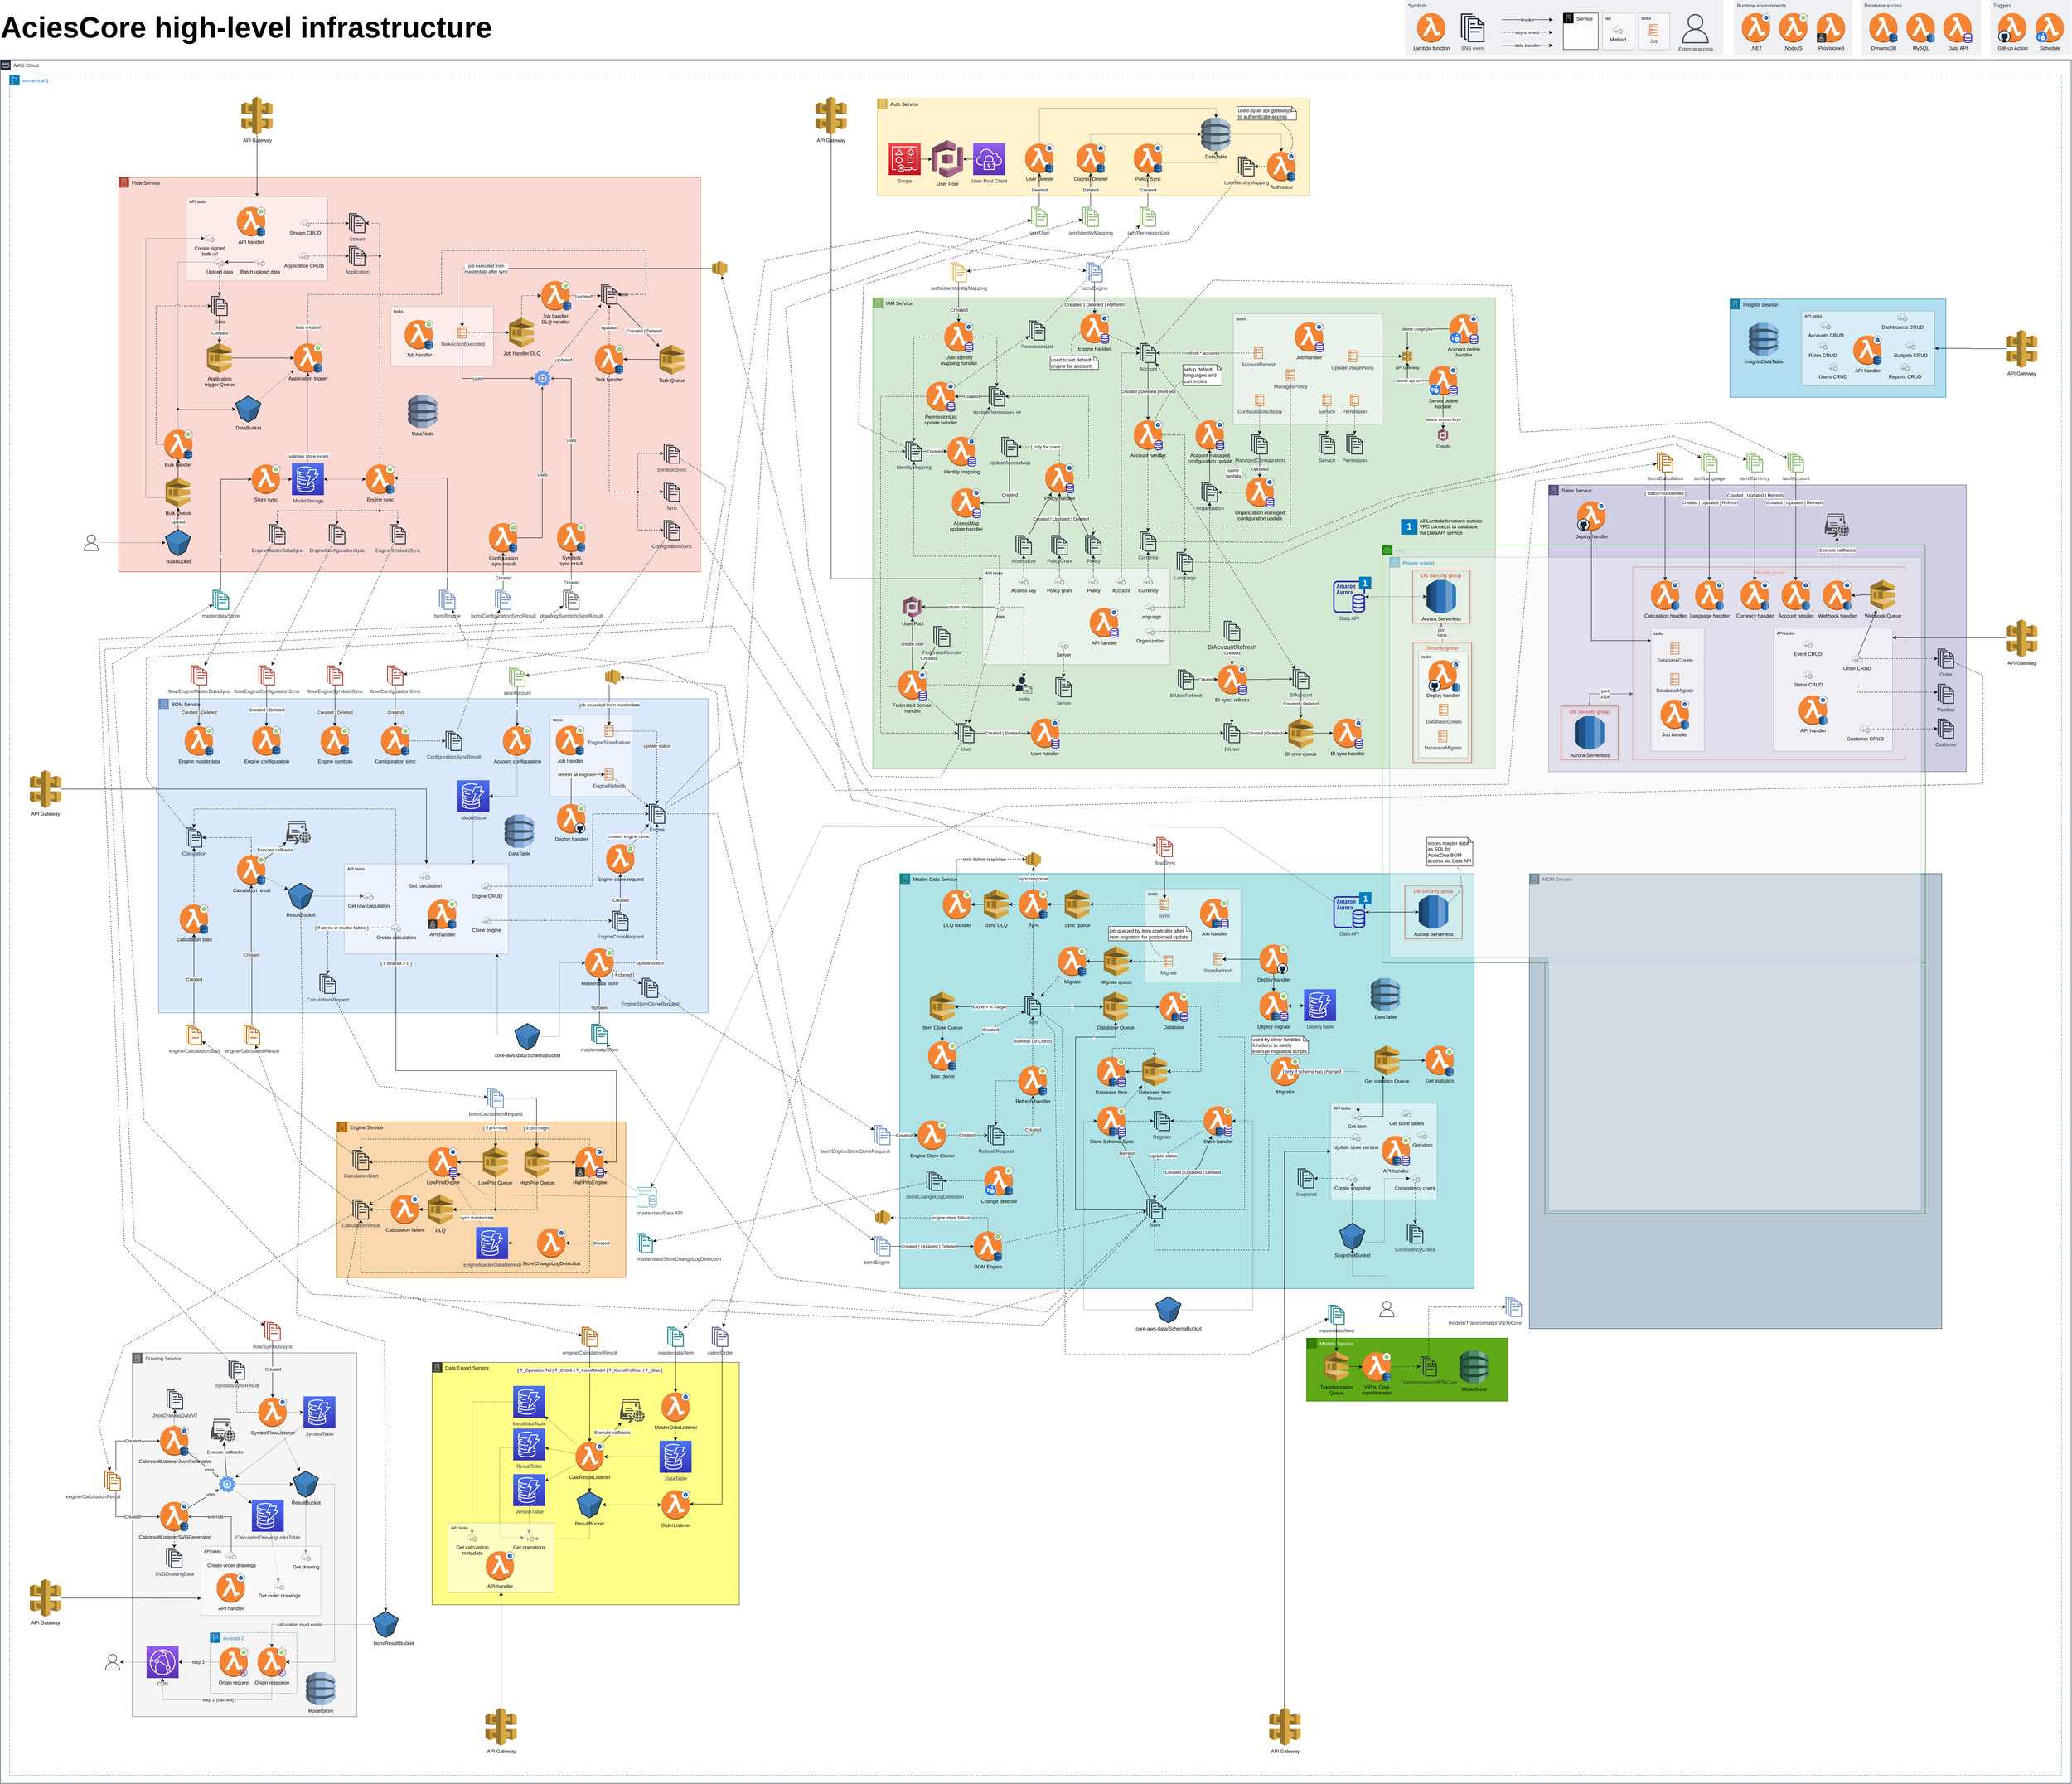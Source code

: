 <mxfile version="18.1.3" type="device"><diagram id="Ht1M8jgEwFfnCIfOTk4-" name="Page-1"><mxGraphModel dx="1203" dy="3617" grid="0" gridSize="10" guides="1" tooltips="1" connect="1" arrows="1" fold="1" page="0" pageScale="1" pageWidth="1654" pageHeight="1169" background="none" math="0" shadow="0"><root><mxCell id="0"/><mxCell id="1" parent="0"/><mxCell id="MG_Y6pCyTqCPIjZYGsLp-3" value="Sales Service" style="points=[[0,0],[0.25,0],[0.5,0],[0.75,0],[1,0],[1,0.25],[1,0.5],[1,0.75],[1,1],[0.75,1],[0.5,1],[0.25,1],[0,1],[0,0.75],[0,0.5],[0,0.25]];outlineConnect=0;html=1;whiteSpace=wrap;fontSize=12;fontStyle=0;container=1;pointerEvents=0;collapsible=0;recursiveResize=0;shape=mxgraph.aws4.group;grIcon=mxgraph.aws4.group_on_premise;strokeColor=#56517e;fillColor=#d0cee2;verticalAlign=top;align=left;spacingLeft=30;dashed=0;shadow=0;labelBorderColor=none;rounded=0;" parent="1" vertex="1"><mxGeometry x="3780" y="-1300" width="1020" height="700" as="geometry"/></mxCell><mxCell id="MG_Y6pCyTqCPIjZYGsLp-472" value="Security group" style="fillColor=none;strokeColor=#DD3522;verticalAlign=top;fontStyle=0;fontColor=#DD3522;shadow=1;labelBorderColor=none;container=0;rounded=0;" parent="1" vertex="1"><mxGeometry x="3986.07" y="-1100" width="663.93" height="470" as="geometry"/></mxCell><mxCell id="MG_Y6pCyTqCPIjZYGsLp-177" value="MDM Service" style="points=[[0,0],[0.25,0],[0.5,0],[0.75,0],[1,0],[1,0.25],[1,0.5],[1,0.75],[1,1],[0.75,1],[0.5,1],[0.25,1],[0,1],[0,0.75],[0,0.5],[0,0.25]];outlineConnect=0;html=1;whiteSpace=wrap;fontSize=12;fontStyle=0;container=1;pointerEvents=0;collapsible=0;recursiveResize=0;shape=mxgraph.aws4.group;grIcon=mxgraph.aws4.group_on_premise;verticalAlign=top;align=left;spacingLeft=30;dashed=0;shadow=0;labelBorderColor=none;rounded=0;fillColor=#bac8d3;strokeColor=#23445d;" parent="1" vertex="1"><mxGeometry x="3733" y="-351" width="1007" height="1111" as="geometry"/></mxCell><mxCell id="kaWND6Cx6Aoph9KSR8mc-131" value="Engine Service" style="points=[[0,0],[0.25,0],[0.5,0],[0.75,0],[1,0],[1,0.25],[1,0.5],[1,0.75],[1,1],[0.75,1],[0.5,1],[0.25,1],[0,1],[0,0.75],[0,0.5],[0,0.25]];outlineConnect=0;html=1;whiteSpace=wrap;fontSize=12;fontStyle=0;container=0;pointerEvents=0;collapsible=0;recursiveResize=0;shape=mxgraph.aws4.group;grIcon=mxgraph.aws4.group_on_premise;strokeColor=#b46504;fillColor=#fad7ac;verticalAlign=top;align=left;spacingLeft=30;dashed=0;shadow=0;labelBorderColor=none;rounded=0;" parent="1" vertex="1"><mxGeometry x="822" y="255" width="705" height="380" as="geometry"/></mxCell><mxCell id="jZVaUwOg5UY3L9NAnvdq-71" value="AWS Cloud" style="points=[[0,0],[0.25,0],[0.5,0],[0.75,0],[1,0],[1,0.25],[1,0.5],[1,0.75],[1,1],[0.75,1],[0.5,1],[0.25,1],[0,1],[0,0.75],[0,0.5],[0,0.25]];outlineConnect=0;gradientColor=none;html=1;whiteSpace=wrap;fontSize=12;fontStyle=0;shape=mxgraph.aws4.group;grIcon=mxgraph.aws4.group_aws_cloud_alt;strokeColor=#232F3E;fillColor=none;verticalAlign=top;align=left;spacingLeft=30;fontColor=#232F3E;dashed=0;labelBackgroundColor=none;container=0;pointerEvents=0;collapsible=0;recursiveResize=0;rounded=0;" parent="1" vertex="1"><mxGeometry y="-2338" width="5056" height="4208" as="geometry"/></mxCell><mxCell id="-YpMA92dBFZE6ZYRX2BH-199" value="" style="edgeStyle=orthogonalEdgeStyle;rounded=0;orthogonalLoop=1;jettySize=auto;html=1;fontColor=default;labelBackgroundColor=default;" parent="1" source="-YpMA92dBFZE6ZYRX2BH-200" target="-YpMA92dBFZE6ZYRX2BH-169" edge="1"><mxGeometry relative="1" as="geometry"><mxPoint x="2524.5" y="-591.5" as="sourcePoint"/></mxGeometry></mxCell><mxCell id="ogOppKeJ_-I_Vzot9XTo-1" value="BOM Service" style="points=[[0,0],[0.25,0],[0.5,0],[0.75,0],[1,0],[1,0.25],[1,0.5],[1,0.75],[1,1],[0.75,1],[0.5,1],[0.25,1],[0,1],[0,0.75],[0,0.5],[0,0.25]];outlineConnect=0;html=1;whiteSpace=wrap;fontSize=12;fontStyle=0;container=1;pointerEvents=0;collapsible=0;recursiveResize=0;shape=mxgraph.aws4.group;grIcon=mxgraph.aws4.group_on_premise;strokeColor=#6c8ebf;fillColor=#dae8fc;verticalAlign=top;align=left;spacingLeft=30;dashed=0;shadow=0;labelBorderColor=none;rounded=0;" parent="1" vertex="1"><mxGeometry x="386" y="-778" width="1342" height="767" as="geometry"/></mxCell><mxCell id="ogOppKeJ_-I_Vzot9XTo-2" value="API tasks" style="dashed=1;verticalAlign=top;fontStyle=0;labelBackgroundColor=none;fontSize=10;dashPattern=1 1;align=left;spacingLeft=5;gradientColor=none;rounded=0;sketch=0;shadow=0;opacity=50;" parent="ogOppKeJ_-I_Vzot9XTo-1" vertex="1"><mxGeometry x="454" y="403" width="400.37" height="220" as="geometry"/></mxCell><mxCell id="ogOppKeJ_-I_Vzot9XTo-33" value="" style="rounded=0;orthogonalLoop=1;jettySize=auto;html=1;dashed=1;fontColor=default;edgeStyle=orthogonalEdgeStyle;" parent="ogOppKeJ_-I_Vzot9XTo-1" source="ogOppKeJ_-I_Vzot9XTo-111" target="ogOppKeJ_-I_Vzot9XTo-82" edge="1"><mxGeometry relative="1" as="geometry"><mxPoint x="726.37" y="-260.88" as="targetPoint"/><mxPoint x="577.37" y="555.118" as="sourcePoint"/><Array as="points"><mxPoint x="1060" y="458"/><mxPoint x="1060" y="281"/></Array></mxGeometry></mxCell><mxCell id="ogOppKeJ_-I_Vzot9XTo-42" value="tasks" style="dashed=1;verticalAlign=top;fontStyle=0;labelBackgroundColor=none;fontSize=10;dashPattern=1 1;align=left;spacingLeft=5;gradientColor=none;strokeColor=default;rounded=0;sketch=0;shadow=0;opacity=50;" parent="ogOppKeJ_-I_Vzot9XTo-1" vertex="1"><mxGeometry x="956" y="39" width="200" height="200" as="geometry"/></mxCell><mxCell id="ogOppKeJ_-I_Vzot9XTo-47" value="EngineStoreFailure" style="sketch=0;outlineConnect=0;fontColor=#232F3E;gradientColor=none;fillColor=#D45B07;strokeColor=none;dashed=0;verticalLabelPosition=bottom;verticalAlign=top;align=center;html=1;fontSize=12;fontStyle=0;aspect=fixed;pointerEvents=1;shape=mxgraph.aws4.ecs_task;" parent="ogOppKeJ_-I_Vzot9XTo-1" vertex="1"><mxGeometry x="1089.42" y="65" width="21.58" height="28" as="geometry"/></mxCell><mxCell id="ogOppKeJ_-I_Vzot9XTo-48" value="EngineRefresh" style="sketch=0;outlineConnect=0;fontColor=#232F3E;gradientColor=none;fillColor=#D45B07;strokeColor=none;dashed=0;verticalLabelPosition=bottom;verticalAlign=top;align=center;html=1;fontSize=12;fontStyle=0;aspect=fixed;pointerEvents=1;shape=mxgraph.aws4.ecs_task;" parent="ogOppKeJ_-I_Vzot9XTo-1" vertex="1"><mxGeometry x="1089.42" y="171" width="21.58" height="28" as="geometry"/></mxCell><mxCell id="ogOppKeJ_-I_Vzot9XTo-82" value="Engine" style="outlineConnect=0;fontColor=#232F3E;gradientColor=none;fillColor=#232F3D;strokeColor=none;dashed=0;verticalLabelPosition=bottom;verticalAlign=top;align=center;html=1;fontSize=12;fontStyle=0;aspect=fixed;pointerEvents=1;shape=mxgraph.aws4.documents;shadow=0;labelBorderColor=none;rounded=0;labelPosition=center;" parent="ogOppKeJ_-I_Vzot9XTo-1" vertex="1"><mxGeometry x="1197.0" y="256" width="40" height="50" as="geometry"/></mxCell><mxCell id="ogOppKeJ_-I_Vzot9XTo-110" value="Create calculation" style="sketch=0;pointerEvents=1;shadow=0;dashed=0;html=1;strokeColor=none;fillColor=#505050;labelPosition=center;verticalLabelPosition=bottom;outlineConnect=0;verticalAlign=top;align=center;shape=mxgraph.office.clouds.cloud_service_request;rounded=0;glass=1;fontSize=12;opacity=50;" parent="ogOppKeJ_-I_Vzot9XTo-1" vertex="1"><mxGeometry x="567" y="549" width="25.5" height="20" as="geometry"/></mxCell><mxCell id="ogOppKeJ_-I_Vzot9XTo-111" value="Engine CRUD" style="sketch=0;pointerEvents=1;shadow=0;dashed=0;html=1;strokeColor=none;fillColor=#505050;labelPosition=center;verticalLabelPosition=bottom;outlineConnect=0;verticalAlign=top;align=center;shape=mxgraph.office.clouds.cloud_service_request;rounded=0;glass=1;fontSize=12;opacity=50;" parent="ogOppKeJ_-I_Vzot9XTo-1" vertex="1"><mxGeometry x="788" y="448" width="25.5" height="20" as="geometry"/></mxCell><mxCell id="ogOppKeJ_-I_Vzot9XTo-117" value="Clone engine" style="sketch=0;pointerEvents=1;shadow=0;dashed=0;html=1;strokeColor=none;fillColor=#505050;labelPosition=center;verticalLabelPosition=bottom;outlineConnect=0;verticalAlign=top;align=center;shape=mxgraph.office.clouds.cloud_service_request;rounded=0;glass=1;fontSize=12;opacity=50;" parent="ogOppKeJ_-I_Vzot9XTo-1" vertex="1"><mxGeometry x="788.25" y="531" width="25.5" height="20" as="geometry"/></mxCell><mxCell id="kaWND6Cx6Aoph9KSR8mc-2" value="" style="edgeStyle=orthogonalEdgeStyle;rounded=0;orthogonalLoop=1;jettySize=auto;html=1;fontSize=12;elbow=vertical;horizontal=1;labelBackgroundColor=default;" parent="ogOppKeJ_-I_Vzot9XTo-1" source="kaWND6Cx6Aoph9KSR8mc-1" target="ogOppKeJ_-I_Vzot9XTo-48" edge="1"><mxGeometry relative="1" as="geometry"><mxPoint x="1175" y="150.0" as="sourcePoint"/><mxPoint x="1363.701" y="468.5" as="targetPoint"/><Array as="points"><mxPoint x="1008" y="185"/></Array></mxGeometry></mxCell><mxCell id="kaWND6Cx6Aoph9KSR8mc-68" value="" style="edgeStyle=orthogonalEdgeStyle;rounded=0;orthogonalLoop=1;jettySize=auto;html=1;dashed=1;fontColor=default;" parent="ogOppKeJ_-I_Vzot9XTo-1" source="ogOppKeJ_-I_Vzot9XTo-117" target="kaWND6Cx6Aoph9KSR8mc-32" edge="1"><mxGeometry relative="1" as="geometry"><mxPoint x="726.37" y="-200.88" as="targetPoint"/><mxPoint x="577.37" y="615.118" as="sourcePoint"/></mxGeometry></mxCell><mxCell id="kaWND6Cx6Aoph9KSR8mc-71" value="Get raw calculation" style="sketch=0;pointerEvents=1;shadow=0;dashed=0;html=1;strokeColor=none;fillColor=#505050;labelPosition=center;verticalLabelPosition=bottom;outlineConnect=0;verticalAlign=top;align=center;shape=mxgraph.office.clouds.cloud_service_request;rounded=0;glass=1;fontSize=12;opacity=50;" parent="ogOppKeJ_-I_Vzot9XTo-1" vertex="1"><mxGeometry x="500" y="472" width="25.5" height="20" as="geometry"/></mxCell><mxCell id="kaWND6Cx6Aoph9KSR8mc-72" style="edgeStyle=orthogonalEdgeStyle;rounded=0;orthogonalLoop=1;jettySize=auto;html=1;fontColor=none;dashed=1;dashPattern=1 2;" parent="ogOppKeJ_-I_Vzot9XTo-1" source="ogOppKeJ_-I_Vzot9XTo-122" target="kaWND6Cx6Aoph9KSR8mc-71" edge="1"><mxGeometry relative="1" as="geometry"><mxPoint x="-15.5" y="91.941" as="sourcePoint"/><mxPoint x="473" y="440" as="targetPoint"/></mxGeometry></mxCell><mxCell id="kaWND6Cx6Aoph9KSR8mc-73" value="Get calculation" style="sketch=0;pointerEvents=1;shadow=0;dashed=0;html=1;strokeColor=none;fillColor=#505050;labelPosition=center;verticalLabelPosition=bottom;outlineConnect=0;verticalAlign=top;align=center;shape=mxgraph.office.clouds.cloud_service_request;rounded=0;glass=1;fontSize=12;opacity=50;" parent="ogOppKeJ_-I_Vzot9XTo-1" vertex="1"><mxGeometry x="638" y="423" width="25.5" height="20" as="geometry"/></mxCell><mxCell id="kaWND6Cx6Aoph9KSR8mc-85" value="created engine clone" style="rounded=0;orthogonalLoop=1;jettySize=auto;html=1;dashed=1;fontColor=default;" parent="ogOppKeJ_-I_Vzot9XTo-1" source="kaWND6Cx6Aoph9KSR8mc-30" target="ogOppKeJ_-I_Vzot9XTo-82" edge="1"><mxGeometry x="-0.728" y="19" relative="1" as="geometry"><mxPoint x="713.37" y="-90.88" as="targetPoint"/><mxPoint x="564.37" y="725.118" as="sourcePoint"/><mxPoint as="offset"/></mxGeometry></mxCell><mxCell id="kaWND6Cx6Aoph9KSR8mc-91" value="update status" style="edgeStyle=orthogonalEdgeStyle;rounded=0;orthogonalLoop=1;jettySize=auto;html=1;dashed=1;fontColor=default;" parent="ogOppKeJ_-I_Vzot9XTo-1" source="ogOppKeJ_-I_Vzot9XTo-22" target="ogOppKeJ_-I_Vzot9XTo-82" edge="1"><mxGeometry x="-0.601" relative="1" as="geometry"><mxPoint x="705" y="689.64" as="targetPoint"/><mxPoint x="703" y="586" as="sourcePoint"/><Array as="points"><mxPoint x="1217" y="645"/></Array><mxPoint as="offset"/></mxGeometry></mxCell><mxCell id="kaWND6Cx6Aoph9KSR8mc-92" value="update status" style="edgeStyle=orthogonalEdgeStyle;rounded=0;orthogonalLoop=1;jettySize=auto;html=1;dashed=1;fontColor=default;startArrow=none;endArrow=classic;endFill=1;" parent="ogOppKeJ_-I_Vzot9XTo-1" source="ogOppKeJ_-I_Vzot9XTo-47" target="ogOppKeJ_-I_Vzot9XTo-82" edge="1"><mxGeometry relative="1" as="geometry"><mxPoint x="1188" y="81" as="targetPoint"/></mxGeometry></mxCell><mxCell id="kaWND6Cx6Aoph9KSR8mc-97" value="Calculation" style="outlineConnect=0;fontColor=#232F3E;gradientColor=none;fillColor=#232F3D;strokeColor=none;dashed=0;verticalLabelPosition=bottom;verticalAlign=top;align=center;html=1;fontSize=12;fontStyle=0;aspect=fixed;pointerEvents=1;shape=mxgraph.aws4.documents;shadow=0;labelBorderColor=none;rounded=0;labelPosition=center;" parent="ogOppKeJ_-I_Vzot9XTo-1" vertex="1"><mxGeometry x="66.5" y="314" width="40" height="50" as="geometry"/></mxCell><mxCell id="kaWND6Cx6Aoph9KSR8mc-98" value="" style="rounded=0;orthogonalLoop=1;jettySize=auto;html=1;dashed=1;fontColor=default;edgeStyle=orthogonalEdgeStyle;" parent="ogOppKeJ_-I_Vzot9XTo-1" source="ogOppKeJ_-I_Vzot9XTo-110" target="kaWND6Cx6Aoph9KSR8mc-97" edge="1"><mxGeometry relative="1" as="geometry"><mxPoint x="486.37" y="-200.88" as="targetPoint"/><mxPoint x="337.37" y="615.118" as="sourcePoint"/><Array as="points"><mxPoint x="580" y="269"/></Array></mxGeometry></mxCell><mxCell id="kaWND6Cx6Aoph9KSR8mc-99" value="" style="edgeStyle=orthogonalEdgeStyle;rounded=0;orthogonalLoop=1;jettySize=auto;html=1;dashed=1;fontColor=default;jumpStyle=sharp;" parent="ogOppKeJ_-I_Vzot9XTo-1" source="kaWND6Cx6Aoph9KSR8mc-24" target="kaWND6Cx6Aoph9KSR8mc-97" edge="1"><mxGeometry relative="1" as="geometry"><mxPoint x="468" y="341" as="targetPoint"/><mxPoint x="298" y="332.5" as="sourcePoint"/></mxGeometry></mxCell><mxCell id="kaWND6Cx6Aoph9KSR8mc-100" value="" style="edgeStyle=orthogonalEdgeStyle;rounded=0;orthogonalLoop=1;jettySize=auto;html=1;dashed=1;fontColor=default;" parent="ogOppKeJ_-I_Vzot9XTo-1" source="kaWND6Cx6Aoph9KSR8mc-27" target="kaWND6Cx6Aoph9KSR8mc-97" edge="1"><mxGeometry relative="1" as="geometry"><mxPoint x="748" y="401" as="targetPoint"/><mxPoint x="578" y="392.5" as="sourcePoint"/><Array as="points"><mxPoint x="227" y="339"/></Array></mxGeometry></mxCell><mxCell id="kaWND6Cx6Aoph9KSR8mc-16" value="Created | Deleted" style="edgeStyle=orthogonalEdgeStyle;rounded=0;orthogonalLoop=1;jettySize=auto;html=1;fontColor=default;" parent="ogOppKeJ_-I_Vzot9XTo-1" source="kaWND6Cx6Aoph9KSR8mc-17" target="kaWND6Cx6Aoph9KSR8mc-15" edge="1"><mxGeometry x="0.303" relative="1" as="geometry"><mxPoint x="-2551.364" y="1979.5" as="targetPoint"/><mxPoint y="1" as="offset"/></mxGeometry></mxCell><mxCell id="kaWND6Cx6Aoph9KSR8mc-17" value="flow/EngineMasterDataSync" style="outlineConnect=0;fontColor=#232F3E;gradientColor=none;fillColor=#AE4132;strokeColor=none;dashed=0;verticalLabelPosition=bottom;verticalAlign=top;align=center;html=1;fontSize=12;fontStyle=0;aspect=fixed;pointerEvents=1;shape=mxgraph.aws4.documents;shadow=0;labelBorderColor=none;rounded=0;labelPosition=center;" parent="ogOppKeJ_-I_Vzot9XTo-1" vertex="1"><mxGeometry x="79" y="-82" width="40" height="50" as="geometry"/></mxCell><mxCell id="kaWND6Cx6Aoph9KSR8mc-19" value="Created | Deleted" style="edgeStyle=orthogonalEdgeStyle;rounded=0;orthogonalLoop=1;jettySize=auto;html=1;fontColor=default;" parent="ogOppKeJ_-I_Vzot9XTo-1" source="kaWND6Cx6Aoph9KSR8mc-20" target="kaWND6Cx6Aoph9KSR8mc-18" edge="1"><mxGeometry x="0.203" relative="1" as="geometry"><mxPoint x="-4278.364" y="3229.5" as="targetPoint"/><mxPoint as="offset"/></mxGeometry></mxCell><mxCell id="kaWND6Cx6Aoph9KSR8mc-20" value="flow/EngineConfigurationSync" style="outlineConnect=0;fontColor=#232F3E;gradientColor=none;fillColor=#AE4132;strokeColor=none;dashed=0;verticalLabelPosition=bottom;verticalAlign=top;align=center;html=1;fontSize=12;fontStyle=0;aspect=fixed;pointerEvents=1;shape=mxgraph.aws4.documents;shadow=0;labelBorderColor=none;rounded=0;labelPosition=center;" parent="ogOppKeJ_-I_Vzot9XTo-1" vertex="1"><mxGeometry x="244" y="-82" width="40" height="50" as="geometry"/></mxCell><mxCell id="kaWND6Cx6Aoph9KSR8mc-22" value="Created | Deleted" style="edgeStyle=orthogonalEdgeStyle;rounded=0;orthogonalLoop=1;jettySize=auto;html=1;fontColor=default;" parent="ogOppKeJ_-I_Vzot9XTo-1" source="kaWND6Cx6Aoph9KSR8mc-23" target="kaWND6Cx6Aoph9KSR8mc-21" edge="1"><mxGeometry x="0.303" relative="1" as="geometry"><mxPoint x="-6055.364" y="4483.62" as="targetPoint"/><mxPoint y="1" as="offset"/></mxGeometry></mxCell><mxCell id="kaWND6Cx6Aoph9KSR8mc-23" value="flow/EngineSymbolsSync" style="outlineConnect=0;fontColor=#232F3E;gradientColor=none;fillColor=#AE4132;strokeColor=none;dashed=0;verticalLabelPosition=bottom;verticalAlign=top;align=center;html=1;fontSize=12;fontStyle=0;aspect=fixed;pointerEvents=1;shape=mxgraph.aws4.documents;shadow=0;labelBorderColor=none;rounded=0;labelPosition=center;" parent="ogOppKeJ_-I_Vzot9XTo-1" vertex="1"><mxGeometry x="411" y="-82" width="40" height="50" as="geometry"/></mxCell><mxCell id="kaWND6Cx6Aoph9KSR8mc-52" value="" style="group" parent="ogOppKeJ_-I_Vzot9XTo-1" vertex="1" connectable="0"><mxGeometry x="64" y="67" width="70" height="72" as="geometry"/></mxCell><mxCell id="kaWND6Cx6Aoph9KSR8mc-15" value="Engine masterdata" style="outlineConnect=0;dashed=0;verticalLabelPosition=bottom;verticalAlign=top;align=center;html=1;shape=mxgraph.aws3.lambda_function;fillColor=#F58534;gradientColor=none;shadow=0;labelBorderColor=none;fontColor=default;strokeColor=default;strokeWidth=1;rounded=0;" parent="kaWND6Cx6Aoph9KSR8mc-52" vertex="1"><mxGeometry width="69" height="72" as="geometry"/></mxCell><mxCell id="kaWND6Cx6Aoph9KSR8mc-40" value="" style="outlineConnect=0;dashed=0;verticalLabelPosition=bottom;verticalAlign=top;align=center;html=1;shape=mxgraph.aws3.android;fillColor=#8CC64F;gradientColor=none;fontColor=none;" parent="kaWND6Cx6Aoph9KSR8mc-52" vertex="1"><mxGeometry x="50" width="19" height="23" as="geometry"/></mxCell><mxCell id="kaWND6Cx6Aoph9KSR8mc-825" value="" style="outlineConnect=0;dashed=0;verticalLabelPosition=bottom;verticalAlign=top;align=center;html=1;shape=mxgraph.aws3.dynamo_db;fillColor=#2E73B8;gradientColor=none;shadow=0;sketch=0;fontColor=none;strokeColor=default;strokeWidth=1;fontSize=12;" parent="kaWND6Cx6Aoph9KSR8mc-52" vertex="1"><mxGeometry x="50" y="49.5" width="20" height="22.5" as="geometry"/></mxCell><mxCell id="kaWND6Cx6Aoph9KSR8mc-53" value="" style="group" parent="ogOppKeJ_-I_Vzot9XTo-1" vertex="1" connectable="0"><mxGeometry x="229" y="67" width="70" height="70" as="geometry"/></mxCell><mxCell id="kaWND6Cx6Aoph9KSR8mc-18" value="Engine configuration" style="outlineConnect=0;dashed=0;verticalLabelPosition=bottom;verticalAlign=top;align=center;html=1;shape=mxgraph.aws3.lambda_function;fillColor=#F58534;gradientColor=none;shadow=0;labelBorderColor=none;fontColor=default;strokeColor=default;strokeWidth=1;rounded=0;" parent="kaWND6Cx6Aoph9KSR8mc-53" vertex="1"><mxGeometry width="69" height="72" as="geometry"/></mxCell><mxCell id="kaWND6Cx6Aoph9KSR8mc-41" value="" style="outlineConnect=0;dashed=0;verticalLabelPosition=bottom;verticalAlign=top;align=center;html=1;shape=mxgraph.aws3.android;fillColor=#8CC64F;gradientColor=none;fontColor=none;" parent="kaWND6Cx6Aoph9KSR8mc-53" vertex="1"><mxGeometry x="48.87" width="20.13" height="23" as="geometry"/></mxCell><mxCell id="kaWND6Cx6Aoph9KSR8mc-826" value="" style="outlineConnect=0;dashed=0;verticalLabelPosition=bottom;verticalAlign=top;align=center;html=1;shape=mxgraph.aws3.dynamo_db;fillColor=#2E73B8;gradientColor=none;shadow=0;sketch=0;fontColor=none;strokeColor=default;strokeWidth=1;fontSize=12;" parent="kaWND6Cx6Aoph9KSR8mc-53" vertex="1"><mxGeometry x="48.87" y="47.5" width="20" height="22.5" as="geometry"/></mxCell><mxCell id="kaWND6Cx6Aoph9KSR8mc-54" value="" style="group" parent="ogOppKeJ_-I_Vzot9XTo-1" vertex="1" connectable="0"><mxGeometry x="396" y="67" width="70" height="70" as="geometry"/></mxCell><mxCell id="kaWND6Cx6Aoph9KSR8mc-21" value="Engine symbols" style="outlineConnect=0;dashed=0;verticalLabelPosition=bottom;verticalAlign=top;align=center;html=1;shape=mxgraph.aws3.lambda_function;fillColor=#F58534;gradientColor=none;shadow=0;labelBorderColor=none;fontColor=default;strokeColor=default;strokeWidth=1;rounded=0;" parent="kaWND6Cx6Aoph9KSR8mc-54" vertex="1"><mxGeometry width="69" height="72" as="geometry"/></mxCell><mxCell id="kaWND6Cx6Aoph9KSR8mc-42" value="" style="outlineConnect=0;dashed=0;verticalLabelPosition=bottom;verticalAlign=top;align=center;html=1;shape=mxgraph.aws3.android;fillColor=#8CC64F;gradientColor=none;fontColor=none;" parent="kaWND6Cx6Aoph9KSR8mc-54" vertex="1"><mxGeometry x="48.87" width="20.13" height="23" as="geometry"/></mxCell><mxCell id="kaWND6Cx6Aoph9KSR8mc-827" value="" style="outlineConnect=0;dashed=0;verticalLabelPosition=bottom;verticalAlign=top;align=center;html=1;shape=mxgraph.aws3.dynamo_db;fillColor=#2E73B8;gradientColor=none;shadow=0;sketch=0;fontColor=none;strokeColor=default;strokeWidth=1;fontSize=12;" parent="kaWND6Cx6Aoph9KSR8mc-54" vertex="1"><mxGeometry x="48.94" y="47.5" width="20" height="22.5" as="geometry"/></mxCell><mxCell id="kaWND6Cx6Aoph9KSR8mc-50" value="" style="group" parent="ogOppKeJ_-I_Vzot9XTo-1" vertex="1" connectable="0"><mxGeometry x="1042" y="609" width="69" height="72" as="geometry"/></mxCell><mxCell id="ogOppKeJ_-I_Vzot9XTo-22" value="Masterdata store" style="outlineConnect=0;dashed=0;verticalLabelPosition=bottom;verticalAlign=top;align=center;html=1;shape=mxgraph.aws3.lambda_function;fillColor=#F58534;gradientColor=none;shadow=0;labelBorderColor=none;fontColor=default;strokeColor=default;strokeWidth=1;rounded=0;" parent="kaWND6Cx6Aoph9KSR8mc-50" vertex="1"><mxGeometry width="69" height="72" as="geometry"/></mxCell><mxCell id="kaWND6Cx6Aoph9KSR8mc-38" value="" style="outlineConnect=0;dashed=0;verticalLabelPosition=bottom;verticalAlign=top;align=center;html=1;shape=mxgraph.aws3.android;fillColor=#8CC64F;gradientColor=none;fontColor=none;" parent="kaWND6Cx6Aoph9KSR8mc-50" vertex="1"><mxGeometry x="48.87" width="20.13" height="23" as="geometry"/></mxCell><mxCell id="ogOppKeJ_-I_Vzot9XTo-122" value="ResultBucket" style="verticalLabelPosition=bottom;html=1;verticalAlign=top;strokeWidth=1;align=center;outlineConnect=0;dashed=0;outlineConnect=0;shape=mxgraph.aws3d.s3Bucket;fillColor=#4286c5;strokeColor=#57A2D8;aspect=fixed;" parent="ogOppKeJ_-I_Vzot9XTo-1" vertex="1"><mxGeometry x="316" y="450.1" width="61.5" height="63.8" as="geometry"/></mxCell><mxCell id="kaWND6Cx6Aoph9KSR8mc-66" style="rounded=0;orthogonalLoop=1;jettySize=auto;html=1;fontColor=none;dashed=1;dashPattern=1 2;" parent="ogOppKeJ_-I_Vzot9XTo-1" source="kaWND6Cx6Aoph9KSR8mc-27" target="ogOppKeJ_-I_Vzot9XTo-122" edge="1"><mxGeometry relative="1" as="geometry"><mxPoint x="261" y="349.863" as="sourcePoint"/><mxPoint x="-434" y="-44.12" as="targetPoint"/></mxGeometry></mxCell><mxCell id="kaWND6Cx6Aoph9KSR8mc-56" value="" style="group" parent="ogOppKeJ_-I_Vzot9XTo-1" vertex="1" connectable="0"><mxGeometry x="192" y="382" width="69" height="72" as="geometry"/></mxCell><mxCell id="kaWND6Cx6Aoph9KSR8mc-27" value="Calculation result" style="outlineConnect=0;dashed=0;verticalLabelPosition=bottom;verticalAlign=top;align=center;html=1;shape=mxgraph.aws3.lambda_function;fillColor=#F58534;gradientColor=none;shadow=0;labelBorderColor=none;fontColor=default;strokeColor=default;strokeWidth=1;rounded=0;" parent="kaWND6Cx6Aoph9KSR8mc-56" vertex="1"><mxGeometry width="69" height="72" as="geometry"/></mxCell><mxCell id="kaWND6Cx6Aoph9KSR8mc-45" value="" style="outlineConnect=0;dashed=0;verticalLabelPosition=bottom;verticalAlign=top;align=center;html=1;shape=mxgraph.aws3.android;fillColor=#8CC64F;gradientColor=none;fontColor=none;" parent="kaWND6Cx6Aoph9KSR8mc-56" vertex="1"><mxGeometry x="48.87" width="20.13" height="23" as="geometry"/></mxCell><mxCell id="kaWND6Cx6Aoph9KSR8mc-830" value="" style="outlineConnect=0;dashed=0;verticalLabelPosition=bottom;verticalAlign=top;align=center;html=1;shape=mxgraph.aws3.dynamo_db;fillColor=#2E73B8;gradientColor=none;shadow=0;sketch=0;fontColor=none;strokeColor=default;strokeWidth=1;fontSize=12;" parent="kaWND6Cx6Aoph9KSR8mc-56" vertex="1"><mxGeometry x="49" y="49.5" width="20" height="22.5" as="geometry"/></mxCell><mxCell id="kaWND6Cx6Aoph9KSR8mc-31" value="Created" style="edgeStyle=orthogonalEdgeStyle;rounded=0;orthogonalLoop=1;jettySize=auto;html=1;fontColor=default;" parent="ogOppKeJ_-I_Vzot9XTo-1" source="kaWND6Cx6Aoph9KSR8mc-32" target="kaWND6Cx6Aoph9KSR8mc-30" edge="1"><mxGeometry x="-0.427" relative="1" as="geometry"><mxPoint x="-11267.864" y="8293.5" as="targetPoint"/><mxPoint as="offset"/></mxGeometry></mxCell><mxCell id="kaWND6Cx6Aoph9KSR8mc-32" value="EngineCloneRequest" style="outlineConnect=0;fontColor=#232F3E;gradientColor=none;fillColor=#232F3D;strokeColor=none;dashed=0;verticalLabelPosition=bottom;verticalAlign=top;align=center;html=1;fontSize=12;fontStyle=0;aspect=fixed;pointerEvents=1;shape=mxgraph.aws4.documents;shadow=0;labelBorderColor=none;rounded=0;labelPosition=center;" parent="ogOppKeJ_-I_Vzot9XTo-1" vertex="1"><mxGeometry x="1107.5" y="517" width="40" height="50" as="geometry"/></mxCell><mxCell id="kaWND6Cx6Aoph9KSR8mc-83" value="" style="sketch=0;pointerEvents=1;shadow=0;dashed=0;html=1;strokeColor=none;fillColor=#505050;labelPosition=center;verticalLabelPosition=bottom;verticalAlign=top;outlineConnect=0;align=center;shape=mxgraph.office.communications.remote_move_request;fontColor=none;" parent="ogOppKeJ_-I_Vzot9XTo-1" vertex="1"><mxGeometry x="312" y="298" width="60" height="57" as="geometry"/></mxCell><mxCell id="kaWND6Cx6Aoph9KSR8mc-84" value="Execute callbacks" style="rounded=0;orthogonalLoop=1;jettySize=auto;html=1;fontColor=default;" parent="ogOppKeJ_-I_Vzot9XTo-1" source="kaWND6Cx6Aoph9KSR8mc-27" target="kaWND6Cx6Aoph9KSR8mc-83" edge="1"><mxGeometry x="-0.024" y="2" relative="1" as="geometry"><mxPoint x="-10210.864" y="6338.5" as="targetPoint"/><mxPoint x="193.525" y="342" as="sourcePoint"/><mxPoint as="offset"/></mxGeometry></mxCell><mxCell id="kaWND6Cx6Aoph9KSR8mc-48" value="" style="group" parent="ogOppKeJ_-I_Vzot9XTo-1" vertex="1" connectable="0"><mxGeometry x="973" y="257" width="69" height="72" as="geometry"/></mxCell><mxCell id="kaWND6Cx6Aoph9KSR8mc-415" value="" style="group" parent="kaWND6Cx6Aoph9KSR8mc-48" vertex="1" connectable="0"><mxGeometry width="69" height="72" as="geometry"/></mxCell><mxCell id="kaWND6Cx6Aoph9KSR8mc-1" value="Deploy handler" style="outlineConnect=0;dashed=0;verticalLabelPosition=bottom;verticalAlign=top;align=center;html=1;shape=mxgraph.aws3.lambda_function;fillColor=#F58534;gradientColor=none;shadow=0;labelBorderColor=none;fontColor=default;strokeColor=default;strokeWidth=1;rounded=0;" parent="kaWND6Cx6Aoph9KSR8mc-415" vertex="1"><mxGeometry width="69" height="72" as="geometry"/></mxCell><mxCell id="kaWND6Cx6Aoph9KSR8mc-36" value="" style="outlineConnect=0;dashed=0;verticalLabelPosition=bottom;verticalAlign=top;align=center;html=1;shape=mxgraph.aws3.android;fillColor=#8CC64F;gradientColor=none;fontColor=none;" parent="kaWND6Cx6Aoph9KSR8mc-415" vertex="1"><mxGeometry x="48.87" width="20.13" height="23" as="geometry"/></mxCell><mxCell id="kaWND6Cx6Aoph9KSR8mc-414" value="" style="dashed=0;outlineConnect=0;html=1;align=center;labelPosition=center;verticalLabelPosition=bottom;verticalAlign=top;shape=mxgraph.weblogos.github;shadow=0;sketch=0;fontColor=none;strokeColor=default;strokeWidth=1;fillColor=#333333;gradientColor=none;" parent="kaWND6Cx6Aoph9KSR8mc-415" vertex="1"><mxGeometry x="43" y="46" width="26" height="26" as="geometry"/></mxCell><mxCell id="kaWND6Cx6Aoph9KSR8mc-89" value="EngineStoreCloneRequest" style="outlineConnect=0;fontColor=#232F3E;gradientColor=none;fillColor=#232F3D;strokeColor=none;dashed=0;verticalLabelPosition=bottom;verticalAlign=top;align=center;html=1;fontSize=12;fontStyle=0;aspect=fixed;pointerEvents=1;shape=mxgraph.aws4.documents;shadow=0;labelBorderColor=none;rounded=0;labelPosition=center;" parent="ogOppKeJ_-I_Vzot9XTo-1" vertex="1"><mxGeometry x="1180" y="681" width="40" height="50" as="geometry"/></mxCell><mxCell id="kaWND6Cx6Aoph9KSR8mc-90" value="[ if cloned ]" style="rounded=0;orthogonalLoop=1;jettySize=auto;html=1;dashed=1;fontColor=default;" parent="ogOppKeJ_-I_Vzot9XTo-1" source="ogOppKeJ_-I_Vzot9XTo-22" target="kaWND6Cx6Aoph9KSR8mc-89" edge="1"><mxGeometry x="-0.325" y="-1" relative="1" as="geometry"><mxPoint x="577" y="173.9" as="targetPoint"/><mxPoint x="575" y="70.26" as="sourcePoint"/><mxPoint as="offset"/></mxGeometry></mxCell><mxCell id="kaWND6Cx6Aoph9KSR8mc-55" value="" style="group" parent="ogOppKeJ_-I_Vzot9XTo-1" vertex="1" connectable="0"><mxGeometry x="52" y="502" width="69" height="72" as="geometry"/></mxCell><mxCell id="kaWND6Cx6Aoph9KSR8mc-24" value="Calculation start" style="outlineConnect=0;dashed=0;verticalLabelPosition=bottom;verticalAlign=top;align=center;html=1;shape=mxgraph.aws3.lambda_function;fillColor=#F58534;gradientColor=none;shadow=0;labelBorderColor=none;fontColor=default;strokeColor=default;strokeWidth=1;rounded=0;" parent="kaWND6Cx6Aoph9KSR8mc-55" vertex="1"><mxGeometry width="69" height="72" as="geometry"/></mxCell><mxCell id="kaWND6Cx6Aoph9KSR8mc-44" value="" style="outlineConnect=0;dashed=0;verticalLabelPosition=bottom;verticalAlign=top;align=center;html=1;shape=mxgraph.aws3.android;fillColor=#8CC64F;gradientColor=none;fontColor=none;" parent="kaWND6Cx6Aoph9KSR8mc-55" vertex="1"><mxGeometry x="48.87" width="20.13" height="23" as="geometry"/></mxCell><mxCell id="kaWND6Cx6Aoph9KSR8mc-829" value="" style="outlineConnect=0;dashed=0;verticalLabelPosition=bottom;verticalAlign=top;align=center;html=1;shape=mxgraph.aws3.dynamo_db;fillColor=#2E73B8;gradientColor=none;shadow=0;sketch=0;fontColor=none;strokeColor=default;strokeWidth=1;fontSize=12;" parent="kaWND6Cx6Aoph9KSR8mc-55" vertex="1"><mxGeometry x="49" y="49.5" width="20" height="22.5" as="geometry"/></mxCell><mxCell id="kaWND6Cx6Aoph9KSR8mc-34" value="Created" style="edgeStyle=orthogonalEdgeStyle;rounded=0;orthogonalLoop=1;jettySize=auto;html=1;fontColor=default;" parent="ogOppKeJ_-I_Vzot9XTo-1" source="kaWND6Cx6Aoph9KSR8mc-35" target="kaWND6Cx6Aoph9KSR8mc-33" edge="1"><mxGeometry x="0.318" relative="1" as="geometry"><mxPoint x="-12760.864" y="9003.5" as="targetPoint"/><mxPoint as="offset"/></mxGeometry></mxCell><mxCell id="kaWND6Cx6Aoph9KSR8mc-35" value="flow/ConfigurationSync" style="outlineConnect=0;fontColor=#232F3E;gradientColor=none;fillColor=#AE4132;strokeColor=none;dashed=0;verticalLabelPosition=bottom;verticalAlign=top;align=center;html=1;fontSize=12;fontStyle=0;aspect=fixed;pointerEvents=1;shape=mxgraph.aws4.documents;shadow=0;labelBorderColor=none;rounded=0;labelPosition=center;" parent="ogOppKeJ_-I_Vzot9XTo-1" vertex="1"><mxGeometry x="558" y="-82" width="40" height="50" as="geometry"/></mxCell><mxCell id="kaWND6Cx6Aoph9KSR8mc-58" value="" style="group" parent="ogOppKeJ_-I_Vzot9XTo-1" vertex="1" connectable="0"><mxGeometry x="543.5" y="67" width="69" height="72" as="geometry"/></mxCell><mxCell id="kaWND6Cx6Aoph9KSR8mc-33" value="Configuration sync" style="outlineConnect=0;dashed=0;verticalLabelPosition=bottom;verticalAlign=top;align=center;html=1;shape=mxgraph.aws3.lambda_function;fillColor=#F58534;gradientColor=none;shadow=0;labelBorderColor=none;fontColor=default;strokeColor=default;strokeWidth=1;rounded=0;" parent="kaWND6Cx6Aoph9KSR8mc-58" vertex="1"><mxGeometry width="69" height="72" as="geometry"/></mxCell><mxCell id="kaWND6Cx6Aoph9KSR8mc-47" value="" style="outlineConnect=0;dashed=0;verticalLabelPosition=bottom;verticalAlign=top;align=center;html=1;shape=mxgraph.aws3.android;fillColor=#8CC64F;gradientColor=none;fontColor=none;" parent="kaWND6Cx6Aoph9KSR8mc-58" vertex="1"><mxGeometry x="48.87" width="20.13" height="23" as="geometry"/></mxCell><mxCell id="kaWND6Cx6Aoph9KSR8mc-828" value="" style="outlineConnect=0;dashed=0;verticalLabelPosition=bottom;verticalAlign=top;align=center;html=1;shape=mxgraph.aws3.dynamo_db;fillColor=#2E73B8;gradientColor=none;shadow=0;sketch=0;fontColor=none;strokeColor=default;strokeWidth=1;fontSize=12;" parent="kaWND6Cx6Aoph9KSR8mc-58" vertex="1"><mxGeometry x="49" y="49.5" width="20" height="22.5" as="geometry"/></mxCell><mxCell id="kaWND6Cx6Aoph9KSR8mc-74" value="ConfigurationSyncResult" style="outlineConnect=0;fontColor=#232F3E;gradientColor=none;fillColor=#232F3D;strokeColor=none;dashed=0;verticalLabelPosition=bottom;verticalAlign=top;align=center;html=1;fontSize=12;fontStyle=0;aspect=fixed;pointerEvents=1;shape=mxgraph.aws4.documents;shadow=0;labelBorderColor=none;rounded=0;labelPosition=center;" parent="ogOppKeJ_-I_Vzot9XTo-1" vertex="1"><mxGeometry x="701" y="78" width="40" height="50" as="geometry"/></mxCell><mxCell id="kaWND6Cx6Aoph9KSR8mc-75" value="" style="edgeStyle=orthogonalEdgeStyle;rounded=0;orthogonalLoop=1;jettySize=auto;html=1;dashed=1;fontColor=default;" parent="ogOppKeJ_-I_Vzot9XTo-1" source="kaWND6Cx6Aoph9KSR8mc-33" target="kaWND6Cx6Aoph9KSR8mc-74" edge="1"><mxGeometry relative="1" as="geometry"><mxPoint x="175" y="376.618" as="targetPoint"/><mxPoint x="795.529" y="144.5" as="sourcePoint"/></mxGeometry></mxCell><mxCell id="kaWND6Cx6Aoph9KSR8mc-57" value="" style="group" parent="ogOppKeJ_-I_Vzot9XTo-1" vertex="1" connectable="0"><mxGeometry x="1093" y="355" width="69" height="72" as="geometry"/></mxCell><mxCell id="kaWND6Cx6Aoph9KSR8mc-30" value="Engine clone request" style="outlineConnect=0;dashed=0;verticalLabelPosition=bottom;verticalAlign=top;align=center;html=1;shape=mxgraph.aws3.lambda_function;fillColor=#F58534;gradientColor=none;shadow=0;labelBorderColor=none;fontColor=default;strokeColor=default;strokeWidth=1;rounded=0;" parent="kaWND6Cx6Aoph9KSR8mc-57" vertex="1"><mxGeometry width="69" height="72" as="geometry"/></mxCell><mxCell id="kaWND6Cx6Aoph9KSR8mc-46" value="" style="outlineConnect=0;dashed=0;verticalLabelPosition=bottom;verticalAlign=top;align=center;html=1;shape=mxgraph.aws3.android;fillColor=#8CC64F;gradientColor=none;fontColor=none;" parent="kaWND6Cx6Aoph9KSR8mc-57" vertex="1"><mxGeometry x="48.87" width="20.13" height="23" as="geometry"/></mxCell><mxCell id="kaWND6Cx6Aoph9KSR8mc-59" value="" style="group" parent="ogOppKeJ_-I_Vzot9XTo-1" vertex="1" connectable="0"><mxGeometry x="658" y="490" width="69" height="72" as="geometry"/></mxCell><mxCell id="kaWND6Cx6Aoph9KSR8mc-385" value="" style="group" parent="kaWND6Cx6Aoph9KSR8mc-59" vertex="1" connectable="0"><mxGeometry width="69" height="72" as="geometry"/></mxCell><mxCell id="ogOppKeJ_-I_Vzot9XTo-12" value="API handler" style="outlineConnect=0;dashed=0;verticalLabelPosition=bottom;verticalAlign=top;align=center;html=1;shape=mxgraph.aws3.lambda_function;fillColor=#F58534;gradientColor=none;shadow=0;labelBorderColor=none;fontColor=default;strokeColor=default;strokeWidth=1;rounded=0;" parent="kaWND6Cx6Aoph9KSR8mc-385" vertex="1"><mxGeometry width="69" height="72" as="geometry"/></mxCell><mxCell id="kaWND6Cx6Aoph9KSR8mc-43" value="" style="outlineConnect=0;dashed=0;verticalLabelPosition=bottom;verticalAlign=top;align=center;html=1;shape=mxgraph.aws3.android;fillColor=#8CC64F;gradientColor=none;fontColor=none;" parent="kaWND6Cx6Aoph9KSR8mc-385" vertex="1"><mxGeometry x="48.87" width="20.13" height="23" as="geometry"/></mxCell><mxCell id="kaWND6Cx6Aoph9KSR8mc-384" value="" style="sketch=0;points=[[0,0,0],[0.25,0,0],[0.5,0,0],[0.75,0,0],[1,0,0],[0,1,0],[0.25,1,0],[0.5,1,0],[0.75,1,0],[1,1,0],[0,0.25,0],[0,0.5,0],[0,0.75,0],[1,0.25,0],[1,0.5,0],[1,0.75,0]];outlineConnect=0;fontColor=#232F3E;gradientColor=none;gradientDirection=north;fillColor=#333333;strokeColor=#ffffff;dashed=0;verticalLabelPosition=bottom;verticalAlign=top;align=center;html=1;fontSize=12;fontStyle=0;aspect=fixed;shape=mxgraph.aws4.resourceIcon;resIcon=mxgraph.aws4.bottlerocket;shadow=0;" parent="kaWND6Cx6Aoph9KSR8mc-385" vertex="1"><mxGeometry y="49.13" width="22.87" height="22.87" as="geometry"/></mxCell><mxCell id="kaWND6Cx6Aoph9KSR8mc-831" value="" style="outlineConnect=0;dashed=0;verticalLabelPosition=bottom;verticalAlign=top;align=center;html=1;shape=mxgraph.aws3.dynamo_db;fillColor=#2E73B8;gradientColor=none;shadow=0;sketch=0;fontColor=none;strokeColor=default;strokeWidth=1;fontSize=12;" parent="kaWND6Cx6Aoph9KSR8mc-385" vertex="1"><mxGeometry x="48.87" y="49.5" width="20" height="22.5" as="geometry"/></mxCell><mxCell id="kaWND6Cx6Aoph9KSR8mc-795" value="DataTable" style="outlineConnect=0;dashed=0;verticalLabelPosition=bottom;verticalAlign=top;align=center;html=1;shape=mxgraph.aws3.dynamo_db;fillColor=#2E73B8;gradientColor=none;shadow=0;sketch=0;fontColor=none;strokeColor=default;strokeWidth=1;opacity=50;" parent="ogOppKeJ_-I_Vzot9XTo-1" vertex="1"><mxGeometry x="845" y="283" width="72" height="81" as="geometry"/></mxCell><mxCell id="ogOppKeJ_-I_Vzot9XTo-121" value="ModelStore" style="sketch=0;points=[[0,0,0],[0.25,0,0],[0.5,0,0],[0.75,0,0],[1,0,0],[0,1,0],[0.25,1,0],[0.5,1,0],[0.75,1,0],[1,1,0],[0,0.25,0],[0,0.5,0],[0,0.75,0],[1,0.25,0],[1,0.5,0],[1,0.75,0]];outlineConnect=0;fontColor=#232F3E;gradientColor=#4D72F3;gradientDirection=north;fillColor=#3334B9;strokeColor=#ffffff;dashed=0;verticalLabelPosition=bottom;verticalAlign=top;align=center;html=1;fontSize=12;fontStyle=0;aspect=fixed;shape=mxgraph.aws4.resourceIcon;resIcon=mxgraph.aws4.dynamodb;" parent="ogOppKeJ_-I_Vzot9XTo-1" vertex="1"><mxGeometry x="730" y="199" width="78" height="78" as="geometry"/></mxCell><mxCell id="kaWND6Cx6Aoph9KSR8mc-123" style="edgeStyle=orthogonalEdgeStyle;rounded=0;orthogonalLoop=1;jettySize=auto;html=1;fontColor=none;dashed=1;dashPattern=1 2;" parent="ogOppKeJ_-I_Vzot9XTo-1" source="ogOppKeJ_-I_Vzot9XTo-121" target="ogOppKeJ_-I_Vzot9XTo-2" edge="1"><mxGeometry relative="1" as="geometry"><mxPoint x="224.5" y="91.941" as="sourcePoint"/><mxPoint x="713" y="440" as="targetPoint"/><Array as="points"><mxPoint x="768" y="347"/><mxPoint x="768" y="347"/></Array></mxGeometry></mxCell><mxCell id="kaWND6Cx6Aoph9KSR8mc-51" value="" style="group" parent="ogOppKeJ_-I_Vzot9XTo-1" vertex="1" connectable="0"><mxGeometry x="841" y="67" width="69" height="72" as="geometry"/></mxCell><mxCell id="kaWND6Cx6Aoph9KSR8mc-12" value="Account configuration" style="outlineConnect=0;dashed=0;verticalLabelPosition=bottom;verticalAlign=top;align=center;html=1;shape=mxgraph.aws3.lambda_function;fillColor=#F58534;gradientColor=none;shadow=0;labelBorderColor=none;fontColor=default;strokeColor=default;strokeWidth=1;rounded=0;" parent="kaWND6Cx6Aoph9KSR8mc-51" vertex="1"><mxGeometry width="69" height="72" as="geometry"/></mxCell><mxCell id="kaWND6Cx6Aoph9KSR8mc-39" value="" style="outlineConnect=0;dashed=0;verticalLabelPosition=bottom;verticalAlign=top;align=center;html=1;shape=mxgraph.aws3.android;fillColor=#8CC64F;gradientColor=none;fontColor=none;" parent="kaWND6Cx6Aoph9KSR8mc-51" vertex="1"><mxGeometry x="48.87" width="20.13" height="23" as="geometry"/></mxCell><mxCell id="kaWND6Cx6Aoph9KSR8mc-79" value="" style="edgeStyle=orthogonalEdgeStyle;rounded=0;orthogonalLoop=1;jettySize=auto;html=1;fontColor=none;dashed=1;dashPattern=1 2;" parent="ogOppKeJ_-I_Vzot9XTo-1" source="kaWND6Cx6Aoph9KSR8mc-12" target="ogOppKeJ_-I_Vzot9XTo-121" edge="1"><mxGeometry relative="1" as="geometry"><Array as="points"><mxPoint x="876" y="238"/></Array></mxGeometry></mxCell><mxCell id="kaWND6Cx6Aoph9KSR8mc-49" value="" style="group" parent="ogOppKeJ_-I_Vzot9XTo-1" vertex="1" connectable="0"><mxGeometry x="970" y="66" width="69" height="72" as="geometry"/></mxCell><mxCell id="ogOppKeJ_-I_Vzot9XTo-54" value="Job handler" style="outlineConnect=0;dashed=0;verticalLabelPosition=bottom;verticalAlign=top;align=center;html=1;shape=mxgraph.aws3.lambda_function;fillColor=#F58534;gradientColor=none;shadow=0;labelBorderColor=none;fontColor=default;strokeColor=default;strokeWidth=1;rounded=0;" parent="kaWND6Cx6Aoph9KSR8mc-49" vertex="1"><mxGeometry width="69" height="72" as="geometry"/></mxCell><mxCell id="kaWND6Cx6Aoph9KSR8mc-37" value="" style="outlineConnect=0;dashed=0;verticalLabelPosition=bottom;verticalAlign=top;align=center;html=1;shape=mxgraph.aws3.android;fillColor=#8CC64F;gradientColor=none;fontColor=none;" parent="kaWND6Cx6Aoph9KSR8mc-49" vertex="1"><mxGeometry x="48.87" width="20.13" height="23" as="geometry"/></mxCell><mxCell id="kaWND6Cx6Aoph9KSR8mc-832" value="" style="outlineConnect=0;dashed=0;verticalLabelPosition=bottom;verticalAlign=top;align=center;html=1;shape=mxgraph.aws3.dynamo_db;fillColor=#2E73B8;gradientColor=none;shadow=0;sketch=0;fontColor=none;strokeColor=default;strokeWidth=1;fontSize=12;" parent="kaWND6Cx6Aoph9KSR8mc-49" vertex="1"><mxGeometry x="49" y="49.5" width="20" height="22.5" as="geometry"/></mxCell><mxCell id="ogOppKeJ_-I_Vzot9XTo-83" value="refresh all engines" style="rounded=0;orthogonalLoop=1;jettySize=auto;html=1;dashed=1;fontColor=default;startArrow=none;endArrow=classic;endFill=1;" parent="ogOppKeJ_-I_Vzot9XTo-1" source="ogOppKeJ_-I_Vzot9XTo-48" target="ogOppKeJ_-I_Vzot9XTo-82" edge="1"><mxGeometry x="-1" y="-91" relative="1" as="geometry"><mxPoint x="1188" y="81" as="targetPoint"/><mxPoint x="-33" y="-79" as="offset"/></mxGeometry></mxCell><mxCell id="kaWND6Cx6Aoph9KSR8mc-432" value="Flow Service" style="points=[[0,0],[0.25,0],[0.5,0],[0.75,0],[1,0],[1,0.25],[1,0.5],[1,0.75],[1,1],[0.75,1],[0.5,1],[0.25,1],[0,1],[0,0.75],[0,0.5],[0,0.25]];outlineConnect=0;html=1;whiteSpace=wrap;fontSize=12;fontStyle=0;container=1;pointerEvents=0;collapsible=0;recursiveResize=0;shape=mxgraph.aws4.group;grIcon=mxgraph.aws4.group_on_premise;strokeColor=#ae4132;fillColor=#fad9d5;verticalAlign=top;align=left;spacingLeft=30;dashed=0;shadow=0;labelBorderColor=none;rounded=0;" parent="1" vertex="1"><mxGeometry x="289" y="-2051" width="1420" height="963" as="geometry"/></mxCell><mxCell id="kaWND6Cx6Aoph9KSR8mc-435" value="tasks" style="dashed=1;verticalAlign=top;fontStyle=0;labelBackgroundColor=none;fontSize=10;dashPattern=1 1;align=left;spacingLeft=5;gradientColor=none;strokeColor=default;rounded=0;sketch=0;shadow=0;opacity=50;container=0;" parent="kaWND6Cx6Aoph9KSR8mc-432" vertex="1"><mxGeometry x="664" y="315" width="251" height="147" as="geometry"/></mxCell><mxCell id="kaWND6Cx6Aoph9KSR8mc-794" value="" style="group" parent="kaWND6Cx6Aoph9KSR8mc-432" vertex="1" connectable="0"><mxGeometry x="165" y="47" width="345" height="206" as="geometry"/></mxCell><mxCell id="kaWND6Cx6Aoph9KSR8mc-433" value="API tasks" style="dashed=1;verticalAlign=top;fontStyle=0;labelBackgroundColor=none;fontSize=10;dashPattern=1 1;align=left;spacingLeft=5;gradientColor=none;rounded=0;sketch=0;shadow=0;opacity=50;" parent="kaWND6Cx6Aoph9KSR8mc-794" vertex="1"><mxGeometry width="345" height="206" as="geometry"/></mxCell><mxCell id="kaWND6Cx6Aoph9KSR8mc-440" value="Upload data" style="sketch=0;pointerEvents=1;shadow=0;dashed=0;html=1;strokeColor=none;fillColor=#505050;labelPosition=center;verticalLabelPosition=bottom;outlineConnect=0;verticalAlign=top;align=center;shape=mxgraph.office.clouds.cloud_service_request;rounded=0;glass=1;fontSize=12;opacity=50;" parent="kaWND6Cx6Aoph9KSR8mc-794" vertex="1"><mxGeometry x="68" y="150" width="25.5" height="20" as="geometry"/></mxCell><mxCell id="kaWND6Cx6Aoph9KSR8mc-441" value="Application CRUD" style="sketch=0;pointerEvents=1;shadow=0;dashed=0;html=1;strokeColor=none;fillColor=#505050;labelPosition=center;verticalLabelPosition=bottom;outlineConnect=0;verticalAlign=top;align=center;shape=mxgraph.office.clouds.cloud_service_request;rounded=0;glass=1;fontSize=12;opacity=50;" parent="kaWND6Cx6Aoph9KSR8mc-794" vertex="1"><mxGeometry x="274.37" y="135" width="25.5" height="20" as="geometry"/></mxCell><mxCell id="kaWND6Cx6Aoph9KSR8mc-442" value="Stream CRUD" style="sketch=0;pointerEvents=1;shadow=0;dashed=0;html=1;strokeColor=none;fillColor=#505050;labelPosition=center;verticalLabelPosition=bottom;outlineConnect=0;verticalAlign=top;align=center;shape=mxgraph.office.clouds.cloud_service_request;rounded=0;glass=1;fontSize=12;opacity=50;" parent="kaWND6Cx6Aoph9KSR8mc-794" vertex="1"><mxGeometry x="277.69" y="55" width="25.5" height="20" as="geometry"/></mxCell><mxCell id="kaWND6Cx6Aoph9KSR8mc-446" value="Batch upload data" style="sketch=0;pointerEvents=1;shadow=0;dashed=0;html=1;strokeColor=none;fillColor=#505050;labelPosition=center;verticalLabelPosition=bottom;outlineConnect=0;verticalAlign=top;align=center;shape=mxgraph.office.clouds.cloud_service_request;rounded=0;glass=1;fontSize=12;opacity=50;" parent="kaWND6Cx6Aoph9KSR8mc-794" vertex="1"><mxGeometry x="167" y="150" width="25.5" height="20" as="geometry"/></mxCell><mxCell id="kaWND6Cx6Aoph9KSR8mc-448" value="Create signed&lt;br&gt;bulk url" style="sketch=0;pointerEvents=1;shadow=0;dashed=0;html=1;strokeColor=none;fillColor=#505050;labelPosition=center;verticalLabelPosition=bottom;outlineConnect=0;verticalAlign=top;align=center;shape=mxgraph.office.clouds.cloud_service_request;rounded=0;glass=1;fontSize=12;opacity=50;" parent="kaWND6Cx6Aoph9KSR8mc-794" vertex="1"><mxGeometry x="44.12" y="92" width="25.5" height="20" as="geometry"/></mxCell><mxCell id="kaWND6Cx6Aoph9KSR8mc-713" value="" style="rounded=0;orthogonalLoop=1;jettySize=auto;html=1;fontColor=default;" parent="kaWND6Cx6Aoph9KSR8mc-794" source="kaWND6Cx6Aoph9KSR8mc-446" target="kaWND6Cx6Aoph9KSR8mc-440" edge="1"><mxGeometry relative="1" as="geometry"/></mxCell><mxCell id="kaWND6Cx6Aoph9KSR8mc-582" value="" style="group" parent="kaWND6Cx6Aoph9KSR8mc-794" vertex="1" connectable="0"><mxGeometry x="123.5" y="25" width="69" height="72.5" as="geometry"/></mxCell><mxCell id="kaWND6Cx6Aoph9KSR8mc-583" value="" style="group" parent="kaWND6Cx6Aoph9KSR8mc-582" vertex="1" connectable="0"><mxGeometry width="69" height="72.5" as="geometry"/></mxCell><mxCell id="kaWND6Cx6Aoph9KSR8mc-796" value="" style="group" parent="kaWND6Cx6Aoph9KSR8mc-583" vertex="1" connectable="0"><mxGeometry width="69" height="72.5" as="geometry"/></mxCell><mxCell id="kaWND6Cx6Aoph9KSR8mc-584" value="API handler" style="outlineConnect=0;dashed=0;verticalLabelPosition=bottom;verticalAlign=top;align=center;html=1;shape=mxgraph.aws3.lambda_function;fillColor=#F58534;gradientColor=none;shadow=0;labelBorderColor=none;fontColor=default;strokeColor=default;strokeWidth=1;rounded=0;" parent="kaWND6Cx6Aoph9KSR8mc-796" vertex="1"><mxGeometry width="69" height="72" as="geometry"/></mxCell><mxCell id="kaWND6Cx6Aoph9KSR8mc-585" value="" style="outlineConnect=0;dashed=0;verticalLabelPosition=bottom;verticalAlign=top;align=center;html=1;shape=mxgraph.aws3.android;fillColor=#8CC64F;gradientColor=none;fontColor=none;" parent="kaWND6Cx6Aoph9KSR8mc-796" vertex="1"><mxGeometry x="48.87" width="20.13" height="23" as="geometry"/></mxCell><mxCell id="kaWND6Cx6Aoph9KSR8mc-793" value="" style="outlineConnect=0;dashed=0;verticalLabelPosition=bottom;verticalAlign=top;align=center;html=1;shape=mxgraph.aws3.dynamo_db;fillColor=#2E73B8;gradientColor=none;shadow=0;sketch=0;fontColor=none;strokeColor=default;strokeWidth=1;fontSize=12;" parent="kaWND6Cx6Aoph9KSR8mc-796" vertex="1"><mxGeometry x="49" y="50" width="20" height="22.5" as="geometry"/></mxCell><mxCell id="kaWND6Cx6Aoph9KSR8mc-558" value="" style="edgeStyle=orthogonalEdgeStyle;rounded=0;orthogonalLoop=1;jettySize=auto;html=1;fontColor=none;dashed=1;dashPattern=1 2;" parent="kaWND6Cx6Aoph9KSR8mc-432" edge="1"><mxGeometry relative="1" as="geometry"><mxPoint x="887.0" y="317" as="targetPoint"/></mxGeometry></mxCell><mxCell id="kaWND6Cx6Aoph9KSR8mc-595" value="DataBucket" style="verticalLabelPosition=bottom;html=1;verticalAlign=top;strokeWidth=1;align=center;outlineConnect=0;dashed=0;outlineConnect=0;shape=mxgraph.aws3d.s3Bucket;fillColor=#4286c5;strokeColor=#57A2D8;aspect=fixed;" parent="kaWND6Cx6Aoph9KSR8mc-432" vertex="1"><mxGeometry x="285.43" y="534" width="61.5" height="63.8" as="geometry"/></mxCell><mxCell id="kaWND6Cx6Aoph9KSR8mc-597" value="ModelStorage" style="sketch=0;points=[[0,0,0],[0.25,0,0],[0.5,0,0],[0.75,0,0],[1,0,0],[0,1,0],[0.25,1,0],[0.5,1,0],[0.75,1,0],[1,1,0],[0,0.25,0],[0,0.5,0],[0,0.75,0],[1,0.25,0],[1,0.5,0],[1,0.75,0]];outlineConnect=0;fontColor=#232F3E;gradientColor=#4D72F3;gradientDirection=north;fillColor=#3334B9;strokeColor=#ffffff;dashed=0;verticalLabelPosition=bottom;verticalAlign=top;align=center;html=1;fontSize=12;fontStyle=0;aspect=fixed;shape=mxgraph.aws4.resourceIcon;resIcon=mxgraph.aws4.dynamodb;" parent="kaWND6Cx6Aoph9KSR8mc-432" vertex="1"><mxGeometry x="422.82" y="698" width="78" height="78" as="geometry"/></mxCell><mxCell id="kaWND6Cx6Aoph9KSR8mc-616" value="" style="rounded=0;orthogonalLoop=1;jettySize=auto;html=1;fontColor=none;dashed=1;dashPattern=1 2;" parent="kaWND6Cx6Aoph9KSR8mc-432" source="kaWND6Cx6Aoph9KSR8mc-595" target="kaWND6Cx6Aoph9KSR8mc-609" edge="1"><mxGeometry relative="1" as="geometry"><mxPoint x="501.75" y="72" as="targetPoint"/></mxGeometry></mxCell><mxCell id="kaWND6Cx6Aoph9KSR8mc-618" value="Task Queue" style="outlineConnect=0;dashed=0;verticalLabelPosition=bottom;verticalAlign=top;align=center;html=1;shape=mxgraph.aws3.sqs;fillColor=#D9A741;gradientColor=none;shadow=0;labelBorderColor=none;fontColor=default;strokeColor=default;strokeWidth=1;rounded=0;aspect=fixed;" parent="kaWND6Cx6Aoph9KSR8mc-432" vertex="1"><mxGeometry x="1320" y="408" width="60.87" height="74" as="geometry"/></mxCell><mxCell id="kaWND6Cx6Aoph9KSR8mc-620" value="Task" style="outlineConnect=0;fontColor=#232F3E;gradientColor=none;fillColor=#232F3D;strokeColor=none;dashed=0;verticalLabelPosition=middle;verticalAlign=middle;align=left;html=1;fontSize=12;fontStyle=0;aspect=fixed;pointerEvents=1;shape=mxgraph.aws4.documents;shadow=0;labelBorderColor=none;rounded=0;labelPosition=right;" parent="kaWND6Cx6Aoph9KSR8mc-432" vertex="1"><mxGeometry x="1177.43" y="261" width="40" height="50" as="geometry"/></mxCell><mxCell id="kaWND6Cx6Aoph9KSR8mc-621" value="Created | Deleted" style="rounded=0;orthogonalLoop=1;jettySize=auto;html=1;fontColor=default;" parent="kaWND6Cx6Aoph9KSR8mc-432" source="kaWND6Cx6Aoph9KSR8mc-620" target="kaWND6Cx6Aoph9KSR8mc-618" edge="1"><mxGeometry x="0.27" relative="1" as="geometry"><mxPoint x="-838.12" y="2139.9" as="targetPoint"/><mxPoint as="offset"/><mxPoint x="-838.12" y="2070.26" as="sourcePoint"/></mxGeometry></mxCell><mxCell id="kaWND6Cx6Aoph9KSR8mc-624" value="Task" style="group" parent="kaWND6Cx6Aoph9KSR8mc-432" vertex="1" connectable="0"><mxGeometry x="1162.93" y="408" width="69" height="72" as="geometry"/></mxCell><mxCell id="kaWND6Cx6Aoph9KSR8mc-625" value="Task handler" style="outlineConnect=0;dashed=0;verticalLabelPosition=bottom;verticalAlign=top;align=center;html=1;shape=mxgraph.aws3.lambda_function;fillColor=#F58534;gradientColor=none;shadow=0;labelBorderColor=none;fontColor=default;strokeColor=default;strokeWidth=1;rounded=0;" parent="kaWND6Cx6Aoph9KSR8mc-624" vertex="1"><mxGeometry width="69" height="72" as="geometry"/></mxCell><mxCell id="kaWND6Cx6Aoph9KSR8mc-626" value="" style="outlineConnect=0;dashed=0;verticalLabelPosition=bottom;verticalAlign=top;align=center;html=1;shape=mxgraph.aws3.android;fillColor=#8CC64F;gradientColor=none;fontColor=none;" parent="kaWND6Cx6Aoph9KSR8mc-624" vertex="1"><mxGeometry x="48.87" width="20.13" height="23" as="geometry"/></mxCell><mxCell id="kaWND6Cx6Aoph9KSR8mc-806" value="" style="outlineConnect=0;dashed=0;verticalLabelPosition=bottom;verticalAlign=top;align=center;html=1;shape=mxgraph.aws3.dynamo_db;fillColor=#2E73B8;gradientColor=none;shadow=0;sketch=0;fontColor=none;strokeColor=default;strokeWidth=1;fontSize=12;" parent="kaWND6Cx6Aoph9KSR8mc-624" vertex="1"><mxGeometry x="49" y="49.5" width="20" height="22.5" as="geometry"/></mxCell><mxCell id="kaWND6Cx6Aoph9KSR8mc-628" value="" style="rounded=0;orthogonalLoop=1;jettySize=auto;html=1;fontColor=default;" parent="kaWND6Cx6Aoph9KSR8mc-432" source="kaWND6Cx6Aoph9KSR8mc-618" target="kaWND6Cx6Aoph9KSR8mc-625" edge="1"><mxGeometry relative="1" as="geometry"><mxPoint x="844.198" y="-64" as="sourcePoint"/><mxPoint x="844.129" y="-11" as="targetPoint"/></mxGeometry></mxCell><mxCell id="kaWND6Cx6Aoph9KSR8mc-638" value="" style="edgeStyle=orthogonalEdgeStyle;rounded=0;orthogonalLoop=1;jettySize=auto;html=1;fontColor=none;dashed=1;dashPattern=1 2;startArrow=classic;startFill=1;" parent="kaWND6Cx6Aoph9KSR8mc-432" source="kaWND6Cx6Aoph9KSR8mc-597" target="kaWND6Cx6Aoph9KSR8mc-632" edge="1"><mxGeometry relative="1" as="geometry"><mxPoint x="585.62" y="-110" as="targetPoint"/></mxGeometry></mxCell><mxCell id="kaWND6Cx6Aoph9KSR8mc-645" value="drawing/SymbolsSyncResult" style="outlineConnect=0;fontColor=#232F3E;gradientColor=none;fillColor=#666666;strokeColor=none;dashed=0;verticalLabelPosition=bottom;verticalAlign=top;align=center;html=1;fontSize=12;fontStyle=0;aspect=fixed;pointerEvents=1;shape=mxgraph.aws4.documents;shadow=0;labelBorderColor=none;rounded=0;labelPosition=center;" parent="kaWND6Cx6Aoph9KSR8mc-432" vertex="1"><mxGeometry x="1084.87" y="1006.5" width="40" height="50" as="geometry"/></mxCell><mxCell id="kaWND6Cx6Aoph9KSR8mc-646" value="Conf" style="group" parent="kaWND6Cx6Aoph9KSR8mc-432" vertex="1" connectable="0"><mxGeometry x="1070.23" y="843" width="68.63" height="72" as="geometry"/></mxCell><mxCell id="kaWND6Cx6Aoph9KSR8mc-647" value="Symbols&lt;br&gt;sync result" style="outlineConnect=0;dashed=0;verticalLabelPosition=bottom;verticalAlign=top;align=center;html=1;shape=mxgraph.aws3.lambda_function;fillColor=#F58534;gradientColor=none;shadow=0;labelBorderColor=none;fontColor=default;strokeColor=default;strokeWidth=1;rounded=0;" parent="kaWND6Cx6Aoph9KSR8mc-646" vertex="1"><mxGeometry width="68.63" height="72" as="geometry"/></mxCell><mxCell id="kaWND6Cx6Aoph9KSR8mc-648" value="" style="outlineConnect=0;dashed=0;verticalLabelPosition=bottom;verticalAlign=top;align=center;html=1;shape=mxgraph.aws3.android;fillColor=#8CC64F;gradientColor=none;fontColor=none;" parent="kaWND6Cx6Aoph9KSR8mc-646" vertex="1"><mxGeometry x="48.608" width="20.022" height="23" as="geometry"/></mxCell><mxCell id="kaWND6Cx6Aoph9KSR8mc-805" value="" style="outlineConnect=0;dashed=0;verticalLabelPosition=bottom;verticalAlign=top;align=center;html=1;shape=mxgraph.aws3.dynamo_db;fillColor=#2E73B8;gradientColor=none;shadow=0;sketch=0;fontColor=none;strokeColor=default;strokeWidth=1;fontSize=12;" parent="kaWND6Cx6Aoph9KSR8mc-646" vertex="1"><mxGeometry x="48.61" y="49.5" width="20" height="22.5" as="geometry"/></mxCell><mxCell id="kaWND6Cx6Aoph9KSR8mc-649" value="Created" style="edgeStyle=orthogonalEdgeStyle;rounded=0;orthogonalLoop=1;jettySize=auto;html=1;fontColor=default;" parent="kaWND6Cx6Aoph9KSR8mc-432" source="kaWND6Cx6Aoph9KSR8mc-645" target="kaWND6Cx6Aoph9KSR8mc-647" edge="1"><mxGeometry x="-0.604" relative="1" as="geometry"><mxPoint x="-2324.85" y="5408" as="sourcePoint"/><mxPoint x="-2324.85" y="5465.1" as="targetPoint"/><mxPoint as="offset"/></mxGeometry></mxCell><mxCell id="kaWND6Cx6Aoph9KSR8mc-651" value="masterdata/Store" style="outlineConnect=0;fontColor=#232F3E;gradientColor=none;fillColor=#0E8088;strokeColor=none;dashed=0;verticalLabelPosition=bottom;verticalAlign=top;align=center;html=1;fontSize=12;fontStyle=0;aspect=fixed;pointerEvents=1;shape=mxgraph.aws4.documents;shadow=0;labelBorderColor=none;rounded=0;labelPosition=center;" parent="kaWND6Cx6Aoph9KSR8mc-432" vertex="1"><mxGeometry x="229.19" y="1006.5" width="40" height="50" as="geometry"/></mxCell><mxCell id="kaWND6Cx6Aoph9KSR8mc-652" value="Store" style="group" parent="kaWND6Cx6Aoph9KSR8mc-432" vertex="1" connectable="0"><mxGeometry x="324.69" y="701" width="69" height="72" as="geometry"/></mxCell><mxCell id="kaWND6Cx6Aoph9KSR8mc-653" value="Store sync" style="outlineConnect=0;dashed=0;verticalLabelPosition=bottom;verticalAlign=top;align=center;html=1;shape=mxgraph.aws3.lambda_function;fillColor=#F58534;gradientColor=none;shadow=0;labelBorderColor=none;fontColor=default;strokeColor=default;strokeWidth=1;rounded=0;" parent="kaWND6Cx6Aoph9KSR8mc-652" vertex="1"><mxGeometry width="69" height="72" as="geometry"/></mxCell><mxCell id="kaWND6Cx6Aoph9KSR8mc-654" value="" style="outlineConnect=0;dashed=0;verticalLabelPosition=bottom;verticalAlign=top;align=center;html=1;shape=mxgraph.aws3.android;fillColor=#8CC64F;gradientColor=none;fontColor=none;" parent="kaWND6Cx6Aoph9KSR8mc-652" vertex="1"><mxGeometry x="48.87" width="20.13" height="23" as="geometry"/></mxCell><mxCell id="kaWND6Cx6Aoph9KSR8mc-655" value="*" style="edgeStyle=orthogonalEdgeStyle;rounded=0;orthogonalLoop=1;jettySize=auto;html=1;fontColor=default;" parent="kaWND6Cx6Aoph9KSR8mc-432" source="kaWND6Cx6Aoph9KSR8mc-651" target="kaWND6Cx6Aoph9KSR8mc-653" edge="1"><mxGeometry x="-0.507" relative="1" as="geometry"><mxPoint x="-854.6" y="3666" as="sourcePoint"/><mxPoint x="-854.6" y="3723.1" as="targetPoint"/><Array as="points"><mxPoint x="249" y="737"/></Array><mxPoint as="offset"/></mxGeometry></mxCell><mxCell id="kaWND6Cx6Aoph9KSR8mc-672" value="" style="edgeStyle=orthogonalEdgeStyle;rounded=0;orthogonalLoop=1;jettySize=auto;html=1;fontColor=none;dashed=1;dashPattern=1 2;" parent="kaWND6Cx6Aoph9KSR8mc-432" source="kaWND6Cx6Aoph9KSR8mc-823" target="kaWND6Cx6Aoph9KSR8mc-595" edge="1"><mxGeometry relative="1" as="geometry"><mxPoint x="-1229" y="3254" as="targetPoint"/></mxGeometry></mxCell><mxCell id="kaWND6Cx6Aoph9KSR8mc-668" value="" style="edgeStyle=orthogonalEdgeStyle;rounded=0;orthogonalLoop=1;jettySize=auto;html=1;fontColor=default;" parent="kaWND6Cx6Aoph9KSR8mc-432" source="kaWND6Cx6Aoph9KSR8mc-660" target="kaWND6Cx6Aoph9KSR8mc-666" edge="1"><mxGeometry relative="1" as="geometry"><mxPoint x="-1541.863" y="4458" as="sourcePoint"/><mxPoint x="-1541.863" y="4340" as="targetPoint"/></mxGeometry></mxCell><mxCell id="kaWND6Cx6Aoph9KSR8mc-659" value="BulkBucket" style="verticalLabelPosition=bottom;html=1;verticalAlign=top;strokeWidth=1;align=center;outlineConnect=0;dashed=0;outlineConnect=0;shape=mxgraph.aws3d.s3Bucket;fillColor=#4286c5;strokeColor=#57A2D8;aspect=fixed;" parent="kaWND6Cx6Aoph9KSR8mc-432" vertex="1"><mxGeometry x="114" y="860.1" width="61.5" height="63.8" as="geometry"/></mxCell><mxCell id="kaWND6Cx6Aoph9KSR8mc-671" value="upload" style="edgeStyle=orthogonalEdgeStyle;rounded=0;orthogonalLoop=1;jettySize=auto;html=1;fontColor=none;" parent="kaWND6Cx6Aoph9KSR8mc-432" source="kaWND6Cx6Aoph9KSR8mc-659" target="kaWND6Cx6Aoph9KSR8mc-660" edge="1"><mxGeometry x="-0.294" relative="1" as="geometry"><mxPoint x="-1269.94" y="2830" as="targetPoint"/><mxPoint as="offset"/></mxGeometry></mxCell><mxCell id="kaWND6Cx6Aoph9KSR8mc-630" value="bom/Engine" style="outlineConnect=0;fontColor=#232F3E;gradientColor=none;fillColor=#6C8EBF;strokeColor=none;dashed=0;verticalLabelPosition=bottom;verticalAlign=top;align=center;html=1;fontSize=12;fontStyle=0;aspect=fixed;pointerEvents=1;shape=mxgraph.aws4.documents;shadow=0;labelBorderColor=none;rounded=0;labelPosition=center;" parent="kaWND6Cx6Aoph9KSR8mc-432" vertex="1"><mxGeometry x="781.87" y="1006.5" width="40" height="50" as="geometry"/></mxCell><mxCell id="kaWND6Cx6Aoph9KSR8mc-631" value="Eng" style="group" parent="kaWND6Cx6Aoph9KSR8mc-432" vertex="1" connectable="0"><mxGeometry x="603" y="701" width="69" height="72" as="geometry"/></mxCell><mxCell id="kaWND6Cx6Aoph9KSR8mc-802" value="" style="group" parent="kaWND6Cx6Aoph9KSR8mc-631" vertex="1" connectable="0"><mxGeometry width="69" height="72" as="geometry"/></mxCell><mxCell id="kaWND6Cx6Aoph9KSR8mc-632" value="Engine sync" style="outlineConnect=0;dashed=0;verticalLabelPosition=bottom;verticalAlign=top;align=center;html=1;shape=mxgraph.aws3.lambda_function;fillColor=#F58534;gradientColor=none;shadow=0;labelBorderColor=none;fontColor=default;strokeColor=default;strokeWidth=1;rounded=0;" parent="kaWND6Cx6Aoph9KSR8mc-802" vertex="1"><mxGeometry width="69" height="72" as="geometry"/></mxCell><mxCell id="kaWND6Cx6Aoph9KSR8mc-633" value="" style="outlineConnect=0;dashed=0;verticalLabelPosition=bottom;verticalAlign=top;align=center;html=1;shape=mxgraph.aws3.android;fillColor=#8CC64F;gradientColor=none;fontColor=none;" parent="kaWND6Cx6Aoph9KSR8mc-802" vertex="1"><mxGeometry x="48.87" width="20.13" height="23" as="geometry"/></mxCell><mxCell id="kaWND6Cx6Aoph9KSR8mc-801" value="" style="outlineConnect=0;dashed=0;verticalLabelPosition=bottom;verticalAlign=top;align=center;html=1;shape=mxgraph.aws3.dynamo_db;fillColor=#2E73B8;gradientColor=none;shadow=0;sketch=0;fontColor=none;strokeColor=default;strokeWidth=1;fontSize=12;" parent="kaWND6Cx6Aoph9KSR8mc-802" vertex="1"><mxGeometry x="49" y="49.5" width="20" height="22.5" as="geometry"/></mxCell><mxCell id="kaWND6Cx6Aoph9KSR8mc-634" value="*" style="rounded=0;orthogonalLoop=1;jettySize=auto;html=1;fontColor=default;edgeStyle=orthogonalEdgeStyle;" parent="kaWND6Cx6Aoph9KSR8mc-432" source="kaWND6Cx6Aoph9KSR8mc-630" target="kaWND6Cx6Aoph9KSR8mc-632" edge="1"><mxGeometry x="-0.816" relative="1" as="geometry"><mxPoint x="1539.58" y="870" as="sourcePoint"/><mxPoint x="1539.58" y="927.1" as="targetPoint"/><Array as="points"><mxPoint x="802" y="734"/></Array><mxPoint as="offset"/></mxGeometry></mxCell><mxCell id="kaWND6Cx6Aoph9KSR8mc-702" value="" style="rounded=0;orthogonalLoop=1;jettySize=auto;html=1;dashed=1;fontColor=default;" parent="kaWND6Cx6Aoph9KSR8mc-432" source="kaWND6Cx6Aoph9KSR8mc-774" target="kaWND6Cx6Aoph9KSR8mc-620" edge="1"><mxGeometry relative="1" as="geometry"><mxPoint x="666" y="1184.36" as="targetPoint"/><mxPoint x="552.5" y="1290" as="sourcePoint"/></mxGeometry></mxCell><mxCell id="kaWND6Cx6Aoph9KSR8mc-703" value="updated" style="edgeLabel;html=1;align=center;verticalAlign=middle;resizable=0;points=[];fontColor=none;" parent="kaWND6Cx6Aoph9KSR8mc-702" vertex="1" connectable="0"><mxGeometry x="-0.908" relative="1" as="geometry"><mxPoint x="29" y="-17" as="offset"/></mxGeometry></mxCell><mxCell id="kaWND6Cx6Aoph9KSR8mc-707" value="" style="edgeStyle=orthogonalEdgeStyle;rounded=0;orthogonalLoop=1;jettySize=auto;html=1;fontColor=none;dashed=1;dashPattern=1 2;" parent="kaWND6Cx6Aoph9KSR8mc-432" source="kaWND6Cx6Aoph9KSR8mc-659" target="kaWND6Cx6Aoph9KSR8mc-448" edge="1"><mxGeometry relative="1" as="geometry"><mxPoint x="501.75" y="102" as="targetPoint"/><Array as="points"><mxPoint x="145" y="782"/><mxPoint x="66" y="782"/><mxPoint x="66" y="149"/></Array></mxGeometry></mxCell><mxCell id="kaWND6Cx6Aoph9KSR8mc-709" value="" style="edgeStyle=orthogonalEdgeStyle;rounded=0;orthogonalLoop=1;jettySize=auto;html=1;fontColor=none;dashed=1;dashPattern=1 2;endArrow=none;endFill=0;" parent="kaWND6Cx6Aoph9KSR8mc-432" source="kaWND6Cx6Aoph9KSR8mc-440" target="kaWND6Cx6Aoph9KSR8mc-823" edge="1"><mxGeometry relative="1" as="geometry"><mxPoint x="501.75" y="102" as="targetPoint"/><Array as="points"><mxPoint x="144" y="207"/></Array></mxGeometry></mxCell><mxCell id="kaWND6Cx6Aoph9KSR8mc-711" value="" style="edgeStyle=orthogonalEdgeStyle;rounded=0;orthogonalLoop=1;jettySize=auto;html=1;dashed=1;fontColor=default;" parent="kaWND6Cx6Aoph9KSR8mc-432" source="kaWND6Cx6Aoph9KSR8mc-440" target="kaWND6Cx6Aoph9KSR8mc-605" edge="1"><mxGeometry relative="1" as="geometry"><mxPoint x="796" y="1314.36" as="targetPoint"/><mxPoint x="682.5" y="1420" as="sourcePoint"/></mxGeometry></mxCell><mxCell id="kaWND6Cx6Aoph9KSR8mc-716" value="Stream" style="outlineConnect=0;fontColor=#232F3E;gradientColor=none;fillColor=#232F3D;strokeColor=none;dashed=0;verticalLabelPosition=bottom;verticalAlign=top;align=center;html=1;fontSize=12;fontStyle=0;aspect=fixed;pointerEvents=1;shape=mxgraph.aws4.documents;shadow=0;labelBorderColor=none;rounded=0;labelPosition=center;" parent="kaWND6Cx6Aoph9KSR8mc-432" vertex="1"><mxGeometry x="562.0" y="87" width="40" height="50" as="geometry"/></mxCell><mxCell id="kaWND6Cx6Aoph9KSR8mc-717" value="" style="edgeStyle=orthogonalEdgeStyle;rounded=0;orthogonalLoop=1;jettySize=auto;html=1;dashed=1;fontColor=default;" parent="kaWND6Cx6Aoph9KSR8mc-432" source="kaWND6Cx6Aoph9KSR8mc-442" target="kaWND6Cx6Aoph9KSR8mc-716" edge="1"><mxGeometry relative="1" as="geometry"><mxPoint x="606" y="1344.36" as="targetPoint"/><mxPoint x="492.5" y="1450" as="sourcePoint"/></mxGeometry></mxCell><mxCell id="kaWND6Cx6Aoph9KSR8mc-718" value="Application" style="outlineConnect=0;fontColor=#232F3E;gradientColor=none;fillColor=#232F3D;strokeColor=none;dashed=0;verticalLabelPosition=bottom;verticalAlign=top;align=center;html=1;fontSize=12;fontStyle=0;aspect=fixed;pointerEvents=1;shape=mxgraph.aws4.documents;shadow=0;labelBorderColor=none;rounded=0;labelPosition=center;" parent="kaWND6Cx6Aoph9KSR8mc-432" vertex="1"><mxGeometry x="562.0" y="167" width="40" height="50" as="geometry"/></mxCell><mxCell id="kaWND6Cx6Aoph9KSR8mc-719" value="" style="edgeStyle=orthogonalEdgeStyle;rounded=0;orthogonalLoop=1;jettySize=auto;html=1;dashed=1;fontColor=default;" parent="kaWND6Cx6Aoph9KSR8mc-432" source="kaWND6Cx6Aoph9KSR8mc-441" target="kaWND6Cx6Aoph9KSR8mc-718" edge="1"><mxGeometry relative="1" as="geometry"><mxPoint x="606" y="1284.36" as="targetPoint"/><mxPoint x="492.5" y="1390" as="sourcePoint"/></mxGeometry></mxCell><mxCell id="kaWND6Cx6Aoph9KSR8mc-723" value="task created" style="edgeStyle=orthogonalEdgeStyle;rounded=0;orthogonalLoop=1;jettySize=auto;html=1;dashed=1;fontColor=default;jumpStyle=arc;" parent="kaWND6Cx6Aoph9KSR8mc-432" source="kaWND6Cx6Aoph9KSR8mc-609" target="kaWND6Cx6Aoph9KSR8mc-620" edge="1"><mxGeometry x="-0.936" relative="1" as="geometry"><mxPoint x="786" y="1164.36" as="targetPoint"/><mxPoint x="672.5" y="1270" as="sourcePoint"/><Array as="points"><mxPoint x="462" y="286"/><mxPoint x="788" y="286"/><mxPoint x="788" y="179"/><mxPoint x="1287" y="179"/><mxPoint x="1287" y="286"/></Array><mxPoint as="offset"/></mxGeometry></mxCell><mxCell id="kaWND6Cx6Aoph9KSR8mc-732" value="Sync" style="outlineConnect=0;fontColor=#232F3E;gradientColor=none;fillColor=#232F3D;strokeColor=none;dashed=0;verticalLabelPosition=bottom;verticalAlign=top;align=center;html=1;fontSize=12;fontStyle=0;aspect=fixed;pointerEvents=1;shape=mxgraph.aws4.documents;shadow=0;labelBorderColor=none;rounded=0;labelPosition=center;" parent="kaWND6Cx6Aoph9KSR8mc-432" vertex="1"><mxGeometry x="1330.44" y="742.5" width="40" height="50" as="geometry"/></mxCell><mxCell id="kaWND6Cx6Aoph9KSR8mc-733" value="" style="edgeStyle=orthogonalEdgeStyle;rounded=0;orthogonalLoop=1;jettySize=auto;html=1;dashed=1;fontColor=default;" parent="kaWND6Cx6Aoph9KSR8mc-432" source="kaWND6Cx6Aoph9KSR8mc-742" target="kaWND6Cx6Aoph9KSR8mc-732" edge="1"><mxGeometry relative="1" as="geometry"><mxPoint x="736" y="1274.36" as="targetPoint"/><mxPoint x="622.5" y="1380" as="sourcePoint"/></mxGeometry></mxCell><mxCell id="kaWND6Cx6Aoph9KSR8mc-735" value="ConfigurationSync" style="outlineConnect=0;fontColor=#232F3E;gradientColor=none;fillColor=#232F3D;strokeColor=none;dashed=0;verticalLabelPosition=bottom;verticalAlign=top;align=center;html=1;fontSize=12;fontStyle=0;aspect=fixed;pointerEvents=1;shape=mxgraph.aws4.documents;shadow=0;labelBorderColor=none;rounded=0;labelPosition=center;" parent="kaWND6Cx6Aoph9KSR8mc-432" vertex="1"><mxGeometry x="1330.44" y="836.5" width="40" height="50" as="geometry"/></mxCell><mxCell id="kaWND6Cx6Aoph9KSR8mc-736" value="SymbolsSync" style="outlineConnect=0;fontColor=#232F3E;gradientColor=none;fillColor=#232F3D;strokeColor=none;dashed=0;verticalLabelPosition=bottom;verticalAlign=top;align=center;html=1;fontSize=12;fontStyle=0;aspect=fixed;pointerEvents=1;shape=mxgraph.aws4.documents;shadow=0;labelBorderColor=none;rounded=0;labelPosition=center;" parent="kaWND6Cx6Aoph9KSR8mc-432" vertex="1"><mxGeometry x="1330.44" y="649.5" width="40" height="50" as="geometry"/></mxCell><mxCell id="kaWND6Cx6Aoph9KSR8mc-737" value="" style="edgeStyle=orthogonalEdgeStyle;rounded=0;orthogonalLoop=1;jettySize=auto;html=1;dashed=1;fontColor=default;" parent="kaWND6Cx6Aoph9KSR8mc-432" source="kaWND6Cx6Aoph9KSR8mc-742" target="kaWND6Cx6Aoph9KSR8mc-735" edge="1"><mxGeometry relative="1" as="geometry"><mxPoint x="736" y="1274.36" as="targetPoint"/><mxPoint x="622.5" y="1380" as="sourcePoint"/><Array as="points"><mxPoint x="1267" y="861"/></Array></mxGeometry></mxCell><mxCell id="kaWND6Cx6Aoph9KSR8mc-738" value="" style="edgeStyle=orthogonalEdgeStyle;rounded=0;orthogonalLoop=1;jettySize=auto;html=1;dashed=1;fontColor=default;" parent="kaWND6Cx6Aoph9KSR8mc-432" source="kaWND6Cx6Aoph9KSR8mc-742" target="kaWND6Cx6Aoph9KSR8mc-736" edge="1"><mxGeometry relative="1" as="geometry"><mxPoint x="736" y="1274.36" as="targetPoint"/><mxPoint x="622.5" y="1380" as="sourcePoint"/><Array as="points"><mxPoint x="1267" y="674"/></Array></mxGeometry></mxCell><mxCell id="kaWND6Cx6Aoph9KSR8mc-739" value="" style="edgeStyle=orthogonalEdgeStyle;rounded=0;orthogonalLoop=1;jettySize=auto;html=1;dashed=1;fontColor=default;" parent="kaWND6Cx6Aoph9KSR8mc-432" source="kaWND6Cx6Aoph9KSR8mc-625" target="kaWND6Cx6Aoph9KSR8mc-620" edge="1"><mxGeometry relative="1" as="geometry"><mxPoint x="666" y="1064.36" as="targetPoint"/><mxPoint x="552.5" y="1170" as="sourcePoint"/></mxGeometry></mxCell><mxCell id="kaWND6Cx6Aoph9KSR8mc-740" value="updated" style="edgeLabel;html=1;align=center;verticalAlign=middle;resizable=0;points=[];fontColor=none;" parent="kaWND6Cx6Aoph9KSR8mc-739" vertex="1" connectable="0"><mxGeometry x="-0.908" relative="1" as="geometry"><mxPoint y="-37" as="offset"/></mxGeometry></mxCell><mxCell id="kaWND6Cx6Aoph9KSR8mc-742" value="" style="shape=waypoint;sketch=0;fillStyle=solid;size=6;pointerEvents=1;points=[];fillColor=none;resizable=0;rotatable=0;perimeter=centerPerimeter;snapToPoint=1;fontColor=none;" parent="kaWND6Cx6Aoph9KSR8mc-432" vertex="1"><mxGeometry x="1247.43" y="748" width="40" height="40" as="geometry"/></mxCell><mxCell id="kaWND6Cx6Aoph9KSR8mc-743" value="" style="edgeStyle=orthogonalEdgeStyle;rounded=0;orthogonalLoop=1;jettySize=auto;html=1;dashed=1;fontColor=default;endArrow=none;endFill=0;" parent="kaWND6Cx6Aoph9KSR8mc-432" source="kaWND6Cx6Aoph9KSR8mc-625" target="kaWND6Cx6Aoph9KSR8mc-742" edge="1"><mxGeometry relative="1" as="geometry"><mxPoint x="806" y="1184.36" as="targetPoint"/><mxPoint x="692.5" y="1290" as="sourcePoint"/><Array as="points"><mxPoint x="1197" y="768"/></Array></mxGeometry></mxCell><mxCell id="kaWND6Cx6Aoph9KSR8mc-749" value="" style="edgeStyle=orthogonalEdgeStyle;rounded=0;orthogonalLoop=1;jettySize=auto;html=1;dashed=1;fontColor=default;" parent="kaWND6Cx6Aoph9KSR8mc-432" source="kaWND6Cx6Aoph9KSR8mc-675" target="kaWND6Cx6Aoph9KSR8mc-620" edge="1"><mxGeometry relative="1" as="geometry"><mxPoint x="666" y="1184.36" as="targetPoint"/><mxPoint x="552.5" y="1290" as="sourcePoint"/><Array as="points"><mxPoint x="1071" y="286"/></Array></mxGeometry></mxCell><mxCell id="kaWND6Cx6Aoph9KSR8mc-750" value="updated" style="edgeLabel;html=1;align=center;verticalAlign=middle;resizable=0;points=[];fontColor=none;" parent="kaWND6Cx6Aoph9KSR8mc-749" vertex="1" connectable="0"><mxGeometry x="-0.908" relative="1" as="geometry"><mxPoint x="31" y="2" as="offset"/></mxGeometry></mxCell><mxCell id="kaWND6Cx6Aoph9KSR8mc-752" value="" style="edgeStyle=orthogonalEdgeStyle;rounded=0;orthogonalLoop=1;jettySize=auto;html=1;dashed=1;fontColor=default;" parent="kaWND6Cx6Aoph9KSR8mc-432" source="kaWND6Cx6Aoph9KSR8mc-780" target="kaWND6Cx6Aoph9KSR8mc-718" edge="1"><mxGeometry relative="1" as="geometry"><mxPoint x="596" y="1284.36" as="targetPoint"/><mxPoint x="482.5" y="1390" as="sourcePoint"/></mxGeometry></mxCell><mxCell id="kaWND6Cx6Aoph9KSR8mc-753" value="" style="edgeStyle=orthogonalEdgeStyle;rounded=0;orthogonalLoop=1;jettySize=auto;html=1;dashed=1;fontColor=default;" parent="kaWND6Cx6Aoph9KSR8mc-432" source="kaWND6Cx6Aoph9KSR8mc-780" target="kaWND6Cx6Aoph9KSR8mc-716" edge="1"><mxGeometry relative="1" as="geometry"><mxPoint x="596" y="1294.36" as="targetPoint"/><mxPoint x="482.5" y="1400" as="sourcePoint"/><Array as="points"><mxPoint x="637" y="112"/></Array></mxGeometry></mxCell><mxCell id="kaWND6Cx6Aoph9KSR8mc-754" value="EngineMasterDataSync" style="outlineConnect=0;fontColor=#232F3E;gradientColor=none;fillColor=#232F3D;strokeColor=none;dashed=0;verticalLabelPosition=bottom;verticalAlign=top;align=center;html=1;fontSize=12;fontStyle=0;aspect=fixed;pointerEvents=1;shape=mxgraph.aws4.documents;shadow=0;labelBorderColor=none;rounded=0;labelPosition=center;" parent="kaWND6Cx6Aoph9KSR8mc-432" vertex="1"><mxGeometry x="367.0" y="846.5" width="40" height="50" as="geometry"/></mxCell><mxCell id="kaWND6Cx6Aoph9KSR8mc-755" value="" style="edgeStyle=orthogonalEdgeStyle;rounded=0;orthogonalLoop=1;jettySize=auto;html=1;dashed=1;fontColor=default;exitX=0.74;exitY=0.6;exitDx=0;exitDy=0;exitPerimeter=0;" parent="kaWND6Cx6Aoph9KSR8mc-432" source="kaWND6Cx6Aoph9KSR8mc-756" target="kaWND6Cx6Aoph9KSR8mc-754" edge="1"><mxGeometry relative="1" as="geometry"><mxPoint x="516" y="1274.36" as="targetPoint"/><mxPoint x="402.5" y="1380" as="sourcePoint"/></mxGeometry></mxCell><mxCell id="kaWND6Cx6Aoph9KSR8mc-756" value="" style="shape=waypoint;sketch=0;fillStyle=solid;size=6;pointerEvents=1;points=[];fillColor=none;resizable=0;rotatable=0;perimeter=centerPerimeter;snapToPoint=1;fontColor=none;" parent="kaWND6Cx6Aoph9KSR8mc-432" vertex="1"><mxGeometry x="617" y="793.9" width="40" height="40" as="geometry"/></mxCell><mxCell id="kaWND6Cx6Aoph9KSR8mc-757" value="" style="edgeStyle=orthogonalEdgeStyle;rounded=0;orthogonalLoop=1;jettySize=auto;html=1;dashed=1;fontColor=default;endArrow=none;endFill=0;" parent="kaWND6Cx6Aoph9KSR8mc-432" source="kaWND6Cx6Aoph9KSR8mc-632" edge="1"><mxGeometry relative="1" as="geometry"><mxPoint x="637" y="803.9" as="targetPoint"/><mxPoint x="402.5" y="1390" as="sourcePoint"/></mxGeometry></mxCell><mxCell id="kaWND6Cx6Aoph9KSR8mc-758" value="EngineConfigurationSync" style="outlineConnect=0;fontColor=#232F3E;gradientColor=none;fillColor=#232F3D;strokeColor=none;dashed=0;verticalLabelPosition=bottom;verticalAlign=top;align=center;html=1;fontSize=12;fontStyle=0;aspect=fixed;pointerEvents=1;shape=mxgraph.aws4.documents;shadow=0;labelBorderColor=none;rounded=0;labelPosition=center;" parent="kaWND6Cx6Aoph9KSR8mc-432" vertex="1"><mxGeometry x="513" y="846.5" width="40" height="50" as="geometry"/></mxCell><mxCell id="kaWND6Cx6Aoph9KSR8mc-759" value="" style="edgeStyle=orthogonalEdgeStyle;rounded=0;orthogonalLoop=1;jettySize=auto;html=1;dashed=1;fontColor=default;exitX=0.74;exitY=0.6;exitDx=0;exitDy=0;exitPerimeter=0;" parent="kaWND6Cx6Aoph9KSR8mc-432" source="kaWND6Cx6Aoph9KSR8mc-756" target="kaWND6Cx6Aoph9KSR8mc-758" edge="1"><mxGeometry relative="1" as="geometry"><mxPoint x="516" y="1274.36" as="targetPoint"/><mxPoint x="402.5" y="1380" as="sourcePoint"/></mxGeometry></mxCell><mxCell id="kaWND6Cx6Aoph9KSR8mc-760" value="EngineSymbolsSync" style="outlineConnect=0;fontColor=#232F3E;gradientColor=none;fillColor=#232F3D;strokeColor=none;dashed=0;verticalLabelPosition=bottom;verticalAlign=top;align=center;html=1;fontSize=12;fontStyle=0;aspect=fixed;pointerEvents=1;shape=mxgraph.aws4.documents;shadow=0;labelBorderColor=none;rounded=0;labelPosition=center;" parent="kaWND6Cx6Aoph9KSR8mc-432" vertex="1"><mxGeometry x="661" y="846.5" width="40" height="50" as="geometry"/></mxCell><mxCell id="kaWND6Cx6Aoph9KSR8mc-761" value="" style="edgeStyle=orthogonalEdgeStyle;rounded=0;orthogonalLoop=1;jettySize=auto;html=1;dashed=1;fontColor=default;exitX=0.74;exitY=0.6;exitDx=0;exitDy=0;exitPerimeter=0;" parent="kaWND6Cx6Aoph9KSR8mc-432" source="kaWND6Cx6Aoph9KSR8mc-756" target="kaWND6Cx6Aoph9KSR8mc-760" edge="1"><mxGeometry relative="1" as="geometry"><mxPoint x="516" y="1274.36" as="targetPoint"/><mxPoint x="402.5" y="1380" as="sourcePoint"/></mxGeometry></mxCell><mxCell id="kaWND6Cx6Aoph9KSR8mc-767" value="validate store exists" style="rounded=0;orthogonalLoop=1;jettySize=auto;html=1;fontColor=none;dashed=1;dashPattern=1 2;jumpStyle=sharp;shadow=0;" parent="kaWND6Cx6Aoph9KSR8mc-432" source="kaWND6Cx6Aoph9KSR8mc-597" target="kaWND6Cx6Aoph9KSR8mc-609" edge="1"><mxGeometry x="-0.841" y="-1" relative="1" as="geometry"><mxPoint x="521.75" y="102" as="targetPoint"/><mxPoint as="offset"/></mxGeometry></mxCell><mxCell id="kaWND6Cx6Aoph9KSR8mc-774" value="" style="sketch=0;html=1;aspect=fixed;strokeColor=none;shadow=0;align=center;verticalAlign=top;fillColor=#3B8DF1;shape=mxgraph.gcp2.play_gear;fontColor=none;opacity=80;" parent="kaWND6Cx6Aoph9KSR8mc-432" vertex="1"><mxGeometry x="1014" y="470" width="41" height="41" as="geometry"/></mxCell><mxCell id="kaWND6Cx6Aoph9KSR8mc-768" value="uses" style="rounded=0;orthogonalLoop=1;jettySize=auto;html=1;fontColor=default;endArrow=open;endFill=0;edgeStyle=orthogonalEdgeStyle;jumpStyle=sharp;" parent="kaWND6Cx6Aoph9KSR8mc-432" source="kaWND6Cx6Aoph9KSR8mc-641" target="kaWND6Cx6Aoph9KSR8mc-774" edge="1"><mxGeometry relative="1" as="geometry"><mxPoint x="1330" y="574.801" as="sourcePoint"/><mxPoint x="1241.93" y="574.225" as="targetPoint"/><Array as="points"><mxPoint x="1034" y="880"/></Array></mxGeometry></mxCell><mxCell id="kaWND6Cx6Aoph9KSR8mc-640" value="Conf" style="group" parent="kaWND6Cx6Aoph9KSR8mc-432" vertex="1" connectable="0"><mxGeometry x="904" y="844" width="69" height="72" as="geometry"/></mxCell><mxCell id="kaWND6Cx6Aoph9KSR8mc-804" value="" style="group" parent="kaWND6Cx6Aoph9KSR8mc-640" vertex="1" connectable="0"><mxGeometry width="69" height="72" as="geometry"/></mxCell><mxCell id="kaWND6Cx6Aoph9KSR8mc-641" value="Configuration&lt;br&gt;sync result" style="outlineConnect=0;dashed=0;verticalLabelPosition=bottom;verticalAlign=top;align=center;html=1;shape=mxgraph.aws3.lambda_function;fillColor=#F58534;gradientColor=none;shadow=0;labelBorderColor=none;fontColor=default;strokeColor=default;strokeWidth=1;rounded=0;" parent="kaWND6Cx6Aoph9KSR8mc-804" vertex="1"><mxGeometry width="69" height="72" as="geometry"/></mxCell><mxCell id="kaWND6Cx6Aoph9KSR8mc-803" value="" style="outlineConnect=0;dashed=0;verticalLabelPosition=bottom;verticalAlign=top;align=center;html=1;shape=mxgraph.aws3.dynamo_db;fillColor=#2E73B8;gradientColor=none;shadow=0;sketch=0;fontColor=none;strokeColor=default;strokeWidth=1;fontSize=12;" parent="kaWND6Cx6Aoph9KSR8mc-804" vertex="1"><mxGeometry x="49" y="49.5" width="20" height="22.5" as="geometry"/></mxCell><mxCell id="kaWND6Cx6Aoph9KSR8mc-642" value="" style="outlineConnect=0;dashed=0;verticalLabelPosition=bottom;verticalAlign=top;align=center;html=1;shape=mxgraph.aws3.android;fillColor=#8CC64F;gradientColor=none;fontColor=none;" parent="kaWND6Cx6Aoph9KSR8mc-640" vertex="1"><mxGeometry x="48.87" width="20.13" height="23" as="geometry"/></mxCell><mxCell id="kaWND6Cx6Aoph9KSR8mc-639" value="bom/ConfigurationSyncResult" style="outlineConnect=0;fontColor=#232F3E;gradientColor=none;fillColor=#6C8EBF;strokeColor=none;dashed=0;verticalLabelPosition=bottom;verticalAlign=top;align=center;html=1;fontSize=12;fontStyle=0;aspect=fixed;pointerEvents=1;shape=mxgraph.aws4.documents;shadow=0;labelBorderColor=none;rounded=0;labelPosition=center;" parent="kaWND6Cx6Aoph9KSR8mc-432" vertex="1"><mxGeometry x="918.5" y="1006.5" width="40" height="50" as="geometry"/></mxCell><mxCell id="kaWND6Cx6Aoph9KSR8mc-643" value="Created" style="edgeStyle=orthogonalEdgeStyle;rounded=0;orthogonalLoop=1;jettySize=auto;html=1;fontColor=default;" parent="kaWND6Cx6Aoph9KSR8mc-432" source="kaWND6Cx6Aoph9KSR8mc-639" target="kaWND6Cx6Aoph9KSR8mc-641" edge="1"><mxGeometry x="-0.334" relative="1" as="geometry"><mxPoint x="-153.25" y="3326" as="sourcePoint"/><mxPoint x="-153.25" y="3383.1" as="targetPoint"/><mxPoint y="1" as="offset"/></mxGeometry></mxCell><mxCell id="kaWND6Cx6Aoph9KSR8mc-780" value="" style="shape=waypoint;sketch=0;fillStyle=solid;size=6;pointerEvents=1;points=[];fillColor=none;resizable=0;rotatable=0;perimeter=centerPerimeter;snapToPoint=1;fontColor=none;" parent="kaWND6Cx6Aoph9KSR8mc-432" vertex="1"><mxGeometry x="617" y="171.8" width="40" height="40" as="geometry"/></mxCell><mxCell id="kaWND6Cx6Aoph9KSR8mc-781" value="" style="edgeStyle=orthogonalEdgeStyle;rounded=0;orthogonalLoop=1;jettySize=auto;html=1;dashed=1;fontColor=default;endArrow=none;endFill=0;jumpStyle=sharp;" parent="kaWND6Cx6Aoph9KSR8mc-432" source="kaWND6Cx6Aoph9KSR8mc-632" target="kaWND6Cx6Aoph9KSR8mc-780" edge="1"><mxGeometry relative="1" as="geometry"><mxPoint x="596" y="1164.36" as="targetPoint"/><mxPoint x="482.5" y="1270" as="sourcePoint"/></mxGeometry></mxCell><mxCell id="kaWND6Cx6Aoph9KSR8mc-658" value="" style="edgeStyle=orthogonalEdgeStyle;rounded=0;orthogonalLoop=1;jettySize=auto;html=1;fontColor=none;dashed=1;dashPattern=1 2;" parent="kaWND6Cx6Aoph9KSR8mc-432" source="kaWND6Cx6Aoph9KSR8mc-653" target="kaWND6Cx6Aoph9KSR8mc-597" edge="1"><mxGeometry relative="1" as="geometry"><mxPoint x="774.75" y="-92" as="sourcePoint"/></mxGeometry></mxCell><mxCell id="kaWND6Cx6Aoph9KSR8mc-810" value="" style="group" parent="kaWND6Cx6Aoph9KSR8mc-432" vertex="1" connectable="0"><mxGeometry x="706" y="531" width="72" height="81" as="geometry"/></mxCell><mxCell id="kaWND6Cx6Aoph9KSR8mc-792" value="DataTable" style="outlineConnect=0;dashed=0;verticalLabelPosition=bottom;verticalAlign=top;align=center;html=1;shape=mxgraph.aws3.dynamo_db;fillColor=#2E73B8;gradientColor=none;shadow=0;sketch=0;fontColor=none;strokeColor=default;strokeWidth=1;opacity=50;" parent="kaWND6Cx6Aoph9KSR8mc-810" vertex="1"><mxGeometry width="72" height="81" as="geometry"/></mxCell><mxCell id="kaWND6Cx6Aoph9KSR8mc-599" value="Job handler DLQ" style="outlineConnect=0;dashed=0;verticalLabelPosition=bottom;verticalAlign=top;align=center;html=1;shape=mxgraph.aws3.sqs;fillColor=#D9A741;gradientColor=none;shadow=0;labelBorderColor=none;fontColor=default;strokeColor=default;strokeWidth=1;rounded=0;aspect=fixed;" parent="kaWND6Cx6Aoph9KSR8mc-432" vertex="1"><mxGeometry x="953.13" y="342" width="60.87" height="74" as="geometry"/></mxCell><mxCell id="kaWND6Cx6Aoph9KSR8mc-674" value="DLQ" style="group" parent="kaWND6Cx6Aoph9KSR8mc-432" vertex="1" connectable="0"><mxGeometry x="1031.37" y="253" width="73.5" height="72" as="geometry"/></mxCell><mxCell id="kaWND6Cx6Aoph9KSR8mc-675" value="Job handler&lt;br&gt;DLQ handler" style="outlineConnect=0;dashed=0;verticalLabelPosition=bottom;verticalAlign=top;align=center;html=1;shape=mxgraph.aws3.lambda_function;fillColor=#F58534;gradientColor=none;shadow=0;labelBorderColor=none;fontColor=default;strokeColor=default;strokeWidth=1;rounded=0;" parent="kaWND6Cx6Aoph9KSR8mc-674" vertex="1"><mxGeometry width="69" height="72" as="geometry"/></mxCell><mxCell id="kaWND6Cx6Aoph9KSR8mc-676" value="" style="outlineConnect=0;dashed=0;verticalLabelPosition=bottom;verticalAlign=top;align=center;html=1;shape=mxgraph.aws3.android;fillColor=#8CC64F;gradientColor=none;fontColor=none;" parent="kaWND6Cx6Aoph9KSR8mc-674" vertex="1"><mxGeometry x="48.87" width="20.13" height="23" as="geometry"/></mxCell><mxCell id="kaWND6Cx6Aoph9KSR8mc-807" value="" style="outlineConnect=0;dashed=0;verticalLabelPosition=bottom;verticalAlign=top;align=center;html=1;shape=mxgraph.aws3.dynamo_db;fillColor=#2E73B8;gradientColor=none;shadow=0;sketch=0;fontColor=none;strokeColor=default;strokeWidth=1;fontSize=12;" parent="kaWND6Cx6Aoph9KSR8mc-674" vertex="1"><mxGeometry x="53.5" y="49.5" width="20" height="22.5" as="geometry"/></mxCell><mxCell id="kaWND6Cx6Aoph9KSR8mc-680" value="" style="rounded=0;orthogonalLoop=1;jettySize=auto;html=1;fontColor=default;dashed=1;edgeStyle=orthogonalEdgeStyle;" parent="kaWND6Cx6Aoph9KSR8mc-432" source="kaWND6Cx6Aoph9KSR8mc-599" target="kaWND6Cx6Aoph9KSR8mc-675" edge="1"><mxGeometry relative="1" as="geometry"><mxPoint x="-1053.25" y="4860" as="sourcePoint"/><mxPoint x="-1178.38" y="4860" as="targetPoint"/><Array as="points"><mxPoint x="984" y="289"/></Array></mxGeometry></mxCell><mxCell id="kaWND6Cx6Aoph9KSR8mc-689" value="TaskActionExecuted" style="sketch=0;outlineConnect=0;fontColor=#232F3E;gradientColor=none;fillColor=#D45B07;strokeColor=none;dashed=0;verticalLabelPosition=bottom;verticalAlign=top;align=center;html=1;fontSize=12;fontStyle=0;aspect=fixed;pointerEvents=1;shape=mxgraph.aws4.ecs_task;container=0;" parent="kaWND6Cx6Aoph9KSR8mc-432" vertex="1"><mxGeometry x="827.79" y="365" width="21.58" height="28" as="geometry"/></mxCell><mxCell id="kaWND6Cx6Aoph9KSR8mc-818" value="" style="group" parent="kaWND6Cx6Aoph9KSR8mc-432" vertex="1" connectable="0"><mxGeometry x="698" y="348" width="69.0" height="72" as="geometry"/></mxCell><mxCell id="kaWND6Cx6Aoph9KSR8mc-502" value="Job handler" style="outlineConnect=0;dashed=0;verticalLabelPosition=bottom;verticalAlign=top;align=center;html=1;shape=mxgraph.aws3.lambda_function;fillColor=#F58534;gradientColor=none;shadow=0;labelBorderColor=none;fontColor=default;strokeColor=default;strokeWidth=1;rounded=0;container=0;" parent="kaWND6Cx6Aoph9KSR8mc-818" vertex="1"><mxGeometry width="69" height="72" as="geometry"/></mxCell><mxCell id="kaWND6Cx6Aoph9KSR8mc-503" value="" style="outlineConnect=0;dashed=0;verticalLabelPosition=bottom;verticalAlign=top;align=center;html=1;shape=mxgraph.aws3.android;fillColor=#8CC64F;gradientColor=none;fontColor=none;container=0;" parent="kaWND6Cx6Aoph9KSR8mc-818" vertex="1"><mxGeometry x="48.87" width="20.13" height="23" as="geometry"/></mxCell><mxCell id="kaWND6Cx6Aoph9KSR8mc-808" value="" style="outlineConnect=0;dashed=0;verticalLabelPosition=bottom;verticalAlign=top;align=center;html=1;shape=mxgraph.aws3.dynamo_db;fillColor=#2E73B8;gradientColor=none;shadow=0;sketch=0;fontColor=none;strokeColor=default;strokeWidth=1;fontSize=12;container=0;" parent="kaWND6Cx6Aoph9KSR8mc-818" vertex="1"><mxGeometry x="49.0" y="49.5" width="20" height="22.5" as="geometry"/></mxCell><mxCell id="kaWND6Cx6Aoph9KSR8mc-819" value="uses" style="rounded=0;orthogonalLoop=1;jettySize=auto;html=1;fontColor=default;endArrow=open;endFill=0;edgeStyle=orthogonalEdgeStyle;jumpStyle=sharp;" parent="kaWND6Cx6Aoph9KSR8mc-432" source="kaWND6Cx6Aoph9KSR8mc-647" target="kaWND6Cx6Aoph9KSR8mc-774" edge="1"><mxGeometry relative="1" as="geometry"><mxPoint x="1330" y="574.801" as="sourcePoint"/><mxPoint x="1241.93" y="574.225" as="targetPoint"/><Array as="points"><mxPoint x="1105" y="491"/></Array></mxGeometry></mxCell><mxCell id="kaWND6Cx6Aoph9KSR8mc-771" value="uses" style="rounded=0;orthogonalLoop=1;jettySize=auto;html=1;fontColor=default;endArrow=open;endFill=0;jumpStyle=sharp;edgeStyle=orthogonalEdgeStyle;" parent="kaWND6Cx6Aoph9KSR8mc-432" source="kaWND6Cx6Aoph9KSR8mc-689" target="kaWND6Cx6Aoph9KSR8mc-774" edge="1"><mxGeometry relative="1" as="geometry"><mxPoint x="1261" y="583.801" as="sourcePoint"/><mxPoint x="930.29" y="407.684" as="targetPoint"/><Array as="points"><mxPoint x="839" y="491"/></Array></mxGeometry></mxCell><mxCell id="kaWND6Cx6Aoph9KSR8mc-600" value="" style="rounded=0;orthogonalLoop=1;jettySize=auto;html=1;fontColor=default;dashed=1;edgeStyle=orthogonalEdgeStyle;" parent="kaWND6Cx6Aoph9KSR8mc-432" source="kaWND6Cx6Aoph9KSR8mc-689" target="kaWND6Cx6Aoph9KSR8mc-599" edge="1"><mxGeometry relative="1" as="geometry"><mxPoint x="205" y="2250.0" as="sourcePoint"/><mxPoint x="79.87" y="2250.0" as="targetPoint"/></mxGeometry></mxCell><mxCell id="kaWND6Cx6Aoph9KSR8mc-601" value="Application&lt;br&gt;trigger Queue" style="outlineConnect=0;dashed=0;verticalLabelPosition=bottom;verticalAlign=top;align=center;html=1;shape=mxgraph.aws3.sqs;fillColor=#D9A741;gradientColor=none;shadow=0;labelBorderColor=none;fontColor=default;strokeColor=default;strokeWidth=1;rounded=0;aspect=fixed;" parent="kaWND6Cx6Aoph9KSR8mc-432" vertex="1"><mxGeometry x="215.31" y="404" width="60.87" height="74" as="geometry"/></mxCell><mxCell id="kaWND6Cx6Aoph9KSR8mc-605" value="Data" style="outlineConnect=0;fontColor=#232F3E;gradientColor=none;fillColor=#232F3D;strokeColor=none;dashed=0;verticalLabelPosition=bottom;verticalAlign=top;align=center;html=1;fontSize=12;fontStyle=0;aspect=fixed;pointerEvents=1;shape=mxgraph.aws4.documents;shadow=0;labelBorderColor=none;rounded=0;labelPosition=center;" parent="kaWND6Cx6Aoph9KSR8mc-432" vertex="1"><mxGeometry x="225.74" y="289" width="40" height="50" as="geometry"/></mxCell><mxCell id="kaWND6Cx6Aoph9KSR8mc-606" value="Created" style="edgeStyle=orthogonalEdgeStyle;rounded=0;orthogonalLoop=1;jettySize=auto;html=1;fontColor=default;" parent="kaWND6Cx6Aoph9KSR8mc-432" source="kaWND6Cx6Aoph9KSR8mc-605" target="kaWND6Cx6Aoph9KSR8mc-601" edge="1"><mxGeometry x="0.245" relative="1" as="geometry"><mxPoint x="764.13" y="158" as="targetPoint"/><mxPoint y="1" as="offset"/><mxPoint x="764.13" y="88.36" as="sourcePoint"/></mxGeometry></mxCell><mxCell id="kaWND6Cx6Aoph9KSR8mc-608" value="Applica" style="group" parent="kaWND6Cx6Aoph9KSR8mc-432" vertex="1" connectable="0"><mxGeometry x="427.32" y="405" width="69" height="72.0" as="geometry"/></mxCell><mxCell id="kaWND6Cx6Aoph9KSR8mc-798" value="" style="group" parent="kaWND6Cx6Aoph9KSR8mc-608" vertex="1" connectable="0"><mxGeometry width="69" height="72.0" as="geometry"/></mxCell><mxCell id="kaWND6Cx6Aoph9KSR8mc-609" value="Application trigger" style="outlineConnect=0;dashed=0;verticalLabelPosition=bottom;verticalAlign=top;align=center;html=1;shape=mxgraph.aws3.lambda_function;fillColor=#F58534;gradientColor=none;shadow=0;labelBorderColor=none;fontColor=default;strokeColor=default;strokeWidth=1;rounded=0;" parent="kaWND6Cx6Aoph9KSR8mc-798" vertex="1"><mxGeometry width="69" height="72" as="geometry"/></mxCell><mxCell id="kaWND6Cx6Aoph9KSR8mc-610" value="" style="outlineConnect=0;dashed=0;verticalLabelPosition=bottom;verticalAlign=top;align=center;html=1;shape=mxgraph.aws3.android;fillColor=#8CC64F;gradientColor=none;fontColor=none;" parent="kaWND6Cx6Aoph9KSR8mc-798" vertex="1"><mxGeometry x="48.87" width="20.13" height="23" as="geometry"/></mxCell><mxCell id="kaWND6Cx6Aoph9KSR8mc-797" value="" style="outlineConnect=0;dashed=0;verticalLabelPosition=bottom;verticalAlign=top;align=center;html=1;shape=mxgraph.aws3.dynamo_db;fillColor=#2E73B8;gradientColor=none;shadow=0;sketch=0;fontColor=none;strokeColor=default;strokeWidth=1;fontSize=12;" parent="kaWND6Cx6Aoph9KSR8mc-798" vertex="1"><mxGeometry x="49" y="49.5" width="20" height="22.5" as="geometry"/></mxCell><mxCell id="kaWND6Cx6Aoph9KSR8mc-613" value="" style="edgeStyle=orthogonalEdgeStyle;rounded=0;orthogonalLoop=1;jettySize=auto;html=1;fontColor=default;" parent="kaWND6Cx6Aoph9KSR8mc-432" source="kaWND6Cx6Aoph9KSR8mc-601" target="kaWND6Cx6Aoph9KSR8mc-609" edge="1"><mxGeometry relative="1" as="geometry"><mxPoint x="311.647" y="1993" as="sourcePoint"/><mxPoint x="311.647" y="1875" as="targetPoint"/></mxGeometry></mxCell><mxCell id="kaWND6Cx6Aoph9KSR8mc-822" value="" style="edgeStyle=orthogonalEdgeStyle;rounded=0;orthogonalLoop=1;jettySize=auto;html=1;dashed=1;fontColor=default;jumpStyle=sharp;" parent="kaWND6Cx6Aoph9KSR8mc-432" source="kaWND6Cx6Aoph9KSR8mc-666" target="kaWND6Cx6Aoph9KSR8mc-605" edge="1"><mxGeometry relative="1" as="geometry"><mxPoint x="786" y="1184.36" as="targetPoint"/><mxPoint x="672.5" y="1290" as="sourcePoint"/><Array as="points"><mxPoint x="91" y="652"/><mxPoint x="91" y="314"/></Array></mxGeometry></mxCell><mxCell id="kaWND6Cx6Aoph9KSR8mc-660" value="Bulk Queue" style="outlineConnect=0;dashed=0;verticalLabelPosition=bottom;verticalAlign=top;align=center;html=1;shape=mxgraph.aws3.sqs;fillColor=#D9A741;gradientColor=none;shadow=0;labelBorderColor=none;fontColor=default;strokeColor=default;strokeWidth=1;rounded=0;aspect=fixed;" parent="kaWND6Cx6Aoph9KSR8mc-432" vertex="1"><mxGeometry x="114.44" y="732" width="60.87" height="74" as="geometry"/></mxCell><mxCell id="kaWND6Cx6Aoph9KSR8mc-665" value="Bulk ha" style="group" parent="kaWND6Cx6Aoph9KSR8mc-432" vertex="1" connectable="0"><mxGeometry x="110.81" y="616" width="69.0" height="72" as="geometry"/></mxCell><mxCell id="kaWND6Cx6Aoph9KSR8mc-800" value="" style="group" parent="kaWND6Cx6Aoph9KSR8mc-665" vertex="1" connectable="0"><mxGeometry width="69.0" height="72" as="geometry"/></mxCell><mxCell id="kaWND6Cx6Aoph9KSR8mc-666" value="Bulk handler" style="outlineConnect=0;dashed=0;verticalLabelPosition=bottom;verticalAlign=top;align=center;html=1;shape=mxgraph.aws3.lambda_function;fillColor=#F58534;gradientColor=none;shadow=0;labelBorderColor=none;fontColor=default;strokeColor=default;strokeWidth=1;rounded=0;" parent="kaWND6Cx6Aoph9KSR8mc-800" vertex="1"><mxGeometry width="69" height="72" as="geometry"/></mxCell><mxCell id="kaWND6Cx6Aoph9KSR8mc-667" value="" style="outlineConnect=0;dashed=0;verticalLabelPosition=bottom;verticalAlign=top;align=center;html=1;shape=mxgraph.aws3.android;fillColor=#8CC64F;gradientColor=none;fontColor=none;" parent="kaWND6Cx6Aoph9KSR8mc-800" vertex="1"><mxGeometry x="48.87" width="20.13" height="23" as="geometry"/></mxCell><mxCell id="kaWND6Cx6Aoph9KSR8mc-799" value="" style="outlineConnect=0;dashed=0;verticalLabelPosition=bottom;verticalAlign=top;align=center;html=1;shape=mxgraph.aws3.dynamo_db;fillColor=#2E73B8;gradientColor=none;shadow=0;sketch=0;fontColor=none;strokeColor=default;strokeWidth=1;fontSize=12;" parent="kaWND6Cx6Aoph9KSR8mc-800" vertex="1"><mxGeometry x="49.0" y="49.5" width="20" height="22.5" as="geometry"/></mxCell><mxCell id="kaWND6Cx6Aoph9KSR8mc-823" value="" style="shape=waypoint;sketch=0;fillStyle=solid;size=6;pointerEvents=1;points=[];fillColor=none;resizable=0;rotatable=0;perimeter=centerPerimeter;snapToPoint=1;fontColor=none;" parent="kaWND6Cx6Aoph9KSR8mc-432" vertex="1"><mxGeometry x="124.31" y="546.0" width="40" height="40" as="geometry"/></mxCell><mxCell id="kaWND6Cx6Aoph9KSR8mc-824" value="" style="edgeStyle=orthogonalEdgeStyle;rounded=0;orthogonalLoop=1;jettySize=auto;html=1;fontColor=none;dashed=1;dashPattern=1 2;endArrow=none;endFill=0;" parent="kaWND6Cx6Aoph9KSR8mc-432" source="kaWND6Cx6Aoph9KSR8mc-666" target="kaWND6Cx6Aoph9KSR8mc-823" edge="1"><mxGeometry relative="1" as="geometry"><mxPoint x="501.75" y="212" as="targetPoint"/></mxGeometry></mxCell><mxCell id="kaWND6Cx6Aoph9KSR8mc-762" value="" style="rounded=0;orthogonalLoop=1;jettySize=auto;html=1;dashed=1;fontColor=default;" parent="1" source="kaWND6Cx6Aoph9KSR8mc-760" target="kaWND6Cx6Aoph9KSR8mc-23" edge="1"><mxGeometry relative="1" as="geometry"><mxPoint x="775" y="-786.64" as="targetPoint"/><mxPoint x="661.5" y="-681" as="sourcePoint"/></mxGeometry></mxCell><mxCell id="kaWND6Cx6Aoph9KSR8mc-763" value="" style="rounded=0;orthogonalLoop=1;jettySize=auto;html=1;dashed=1;fontColor=default;" parent="1" source="kaWND6Cx6Aoph9KSR8mc-758" target="kaWND6Cx6Aoph9KSR8mc-20" edge="1"><mxGeometry relative="1" as="geometry"><mxPoint x="775" y="-786.64" as="targetPoint"/><mxPoint x="661.5" y="-681" as="sourcePoint"/></mxGeometry></mxCell><mxCell id="kaWND6Cx6Aoph9KSR8mc-764" value="" style="rounded=0;orthogonalLoop=1;jettySize=auto;html=1;dashed=1;fontColor=default;" parent="1" source="kaWND6Cx6Aoph9KSR8mc-754" target="kaWND6Cx6Aoph9KSR8mc-17" edge="1"><mxGeometry relative="1" as="geometry"><mxPoint x="775" y="-786.64" as="targetPoint"/><mxPoint x="661.5" y="-681" as="sourcePoint"/></mxGeometry></mxCell><mxCell id="kaWND6Cx6Aoph9KSR8mc-766" value="" style="rounded=0;orthogonalLoop=1;jettySize=auto;html=1;dashed=1;fontColor=default;" parent="1" source="kaWND6Cx6Aoph9KSR8mc-735" target="kaWND6Cx6Aoph9KSR8mc-35" edge="1"><mxGeometry relative="1" as="geometry"><mxPoint x="775" y="-786.64" as="targetPoint"/><mxPoint x="661.5" y="-681" as="sourcePoint"/><Array as="points"><mxPoint x="1430" y="-899"/></Array></mxGeometry></mxCell><mxCell id="kaWND6Cx6Aoph9KSR8mc-765" value="" style="rounded=0;orthogonalLoop=1;jettySize=auto;html=1;dashed=1;fontColor=default;" parent="1" source="kaWND6Cx6Aoph9KSR8mc-74" target="kaWND6Cx6Aoph9KSR8mc-639" edge="1"><mxGeometry relative="1" as="geometry"><mxPoint x="1133" y="-1192" as="targetPoint"/><mxPoint x="775" y="-786.64" as="sourcePoint"/></mxGeometry></mxCell><mxCell id="kaWND6Cx6Aoph9KSR8mc-336" value="masterdata/StoreChangeLogDetection" style="outlineConnect=0;fontColor=#232F3E;gradientColor=none;fillColor=#0E8088;strokeColor=none;dashed=0;verticalLabelPosition=bottom;verticalAlign=top;align=left;html=1;fontSize=12;fontStyle=0;aspect=fixed;pointerEvents=1;shape=mxgraph.aws4.documents;shadow=0;labelBorderColor=none;rounded=0;labelPosition=center;" parent="1" vertex="1"><mxGeometry x="1553" y="526" width="40" height="50" as="geometry"/></mxCell><mxCell id="kaWND6Cx6Aoph9KSR8mc-187" value="Created" style="edgeStyle=orthogonalEdgeStyle;rounded=0;orthogonalLoop=1;jettySize=auto;html=1;fontColor=default;" parent="1" source="kaWND6Cx6Aoph9KSR8mc-336" target="kaWND6Cx6Aoph9KSR8mc-333" edge="1"><mxGeometry relative="1" as="geometry"><mxPoint x="-2738.364" y="478.5" as="targetPoint"/></mxGeometry></mxCell><mxCell id="kaWND6Cx6Aoph9KSR8mc-77" value="" style="outlineConnect=0;dashed=0;verticalLabelPosition=bottom;verticalAlign=top;align=center;html=1;shape=mxgraph.aws3.sns;fillColor=#D9A741;gradientColor=none;fontColor=none;" parent="1" vertex="1"><mxGeometry x="1477" y="-850" width="37" height="37" as="geometry"/></mxCell><mxCell id="kaWND6Cx6Aoph9KSR8mc-78" value="job executed from masterdata" style="edgeStyle=orthogonalEdgeStyle;rounded=0;orthogonalLoop=1;jettySize=auto;html=1;fontColor=default;" parent="1" target="ogOppKeJ_-I_Vzot9XTo-47" edge="1"><mxGeometry relative="1" as="geometry"><mxPoint x="1486.234" y="-813" as="sourcePoint"/></mxGeometry></mxCell><mxCell id="ogOppKeJ_-I_Vzot9XTo-26" value="masterdata/Store" style="outlineConnect=0;fontColor=#232F3E;gradientColor=none;fillColor=#0E8088;strokeColor=none;dashed=0;verticalLabelPosition=bottom;verticalAlign=top;align=center;html=1;fontSize=12;fontStyle=0;aspect=fixed;pointerEvents=1;shape=mxgraph.aws4.documents;shadow=0;labelBorderColor=none;rounded=0;labelPosition=center;" parent="1" vertex="1"><mxGeometry x="1442.5" y="15" width="40" height="50" as="geometry"/></mxCell><mxCell id="ogOppKeJ_-I_Vzot9XTo-23" value="Updated" style="edgeStyle=orthogonalEdgeStyle;rounded=0;orthogonalLoop=1;jettySize=auto;html=1;fontColor=default;" parent="1" source="ogOppKeJ_-I_Vzot9XTo-26" target="ogOppKeJ_-I_Vzot9XTo-22" edge="1"><mxGeometry x="-0.301" relative="1" as="geometry"><mxPoint x="2191.636" y="-2053.62" as="targetPoint"/><mxPoint as="offset"/></mxGeometry></mxCell><mxCell id="kaWND6Cx6Aoph9KSR8mc-8" value="core-aws-data/SchemaBucket" style="verticalLabelPosition=bottom;html=1;verticalAlign=top;strokeWidth=1;align=center;outlineConnect=0;dashed=0;outlineConnect=0;shape=mxgraph.aws3d.s3Bucket;fillColor=#4286c5;strokeColor=#57A2D8;aspect=fixed;" parent="1" vertex="1"><mxGeometry x="1256" y="15" width="61.5" height="63.8" as="geometry"/></mxCell><mxCell id="kaWND6Cx6Aoph9KSR8mc-65" style="edgeStyle=orthogonalEdgeStyle;rounded=0;orthogonalLoop=1;jettySize=auto;html=1;fontColor=none;dashed=1;dashPattern=1 2;" parent="1" source="kaWND6Cx6Aoph9KSR8mc-8" target="ogOppKeJ_-I_Vzot9XTo-2" edge="1"><mxGeometry relative="1" as="geometry"><Array as="points"><mxPoint x="1213" y="43"/></Array></mxGeometry></mxCell><mxCell id="kaWND6Cx6Aoph9KSR8mc-14" value="iam/Account" style="outlineConnect=0;fontColor=#232F3E;gradientColor=none;fillColor=#82B366;strokeColor=none;dashed=0;verticalLabelPosition=bottom;verticalAlign=top;align=center;html=1;fontSize=12;fontStyle=0;aspect=fixed;pointerEvents=1;shape=mxgraph.aws4.documents;shadow=0;labelBorderColor=none;rounded=0;labelPosition=center;" parent="1" vertex="1"><mxGeometry x="1242" y="-856.5" width="40" height="50" as="geometry"/></mxCell><mxCell id="kaWND6Cx6Aoph9KSR8mc-13" value="*" style="edgeStyle=orthogonalEdgeStyle;rounded=0;orthogonalLoop=1;jettySize=auto;html=1;fontColor=default;" parent="1" source="kaWND6Cx6Aoph9KSR8mc-14" target="kaWND6Cx6Aoph9KSR8mc-12" edge="1"><mxGeometry relative="1" as="geometry"><mxPoint x="991.136" y="-697.5" as="targetPoint"/></mxGeometry></mxCell><mxCell id="kaWND6Cx6Aoph9KSR8mc-28" value="" style="rounded=0;orthogonalLoop=1;jettySize=auto;html=1;fontColor=default;jumpStyle=sharp;dashed=1;" parent="1" source="kaWND6Cx6Aoph9KSR8mc-378" target="sDrA-Yixja7IUZplaz4x-5" edge="1"><mxGeometry relative="1" as="geometry"><mxPoint x="-9223.364" y="5914.5" as="targetPoint"/><Array as="points"><mxPoint x="727" y="352"/></Array></mxGeometry></mxCell><mxCell id="kaWND6Cx6Aoph9KSR8mc-25" value="" style="rounded=0;orthogonalLoop=1;jettySize=auto;html=1;fontColor=default;jumpStyle=sharp;dashed=1;" parent="1" source="kaWND6Cx6Aoph9KSR8mc-393" target="sDrA-Yixja7IUZplaz4x-6" edge="1"><mxGeometry relative="1" as="geometry"><mxPoint x="-6975.364" y="4699.5" as="targetPoint"/></mxGeometry></mxCell><mxCell id="kaWND6Cx6Aoph9KSR8mc-337" value="HighPrio Queue" style="outlineConnect=0;dashed=0;verticalLabelPosition=bottom;verticalAlign=top;align=center;html=1;shape=mxgraph.aws3.sqs;fillColor=#D9A741;gradientColor=none;shadow=0;labelBorderColor=none;fontColor=default;strokeColor=default;strokeWidth=1;rounded=0;" parent="1" vertex="1"><mxGeometry x="1279.57" y="316" width="60.87" height="74" as="geometry"/></mxCell><mxCell id="kaWND6Cx6Aoph9KSR8mc-339" value="" style="rounded=0;orthogonalLoop=1;jettySize=auto;html=1;fontColor=default;dashed=1;edgeStyle=orthogonalEdgeStyle;" parent="1" source="sDrA-Yixja7IUZplaz4x-12" target="kaWND6Cx6Aoph9KSR8mc-358" edge="1"><mxGeometry relative="1" as="geometry"><mxPoint x="1228.44" y="469" as="sourcePoint"/><mxPoint x="1166.87" y="304.408" as="targetPoint"/></mxGeometry></mxCell><mxCell id="kaWND6Cx6Aoph9KSR8mc-340" value="" style="edgeStyle=orthogonalEdgeStyle;rounded=0;orthogonalLoop=1;jettySize=auto;html=1;fontColor=default;" parent="1" source="kaWND6Cx6Aoph9KSR8mc-337" target="kaWND6Cx6Aoph9KSR8mc-240" edge="1"><mxGeometry relative="1" as="geometry"><mxPoint x="620.004" y="547" as="sourcePoint"/><mxPoint x="622.276" y="509.0" as="targetPoint"/></mxGeometry></mxCell><mxCell id="kaWND6Cx6Aoph9KSR8mc-358" value="DLQ" style="outlineConnect=0;dashed=0;verticalLabelPosition=bottom;verticalAlign=top;align=center;html=1;shape=mxgraph.aws3.sqs;fillColor=#D9A741;gradientColor=none;shadow=0;labelBorderColor=none;fontColor=default;strokeColor=default;strokeWidth=1;rounded=0;aspect=fixed;" parent="1" vertex="1"><mxGeometry x="1043.57" y="432" width="60.87" height="74" as="geometry"/></mxCell><mxCell id="kaWND6Cx6Aoph9KSR8mc-359" value="" style="rounded=0;orthogonalLoop=1;jettySize=auto;html=1;fontColor=default;dashed=1;edgeStyle=orthogonalEdgeStyle;" parent="1" source="sDrA-Yixja7IUZplaz4x-12" target="kaWND6Cx6Aoph9KSR8mc-358" edge="1"><mxGeometry relative="1" as="geometry"><mxPoint x="1228.44" y="469" as="sourcePoint"/><mxPoint x="1166.87" y="294.813" as="targetPoint"/></mxGeometry></mxCell><mxCell id="kaWND6Cx6Aoph9KSR8mc-366" value="" style="edgeStyle=orthogonalEdgeStyle;rounded=0;orthogonalLoop=1;jettySize=auto;html=1;fontColor=default;elbow=vertical;jumpStyle=sharp;" parent="1" source="kaWND6Cx6Aoph9KSR8mc-358" target="kaWND6Cx6Aoph9KSR8mc-364" edge="1"><mxGeometry relative="1" as="geometry"><mxPoint x="-1205.996" y="395" as="sourcePoint"/><mxPoint x="-1203.724" y="357.0" as="targetPoint"/></mxGeometry></mxCell><mxCell id="kaWND6Cx6Aoph9KSR8mc-330" value="EngineMasterDataRefresh" style="sketch=0;points=[[0,0,0],[0.25,0,0],[0.5,0,0],[0.75,0,0],[1,0,0],[0,1,0],[0.25,1,0],[0.5,1,0],[0.75,1,0],[1,1,0],[0,0.25,0],[0,0.5,0],[0,0.75,0],[1,0.25,0],[1,0.5,0],[1,0.75,0]];outlineConnect=0;fontColor=#232F3E;gradientColor=#4D72F3;gradientDirection=north;fillColor=#3334B9;strokeColor=#ffffff;dashed=0;verticalLabelPosition=bottom;verticalAlign=top;align=center;html=1;fontSize=12;fontStyle=0;aspect=fixed;shape=mxgraph.aws4.resourceIcon;resIcon=mxgraph.aws4.dynamodb;" parent="1" vertex="1"><mxGeometry x="1161.5" y="512" width="78" height="78" as="geometry"/></mxCell><mxCell id="kaWND6Cx6Aoph9KSR8mc-357" value="LowPrio Queue" style="outlineConnect=0;dashed=0;verticalLabelPosition=bottom;verticalAlign=top;align=center;html=1;shape=mxgraph.aws3.sqs;fillColor=#D9A741;gradientColor=none;shadow=0;labelBorderColor=none;fontColor=default;strokeColor=default;strokeWidth=1;rounded=0;" parent="1" vertex="1"><mxGeometry x="1178" y="316" width="60.87" height="74" as="geometry"/></mxCell><mxCell id="kaWND6Cx6Aoph9KSR8mc-360" value="" style="edgeStyle=orthogonalEdgeStyle;rounded=0;orthogonalLoop=1;jettySize=auto;html=1;fontColor=default;" parent="1" source="kaWND6Cx6Aoph9KSR8mc-357" target="kaWND6Cx6Aoph9KSR8mc-354" edge="1"><mxGeometry relative="1" as="geometry"><mxPoint x="-1011.996" y="171" as="sourcePoint"/><mxPoint x="-1009.724" y="133.0" as="targetPoint"/></mxGeometry></mxCell><mxCell id="kaWND6Cx6Aoph9KSR8mc-217" value="" style="edgeStyle=orthogonalEdgeStyle;rounded=0;orthogonalLoop=1;jettySize=auto;html=1;fontColor=none;dashed=1;dashPattern=1 2;" parent="1" source="kaWND6Cx6Aoph9KSR8mc-333" target="kaWND6Cx6Aoph9KSR8mc-330" edge="1"><mxGeometry relative="1" as="geometry"><mxPoint x="626" y="-96" as="sourcePoint"/></mxGeometry></mxCell><mxCell id="kaWND6Cx6Aoph9KSR8mc-367" value="sync masterdata" style="rounded=0;orthogonalLoop=1;jettySize=auto;html=1;fontColor=none;dashed=1;dashPattern=1 2;" parent="1" source="kaWND6Cx6Aoph9KSR8mc-330" target="kaWND6Cx6Aoph9KSR8mc-354" edge="1"><mxGeometry x="-0.622" relative="1" as="geometry"><mxPoint x="626" y="-76" as="sourcePoint"/><mxPoint as="offset"/></mxGeometry></mxCell><mxCell id="kaWND6Cx6Aoph9KSR8mc-369" value="masterdata/Data API" style="sketch=0;outlineConnect=0;fontColor=#232F3E;gradientColor=none;fillColor=#0E8088;strokeColor=none;dashed=0;verticalLabelPosition=bottom;verticalAlign=top;align=left;html=1;fontSize=12;fontStyle=0;aspect=fixed;pointerEvents=1;shape=mxgraph.aws4.aurora_instance;rounded=0;shadow=0;glass=1;opacity=50;" parent="1" vertex="1"><mxGeometry x="1553" y="414" width="50" height="50" as="geometry"/></mxCell><mxCell id="kaWND6Cx6Aoph9KSR8mc-371" value="" style="rounded=0;orthogonalLoop=1;jettySize=auto;html=1;fontColor=none;dashed=1;dashPattern=1 2;" parent="1" source="kaWND6Cx6Aoph9KSR8mc-369" target="kaWND6Cx6Aoph9KSR8mc-354" edge="1"><mxGeometry relative="1" as="geometry"><mxPoint x="756" y="-116" as="sourcePoint"/><Array as="points"><mxPoint x="1184" y="433"/></Array></mxGeometry></mxCell><mxCell id="kaWND6Cx6Aoph9KSR8mc-378" value="CalculationResult" style="outlineConnect=0;fontColor=#232F3E;gradientColor=none;fillColor=#232F3D;strokeColor=none;dashed=0;verticalLabelPosition=bottom;verticalAlign=top;align=center;html=1;fontSize=12;fontStyle=0;aspect=fixed;pointerEvents=1;shape=mxgraph.aws4.documents;shadow=0;labelBorderColor=none;rounded=0;labelPosition=center;" parent="1" vertex="1"><mxGeometry x="860" y="444" width="40" height="50" as="geometry"/></mxCell><mxCell id="kaWND6Cx6Aoph9KSR8mc-380" value="" style="rounded=0;orthogonalLoop=1;jettySize=auto;html=1;dashed=1;fontColor=default;" parent="1" source="kaWND6Cx6Aoph9KSR8mc-354" target="kaWND6Cx6Aoph9KSR8mc-378" edge="1"><mxGeometry relative="1" as="geometry"><mxPoint x="-1144.5" y="1283.618" as="targetPoint"/><mxPoint x="1120" y="277" as="sourcePoint"/></mxGeometry></mxCell><mxCell id="kaWND6Cx6Aoph9KSR8mc-381" value="" style="rounded=0;orthogonalLoop=1;jettySize=auto;html=1;dashed=1;fontColor=default;edgeStyle=orthogonalEdgeStyle;" parent="1" source="kaWND6Cx6Aoph9KSR8mc-364" target="kaWND6Cx6Aoph9KSR8mc-378" edge="1"><mxGeometry relative="1" as="geometry"><mxPoint x="-1244.5" y="1212.618" as="targetPoint"/><mxPoint x="814" y="68" as="sourcePoint"/></mxGeometry></mxCell><mxCell id="kaWND6Cx6Aoph9KSR8mc-370" value="" style="rounded=0;orthogonalLoop=1;jettySize=auto;html=1;fontColor=none;dashed=1;dashPattern=1 2;" parent="1" source="kaWND6Cx6Aoph9KSR8mc-369" target="kaWND6Cx6Aoph9KSR8mc-240" edge="1"><mxGeometry relative="1" as="geometry"><mxPoint x="686" y="-116" as="sourcePoint"/></mxGeometry></mxCell><mxCell id="kaWND6Cx6Aoph9KSR8mc-393" value="CalculationStart" style="outlineConnect=0;fontColor=#232F3E;gradientColor=none;fillColor=#232F3D;strokeColor=none;dashed=0;verticalLabelPosition=bottom;verticalAlign=top;align=center;html=1;fontSize=12;fontStyle=0;aspect=fixed;pointerEvents=1;shape=mxgraph.aws4.documents;shadow=0;labelBorderColor=none;rounded=0;labelPosition=center;" parent="1" vertex="1"><mxGeometry x="860" y="323" width="40" height="50" as="geometry"/></mxCell><mxCell id="kaWND6Cx6Aoph9KSR8mc-394" value="" style="edgeStyle=orthogonalEdgeStyle;rounded=0;orthogonalLoop=1;jettySize=auto;html=1;dashed=1;fontColor=default;" parent="1" source="kaWND6Cx6Aoph9KSR8mc-354" target="kaWND6Cx6Aoph9KSR8mc-393" edge="1"><mxGeometry relative="1" as="geometry"><mxPoint x="-1144.5" y="1323.618" as="targetPoint"/><mxPoint x="1120" y="277" as="sourcePoint"/><Array as="points"><mxPoint x="949" y="353"/><mxPoint x="949" y="353"/></Array></mxGeometry></mxCell><mxCell id="kaWND6Cx6Aoph9KSR8mc-331" value="Store" style="group" parent="1" vertex="1" connectable="0"><mxGeometry x="1310.57" y="515" width="69" height="72" as="geometry"/></mxCell><mxCell id="kaWND6Cx6Aoph9KSR8mc-332" value="" style="group" parent="kaWND6Cx6Aoph9KSR8mc-331" vertex="1" connectable="0"><mxGeometry width="69" height="72" as="geometry"/></mxCell><mxCell id="kaWND6Cx6Aoph9KSR8mc-333" value="StoreChangeLogDetection" style="outlineConnect=0;dashed=0;verticalLabelPosition=bottom;verticalAlign=top;align=center;html=1;shape=mxgraph.aws3.lambda_function;fillColor=#F58534;gradientColor=none;shadow=0;labelBorderColor=none;fontColor=default;strokeColor=default;strokeWidth=1;rounded=0;" parent="kaWND6Cx6Aoph9KSR8mc-332" vertex="1"><mxGeometry width="69" height="72" as="geometry"/></mxCell><mxCell id="kaWND6Cx6Aoph9KSR8mc-334" value="" style="outlineConnect=0;dashed=0;verticalLabelPosition=bottom;verticalAlign=top;align=center;html=1;shape=mxgraph.aws3.android;fillColor=#115193;gradientColor=none;fontColor=none;" parent="kaWND6Cx6Aoph9KSR8mc-332" vertex="1"><mxGeometry x="49" width="20" height="22.86" as="geometry"/></mxCell><mxCell id="kaWND6Cx6Aoph9KSR8mc-362" value="Store" style="group" parent="1" vertex="1" connectable="0"><mxGeometry x="953.0" y="433" width="69" height="72" as="geometry"/></mxCell><mxCell id="kaWND6Cx6Aoph9KSR8mc-363" value="" style="group" parent="kaWND6Cx6Aoph9KSR8mc-362" vertex="1" connectable="0"><mxGeometry width="69" height="72" as="geometry"/></mxCell><mxCell id="kaWND6Cx6Aoph9KSR8mc-364" value="Calculation failure" style="outlineConnect=0;dashed=0;verticalLabelPosition=bottom;verticalAlign=top;align=center;html=1;shape=mxgraph.aws3.lambda_function;fillColor=#F58534;gradientColor=none;shadow=0;labelBorderColor=none;fontColor=default;strokeColor=default;strokeWidth=1;rounded=0;" parent="kaWND6Cx6Aoph9KSR8mc-363" vertex="1"><mxGeometry width="69" height="72" as="geometry"/></mxCell><mxCell id="kaWND6Cx6Aoph9KSR8mc-365" value="" style="outlineConnect=0;dashed=0;verticalLabelPosition=bottom;verticalAlign=top;align=center;html=1;shape=mxgraph.aws3.android;fillColor=#115193;gradientColor=none;fontColor=none;" parent="kaWND6Cx6Aoph9KSR8mc-363" vertex="1"><mxGeometry x="49" width="20" height="22.86" as="geometry"/></mxCell><mxCell id="sDrA-Yixja7IUZplaz4x-5" value="engine/CalculationResult" style="outlineConnect=0;fontColor=#232F3E;gradientColor=none;fillColor=#B46504;strokeColor=none;dashed=0;verticalLabelPosition=bottom;verticalAlign=top;align=center;html=1;fontSize=12;fontStyle=0;aspect=fixed;pointerEvents=1;shape=mxgraph.aws4.documents;shadow=0;labelBorderColor=none;rounded=0;labelPosition=center;" parent="1" vertex="1"><mxGeometry x="594.01" y="18" width="40" height="50" as="geometry"/></mxCell><mxCell id="sDrA-Yixja7IUZplaz4x-6" value="engine/CalculationStart" style="outlineConnect=0;fontColor=#232F3E;gradientColor=none;fillColor=#B46504;strokeColor=none;dashed=0;verticalLabelPosition=bottom;verticalAlign=top;align=center;html=1;fontSize=12;fontStyle=0;aspect=fixed;pointerEvents=1;shape=mxgraph.aws4.documents;shadow=0;labelBorderColor=none;rounded=0;labelPosition=center;" parent="1" vertex="1"><mxGeometry x="452.5" y="18" width="40" height="50" as="geometry"/></mxCell><mxCell id="sDrA-Yixja7IUZplaz4x-7" value="Created" style="rounded=0;orthogonalLoop=1;jettySize=auto;html=1;fontColor=default;edgeStyle=orthogonalEdgeStyle;jumpStyle=sharp;" parent="1" source="sDrA-Yixja7IUZplaz4x-6" target="kaWND6Cx6Aoph9KSR8mc-24" edge="1"><mxGeometry relative="1" as="geometry"><mxPoint x="-7065.364" y="4319.5" as="targetPoint"/></mxGeometry></mxCell><mxCell id="sDrA-Yixja7IUZplaz4x-8" value="Created" style="rounded=0;orthogonalLoop=1;jettySize=auto;html=1;fontColor=default;edgeStyle=orthogonalEdgeStyle;jumpStyle=sharp;" parent="1" source="sDrA-Yixja7IUZplaz4x-5" target="kaWND6Cx6Aoph9KSR8mc-27" edge="1"><mxGeometry relative="1" as="geometry"><mxPoint x="-9393.364" y="5534.5" as="targetPoint"/></mxGeometry></mxCell><mxCell id="sDrA-Yixja7IUZplaz4x-9" value="CalculationRequest" style="outlineConnect=0;fontColor=#232F3E;gradientColor=none;fillColor=#232F3D;strokeColor=none;dashed=0;verticalLabelPosition=bottom;verticalAlign=top;align=center;html=1;fontSize=12;fontStyle=0;aspect=fixed;pointerEvents=1;shape=mxgraph.aws4.documents;shadow=0;labelBorderColor=none;rounded=0;labelPosition=center;" parent="1" vertex="1"><mxGeometry x="779" y="-107" width="40" height="50" as="geometry"/></mxCell><mxCell id="kaWND6Cx6Aoph9KSR8mc-70" value="[ if async or invoke failure ]" style="edgeStyle=orthogonalEdgeStyle;rounded=0;orthogonalLoop=1;jettySize=auto;html=1;dashed=1;fontColor=default;" parent="1" source="ogOppKeJ_-I_Vzot9XTo-110" target="sDrA-Yixja7IUZplaz4x-9" edge="1"><mxGeometry x="-0.1" relative="1" as="geometry"><mxPoint x="872.37" y="-978.88" as="targetPoint"/><mxPoint x="723.37" y="-162.882" as="sourcePoint"/><mxPoint as="offset"/></mxGeometry></mxCell><mxCell id="sDrA-Yixja7IUZplaz4x-10" value="" style="rounded=0;orthogonalLoop=1;jettySize=auto;html=1;fontColor=default;jumpStyle=sharp;dashed=1;" parent="1" source="sDrA-Yixja7IUZplaz4x-9" target="kaWND6Cx6Aoph9KSR8mc-149" edge="1"><mxGeometry relative="1" as="geometry"><mxPoint x="852.5" y="340.36" as="targetPoint"/><mxPoint x="852.5" y="601.64" as="sourcePoint"/><Array as="points"><mxPoint x="924" y="168"/></Array></mxGeometry></mxCell><mxCell id="kaWND6Cx6Aoph9KSR8mc-228" value="[ if prio=high]" style="rounded=0;orthogonalLoop=1;jettySize=auto;html=1;fontColor=default;edgeStyle=orthogonalEdgeStyle;jumpStyle=sharp;" parent="1" source="kaWND6Cx6Aoph9KSR8mc-149" target="kaWND6Cx6Aoph9KSR8mc-337" edge="1"><mxGeometry x="0.538" relative="1" as="geometry"><mxPoint x="-8958.364" y="5292.62" as="targetPoint"/><Array as="points"><mxPoint x="1309" y="239"/><mxPoint x="1309" y="239"/></Array><mxPoint as="offset"/></mxGeometry></mxCell><mxCell id="kaWND6Cx6Aoph9KSR8mc-361" value="[ if prio=low]" style="rounded=0;orthogonalLoop=1;jettySize=auto;html=1;fontColor=default;edgeStyle=orthogonalEdgeStyle;jumpStyle=sharp;" parent="1" source="kaWND6Cx6Aoph9KSR8mc-149" target="kaWND6Cx6Aoph9KSR8mc-357" edge="1"><mxGeometry x="0.007" y="-1" relative="1" as="geometry"><mxPoint x="-8958.364" y="5292.62" as="targetPoint"/><mxPoint as="offset"/><Array as="points"><mxPoint x="1208" y="182"/><mxPoint x="1208" y="182"/></Array></mxGeometry></mxCell><mxCell id="sDrA-Yixja7IUZplaz4x-12" value="" style="shape=waypoint;sketch=0;fillStyle=solid;size=6;pointerEvents=1;points=[];fillColor=none;resizable=0;rotatable=0;perimeter=centerPerimeter;snapToPoint=1;fontColor=none;" parent="1" vertex="1"><mxGeometry x="1188.44" y="449" width="40" height="40" as="geometry"/></mxCell><mxCell id="sDrA-Yixja7IUZplaz4x-13" value="" style="rounded=0;orthogonalLoop=1;jettySize=auto;html=1;fontColor=default;dashed=1;edgeStyle=orthogonalEdgeStyle;endArrow=none;endFill=0;" parent="1" source="kaWND6Cx6Aoph9KSR8mc-357" target="sDrA-Yixja7IUZplaz4x-12" edge="1"><mxGeometry relative="1" as="geometry"><mxPoint x="1228.43" y="478" as="sourcePoint"/><mxPoint x="1044.44" y="478" as="targetPoint"/><Array as="points"><mxPoint x="1208" y="432"/><mxPoint x="1208" y="432"/></Array></mxGeometry></mxCell><mxCell id="sDrA-Yixja7IUZplaz4x-14" value="" style="rounded=0;orthogonalLoop=1;jettySize=auto;html=1;fontColor=default;dashed=1;edgeStyle=orthogonalEdgeStyle;endArrow=none;endFill=0;" parent="1" source="kaWND6Cx6Aoph9KSR8mc-337" target="sDrA-Yixja7IUZplaz4x-12" edge="1"><mxGeometry relative="1" as="geometry"><mxPoint x="1228.43" y="478" as="sourcePoint"/><mxPoint x="1044.44" y="478" as="targetPoint"/><Array as="points"><mxPoint x="1310" y="469"/></Array></mxGeometry></mxCell><mxCell id="kaWND6Cx6Aoph9KSR8mc-149" value="bom/CalculationRequest" style="outlineConnect=0;fontColor=#232F3E;gradientColor=none;fillColor=#6C8EBF;strokeColor=none;dashed=0;verticalLabelPosition=bottom;verticalAlign=top;align=center;html=1;fontSize=12;fontStyle=0;aspect=fixed;pointerEvents=1;shape=mxgraph.aws4.documents;shadow=0;labelBorderColor=none;rounded=0;labelPosition=center;" parent="1" vertex="1"><mxGeometry x="1189" y="172" width="40" height="50" as="geometry"/></mxCell><mxCell id="ogOppKeJ_-I_Vzot9XTo-3" value="API Gateway" style="outlineConnect=0;dashed=0;verticalLabelPosition=bottom;verticalAlign=top;align=center;html=1;shape=mxgraph.aws3.api_gateway;fillColor=#D9A741;gradientColor=none;shadow=0;labelBorderColor=none;fontColor=default;strokeColor=default;strokeWidth=1;rounded=0;" parent="1" vertex="1"><mxGeometry x="72" y="-604" width="76.5" height="93" as="geometry"/></mxCell><mxCell id="ogOppKeJ_-I_Vzot9XTo-4" value="" style="edgeStyle=orthogonalEdgeStyle;rounded=0;orthogonalLoop=1;jettySize=auto;html=1;fontColor=default;" parent="1" source="ogOppKeJ_-I_Vzot9XTo-3" target="ogOppKeJ_-I_Vzot9XTo-2" edge="1"><mxGeometry relative="1" as="geometry"/></mxCell><mxCell id="kaWND6Cx6Aoph9KSR8mc-580" value="API Gateway" style="outlineConnect=0;dashed=0;verticalLabelPosition=bottom;verticalAlign=top;align=center;html=1;shape=mxgraph.aws3.api_gateway;fillColor=#D9A741;gradientColor=none;shadow=0;labelBorderColor=none;fontColor=default;strokeColor=default;strokeWidth=1;rounded=0;" parent="1" vertex="1"><mxGeometry x="588.25" y="-2248" width="76.5" height="93" as="geometry"/></mxCell><mxCell id="kaWND6Cx6Aoph9KSR8mc-581" value="" style="edgeStyle=orthogonalEdgeStyle;rounded=0;orthogonalLoop=1;jettySize=auto;html=1;fontColor=default;" parent="1" source="kaWND6Cx6Aoph9KSR8mc-580" target="kaWND6Cx6Aoph9KSR8mc-433" edge="1"><mxGeometry relative="1" as="geometry"/></mxCell><mxCell id="sDrA-Yixja7IUZplaz4x-30" value="Master Data Service" style="points=[[0,0],[0.25,0],[0.5,0],[0.75,0],[1,0],[1,0.25],[1,0.5],[1,0.75],[1,1],[0.75,1],[0.5,1],[0.25,1],[0,1],[0,0.75],[0,0.5],[0,0.25]];outlineConnect=0;html=1;whiteSpace=wrap;fontSize=12;fontStyle=0;container=0;pointerEvents=0;collapsible=0;recursiveResize=0;shape=mxgraph.aws4.group;grIcon=mxgraph.aws4.group_on_premise;strokeColor=#0e8088;fillColor=#b0e3e6;verticalAlign=top;align=left;spacingLeft=30;dashed=0;shadow=0;labelBorderColor=none;rounded=0;" parent="1" vertex="1"><mxGeometry x="2196" y="-351" width="1402" height="1013" as="geometry"/></mxCell><mxCell id="tzu9JHN447Q8G9YQLCgH-3" value="eu-central-1" style="points=[[0,0],[0.25,0],[0.5,0],[0.75,0],[1,0],[1,0.25],[1,0.5],[1,0.75],[1,1],[0.75,1],[0.5,1],[0.25,1],[0,1],[0,0.75],[0,0.5],[0,0.25]];outlineConnect=0;gradientColor=none;html=1;whiteSpace=wrap;fontSize=12;fontStyle=0;container=0;pointerEvents=0;collapsible=0;recursiveResize=0;shape=mxgraph.aws4.group;grIcon=mxgraph.aws4.group_region;strokeColor=#147EBA;fillColor=none;verticalAlign=top;align=left;spacingLeft=30;fontColor=#147EBA;dashed=1;rounded=0;" parent="1" vertex="1"><mxGeometry x="22" y="-2301" width="5011" height="4151" as="geometry"/></mxCell><mxCell id="tzu9JHN447Q8G9YQLCgH-15" value="IAM Service" style="points=[[0,0],[0.25,0],[0.5,0],[0.75,0],[1,0],[1,0.25],[1,0.5],[1,0.75],[1,1],[0.75,1],[0.5,1],[0.25,1],[0,1],[0,0.75],[0,0.5],[0,0.25]];outlineConnect=0;html=1;whiteSpace=wrap;fontSize=12;fontStyle=0;container=1;pointerEvents=0;collapsible=0;recursiveResize=0;shape=mxgraph.aws4.group;grIcon=mxgraph.aws4.group_on_premise;strokeColor=#82b366;fillColor=#d5e8d4;verticalAlign=top;align=left;spacingLeft=30;dashed=0;shadow=0;labelBorderColor=none;rounded=0;" parent="1" vertex="1"><mxGeometry x="2130" y="-1757" width="1520" height="1150" as="geometry"/></mxCell><mxCell id="-YpMA92dBFZE6ZYRX2BH-229" value="API tasks" style="dashed=1;verticalAlign=top;fontStyle=0;labelBackgroundColor=none;fontSize=10;dashPattern=1 1;align=left;spacingLeft=5;gradientColor=none;rounded=0;sketch=0;shadow=0;opacity=50;" parent="tzu9JHN447Q8G9YQLCgH-15" vertex="1"><mxGeometry x="268" y="660" width="458" height="236" as="geometry"/></mxCell><mxCell id="tzu9JHN447Q8G9YQLCgH-132" value="User" style="outlineConnect=0;fontColor=#232F3E;gradientColor=none;fillColor=#232F3D;strokeColor=none;dashed=0;verticalLabelPosition=bottom;verticalAlign=top;align=center;html=1;fontSize=12;fontStyle=0;aspect=fixed;pointerEvents=1;shape=mxgraph.aws4.documents;shadow=0;labelBorderColor=none;rounded=0;labelPosition=center;" parent="tzu9JHN447Q8G9YQLCgH-15" vertex="1"><mxGeometry x="208" y="1038" width="40" height="50" as="geometry"/></mxCell><mxCell id="tzu9JHN447Q8G9YQLCgH-73" value="Created | Deleted" style="edgeStyle=orthogonalEdgeStyle;rounded=0;orthogonalLoop=1;jettySize=auto;html=1;fontColor=default;" parent="tzu9JHN447Q8G9YQLCgH-15" source="tzu9JHN447Q8G9YQLCgH-132" target="tzu9JHN447Q8G9YQLCgH-72" edge="1"><mxGeometry relative="1" as="geometry"><mxPoint x="1171.186" y="-185.13" as="targetPoint"/></mxGeometry></mxCell><mxCell id="tzu9JHN447Q8G9YQLCgH-60" value="Created | Updated | Deleted" style="rounded=0;orthogonalLoop=1;jettySize=auto;html=1;fontColor=default;horizontal=1;labelBackgroundColor=default;" parent="tzu9JHN447Q8G9YQLCgH-15" source="tzu9JHN447Q8G9YQLCgH-126" target="tzu9JHN447Q8G9YQLCgH-59" edge="1"><mxGeometry x="-0.237" y="-3" relative="1" as="geometry"><mxPoint x="1181.186" y="-78.13" as="targetPoint"/><mxPoint as="offset"/></mxGeometry></mxCell><mxCell id="tzu9JHN447Q8G9YQLCgH-166" value="" style="rounded=0;orthogonalLoop=1;jettySize=auto;html=1;fontColor=default;endArrow=none;labelBackgroundColor=default;" parent="tzu9JHN447Q8G9YQLCgH-15" source="tzu9JHN447Q8G9YQLCgH-99" target="tzu9JHN447Q8G9YQLCgH-59" edge="1"><mxGeometry relative="1" as="geometry"><mxPoint x="1247.37" y="-379.933" as="sourcePoint"/><mxPoint x="647.37" y="-123.88" as="targetPoint"/></mxGeometry></mxCell><mxCell id="tzu9JHN447Q8G9YQLCgH-129" value="" style="rounded=0;orthogonalLoop=1;jettySize=auto;html=1;fontColor=default;" parent="tzu9JHN447Q8G9YQLCgH-15" source="tzu9JHN447Q8G9YQLCgH-101" target="tzu9JHN447Q8G9YQLCgH-59" edge="1"><mxGeometry relative="1" as="geometry"><mxPoint x="1181.186" y="-78.13" as="targetPoint"/></mxGeometry></mxCell><mxCell id="tzu9JHN447Q8G9YQLCgH-111" value="" style="edgeStyle=orthogonalEdgeStyle;rounded=0;orthogonalLoop=1;jettySize=auto;html=1;dashed=1;fontColor=default;" parent="tzu9JHN447Q8G9YQLCgH-15" source="-YpMA92dBFZE6ZYRX2BH-233" target="tzu9JHN447Q8G9YQLCgH-101" edge="1"><mxGeometry relative="1" as="geometry"><mxPoint x="436.37" y="186.12" as="targetPoint"/></mxGeometry></mxCell><mxCell id="tzu9JHN447Q8G9YQLCgH-113" value="" style="edgeStyle=orthogonalEdgeStyle;rounded=0;orthogonalLoop=1;jettySize=auto;html=1;dashed=1;fontColor=default;startArrow=none;" parent="tzu9JHN447Q8G9YQLCgH-15" source="-YpMA92dBFZE6ZYRX2BH-235" target="tzu9JHN447Q8G9YQLCgH-99" edge="1"><mxGeometry relative="1" as="geometry"><mxPoint x="436.37" y="186.12" as="targetPoint"/></mxGeometry></mxCell><mxCell id="tzu9JHN447Q8G9YQLCgH-99" value="Policy" style="outlineConnect=0;fontColor=#232F3E;gradientColor=none;fillColor=#232F3D;strokeColor=none;dashed=0;verticalLabelPosition=bottom;verticalAlign=top;align=center;html=1;fontSize=12;fontStyle=0;aspect=fixed;pointerEvents=1;shape=mxgraph.aws4.documents;shadow=0;labelBorderColor=none;rounded=0;labelPosition=center;" parent="tzu9JHN447Q8G9YQLCgH-15" vertex="1"><mxGeometry x="518.5" y="579" width="40" height="50" as="geometry"/></mxCell><mxCell id="tzu9JHN447Q8G9YQLCgH-126" value="PolicyGrant" style="outlineConnect=0;fontColor=#232F3E;gradientColor=none;fillColor=#232F3D;strokeColor=none;dashed=0;verticalLabelPosition=bottom;verticalAlign=top;align=center;html=1;fontSize=12;fontStyle=0;aspect=fixed;pointerEvents=1;shape=mxgraph.aws4.documents;shadow=0;labelBorderColor=none;rounded=0;labelPosition=center;" parent="tzu9JHN447Q8G9YQLCgH-15" vertex="1"><mxGeometry x="435.75" y="579" width="40" height="50" as="geometry"/></mxCell><mxCell id="tzu9JHN447Q8G9YQLCgH-101" value="AccessKey" style="outlineConnect=0;fontColor=#232F3E;gradientColor=none;fillColor=#232F3D;strokeColor=none;dashed=0;verticalLabelPosition=bottom;verticalAlign=top;align=center;html=1;fontSize=12;fontStyle=0;aspect=fixed;pointerEvents=1;shape=mxgraph.aws4.documents;shadow=0;labelBorderColor=none;rounded=0;labelPosition=center;" parent="tzu9JHN447Q8G9YQLCgH-15" vertex="1"><mxGeometry x="348.37" y="579" width="40" height="50" as="geometry"/></mxCell><mxCell id="tzu9JHN447Q8G9YQLCgH-89" value="Created" style="edgeStyle=orthogonalEdgeStyle;rounded=0;orthogonalLoop=1;jettySize=auto;html=1;fontColor=default;" parent="tzu9JHN447Q8G9YQLCgH-15" source="tzu9JHN447Q8G9YQLCgH-131" target="tzu9JHN447Q8G9YQLCgH-88" edge="1"><mxGeometry relative="1" as="geometry"><mxPoint x="1525.636" y="-38.56" as="targetPoint"/></mxGeometry></mxCell><mxCell id="tzu9JHN447Q8G9YQLCgH-86" value="Created" style="rounded=0;orthogonalLoop=1;jettySize=auto;html=1;fontColor=default;startArrow=none;" parent="tzu9JHN447Q8G9YQLCgH-15" source="tzu9JHN447Q8G9YQLCgH-121" target="tzu9JHN447Q8G9YQLCgH-85" edge="1"><mxGeometry relative="1" as="geometry"><mxPoint x="756.136" y="505.38" as="targetPoint"/></mxGeometry></mxCell><mxCell id="tzu9JHN447Q8G9YQLCgH-131" value="IdentityMapping" style="outlineConnect=0;fontColor=#232F3E;gradientColor=none;fillColor=#232F3D;strokeColor=none;dashed=0;verticalLabelPosition=bottom;verticalAlign=top;align=center;html=1;fontSize=12;fontStyle=0;aspect=fixed;pointerEvents=1;shape=mxgraph.aws4.documents;shadow=0;labelBorderColor=none;rounded=0;labelPosition=center;" parent="tzu9JHN447Q8G9YQLCgH-15" vertex="1"><mxGeometry x="80" y="350" width="40" height="50" as="geometry"/></mxCell><mxCell id="tzu9JHN447Q8G9YQLCgH-53" value="Created" style="edgeStyle=orthogonalEdgeStyle;rounded=0;orthogonalLoop=1;jettySize=auto;html=1;fontColor=default;" parent="tzu9JHN447Q8G9YQLCgH-15" source="tzu9JHN447Q8G9YQLCgH-134" target="tzu9JHN447Q8G9YQLCgH-51" edge="1"><mxGeometry relative="1" as="geometry"><mxPoint x="817.816" y="-639.25" as="targetPoint"/></mxGeometry></mxCell><mxCell id="tzu9JHN447Q8G9YQLCgH-58" value="Created | Deleted | Refresh" style="edgeStyle=orthogonalEdgeStyle;rounded=0;orthogonalLoop=1;jettySize=auto;html=1;fontColor=default;" parent="tzu9JHN447Q8G9YQLCgH-15" source="tzu9JHN447Q8G9YQLCgH-96" target="tzu9JHN447Q8G9YQLCgH-57" edge="1"><mxGeometry relative="1" as="geometry"><mxPoint x="539.36" y="952.12" as="targetPoint"/></mxGeometry></mxCell><mxCell id="tzu9JHN447Q8G9YQLCgH-98" value="Language" style="outlineConnect=0;fontColor=#232F3E;gradientColor=none;fillColor=#232F3D;strokeColor=none;dashed=0;verticalLabelPosition=bottom;verticalAlign=top;align=center;html=1;fontSize=12;fontStyle=0;aspect=fixed;pointerEvents=1;shape=mxgraph.aws4.documents;shadow=0;labelBorderColor=none;rounded=0;labelPosition=center;" parent="tzu9JHN447Q8G9YQLCgH-15" vertex="1"><mxGeometry x="742" y="620.12" width="40" height="50" as="geometry"/></mxCell><mxCell id="tzu9JHN447Q8G9YQLCgH-100" value="Server" style="outlineConnect=0;fontColor=#232F3E;gradientColor=none;fillColor=#232F3D;strokeColor=none;dashed=0;verticalLabelPosition=bottom;verticalAlign=top;align=center;html=1;fontSize=12;fontStyle=0;aspect=fixed;pointerEvents=1;shape=mxgraph.aws4.documents;shadow=0;labelBorderColor=none;rounded=0;labelPosition=center;" parent="tzu9JHN447Q8G9YQLCgH-15" vertex="1"><mxGeometry x="445.75" y="926" width="40" height="50" as="geometry"/></mxCell><mxCell id="tzu9JHN447Q8G9YQLCgH-109" value="" style="edgeStyle=orthogonalEdgeStyle;rounded=0;orthogonalLoop=1;jettySize=auto;html=1;dashed=1;fontColor=default;" parent="tzu9JHN447Q8G9YQLCgH-15" source="-YpMA92dBFZE6ZYRX2BH-238" target="tzu9JHN447Q8G9YQLCgH-98" edge="1"><mxGeometry relative="1" as="geometry"><mxPoint x="436.37" y="39.12" as="targetPoint"/></mxGeometry></mxCell><mxCell id="tzu9JHN447Q8G9YQLCgH-102" value="Invite" style="sketch=0;pointerEvents=1;shadow=0;dashed=0;html=1;strokeColor=none;fillColor=#232F3D;labelPosition=center;verticalLabelPosition=bottom;verticalAlign=top;outlineConnect=0;align=center;shape=mxgraph.office.users.mail_user;fontFamily=Helvetica;fontSize=12;fontColor=#232F3E;gradientColor=none;" parent="tzu9JHN447Q8G9YQLCgH-15" vertex="1"><mxGeometry x="348.75" y="926" width="40" height="40" as="geometry"/></mxCell><mxCell id="tzu9JHN447Q8G9YQLCgH-110" value="" style="edgeStyle=orthogonalEdgeStyle;rounded=0;orthogonalLoop=1;jettySize=auto;html=1;dashed=1;fontColor=default;" parent="tzu9JHN447Q8G9YQLCgH-15" source="-YpMA92dBFZE6ZYRX2BH-236" target="tzu9JHN447Q8G9YQLCgH-102" edge="1"><mxGeometry relative="1" as="geometry"><mxPoint x="376.37" y="29.12" as="targetPoint"/></mxGeometry></mxCell><mxCell id="tzu9JHN447Q8G9YQLCgH-97" value="Currency" style="outlineConnect=0;fontColor=#232F3E;gradientColor=none;fillColor=#232F3D;strokeColor=none;dashed=0;verticalLabelPosition=bottom;verticalAlign=top;align=center;html=1;fontSize=12;fontStyle=0;aspect=fixed;pointerEvents=1;shape=mxgraph.aws4.documents;shadow=0;labelBorderColor=none;rounded=0;labelPosition=center;" parent="tzu9JHN447Q8G9YQLCgH-15" vertex="1"><mxGeometry x="652" y="570.12" width="40" height="50" as="geometry"/></mxCell><mxCell id="tzu9JHN447Q8G9YQLCgH-108" value="" style="edgeStyle=orthogonalEdgeStyle;rounded=0;orthogonalLoop=1;jettySize=auto;html=1;dashed=1;fontColor=default;startArrow=none;" parent="tzu9JHN447Q8G9YQLCgH-15" source="-YpMA92dBFZE6ZYRX2BH-237" target="tzu9JHN447Q8G9YQLCgH-97" edge="1"><mxGeometry relative="1" as="geometry"><mxPoint x="-333.63" y="311.62" as="targetPoint"/></mxGeometry></mxCell><mxCell id="tzu9JHN447Q8G9YQLCgH-121" value="FederatedDomain" style="outlineConnect=0;fontColor=#232F3E;gradientColor=none;fillColor=#232F3D;strokeColor=none;dashed=0;verticalLabelPosition=bottom;verticalAlign=top;align=center;html=1;fontSize=12;fontStyle=0;aspect=fixed;pointerEvents=1;shape=mxgraph.aws4.documents;shadow=0;labelBorderColor=none;rounded=0;labelPosition=center;" parent="tzu9JHN447Q8G9YQLCgH-15" vertex="1"><mxGeometry x="148" y="801" width="41" height="51.25" as="geometry"/></mxCell><mxCell id="tzu9JHN447Q8G9YQLCgH-134" value="UpdatePermissionList" style="outlineConnect=0;fontColor=#232F3E;gradientColor=none;fillColor=#232F3D;strokeColor=none;dashed=0;verticalLabelPosition=bottom;verticalAlign=top;align=center;html=1;fontSize=12;fontStyle=0;aspect=fixed;pointerEvents=1;shape=mxgraph.aws4.documents;shadow=0;labelBorderColor=none;rounded=0;labelPosition=center;" parent="tzu9JHN447Q8G9YQLCgH-15" vertex="1"><mxGeometry x="282.87" y="216" width="40" height="50" as="geometry"/></mxCell><mxCell id="tzu9JHN447Q8G9YQLCgH-96" value="Account" style="outlineConnect=0;fontColor=#232F3E;gradientColor=none;fillColor=#232F3D;strokeColor=none;dashed=0;verticalLabelPosition=bottom;verticalAlign=top;align=center;html=1;fontSize=12;fontStyle=0;aspect=fixed;pointerEvents=1;shape=mxgraph.aws4.documents;shadow=0;labelBorderColor=none;rounded=0;labelPosition=center;" parent="tzu9JHN447Q8G9YQLCgH-15" vertex="1"><mxGeometry x="652" y="110" width="40" height="50" as="geometry"/></mxCell><mxCell id="tzu9JHN447Q8G9YQLCgH-107" value="" style="edgeStyle=orthogonalEdgeStyle;rounded=0;orthogonalLoop=1;jettySize=auto;html=1;dashed=1;fontColor=default;" parent="tzu9JHN447Q8G9YQLCgH-15" source="-YpMA92dBFZE6ZYRX2BH-230" target="tzu9JHN447Q8G9YQLCgH-96" edge="1"><mxGeometry relative="1" as="geometry"><mxPoint x="436.37" y="186.12" as="targetPoint"/><Array as="points"><mxPoint x="607" y="135"/></Array></mxGeometry></mxCell><mxCell id="NP66bcvFqrk8rULDVtvG-17" value="tasks" style="dashed=1;verticalAlign=top;fontStyle=0;labelBackgroundColor=none;fontSize=10;dashPattern=1 1;align=left;spacingLeft=5;gradientColor=none;strokeColor=default;rounded=0;sketch=0;shadow=0;opacity=50;" parent="tzu9JHN447Q8G9YQLCgH-15" vertex="1"><mxGeometry x="880" y="39" width="363.5" height="270" as="geometry"/></mxCell><mxCell id="NP66bcvFqrk8rULDVtvG-57" value="[ only for users ]" style="edgeStyle=orthogonalEdgeStyle;rounded=0;orthogonalLoop=1;jettySize=auto;html=1;dashed=1;fontColor=default;startArrow=none;" parent="tzu9JHN447Q8G9YQLCgH-15" source="tzu9JHN447Q8G9YQLCgH-59" target="tzu9JHN447Q8G9YQLCgH-133" edge="1"><mxGeometry relative="1" as="geometry"><mxPoint x="-323.63" y="211.62" as="targetPoint"/><Array as="points"><mxPoint x="456" y="364"/></Array></mxGeometry></mxCell><mxCell id="NP66bcvFqrk8rULDVtvG-59" value="" style="edgeStyle=orthogonalEdgeStyle;rounded=0;orthogonalLoop=1;jettySize=auto;html=1;dashed=1;fontColor=default;startArrow=none;" parent="tzu9JHN447Q8G9YQLCgH-15" source="tzu9JHN447Q8G9YQLCgH-59" target="tzu9JHN447Q8G9YQLCgH-134" edge="1"><mxGeometry relative="1" as="geometry"><mxPoint x="-323.63" y="211.62" as="targetPoint"/><Array as="points"><mxPoint x="527" y="440"/><mxPoint x="527" y="241"/></Array></mxGeometry></mxCell><mxCell id="NP66bcvFqrk8rULDVtvG-61" value="" style="edgeStyle=orthogonalEdgeStyle;rounded=0;orthogonalLoop=1;jettySize=auto;html=1;dashed=1;fontColor=default;startArrow=none;" parent="tzu9JHN447Q8G9YQLCgH-15" source="tzu9JHN447Q8G9YQLCgH-48" target="tzu9JHN447Q8G9YQLCgH-132" edge="1"><mxGeometry relative="1" as="geometry"><mxPoint x="-333.63" y="331.62" as="targetPoint"/><mxPoint x="62.37" y="440.12" as="sourcePoint"/></mxGeometry></mxCell><mxCell id="-YpMA92dBFZE6ZYRX2BH-4" value="Permission" style="sketch=0;outlineConnect=0;fontColor=#232F3E;gradientColor=none;fillColor=#D45B07;strokeColor=none;dashed=0;verticalLabelPosition=bottom;verticalAlign=top;align=center;html=1;fontSize=12;fontStyle=0;aspect=fixed;pointerEvents=1;shape=mxgraph.aws4.ecs_task;" parent="tzu9JHN447Q8G9YQLCgH-15" vertex="1"><mxGeometry x="1165.63" y="236" width="21.58" height="28" as="geometry"/></mxCell><mxCell id="-YpMA92dBFZE6ZYRX2BH-25" value="Service" style="sketch=0;outlineConnect=0;fontColor=#232F3E;gradientColor=none;fillColor=#D45B07;strokeColor=none;dashed=0;verticalLabelPosition=bottom;verticalAlign=top;align=center;html=1;fontSize=12;fontStyle=0;aspect=fixed;pointerEvents=1;shape=mxgraph.aws4.ecs_task;" parent="tzu9JHN447Q8G9YQLCgH-15" vertex="1"><mxGeometry x="1098" y="236" width="21.58" height="28" as="geometry"/></mxCell><mxCell id="NP66bcvFqrk8rULDVtvG-24" value="" style="rounded=0;orthogonalLoop=1;jettySize=auto;html=1;fontColor=default;dashed=1;edgeStyle=orthogonalEdgeStyle;" parent="tzu9JHN447Q8G9YQLCgH-15" source="-YpMA92dBFZE6ZYRX2BH-28" target="tzu9JHN447Q8G9YQLCgH-96" edge="1"><mxGeometry relative="1" as="geometry"><mxPoint x="457.5" y="646" as="sourcePoint"/><mxPoint x="256.49" y="810.0" as="targetPoint"/></mxGeometry></mxCell><mxCell id="NP66bcvFqrk8rULDVtvG-51" value="refresh * accounts" style="edgeLabel;html=1;align=center;verticalAlign=middle;resizable=0;points=[];fontSize=10;fontColor=#000000;" parent="NP66bcvFqrk8rULDVtvG-24" vertex="1" connectable="0"><mxGeometry x="-0.172" relative="1" as="geometry"><mxPoint x="-27" as="offset"/></mxGeometry></mxCell><mxCell id="-YpMA92dBFZE6ZYRX2BH-28" value="AccountRefresh" style="sketch=0;outlineConnect=0;fontColor=#232F3E;gradientColor=none;fillColor=#D45B07;strokeColor=none;dashed=0;verticalLabelPosition=bottom;verticalAlign=top;align=center;html=1;fontSize=12;fontStyle=0;aspect=fixed;pointerEvents=1;shape=mxgraph.aws4.ecs_task;" parent="tzu9JHN447Q8G9YQLCgH-15" vertex="1"><mxGeometry x="931" y="121" width="21.58" height="28" as="geometry"/></mxCell><mxCell id="-YpMA92dBFZE6ZYRX2BH-26" value="ConfigurationDeploy" style="sketch=0;outlineConnect=0;fontColor=#232F3E;gradientColor=none;fillColor=#D45B07;strokeColor=none;dashed=0;verticalLabelPosition=bottom;verticalAlign=top;align=center;html=1;fontSize=12;fontStyle=0;aspect=fixed;pointerEvents=1;shape=mxgraph.aws4.ecs_task;" parent="tzu9JHN447Q8G9YQLCgH-15" vertex="1"><mxGeometry x="933.79" y="236" width="21.58" height="28" as="geometry"/></mxCell><mxCell id="-YpMA92dBFZE6ZYRX2BH-180" value="API Gateway" style="outlineConnect=0;dashed=0;verticalLabelPosition=bottom;verticalAlign=top;align=center;html=1;shape=mxgraph.aws3.api_gateway;fillColor=#D9A741;gradientColor=none;labelBackgroundColor=none;fontSize=10;fontColor=#000000;" parent="tzu9JHN447Q8G9YQLCgH-15" vertex="1"><mxGeometry x="1293" y="127.75" width="24.68" height="30" as="geometry"/></mxCell><mxCell id="-YpMA92dBFZE6ZYRX2BH-27" value="ManagedPolicy" style="sketch=0;outlineConnect=0;fontColor=#232F3E;gradientColor=none;fillColor=#D45B07;strokeColor=none;dashed=0;verticalLabelPosition=bottom;verticalAlign=top;align=center;html=1;fontSize=12;fontStyle=0;aspect=fixed;pointerEvents=1;shape=mxgraph.aws4.ecs_task;" parent="tzu9JHN447Q8G9YQLCgH-15" vertex="1"><mxGeometry x="1009.08" y="175" width="21.58" height="28" as="geometry"/></mxCell><mxCell id="NP66bcvFqrk8rULDVtvG-32" value="" style="edgeStyle=orthogonalEdgeStyle;rounded=0;orthogonalLoop=1;jettySize=auto;html=1;dashed=1;fontColor=default;startArrow=none;" parent="tzu9JHN447Q8G9YQLCgH-15" source="-YpMA92dBFZE6ZYRX2BH-27" target="tzu9JHN447Q8G9YQLCgH-99" edge="1"><mxGeometry relative="1" as="geometry"><mxPoint x="253.5" y="106" as="targetPoint"/><Array as="points"><mxPoint x="1020" y="557"/><mxPoint x="538" y="557"/></Array></mxGeometry></mxCell><mxCell id="tzu9JHN447Q8G9YQLCgH-106" value="" style="edgeStyle=orthogonalEdgeStyle;rounded=0;orthogonalLoop=1;jettySize=auto;html=1;dashed=1;fontColor=default;" parent="tzu9JHN447Q8G9YQLCgH-15" source="-YpMA92dBFZE6ZYRX2BH-231" target="tzu9JHN447Q8G9YQLCgH-95" edge="1"><mxGeometry relative="1" as="geometry"><mxPoint x="436.37" y="116.12" as="targetPoint"/></mxGeometry></mxCell><mxCell id="tzu9JHN447Q8G9YQLCgH-124" value="ManagedConfiguration" style="outlineConnect=0;fontColor=#232F3E;gradientColor=none;fillColor=#232F3D;strokeColor=none;dashed=0;verticalLabelPosition=bottom;verticalAlign=top;align=center;html=1;fontSize=12;fontStyle=0;aspect=fixed;pointerEvents=1;shape=mxgraph.aws4.documents;shadow=0;labelBorderColor=none;rounded=0;labelPosition=center;" parent="tzu9JHN447Q8G9YQLCgH-15" vertex="1"><mxGeometry x="924.58" y="333" width="40" height="50" as="geometry"/></mxCell><mxCell id="NP66bcvFqrk8rULDVtvG-52" value="" style="edgeStyle=orthogonalEdgeStyle;rounded=0;orthogonalLoop=1;jettySize=auto;html=1;dashed=1;fontColor=default;startArrow=none;" parent="tzu9JHN447Q8G9YQLCgH-15" source="-YpMA92dBFZE6ZYRX2BH-26" target="tzu9JHN447Q8G9YQLCgH-124" edge="1"><mxGeometry relative="1" as="geometry"><mxPoint x="223.5" y="116" as="targetPoint"/></mxGeometry></mxCell><mxCell id="tzu9JHN447Q8G9YQLCgH-75" value="Updated" style="edgeStyle=orthogonalEdgeStyle;rounded=0;orthogonalLoop=1;jettySize=auto;html=1;fontColor=default;" parent="tzu9JHN447Q8G9YQLCgH-15" source="tzu9JHN447Q8G9YQLCgH-124" target="tzu9JHN447Q8G9YQLCgH-74" edge="1"><mxGeometry x="0.226" relative="1" as="geometry"><mxPoint x="1142.186" y="241.87" as="targetPoint"/><mxPoint y="1" as="offset"/></mxGeometry></mxCell><mxCell id="NP66bcvFqrk8rULDVtvG-41" value="Service" style="outlineConnect=0;fontColor=#232F3E;gradientColor=none;fillColor=#232F3D;strokeColor=none;dashed=0;verticalLabelPosition=bottom;verticalAlign=top;align=center;html=1;fontSize=12;fontStyle=0;aspect=fixed;pointerEvents=1;shape=mxgraph.aws4.documents;shadow=0;labelBorderColor=none;rounded=0;labelPosition=center;" parent="tzu9JHN447Q8G9YQLCgH-15" vertex="1"><mxGeometry x="1088.79" y="333" width="40" height="50" as="geometry"/></mxCell><mxCell id="NP66bcvFqrk8rULDVtvG-46" value="" style="edgeStyle=orthogonalEdgeStyle;rounded=0;orthogonalLoop=1;jettySize=auto;html=1;dashed=1;fontColor=default;startArrow=none;" parent="tzu9JHN447Q8G9YQLCgH-15" source="-YpMA92dBFZE6ZYRX2BH-25" target="NP66bcvFqrk8rULDVtvG-41" edge="1"><mxGeometry relative="1" as="geometry"><mxPoint x="-193" y="-223.5" as="targetPoint"/></mxGeometry></mxCell><mxCell id="NP66bcvFqrk8rULDVtvG-39" value="Permission" style="outlineConnect=0;fontColor=#232F3E;gradientColor=none;fillColor=#232F3D;strokeColor=none;dashed=0;verticalLabelPosition=bottom;verticalAlign=top;align=center;html=1;fontSize=12;fontStyle=0;aspect=fixed;pointerEvents=1;shape=mxgraph.aws4.documents;shadow=0;labelBorderColor=none;rounded=0;labelPosition=center;" parent="tzu9JHN447Q8G9YQLCgH-15" vertex="1"><mxGeometry x="1156.42" y="333" width="40" height="50" as="geometry"/></mxCell><mxCell id="NP66bcvFqrk8rULDVtvG-44" value="" style="edgeStyle=orthogonalEdgeStyle;rounded=0;orthogonalLoop=1;jettySize=auto;html=1;dashed=1;fontColor=default;startArrow=none;" parent="tzu9JHN447Q8G9YQLCgH-15" source="-YpMA92dBFZE6ZYRX2BH-4" target="NP66bcvFqrk8rULDVtvG-39" edge="1"><mxGeometry relative="1" as="geometry"><mxPoint x="-153" y="-223.5" as="targetPoint"/></mxGeometry></mxCell><mxCell id="-YpMA92dBFZE6ZYRX2BH-157" value="UpdateUsagePlans" style="sketch=0;outlineConnect=0;fontColor=#232F3E;gradientColor=none;fillColor=#D45B07;strokeColor=none;dashed=0;verticalLabelPosition=bottom;verticalAlign=top;align=center;html=1;fontSize=12;fontStyle=0;aspect=fixed;pointerEvents=1;shape=mxgraph.aws4.ecs_task;" parent="tzu9JHN447Q8G9YQLCgH-15" vertex="1"><mxGeometry x="1160.63" y="128.75" width="21.58" height="28" as="geometry"/></mxCell><mxCell id="-YpMA92dBFZE6ZYRX2BH-183" value="" style="edgeStyle=orthogonalEdgeStyle;rounded=0;orthogonalLoop=1;jettySize=auto;html=1;fontColor=default;" parent="tzu9JHN447Q8G9YQLCgH-15" source="-YpMA92dBFZE6ZYRX2BH-157" target="-YpMA92dBFZE6ZYRX2BH-180" edge="1"><mxGeometry relative="1" as="geometry"><mxPoint x="1395.5" y="372" as="targetPoint"/></mxGeometry></mxCell><mxCell id="tzu9JHN447Q8G9YQLCgH-123" value="&lt;span style=&quot;color: rgb(36, 36, 36); font-family: -apple-system, BlinkMacSystemFont, &amp;quot;Segoe UI&amp;quot;, &amp;quot;Apple Color Emoji&amp;quot;, &amp;quot;Segoe UI Emoji&amp;quot;, &amp;quot;Segoe UI Web&amp;quot;, sans-serif; font-size: 14px; text-align: start;&quot;&gt;BIAccountRefresh&lt;/span&gt;" style="outlineConnect=0;fontColor=#232F3E;gradientColor=none;fillColor=#232F3D;strokeColor=none;dashed=0;verticalLabelPosition=bottom;verticalAlign=top;align=center;html=1;fontSize=12;fontStyle=0;aspect=fixed;pointerEvents=1;shape=mxgraph.aws4.documents;shadow=0;labelBorderColor=none;rounded=0;labelPosition=center;" parent="tzu9JHN447Q8G9YQLCgH-15" vertex="1"><mxGeometry x="857.09" y="788" width="40" height="50" as="geometry"/></mxCell><mxCell id="tzu9JHN447Q8G9YQLCgH-71" value="Created" style="edgeStyle=orthogonalEdgeStyle;rounded=0;orthogonalLoop=1;jettySize=auto;html=1;fontColor=default;" parent="tzu9JHN447Q8G9YQLCgH-15" source="tzu9JHN447Q8G9YQLCgH-123" target="tzu9JHN447Q8G9YQLCgH-70" edge="1"><mxGeometry relative="1" as="geometry"><mxPoint x="2928.406" y="-765.25" as="targetPoint"/></mxGeometry></mxCell><mxCell id="NP66bcvFqrk8rULDVtvG-3" value="Cognito" style="outlineConnect=0;dashed=0;verticalLabelPosition=bottom;verticalAlign=top;align=center;html=1;shape=mxgraph.aws3.cognito;fillColor=#AD688B;gradientColor=none;labelBackgroundColor=none;fontSize=10;fontColor=#000000;" parent="tzu9JHN447Q8G9YQLCgH-15" vertex="1"><mxGeometry x="1380.16" y="320" width="24.68" height="30" as="geometry"/></mxCell><mxCell id="NP66bcvFqrk8rULDVtvG-4" value="delete access keys" style="edgeStyle=orthogonalEdgeStyle;rounded=0;orthogonalLoop=1;jettySize=auto;html=1;fontSize=10;fontColor=#000000;" parent="tzu9JHN447Q8G9YQLCgH-15" source="tzu9JHN447Q8G9YQLCgH-76" target="NP66bcvFqrk8rULDVtvG-3" edge="1"><mxGeometry x="0.44" relative="1" as="geometry"><mxPoint x="1494.824" y="95" as="sourcePoint"/><mxPoint as="offset"/></mxGeometry></mxCell><mxCell id="NP66bcvFqrk8rULDVtvG-6" value="delete api key" style="edgeStyle=orthogonalEdgeStyle;rounded=0;orthogonalLoop=1;jettySize=auto;html=1;fontSize=10;fontColor=#000000;" parent="tzu9JHN447Q8G9YQLCgH-15" source="tzu9JHN447Q8G9YQLCgH-76" target="-YpMA92dBFZE6ZYRX2BH-180" edge="1"><mxGeometry relative="1" as="geometry"/></mxCell><mxCell id="NP66bcvFqrk8rULDVtvG-7" value="delete usage plan" style="edgeStyle=orthogonalEdgeStyle;rounded=0;orthogonalLoop=1;jettySize=auto;html=1;fontSize=10;fontColor=#000000;" parent="tzu9JHN447Q8G9YQLCgH-15" source="tzu9JHN447Q8G9YQLCgH-80" target="-YpMA92dBFZE6ZYRX2BH-180" edge="1"><mxGeometry relative="1" as="geometry"><mxPoint x="1305.294" y="117.75" as="targetPoint"/></mxGeometry></mxCell><mxCell id="-YpMA92dBFZE6ZYRX2BH-226" value="" style="group" parent="tzu9JHN447Q8G9YQLCgH-15" vertex="1" connectable="0"><mxGeometry x="1408" y="50" width="82" height="92" as="geometry"/></mxCell><mxCell id="tzu9JHN447Q8G9YQLCgH-82" value="" style="group;rounded=0;" parent="-YpMA92dBFZE6ZYRX2BH-226" vertex="1" connectable="0"><mxGeometry width="82" height="92" as="geometry"/></mxCell><mxCell id="kaWND6Cx6Aoph9KSR8mc-895" value="" style="group" parent="tzu9JHN447Q8G9YQLCgH-82" vertex="1" connectable="0"><mxGeometry y="-10" width="69.0" height="72" as="geometry"/></mxCell><mxCell id="tzu9JHN447Q8G9YQLCgH-80" value="Account delete&lt;br&gt;handler" style="outlineConnect=0;dashed=0;verticalLabelPosition=bottom;verticalAlign=top;align=center;html=1;shape=mxgraph.aws3.lambda_function;fillColor=#F58534;gradientColor=none;shadow=0;labelBorderColor=none;fontColor=default;strokeColor=default;strokeWidth=1;rounded=0;" parent="kaWND6Cx6Aoph9KSR8mc-895" vertex="1"><mxGeometry width="69" height="72" as="geometry"/></mxCell><mxCell id="tzu9JHN447Q8G9YQLCgH-81" value="" style="html=1;dashed=0;whitespace=wrap;fillColor=#2875E2;strokeColor=#ffffff;points=[[0.005,0.63,0],[0.1,0.2,0],[0.9,0.2,0],[0.5,0,0],[0.995,0.63,0],[0.72,0.99,0],[0.5,1,0],[0.28,0.99,0]];shape=mxgraph.kubernetes.icon;prIcon=cronjob;shadow=0;labelBorderColor=none;fontColor=default;rounded=0;aspect=fixed;" parent="kaWND6Cx6Aoph9KSR8mc-895" vertex="1"><mxGeometry y="43.2" width="30" height="28.8" as="geometry"/></mxCell><mxCell id="kaWND6Cx6Aoph9KSR8mc-891" value="" style="html=1;verticalLabelPosition=bottom;align=center;labelBackgroundColor=#ffffff;verticalAlign=top;strokeWidth=2;strokeColor=#2E27AD;shadow=0;dashed=0;shape=mxgraph.ios7.icons.data;sketch=0;fontSize=12;fontColor=none;fillColor=#FFFFFF;gradientColor=none;" parent="kaWND6Cx6Aoph9KSR8mc-895" vertex="1"><mxGeometry x="51.13" y="50.33" width="17.87" height="21.67" as="geometry"/></mxCell><mxCell id="kaWND6Cx6Aoph9KSR8mc-892" value="" style="outlineConnect=0;dashed=0;verticalLabelPosition=bottom;verticalAlign=top;align=center;html=1;shape=mxgraph.aws3.android;fillColor=#115193;gradientColor=none;fontColor=none;" parent="kaWND6Cx6Aoph9KSR8mc-895" vertex="1"><mxGeometry x="49" width="20" height="22.86" as="geometry"/></mxCell><mxCell id="-YpMA92dBFZE6ZYRX2BH-230" value="Account" style="sketch=0;pointerEvents=1;shadow=0;dashed=0;html=1;strokeColor=none;fillColor=#505050;labelPosition=center;verticalLabelPosition=bottom;outlineConnect=0;verticalAlign=top;align=center;shape=mxgraph.office.clouds.cloud_service_request;rounded=0;glass=1;fontSize=12;opacity=50;" parent="tzu9JHN447Q8G9YQLCgH-15" vertex="1"><mxGeometry x="593" y="681.12" width="25.5" height="20" as="geometry"/></mxCell><mxCell id="-YpMA92dBFZE6ZYRX2BH-231" value="Organization" style="sketch=0;pointerEvents=1;shadow=0;dashed=0;html=1;strokeColor=none;fillColor=#505050;labelPosition=center;verticalLabelPosition=bottom;outlineConnect=0;verticalAlign=top;align=center;shape=mxgraph.office.clouds.cloud_service_request;rounded=0;glass=1;fontSize=12;opacity=50;" parent="tzu9JHN447Q8G9YQLCgH-15" vertex="1"><mxGeometry x="664" y="804.12" width="25.5" height="20" as="geometry"/></mxCell><mxCell id="-YpMA92dBFZE6ZYRX2BH-233" value="Access key" style="sketch=0;pointerEvents=1;shadow=0;dashed=0;html=1;strokeColor=none;fillColor=#505050;labelPosition=center;verticalLabelPosition=bottom;outlineConnect=0;verticalAlign=top;align=center;shape=mxgraph.office.clouds.cloud_service_request;rounded=0;glass=1;fontSize=12;opacity=50;" parent="tzu9JHN447Q8G9YQLCgH-15" vertex="1"><mxGeometry x="355.62" y="681.12" width="25.5" height="20" as="geometry"/></mxCell><mxCell id="-YpMA92dBFZE6ZYRX2BH-235" value="Policy" style="sketch=0;pointerEvents=1;shadow=0;dashed=0;html=1;strokeColor=none;fillColor=#505050;labelPosition=center;verticalLabelPosition=bottom;outlineConnect=0;verticalAlign=top;align=center;shape=mxgraph.office.clouds.cloud_service_request;rounded=0;glass=1;fontSize=12;opacity=50;" parent="tzu9JHN447Q8G9YQLCgH-15" vertex="1"><mxGeometry x="525.75" y="681.12" width="25.5" height="20" as="geometry"/></mxCell><mxCell id="-YpMA92dBFZE6ZYRX2BH-236" value="User" style="sketch=0;pointerEvents=1;shadow=0;dashed=0;html=1;strokeColor=none;fillColor=#505050;labelPosition=center;verticalLabelPosition=bottom;outlineConnect=0;verticalAlign=top;align=center;shape=mxgraph.office.clouds.cloud_service_request;rounded=0;glass=1;fontSize=12;opacity=50;" parent="tzu9JHN447Q8G9YQLCgH-15" vertex="1"><mxGeometry x="296" y="745" width="25.5" height="20" as="geometry"/></mxCell><mxCell id="-YpMA92dBFZE6ZYRX2BH-237" value="Currency" style="sketch=0;pointerEvents=1;shadow=0;dashed=0;html=1;strokeColor=none;fillColor=#505050;labelPosition=center;verticalLabelPosition=bottom;outlineConnect=0;verticalAlign=top;align=center;shape=mxgraph.office.clouds.cloud_service_request;rounded=0;glass=1;fontSize=12;opacity=50;" parent="tzu9JHN447Q8G9YQLCgH-15" vertex="1"><mxGeometry x="659.25" y="681.12" width="25.5" height="20" as="geometry"/></mxCell><mxCell id="-YpMA92dBFZE6ZYRX2BH-238" value="Language" style="sketch=0;pointerEvents=1;shadow=0;dashed=0;html=1;strokeColor=none;fillColor=#505050;labelPosition=center;verticalLabelPosition=bottom;outlineConnect=0;verticalAlign=top;align=center;shape=mxgraph.office.clouds.cloud_service_request;rounded=0;glass=1;fontSize=12;opacity=50;" parent="tzu9JHN447Q8G9YQLCgH-15" vertex="1"><mxGeometry x="664" y="745" width="25.5" height="20" as="geometry"/></mxCell><mxCell id="-YpMA92dBFZE6ZYRX2BH-232" value="Server" style="sketch=0;pointerEvents=1;shadow=0;dashed=0;html=1;strokeColor=none;fillColor=#505050;labelPosition=center;verticalLabelPosition=bottom;outlineConnect=0;verticalAlign=top;align=center;shape=mxgraph.office.clouds.cloud_service_request;rounded=0;glass=1;fontSize=12;opacity=50;" parent="tzu9JHN447Q8G9YQLCgH-15" vertex="1"><mxGeometry x="453" y="838" width="25.5" height="20" as="geometry"/></mxCell><mxCell id="tzu9JHN447Q8G9YQLCgH-185" value="" style="edgeStyle=orthogonalEdgeStyle;rounded=0;orthogonalLoop=1;jettySize=auto;html=1;dashed=1;fontColor=default;" parent="tzu9JHN447Q8G9YQLCgH-15" source="-YpMA92dBFZE6ZYRX2BH-232" target="tzu9JHN447Q8G9YQLCgH-100" edge="1"><mxGeometry relative="1" as="geometry"><mxPoint x="326.37" y="29.12" as="targetPoint"/></mxGeometry></mxCell><mxCell id="-YpMA92dBFZE6ZYRX2BH-234" value="Policy grant" style="sketch=0;pointerEvents=1;shadow=0;dashed=0;html=1;strokeColor=none;fillColor=#505050;labelPosition=center;verticalLabelPosition=bottom;outlineConnect=0;verticalAlign=top;align=center;shape=mxgraph.office.clouds.cloud_service_request;rounded=0;glass=1;fontSize=12;opacity=50;" parent="tzu9JHN447Q8G9YQLCgH-15" vertex="1"><mxGeometry x="443" y="681.12" width="25.5" height="20" as="geometry"/></mxCell><mxCell id="tzu9JHN447Q8G9YQLCgH-127" value="" style="edgeStyle=orthogonalEdgeStyle;rounded=0;orthogonalLoop=1;jettySize=auto;html=1;dashed=1;fontColor=default;" parent="tzu9JHN447Q8G9YQLCgH-15" source="-YpMA92dBFZE6ZYRX2BH-234" target="tzu9JHN447Q8G9YQLCgH-126" edge="1"><mxGeometry relative="1" as="geometry"><mxPoint x="436.37" y="186.12" as="targetPoint"/></mxGeometry></mxCell><mxCell id="kaWND6Cx6Aoph9KSR8mc-847" value="" style="group" parent="tzu9JHN447Q8G9YQLCgH-15" vertex="1" connectable="0"><mxGeometry x="131" y="205" width="69" height="72.0" as="geometry"/></mxCell><mxCell id="tzu9JHN447Q8G9YQLCgH-51" value="PermissionList&lt;br&gt;update handler" style="outlineConnect=0;dashed=0;verticalLabelPosition=bottom;verticalAlign=top;align=center;html=1;shape=mxgraph.aws3.lambda_function;fillColor=#F58534;gradientColor=none;shadow=0;labelBorderColor=none;fontColor=default;strokeColor=default;strokeWidth=1;rounded=0;" parent="kaWND6Cx6Aoph9KSR8mc-847" vertex="1"><mxGeometry width="69" height="72" as="geometry"/></mxCell><mxCell id="kaWND6Cx6Aoph9KSR8mc-845" value="" style="html=1;verticalLabelPosition=bottom;align=center;labelBackgroundColor=#ffffff;verticalAlign=top;strokeWidth=2;strokeColor=#2E27AD;shadow=0;dashed=0;shape=mxgraph.ios7.icons.data;sketch=0;fontSize=12;fontColor=none;fillColor=#FFFFFF;gradientColor=none;" parent="kaWND6Cx6Aoph9KSR8mc-847" vertex="1"><mxGeometry x="51.13" y="50.33" width="17.87" height="21.67" as="geometry"/></mxCell><mxCell id="kaWND6Cx6Aoph9KSR8mc-846" value="" style="outlineConnect=0;dashed=0;verticalLabelPosition=bottom;verticalAlign=top;align=center;html=1;shape=mxgraph.aws3.android;fillColor=#115193;gradientColor=none;fontColor=none;" parent="kaWND6Cx6Aoph9KSR8mc-847" vertex="1"><mxGeometry x="49.0" width="20" height="22.86" as="geometry"/></mxCell><mxCell id="kaWND6Cx6Aoph9KSR8mc-850" value="" style="group" parent="tzu9JHN447Q8G9YQLCgH-15" vertex="1" connectable="0"><mxGeometry x="421.25" y="404.12" width="69" height="72.0" as="geometry"/></mxCell><mxCell id="tzu9JHN447Q8G9YQLCgH-59" value="Policy handler" style="outlineConnect=0;dashed=0;verticalLabelPosition=bottom;verticalAlign=top;align=center;html=1;shape=mxgraph.aws3.lambda_function;fillColor=#F58534;gradientColor=none;shadow=0;labelBorderColor=none;fontColor=default;strokeColor=default;strokeWidth=1;rounded=0;" parent="kaWND6Cx6Aoph9KSR8mc-850" vertex="1"><mxGeometry width="69" height="72" as="geometry"/></mxCell><mxCell id="kaWND6Cx6Aoph9KSR8mc-848" value="" style="html=1;verticalLabelPosition=bottom;align=center;labelBackgroundColor=#ffffff;verticalAlign=top;strokeWidth=2;strokeColor=#2E27AD;shadow=0;dashed=0;shape=mxgraph.ios7.icons.data;sketch=0;fontSize=12;fontColor=none;fillColor=#FFFFFF;gradientColor=none;" parent="kaWND6Cx6Aoph9KSR8mc-850" vertex="1"><mxGeometry x="51.13" y="50.33" width="17.87" height="21.67" as="geometry"/></mxCell><mxCell id="kaWND6Cx6Aoph9KSR8mc-849" value="" style="outlineConnect=0;dashed=0;verticalLabelPosition=bottom;verticalAlign=top;align=center;html=1;shape=mxgraph.aws3.android;fillColor=#115193;gradientColor=none;fontColor=none;" parent="kaWND6Cx6Aoph9KSR8mc-850" vertex="1"><mxGeometry x="49.0" width="20" height="22.86" as="geometry"/></mxCell><mxCell id="kaWND6Cx6Aoph9KSR8mc-876" value="" style="group" parent="tzu9JHN447Q8G9YQLCgH-15" vertex="1" connectable="0"><mxGeometry x="62" y="909" width="69" height="73" as="geometry"/></mxCell><mxCell id="tzu9JHN447Q8G9YQLCgH-85" value="Federated domain&lt;br&gt;handler" style="outlineConnect=0;dashed=0;verticalLabelPosition=bottom;verticalAlign=top;align=center;html=1;shape=mxgraph.aws3.lambda_function;fillColor=#F58534;gradientColor=none;shadow=0;labelBorderColor=none;fontColor=default;strokeColor=default;strokeWidth=1;rounded=0;" parent="kaWND6Cx6Aoph9KSR8mc-876" vertex="1"><mxGeometry width="69" height="72" as="geometry"/></mxCell><mxCell id="kaWND6Cx6Aoph9KSR8mc-874" value="" style="html=1;verticalLabelPosition=bottom;align=center;labelBackgroundColor=#ffffff;verticalAlign=top;strokeWidth=2;strokeColor=#2E27AD;shadow=0;dashed=0;shape=mxgraph.ios7.icons.data;sketch=0;fontSize=12;fontColor=none;fillColor=#FFFFFF;gradientColor=none;" parent="kaWND6Cx6Aoph9KSR8mc-876" vertex="1"><mxGeometry x="51.13" y="51.33" width="17.87" height="21.67" as="geometry"/></mxCell><mxCell id="kaWND6Cx6Aoph9KSR8mc-875" value="" style="outlineConnect=0;dashed=0;verticalLabelPosition=bottom;verticalAlign=top;align=center;html=1;shape=mxgraph.aws3.android;fillColor=#115193;gradientColor=none;fontColor=none;" parent="kaWND6Cx6Aoph9KSR8mc-876" vertex="1"><mxGeometry x="49" y="1" width="20" height="22.86" as="geometry"/></mxCell><mxCell id="kaWND6Cx6Aoph9KSR8mc-882" value="" style="group" parent="tzu9JHN447Q8G9YQLCgH-15" vertex="1" connectable="0"><mxGeometry x="842.59" y="896" width="69.0" height="72" as="geometry"/></mxCell><mxCell id="tzu9JHN447Q8G9YQLCgH-70" value="BI sync&amp;nbsp; refresh" style="outlineConnect=0;dashed=0;verticalLabelPosition=bottom;verticalAlign=top;align=center;html=1;shape=mxgraph.aws3.lambda_function;fillColor=#F58534;gradientColor=none;shadow=0;labelBorderColor=none;fontColor=default;strokeColor=default;strokeWidth=1;rounded=0;" parent="kaWND6Cx6Aoph9KSR8mc-882" vertex="1"><mxGeometry width="69" height="72" as="geometry"/></mxCell><mxCell id="kaWND6Cx6Aoph9KSR8mc-880" value="" style="html=1;verticalLabelPosition=bottom;align=center;labelBackgroundColor=#ffffff;verticalAlign=top;strokeWidth=2;strokeColor=#2E27AD;shadow=0;dashed=0;shape=mxgraph.ios7.icons.data;sketch=0;fontSize=12;fontColor=none;fillColor=#FFFFFF;gradientColor=none;" parent="kaWND6Cx6Aoph9KSR8mc-882" vertex="1"><mxGeometry x="51.13" y="50.33" width="17.87" height="21.67" as="geometry"/></mxCell><mxCell id="kaWND6Cx6Aoph9KSR8mc-881" value="" style="outlineConnect=0;dashed=0;verticalLabelPosition=bottom;verticalAlign=top;align=center;html=1;shape=mxgraph.aws3.android;fillColor=#115193;gradientColor=none;fontColor=none;" parent="kaWND6Cx6Aoph9KSR8mc-882" vertex="1"><mxGeometry x="49" width="20" height="22.86" as="geometry"/></mxCell><mxCell id="kaWND6Cx6Aoph9KSR8mc-896" value="" style="group" parent="tzu9JHN447Q8G9YQLCgH-15" vertex="1" connectable="0"><mxGeometry x="1358" y="166" width="69" height="72" as="geometry"/></mxCell><mxCell id="tzu9JHN447Q8G9YQLCgH-76" value="Server delete&lt;br&gt;handler" style="outlineConnect=0;dashed=0;verticalLabelPosition=bottom;verticalAlign=top;align=center;html=1;shape=mxgraph.aws3.lambda_function;fillColor=#F58534;gradientColor=none;shadow=0;labelBorderColor=none;fontColor=default;strokeColor=default;strokeWidth=1;rounded=0;container=0;" parent="kaWND6Cx6Aoph9KSR8mc-896" vertex="1"><mxGeometry width="69" height="72" as="geometry"/></mxCell><mxCell id="tzu9JHN447Q8G9YQLCgH-77" value="" style="html=1;dashed=0;whitespace=wrap;fillColor=#2875E2;strokeColor=#ffffff;points=[[0.005,0.63,0],[0.1,0.2,0],[0.9,0.2,0],[0.5,0,0],[0.995,0.63,0],[0.72,0.99,0],[0.5,1,0],[0.28,0.99,0]];shape=mxgraph.kubernetes.icon;prIcon=cronjob;shadow=0;labelBorderColor=none;fontColor=default;rounded=0;aspect=fixed;container=0;" parent="kaWND6Cx6Aoph9KSR8mc-896" vertex="1"><mxGeometry y="43.2" width="30" height="28.8" as="geometry"/></mxCell><mxCell id="kaWND6Cx6Aoph9KSR8mc-893" value="" style="html=1;verticalLabelPosition=bottom;align=center;labelBackgroundColor=#ffffff;verticalAlign=top;strokeWidth=2;strokeColor=#2E27AD;shadow=0;dashed=0;shape=mxgraph.ios7.icons.data;sketch=0;fontSize=12;fontColor=none;fillColor=#FFFFFF;gradientColor=none;container=0;" parent="kaWND6Cx6Aoph9KSR8mc-896" vertex="1"><mxGeometry x="51.13" y="50.33" width="17.87" height="21.67" as="geometry"/></mxCell><mxCell id="kaWND6Cx6Aoph9KSR8mc-894" value="" style="outlineConnect=0;dashed=0;verticalLabelPosition=bottom;verticalAlign=top;align=center;html=1;shape=mxgraph.aws3.android;fillColor=#115193;gradientColor=none;fontColor=none;container=0;" parent="kaWND6Cx6Aoph9KSR8mc-896" vertex="1"><mxGeometry x="49" width="20" height="22.86" as="geometry"/></mxCell><mxCell id="pRshU-5S--dYbijYxuSk-225" value="PermissionList" style="outlineConnect=0;fontColor=#232F3E;gradientColor=none;fillColor=#232F3D;strokeColor=none;dashed=0;verticalLabelPosition=bottom;verticalAlign=top;align=center;html=1;fontSize=12;fontStyle=0;aspect=fixed;pointerEvents=1;shape=mxgraph.aws4.documents;shadow=0;labelBorderColor=none;rounded=0;labelPosition=center;" parent="tzu9JHN447Q8G9YQLCgH-15" vertex="1"><mxGeometry x="381.12" y="55.0" width="40" height="50" as="geometry"/></mxCell><mxCell id="pRshU-5S--dYbijYxuSk-234" value="" style="rounded=0;orthogonalLoop=1;jettySize=auto;html=1;dashed=1;fontColor=default;startArrow=none;" parent="tzu9JHN447Q8G9YQLCgH-15" source="tzu9JHN447Q8G9YQLCgH-88" target="tzu9JHN447Q8G9YQLCgH-134" edge="1"><mxGeometry relative="1" as="geometry"><mxPoint x="-323.63" y="211.62" as="targetPoint"/></mxGeometry></mxCell><mxCell id="pRshU-5S--dYbijYxuSk-257" value="setup default languages and currencies" style="shape=note2;boundedLbl=1;whiteSpace=wrap;html=1;size=12;verticalAlign=middle;align=left;shadow=0;glass=0;sketch=0;strokeColor=default;fillColor=default;" parent="tzu9JHN447Q8G9YQLCgH-15" vertex="1"><mxGeometry x="757.5" y="163.56" width="95" height="50.88" as="geometry"/></mxCell><mxCell id="pRshU-5S--dYbijYxuSk-258" value="" style="curved=1;endArrow=none;html=1;rounded=0;dashed=1;jumpStyle=sharp;endFill=0;" parent="tzu9JHN447Q8G9YQLCgH-15" source="tzu9JHN447Q8G9YQLCgH-57" target="pRshU-5S--dYbijYxuSk-257" edge="1"><mxGeometry width="50" height="50" relative="1" as="geometry"><mxPoint x="692.441" y="663.206" as="sourcePoint"/><mxPoint x="-1431.69" y="2321.88" as="targetPoint"/><Array as="points"><mxPoint x="728" y="215"/></Array></mxGeometry></mxCell><mxCell id="pRshU-5S--dYbijYxuSk-260" value="" style="edgeStyle=orthogonalEdgeStyle;rounded=0;orthogonalLoop=1;jettySize=auto;html=1;dashed=1;fontColor=default;startArrow=none;" parent="tzu9JHN447Q8G9YQLCgH-15" source="tzu9JHN447Q8G9YQLCgH-57" target="tzu9JHN447Q8G9YQLCgH-97" edge="1"><mxGeometry relative="1" as="geometry"><mxPoint x="-333.63" y="311.62" as="targetPoint"/></mxGeometry></mxCell><mxCell id="pRshU-5S--dYbijYxuSk-261" value="" style="edgeStyle=orthogonalEdgeStyle;rounded=0;orthogonalLoop=1;jettySize=auto;html=1;dashed=1;fontColor=default;" parent="tzu9JHN447Q8G9YQLCgH-15" source="tzu9JHN447Q8G9YQLCgH-57" target="tzu9JHN447Q8G9YQLCgH-98" edge="1"><mxGeometry relative="1" as="geometry"><mxPoint x="436.37" y="39.12" as="targetPoint"/></mxGeometry></mxCell><mxCell id="pRshU-5S--dYbijYxuSk-262" value="" style="rounded=0;orthogonalLoop=1;jettySize=auto;html=1;fontColor=default;dashed=1;" parent="tzu9JHN447Q8G9YQLCgH-15" source="tzu9JHN447Q8G9YQLCgH-153" target="tzu9JHN447Q8G9YQLCgH-96" edge="1"><mxGeometry relative="1" as="geometry"><mxPoint x="457.5" y="646" as="sourcePoint"/><mxPoint x="256.49" y="810.0" as="targetPoint"/></mxGeometry></mxCell><mxCell id="pRshU-5S--dYbijYxuSk-264" value="" style="orthogonalLoop=1;jettySize=auto;html=1;dashed=1;labelBackgroundColor=none;fontColor=default;rounded=0;" parent="tzu9JHN447Q8G9YQLCgH-15" source="tzu9JHN447Q8G9YQLCgH-85" target="tzu9JHN447Q8G9YQLCgH-132" edge="1"><mxGeometry relative="1" as="geometry"/></mxCell><mxCell id="pRshU-5S--dYbijYxuSk-265" value="User Pool" style="outlineConnect=0;dashed=0;verticalLabelPosition=bottom;verticalAlign=top;align=center;html=1;shape=mxgraph.aws3.cognito;fillColor=#AD688B;gradientColor=none;" parent="tzu9JHN447Q8G9YQLCgH-15" vertex="1"><mxGeometry x="75" y="728.5" width="43.6" height="53" as="geometry"/></mxCell><mxCell id="pRshU-5S--dYbijYxuSk-266" value="create user" style="edgeStyle=orthogonalEdgeStyle;rounded=0;jumpStyle=sharp;orthogonalLoop=1;jettySize=auto;html=1;startArrow=none;startFill=0;" parent="tzu9JHN447Q8G9YQLCgH-15" source="tzu9JHN447Q8G9YQLCgH-85" target="pRshU-5S--dYbijYxuSk-265" edge="1"><mxGeometry relative="1" as="geometry"/></mxCell><mxCell id="pRshU-5S--dYbijYxuSk-267" value="" style="edgeStyle=orthogonalEdgeStyle;rounded=0;orthogonalLoop=1;jettySize=auto;html=1;dashed=1;fontColor=default;" parent="tzu9JHN447Q8G9YQLCgH-15" source="tzu9JHN447Q8G9YQLCgH-85" target="tzu9JHN447Q8G9YQLCgH-131" edge="1"><mxGeometry relative="1" as="geometry"><mxPoint x="436.37" y="186.12" as="targetPoint"/><Array as="points"><mxPoint x="37" y="950"/><mxPoint x="37" y="375"/></Array></mxGeometry></mxCell><mxCell id="pRshU-5S--dYbijYxuSk-268" value="" style="edgeStyle=orthogonalEdgeStyle;rounded=0;orthogonalLoop=1;jettySize=auto;html=1;dashed=1;fontColor=default;" parent="tzu9JHN447Q8G9YQLCgH-15" source="tzu9JHN447Q8G9YQLCgH-85" target="tzu9JHN447Q8G9YQLCgH-102" edge="1"><mxGeometry relative="1" as="geometry"><mxPoint x="376.37" y="29.12" as="targetPoint"/></mxGeometry></mxCell><mxCell id="pRshU-5S--dYbijYxuSk-269" value="create user" style="edgeStyle=orthogonalEdgeStyle;rounded=0;jumpStyle=sharp;orthogonalLoop=1;jettySize=auto;html=1;startArrow=none;startFill=0;" parent="tzu9JHN447Q8G9YQLCgH-15" source="-YpMA92dBFZE6ZYRX2BH-236" target="pRshU-5S--dYbijYxuSk-265" edge="1"><mxGeometry relative="1" as="geometry"/></mxCell><mxCell id="pRshU-5S--dYbijYxuSk-270" value="" style="orthogonalLoop=1;jettySize=auto;html=1;dashed=1;labelBackgroundColor=none;fontColor=default;rounded=0;" parent="tzu9JHN447Q8G9YQLCgH-15" source="-YpMA92dBFZE6ZYRX2BH-236" target="tzu9JHN447Q8G9YQLCgH-132" edge="1"><mxGeometry relative="1" as="geometry"/></mxCell><mxCell id="pRshU-5S--dYbijYxuSk-272" value="" style="edgeStyle=orthogonalEdgeStyle;rounded=0;orthogonalLoop=1;jettySize=auto;html=1;dashed=1;fontColor=default;" parent="tzu9JHN447Q8G9YQLCgH-15" source="-YpMA92dBFZE6ZYRX2BH-236" target="tzu9JHN447Q8G9YQLCgH-131" edge="1"><mxGeometry relative="1" as="geometry"><mxPoint x="436.37" y="186.12" as="targetPoint"/><Array as="points"><mxPoint x="309" y="631"/><mxPoint x="100" y="631"/></Array></mxGeometry></mxCell><mxCell id="pRshU-5S--dYbijYxuSk-273" value="" style="edgeStyle=orthogonalEdgeStyle;rounded=0;orthogonalLoop=1;jettySize=auto;html=1;dashed=1;fontColor=default;" parent="tzu9JHN447Q8G9YQLCgH-15" source="tzu9JHN447Q8G9YQLCgH-159" target="tzu9JHN447Q8G9YQLCgH-131" edge="1"><mxGeometry relative="1" as="geometry"><mxPoint x="436.37" y="186.12" as="targetPoint"/></mxGeometry></mxCell><mxCell id="pRshU-5S--dYbijYxuSk-274" value="" style="edgeStyle=orthogonalEdgeStyle;rounded=0;orthogonalLoop=1;jettySize=auto;html=1;dashed=1;fontColor=default;startArrow=none;" parent="tzu9JHN447Q8G9YQLCgH-15" source="tzu9JHN447Q8G9YQLCgH-159" target="tzu9JHN447Q8G9YQLCgH-134" edge="1"><mxGeometry relative="1" as="geometry"><mxPoint x="-323.63" y="211.62" as="targetPoint"/></mxGeometry></mxCell><mxCell id="pRshU-5S--dYbijYxuSk-281" value="" style="rounded=0;orthogonalLoop=1;jettySize=auto;html=1;dashed=1;fontColor=default;" parent="tzu9JHN447Q8G9YQLCgH-15" source="pRshU-5S--dYbijYxuSk-277" target="tzu9JHN447Q8G9YQLCgH-96" edge="1"><mxGeometry relative="1" as="geometry"><mxPoint x="436.37" y="39.12" as="targetPoint"/></mxGeometry></mxCell><mxCell id="pRshU-5S--dYbijYxuSk-282" value="" style="rounded=0;orthogonalLoop=1;jettySize=auto;html=1;dashed=1;fontColor=default;startArrow=none;" parent="tzu9JHN447Q8G9YQLCgH-15" source="tzu9JHN447Q8G9YQLCgH-51" target="pRshU-5S--dYbijYxuSk-225" edge="1"><mxGeometry relative="1" as="geometry"><mxPoint x="-323.63" y="211.62" as="targetPoint"/></mxGeometry></mxCell><mxCell id="kaWND6Cx6Aoph9KSR8mc-858" value="" style="group" parent="tzu9JHN447Q8G9YQLCgH-15" vertex="1" connectable="0"><mxGeometry x="175" y="59.88" width="69" height="72.0" as="geometry"/></mxCell><mxCell id="tzu9JHN447Q8G9YQLCgH-159" value="User identity&lt;br&gt;mapping handler" style="outlineConnect=0;dashed=0;verticalLabelPosition=bottom;verticalAlign=top;align=center;html=1;shape=mxgraph.aws3.lambda_function;fillColor=#F58534;gradientColor=none;shadow=0;labelBorderColor=none;fontColor=default;strokeColor=default;strokeWidth=1;rounded=0;" parent="kaWND6Cx6Aoph9KSR8mc-858" vertex="1"><mxGeometry width="69" height="72" as="geometry"/></mxCell><mxCell id="kaWND6Cx6Aoph9KSR8mc-856" value="" style="html=1;verticalLabelPosition=bottom;align=center;labelBackgroundColor=#ffffff;verticalAlign=top;strokeWidth=2;strokeColor=#2E27AD;shadow=0;dashed=0;shape=mxgraph.ios7.icons.data;sketch=0;fontSize=12;fontColor=none;fillColor=#FFFFFF;gradientColor=none;" parent="kaWND6Cx6Aoph9KSR8mc-858" vertex="1"><mxGeometry x="51.13" y="50.33" width="17.87" height="21.67" as="geometry"/></mxCell><mxCell id="kaWND6Cx6Aoph9KSR8mc-857" value="" style="outlineConnect=0;dashed=0;verticalLabelPosition=bottom;verticalAlign=top;align=center;html=1;shape=mxgraph.aws3.android;fillColor=#115193;gradientColor=none;fontColor=none;" parent="kaWND6Cx6Aoph9KSR8mc-858" vertex="1"><mxGeometry x="49" width="20" height="22.86" as="geometry"/></mxCell><mxCell id="kaWND6Cx6Aoph9KSR8mc-879" value="" style="group" parent="tzu9JHN447Q8G9YQLCgH-15" vertex="1" connectable="0"><mxGeometry x="1127" y="1027" width="69" height="72" as="geometry"/></mxCell><mxCell id="tzu9JHN447Q8G9YQLCgH-63" value="BI sync handler" style="outlineConnect=0;dashed=0;verticalLabelPosition=bottom;verticalAlign=top;align=center;html=1;shape=mxgraph.aws3.lambda_function;fillColor=#F58534;gradientColor=none;shadow=0;labelBorderColor=none;fontColor=default;strokeColor=default;strokeWidth=1;rounded=0;" parent="kaWND6Cx6Aoph9KSR8mc-879" vertex="1"><mxGeometry x="-3" width="69" height="72" as="geometry"/></mxCell><mxCell id="kaWND6Cx6Aoph9KSR8mc-877" value="" style="html=1;verticalLabelPosition=bottom;align=center;labelBackgroundColor=#ffffff;verticalAlign=top;strokeWidth=2;strokeColor=#2E27AD;shadow=0;dashed=0;shape=mxgraph.ios7.icons.data;sketch=0;fontSize=12;fontColor=none;fillColor=#FFFFFF;gradientColor=none;" parent="kaWND6Cx6Aoph9KSR8mc-879" vertex="1"><mxGeometry x="51.13" y="50.33" width="17.87" height="21.67" as="geometry"/></mxCell><mxCell id="kaWND6Cx6Aoph9KSR8mc-878" value="" style="outlineConnect=0;dashed=0;verticalLabelPosition=bottom;verticalAlign=top;align=center;html=1;shape=mxgraph.aws3.android;fillColor=#115193;gradientColor=none;fontColor=none;" parent="kaWND6Cx6Aoph9KSR8mc-879" vertex="1"><mxGeometry x="49" width="20" height="22.86" as="geometry"/></mxCell><mxCell id="kaWND6Cx6Aoph9KSR8mc-890" value="" style="group" parent="tzu9JHN447Q8G9YQLCgH-15" vertex="1" connectable="0"><mxGeometry x="385.87" y="1027" width="69" height="72" as="geometry"/></mxCell><mxCell id="tzu9JHN447Q8G9YQLCgH-72" value="User handler" style="outlineConnect=0;dashed=0;verticalLabelPosition=bottom;verticalAlign=top;align=center;html=1;shape=mxgraph.aws3.lambda_function;fillColor=#F58534;gradientColor=none;shadow=0;labelBorderColor=none;fontColor=default;strokeColor=default;strokeWidth=1;rounded=0;" parent="kaWND6Cx6Aoph9KSR8mc-890" vertex="1"><mxGeometry width="69" height="72" as="geometry"/></mxCell><mxCell id="kaWND6Cx6Aoph9KSR8mc-888" value="" style="html=1;verticalLabelPosition=bottom;align=center;labelBackgroundColor=#ffffff;verticalAlign=top;strokeWidth=2;strokeColor=#2E27AD;shadow=0;dashed=0;shape=mxgraph.ios7.icons.data;sketch=0;fontSize=12;fontColor=none;fillColor=#FFFFFF;gradientColor=none;" parent="kaWND6Cx6Aoph9KSR8mc-890" vertex="1"><mxGeometry x="51.13" y="50.33" width="17.87" height="21.67" as="geometry"/></mxCell><mxCell id="kaWND6Cx6Aoph9KSR8mc-889" value="" style="outlineConnect=0;dashed=0;verticalLabelPosition=bottom;verticalAlign=top;align=center;html=1;shape=mxgraph.aws3.android;fillColor=#115193;gradientColor=none;fontColor=none;" parent="kaWND6Cx6Aoph9KSR8mc-890" vertex="1"><mxGeometry x="49.0" width="20" height="22.86" as="geometry"/></mxCell><mxCell id="kaWND6Cx6Aoph9KSR8mc-861" value="" style="group" parent="tzu9JHN447Q8G9YQLCgH-15" vertex="1" connectable="0"><mxGeometry x="637.5" y="299" width="69" height="72" as="geometry"/></mxCell><mxCell id="tzu9JHN447Q8G9YQLCgH-57" value="Account handler" style="outlineConnect=0;dashed=0;verticalLabelPosition=bottom;verticalAlign=top;align=center;html=1;shape=mxgraph.aws3.lambda_function;fillColor=#F58534;gradientColor=none;shadow=0;labelBorderColor=none;fontColor=default;strokeColor=default;strokeWidth=1;rounded=0;" parent="kaWND6Cx6Aoph9KSR8mc-861" vertex="1"><mxGeometry width="69" height="72" as="geometry"/></mxCell><mxCell id="kaWND6Cx6Aoph9KSR8mc-859" value="" style="html=1;verticalLabelPosition=bottom;align=center;labelBackgroundColor=#ffffff;verticalAlign=top;strokeWidth=2;strokeColor=#2E27AD;shadow=0;dashed=0;shape=mxgraph.ios7.icons.data;sketch=0;fontSize=12;fontColor=none;fillColor=#FFFFFF;gradientColor=none;" parent="kaWND6Cx6Aoph9KSR8mc-861" vertex="1"><mxGeometry x="51.13" y="50.33" width="17.87" height="21.67" as="geometry"/></mxCell><mxCell id="kaWND6Cx6Aoph9KSR8mc-860" value="" style="outlineConnect=0;dashed=0;verticalLabelPosition=bottom;verticalAlign=top;align=center;html=1;shape=mxgraph.aws3.android;fillColor=#115193;gradientColor=none;fontColor=none;" parent="kaWND6Cx6Aoph9KSR8mc-861" vertex="1"><mxGeometry x="49.0" width="20" height="22.86" as="geometry"/></mxCell><mxCell id="kaWND6Cx6Aoph9KSR8mc-855" value="" style="group" parent="tzu9JHN447Q8G9YQLCgH-15" vertex="1" connectable="0"><mxGeometry x="1030.66" y="59.63" width="69" height="72.25" as="geometry"/></mxCell><mxCell id="tzu9JHN447Q8G9YQLCgH-37" value="Job handler" style="outlineConnect=0;dashed=0;verticalLabelPosition=bottom;verticalAlign=top;align=center;html=1;shape=mxgraph.aws3.lambda_function;fillColor=#F58534;gradientColor=none;shadow=0;labelBorderColor=none;fontColor=default;strokeColor=default;strokeWidth=1;rounded=0;" parent="kaWND6Cx6Aoph9KSR8mc-855" vertex="1"><mxGeometry width="69" height="72" as="geometry"/></mxCell><mxCell id="kaWND6Cx6Aoph9KSR8mc-853" value="" style="html=1;verticalLabelPosition=bottom;align=center;labelBackgroundColor=#ffffff;verticalAlign=top;strokeWidth=2;strokeColor=#2E27AD;shadow=0;dashed=0;shape=mxgraph.ios7.icons.data;sketch=0;fontSize=12;fontColor=none;fillColor=#FFFFFF;gradientColor=none;" parent="kaWND6Cx6Aoph9KSR8mc-855" vertex="1"><mxGeometry x="51.13" y="50.58" width="17.87" height="21.67" as="geometry"/></mxCell><mxCell id="kaWND6Cx6Aoph9KSR8mc-854" value="" style="outlineConnect=0;dashed=0;verticalLabelPosition=bottom;verticalAlign=top;align=center;html=1;shape=mxgraph.aws3.android;fillColor=#115193;gradientColor=none;fontColor=none;" parent="kaWND6Cx6Aoph9KSR8mc-855" vertex="1"><mxGeometry x="49.0" y="0.25" width="20" height="22.86" as="geometry"/></mxCell><mxCell id="kaWND6Cx6Aoph9KSR8mc-867" value="" style="group" parent="tzu9JHN447Q8G9YQLCgH-15" vertex="1" connectable="0"><mxGeometry x="506.87" y="39" width="69" height="72" as="geometry"/></mxCell><mxCell id="tzu9JHN447Q8G9YQLCgH-153" value="Engine handler" style="outlineConnect=0;dashed=0;verticalLabelPosition=bottom;verticalAlign=top;align=center;html=1;shape=mxgraph.aws3.lambda_function;fillColor=#F58534;gradientColor=none;shadow=0;labelBorderColor=none;fontColor=default;strokeColor=default;strokeWidth=1;rounded=0;" parent="kaWND6Cx6Aoph9KSR8mc-867" vertex="1"><mxGeometry width="69" height="72" as="geometry"/></mxCell><mxCell id="kaWND6Cx6Aoph9KSR8mc-865" value="" style="html=1;verticalLabelPosition=bottom;align=center;labelBackgroundColor=#ffffff;verticalAlign=top;strokeWidth=2;strokeColor=#2E27AD;shadow=0;dashed=0;shape=mxgraph.ios7.icons.data;sketch=0;fontSize=12;fontColor=none;fillColor=#FFFFFF;gradientColor=none;" parent="kaWND6Cx6Aoph9KSR8mc-867" vertex="1"><mxGeometry x="51.13" y="50.33" width="17.87" height="21.67" as="geometry"/></mxCell><mxCell id="kaWND6Cx6Aoph9KSR8mc-866" value="" style="outlineConnect=0;dashed=0;verticalLabelPosition=bottom;verticalAlign=top;align=center;html=1;shape=mxgraph.aws3.android;fillColor=#115193;gradientColor=none;fontColor=none;" parent="kaWND6Cx6Aoph9KSR8mc-867" vertex="1"><mxGeometry x="49" width="20" height="22.86" as="geometry"/></mxCell><mxCell id="sDrA-Yixja7IUZplaz4x-33" value="used to set default engine for account" style="shape=note2;boundedLbl=1;whiteSpace=wrap;html=1;size=12;verticalAlign=middle;align=left;shadow=0;glass=0;sketch=0;strokeColor=default;fillColor=default;" parent="tzu9JHN447Q8G9YQLCgH-15" vertex="1"><mxGeometry x="433.25" y="142" width="118" height="33" as="geometry"/></mxCell><mxCell id="sDrA-Yixja7IUZplaz4x-32" value="" style="curved=1;endArrow=none;html=1;rounded=0;dashed=1;jumpStyle=sharp;endFill=0;" parent="tzu9JHN447Q8G9YQLCgH-15" source="tzu9JHN447Q8G9YQLCgH-153" target="sDrA-Yixja7IUZplaz4x-33" edge="1"><mxGeometry width="50" height="50" relative="1" as="geometry"><mxPoint x="22" y="716.25" as="sourcePoint"/><mxPoint x="72" y="666.25" as="targetPoint"/><Array as="points"><mxPoint x="476" y="97"/></Array></mxGeometry></mxCell><mxCell id="tzu9JHN447Q8G9YQLCgH-95" value="Organization" style="outlineConnect=0;fontColor=#232F3E;gradientColor=none;fillColor=#232F3D;strokeColor=none;dashed=0;verticalLabelPosition=bottom;verticalAlign=top;align=center;html=1;fontSize=12;fontStyle=0;aspect=fixed;pointerEvents=1;shape=mxgraph.aws4.documents;shadow=0;labelBorderColor=none;rounded=0;labelPosition=center;" parent="tzu9JHN447Q8G9YQLCgH-15" vertex="1"><mxGeometry x="802.5" y="449.88" width="40" height="50" as="geometry"/></mxCell><mxCell id="pRshU-5S--dYbijYxuSk-275" value="" style="edgeStyle=orthogonalEdgeStyle;rounded=0;orthogonalLoop=1;jettySize=auto;html=1;fontColor=default;" parent="tzu9JHN447Q8G9YQLCgH-15" source="tzu9JHN447Q8G9YQLCgH-95" target="pRshU-5S--dYbijYxuSk-277" edge="1"><mxGeometry relative="1" as="geometry"><mxPoint x="703.66" y="659.88" as="targetPoint"/><mxPoint x="837.619" y="519.88" as="sourcePoint"/></mxGeometry></mxCell><mxCell id="pRshU-5S--dYbijYxuSk-276" value="" style="group" parent="tzu9JHN447Q8G9YQLCgH-15" vertex="1" connectable="0"><mxGeometry x="788.0" y="299" width="69" height="72" as="geometry"/></mxCell><mxCell id="pRshU-5S--dYbijYxuSk-277" value="Account managed&lt;br&gt;configuration update" style="outlineConnect=0;dashed=0;verticalLabelPosition=bottom;verticalAlign=top;align=center;html=1;shape=mxgraph.aws3.lambda_function;fillColor=#F58534;gradientColor=none;shadow=0;labelBorderColor=none;fontColor=default;strokeColor=default;strokeWidth=1;rounded=0;" parent="pRshU-5S--dYbijYxuSk-276" vertex="1"><mxGeometry width="69" height="72" as="geometry"/></mxCell><mxCell id="pRshU-5S--dYbijYxuSk-278" value="" style="html=1;verticalLabelPosition=bottom;align=center;labelBackgroundColor=#ffffff;verticalAlign=top;strokeWidth=2;strokeColor=#2E27AD;shadow=0;dashed=0;shape=mxgraph.ios7.icons.data;sketch=0;fontSize=12;fontColor=none;fillColor=#FFFFFF;gradientColor=none;" parent="pRshU-5S--dYbijYxuSk-276" vertex="1"><mxGeometry x="51.13" y="50.33" width="17.87" height="21.67" as="geometry"/></mxCell><mxCell id="pRshU-5S--dYbijYxuSk-279" value="" style="outlineConnect=0;dashed=0;verticalLabelPosition=bottom;verticalAlign=top;align=center;html=1;shape=mxgraph.aws3.android;fillColor=#115193;gradientColor=none;fontColor=none;" parent="pRshU-5S--dYbijYxuSk-276" vertex="1"><mxGeometry x="49.0" width="20" height="22.86" as="geometry"/></mxCell><mxCell id="pRshU-5S--dYbijYxuSk-280" value="" style="edgeStyle=orthogonalEdgeStyle;rounded=0;orthogonalLoop=1;jettySize=auto;html=1;dashed=1;fontColor=default;" parent="tzu9JHN447Q8G9YQLCgH-15" source="tzu9JHN447Q8G9YQLCgH-74" target="tzu9JHN447Q8G9YQLCgH-95" edge="1"><mxGeometry relative="1" as="geometry"><mxPoint x="436.37" y="-121" as="targetPoint"/></mxGeometry></mxCell><mxCell id="kaWND6Cx6Aoph9KSR8mc-864" value="Orga" style="group" parent="tzu9JHN447Q8G9YQLCgH-15" vertex="1" connectable="0"><mxGeometry x="910.08" y="438.88" width="69" height="72" as="geometry"/></mxCell><mxCell id="tzu9JHN447Q8G9YQLCgH-74" value="Organization managed&lt;br&gt;configuration update" style="outlineConnect=0;dashed=0;verticalLabelPosition=bottom;verticalAlign=top;align=center;html=1;shape=mxgraph.aws3.lambda_function;fillColor=#F58534;gradientColor=none;shadow=0;labelBorderColor=none;fontColor=default;strokeColor=default;strokeWidth=1;rounded=0;" parent="kaWND6Cx6Aoph9KSR8mc-864" vertex="1"><mxGeometry width="69" height="72" as="geometry"/></mxCell><mxCell id="kaWND6Cx6Aoph9KSR8mc-862" value="" style="html=1;verticalLabelPosition=bottom;align=center;labelBackgroundColor=#ffffff;verticalAlign=top;strokeWidth=2;strokeColor=#2E27AD;shadow=0;dashed=0;shape=mxgraph.ios7.icons.data;sketch=0;fontSize=12;fontColor=none;fillColor=#FFFFFF;gradientColor=none;" parent="kaWND6Cx6Aoph9KSR8mc-864" vertex="1"><mxGeometry x="51.13" y="50.33" width="17.87" height="21.67" as="geometry"/></mxCell><mxCell id="kaWND6Cx6Aoph9KSR8mc-863" value="" style="outlineConnect=0;dashed=0;verticalLabelPosition=bottom;verticalAlign=top;align=center;html=1;shape=mxgraph.aws3.android;fillColor=#115193;gradientColor=none;fontColor=none;" parent="kaWND6Cx6Aoph9KSR8mc-864" vertex="1"><mxGeometry x="49.0" width="20" height="22.86" as="geometry"/></mxCell><mxCell id="sDrA-Yixja7IUZplaz4x-34" value="" style="group;rotation=90;" parent="tzu9JHN447Q8G9YQLCgH-15" vertex="1" connectable="0"><mxGeometry x="1124" y="681" width="93.13" height="88" as="geometry"/></mxCell><mxCell id="-YpMA92dBFZE6ZYRX2BH-200" value="Data API" style="sketch=0;outlineConnect=0;fontColor=#232F3E;gradientColor=none;fillColor=#2E27AD;strokeColor=none;dashed=0;verticalLabelPosition=bottom;verticalAlign=top;align=center;html=1;fontSize=12;fontStyle=0;aspect=fixed;pointerEvents=1;shape=mxgraph.aws4.aurora_instance;rounded=0;shadow=0;glass=1;" parent="sDrA-Yixja7IUZplaz4x-34" vertex="1"><mxGeometry y="10" width="78" height="78" as="geometry"/></mxCell><mxCell id="jZVaUwOg5UY3L9NAnvdq-104" value="1" style="rounded=0;whiteSpace=wrap;html=1;fillColor=#007CBD;strokeColor=none;fontColor=#FFFFFF;fontStyle=1;fontSize=20;labelBackgroundColor=none;" parent="sDrA-Yixja7IUZplaz4x-34" vertex="1"><mxGeometry x="63.13" width="30" height="30" as="geometry"/></mxCell><mxCell id="tzu9JHN447Q8G9YQLCgH-133" value="UpdateAccessMap" style="outlineConnect=0;fontColor=#232F3E;gradientColor=none;fillColor=#232F3D;strokeColor=none;dashed=0;verticalLabelPosition=bottom;verticalAlign=top;align=center;html=1;fontSize=12;fontStyle=0;aspect=fixed;pointerEvents=1;shape=mxgraph.aws4.documents;shadow=0;labelBorderColor=none;rounded=0;labelPosition=center;" parent="tzu9JHN447Q8G9YQLCgH-15" vertex="1"><mxGeometry x="314" y="339" width="40" height="50" as="geometry"/></mxCell><mxCell id="tzu9JHN447Q8G9YQLCgH-50" value="Created" style="edgeStyle=orthogonalEdgeStyle;rounded=0;orthogonalLoop=1;jettySize=auto;html=1;fontColor=default;" parent="tzu9JHN447Q8G9YQLCgH-15" source="tzu9JHN447Q8G9YQLCgH-133" target="tzu9JHN447Q8G9YQLCgH-48" edge="1"><mxGeometry relative="1" as="geometry"><mxPoint x="225" y="447.24" as="targetPoint"/><Array as="points"><mxPoint x="334" y="501"/></Array></mxGeometry></mxCell><mxCell id="kaWND6Cx6Aoph9KSR8mc-844" value="" style="group" parent="tzu9JHN447Q8G9YQLCgH-15" vertex="1" connectable="0"><mxGeometry x="193" y="465" width="70" height="72" as="geometry"/></mxCell><mxCell id="tzu9JHN447Q8G9YQLCgH-48" value="AccessMap&lt;br&gt;update handler" style="outlineConnect=0;dashed=0;verticalLabelPosition=bottom;verticalAlign=top;align=center;html=1;shape=mxgraph.aws3.lambda_function;fillColor=#F58534;gradientColor=none;shadow=0;labelBorderColor=none;fontColor=default;strokeColor=default;strokeWidth=1;rounded=0;" parent="kaWND6Cx6Aoph9KSR8mc-844" vertex="1"><mxGeometry width="69" height="72" as="geometry"/></mxCell><mxCell id="kaWND6Cx6Aoph9KSR8mc-841" value="" style="html=1;verticalLabelPosition=bottom;align=center;labelBackgroundColor=#ffffff;verticalAlign=top;strokeWidth=2;strokeColor=#2E27AD;shadow=0;dashed=0;shape=mxgraph.ios7.icons.data;sketch=0;fontSize=12;fontColor=none;fillColor=#FFFFFF;gradientColor=none;" parent="kaWND6Cx6Aoph9KSR8mc-844" vertex="1"><mxGeometry x="52.13" y="50.33" width="17.87" height="21.67" as="geometry"/></mxCell><mxCell id="kaWND6Cx6Aoph9KSR8mc-842" value="" style="outlineConnect=0;dashed=0;verticalLabelPosition=bottom;verticalAlign=top;align=center;html=1;shape=mxgraph.aws3.android;fillColor=#115193;gradientColor=none;fontColor=none;" parent="kaWND6Cx6Aoph9KSR8mc-844" vertex="1"><mxGeometry x="50.0" width="20" height="22.86" as="geometry"/></mxCell><mxCell id="pRshU-5S--dYbijYxuSk-291" value="" style="edgeStyle=orthogonalEdgeStyle;rounded=0;orthogonalLoop=1;jettySize=auto;html=1;dashed=1;fontColor=default;startArrow=none;" parent="tzu9JHN447Q8G9YQLCgH-15" source="tzu9JHN447Q8G9YQLCgH-51" target="tzu9JHN447Q8G9YQLCgH-132" edge="1"><mxGeometry relative="1" as="geometry"><mxPoint x="-333.63" y="331.62" as="targetPoint"/><Array as="points"><mxPoint x="19" y="241"/><mxPoint x="19" y="1063"/></Array><mxPoint x="62.37" y="440.12" as="sourcePoint"/></mxGeometry></mxCell><mxCell id="kaWND6Cx6Aoph9KSR8mc-873" value="" style="group" parent="tzu9JHN447Q8G9YQLCgH-15" vertex="1" connectable="0"><mxGeometry x="182" y="339" width="69" height="72" as="geometry"/></mxCell><mxCell id="tzu9JHN447Q8G9YQLCgH-88" value="Identity mapping" style="outlineConnect=0;dashed=0;verticalLabelPosition=bottom;verticalAlign=top;align=center;html=1;shape=mxgraph.aws3.lambda_function;fillColor=#F58534;gradientColor=none;shadow=0;labelBorderColor=none;fontColor=default;strokeColor=default;strokeWidth=1;rounded=0;" parent="kaWND6Cx6Aoph9KSR8mc-873" vertex="1"><mxGeometry width="69" height="72" as="geometry"/></mxCell><mxCell id="kaWND6Cx6Aoph9KSR8mc-871" value="" style="html=1;verticalLabelPosition=bottom;align=center;labelBackgroundColor=#ffffff;verticalAlign=top;strokeWidth=2;strokeColor=#2E27AD;shadow=0;dashed=0;shape=mxgraph.ios7.icons.data;sketch=0;fontSize=12;fontColor=none;fillColor=#FFFFFF;gradientColor=none;" parent="kaWND6Cx6Aoph9KSR8mc-873" vertex="1"><mxGeometry x="51.13" y="50.33" width="17.87" height="21.67" as="geometry"/></mxCell><mxCell id="kaWND6Cx6Aoph9KSR8mc-872" value="" style="outlineConnect=0;dashed=0;verticalLabelPosition=bottom;verticalAlign=top;align=center;html=1;shape=mxgraph.aws3.android;fillColor=#115193;gradientColor=none;fontColor=none;" parent="kaWND6Cx6Aoph9KSR8mc-873" vertex="1"><mxGeometry x="49" width="20" height="22.86" as="geometry"/></mxCell><mxCell id="kaWND6Cx6Aoph9KSR8mc-885" value="" style="group" parent="tzu9JHN447Q8G9YQLCgH-15" vertex="1" connectable="0"><mxGeometry x="530" y="757" width="69" height="72.12" as="geometry"/></mxCell><mxCell id="tzu9JHN447Q8G9YQLCgH-30" value="API handler" style="outlineConnect=0;dashed=0;verticalLabelPosition=bottom;verticalAlign=top;align=center;html=1;shape=mxgraph.aws3.lambda_function;fillColor=#F58534;gradientColor=none;shadow=0;labelBorderColor=none;fontColor=default;strokeColor=default;strokeWidth=1;rounded=0;" parent="kaWND6Cx6Aoph9KSR8mc-885" vertex="1"><mxGeometry y="0.12" width="69" height="72" as="geometry"/></mxCell><mxCell id="kaWND6Cx6Aoph9KSR8mc-883" value="" style="html=1;verticalLabelPosition=bottom;align=center;labelBackgroundColor=#ffffff;verticalAlign=top;strokeWidth=2;strokeColor=#2E27AD;shadow=0;dashed=0;shape=mxgraph.ios7.icons.data;sketch=0;fontSize=12;fontColor=none;fillColor=#FFFFFF;gradientColor=none;" parent="kaWND6Cx6Aoph9KSR8mc-885" vertex="1"><mxGeometry x="51.13" y="50.33" width="17.87" height="21.67" as="geometry"/></mxCell><mxCell id="kaWND6Cx6Aoph9KSR8mc-884" value="" style="outlineConnect=0;dashed=0;verticalLabelPosition=bottom;verticalAlign=top;align=center;html=1;shape=mxgraph.aws3.android;fillColor=#115193;gradientColor=none;fontColor=none;" parent="kaWND6Cx6Aoph9KSR8mc-885" vertex="1"><mxGeometry x="49.0" width="20" height="22.86" as="geometry"/></mxCell><mxCell id="pRshU-5S--dYbijYxuSk-295" value="same&lt;br&gt;lambda" style="edgeStyle=none;rounded=0;jumpStyle=sharp;orthogonalLoop=1;jettySize=auto;html=1;startArrow=none;startFill=0;shape=link;dashed=1;dashPattern=1 1;opacity=50;" parent="tzu9JHN447Q8G9YQLCgH-15" source="pRshU-5S--dYbijYxuSk-277" target="tzu9JHN447Q8G9YQLCgH-74" edge="1"><mxGeometry x="0.317" y="-17" relative="1" as="geometry"><mxPoint y="1" as="offset"/></mxGeometry></mxCell><mxCell id="-YpMA92dBFZE6ZYRX2BH-222" value="" style="group" parent="tzu9JHN447Q8G9YQLCgH-15" vertex="1" connectable="0"><mxGeometry x="1290" y="540.12" width="212.68" height="40" as="geometry"/></mxCell><mxCell id="-YpMA92dBFZE6ZYRX2BH-220" value="1" style="rounded=0;whiteSpace=wrap;html=1;fillColor=#007CBD;strokeColor=none;fontColor=#FFFFFF;fontStyle=1;fontSize=22;labelBackgroundColor=none;" parent="-YpMA92dBFZE6ZYRX2BH-222" vertex="1"><mxGeometry y="0.25" width="40" height="38" as="geometry"/></mxCell><mxCell id="-YpMA92dBFZE6ZYRX2BH-221" value="All Lambda functions outside&lt;br&gt;VPC connects to database&lt;br&gt;via DataAPI service" style="text;html=1;resizable=0;autosize=1;align=left;verticalAlign=middle;points=[];fillColor=none;strokeColor=none;rounded=0;shadow=0;glass=1;sketch=0;fontSize=12;opacity=50;" parent="-YpMA92dBFZE6ZYRX2BH-222" vertex="1"><mxGeometry x="42.68" y="-6" width="170" height="50" as="geometry"/></mxCell><mxCell id="CPATfPqQTkzfjxo-Pisw-1" value="BIAccount" style="outlineConnect=0;fontColor=#232F3E;gradientColor=none;fillColor=#232F3D;strokeColor=none;dashed=0;verticalLabelPosition=bottom;verticalAlign=top;align=center;html=1;fontSize=12;fontStyle=0;aspect=fixed;pointerEvents=1;shape=mxgraph.aws4.documents;shadow=0;labelBorderColor=none;rounded=0;labelPosition=center;" vertex="1" parent="tzu9JHN447Q8G9YQLCgH-15"><mxGeometry x="1025.35" y="906" width="40" height="50" as="geometry"/></mxCell><mxCell id="CPATfPqQTkzfjxo-Pisw-3" value="" style="rounded=0;orthogonalLoop=1;jettySize=auto;html=1;dashed=1;fontColor=default;startArrow=none;" edge="1" parent="tzu9JHN447Q8G9YQLCgH-15" source="tzu9JHN447Q8G9YQLCgH-57" target="CPATfPqQTkzfjxo-Pisw-1"><mxGeometry relative="1" as="geometry"><mxPoint x="-333.63" y="331.62" as="targetPoint"/></mxGeometry></mxCell><mxCell id="CPATfPqQTkzfjxo-Pisw-4" value="BIUserRefresh" style="outlineConnect=0;fontColor=#232F3E;gradientColor=none;fillColor=#232F3D;strokeColor=none;dashed=0;verticalLabelPosition=bottom;verticalAlign=top;align=center;html=1;fontSize=12;fontStyle=0;aspect=fixed;pointerEvents=1;shape=mxgraph.aws4.documents;shadow=0;labelBorderColor=none;rounded=0;labelPosition=center;" vertex="1" parent="tzu9JHN447Q8G9YQLCgH-15"><mxGeometry x="744.87" y="907" width="40" height="50" as="geometry"/></mxCell><mxCell id="CPATfPqQTkzfjxo-Pisw-5" value="Created" style="edgeStyle=orthogonalEdgeStyle;rounded=0;orthogonalLoop=1;jettySize=auto;html=1;fontColor=default;" edge="1" parent="tzu9JHN447Q8G9YQLCgH-15" source="CPATfPqQTkzfjxo-Pisw-4" target="tzu9JHN447Q8G9YQLCgH-70"><mxGeometry relative="1" as="geometry"><mxPoint x="2928.406" y="-765.25" as="targetPoint"/></mxGeometry></mxCell><mxCell id="CPATfPqQTkzfjxo-Pisw-7" value="" style="edgeStyle=orthogonalEdgeStyle;rounded=0;orthogonalLoop=1;jettySize=auto;html=1;" edge="1" parent="tzu9JHN447Q8G9YQLCgH-15" source="tzu9JHN447Q8G9YQLCgH-70" target="CPATfPqQTkzfjxo-Pisw-1"><mxGeometry relative="1" as="geometry"/></mxCell><mxCell id="tzu9JHN447Q8G9YQLCgH-65" value="BI sync queue" style="outlineConnect=0;dashed=0;verticalLabelPosition=bottom;verticalAlign=top;align=center;html=1;shape=mxgraph.aws3.sqs;fillColor=#D9A741;gradientColor=none;shadow=0;labelBorderColor=none;fontColor=default;strokeColor=default;strokeWidth=1;rounded=0;" parent="1" vertex="1"><mxGeometry x="3144.91" y="-731" width="60.87" height="74" as="geometry"/></mxCell><mxCell id="tzu9JHN447Q8G9YQLCgH-67" value="" style="edgeStyle=orthogonalEdgeStyle;rounded=0;orthogonalLoop=1;jettySize=auto;html=1;fontColor=default;" parent="1" source="tzu9JHN447Q8G9YQLCgH-65" target="tzu9JHN447Q8G9YQLCgH-63" edge="1"><mxGeometry relative="1" as="geometry"><mxPoint x="2964.26" y="-1373" as="sourcePoint"/></mxGeometry></mxCell><mxCell id="tzu9JHN447Q8G9YQLCgH-135" value="BIUser" style="outlineConnect=0;fontColor=#232F3E;gradientColor=none;fillColor=#232F3D;strokeColor=none;dashed=0;verticalLabelPosition=bottom;verticalAlign=top;align=center;html=1;fontSize=12;fontStyle=0;aspect=fixed;pointerEvents=1;shape=mxgraph.aws4.documents;shadow=0;labelBorderColor=none;rounded=0;labelPosition=center;" parent="1" vertex="1"><mxGeometry x="2986.84" y="-719" width="40" height="50" as="geometry"/></mxCell><mxCell id="tzu9JHN447Q8G9YQLCgH-64" value="Created | Deleted" style="edgeStyle=orthogonalEdgeStyle;rounded=0;orthogonalLoop=1;jettySize=auto;html=1;fontColor=default;" parent="1" source="tzu9JHN447Q8G9YQLCgH-135" target="tzu9JHN447Q8G9YQLCgH-65" edge="1"><mxGeometry relative="1" as="geometry"><mxPoint x="3194.06" y="-954.5" as="targetPoint"/></mxGeometry></mxCell><mxCell id="tzu9JHN447Q8G9YQLCgH-193" value="" style="edgeStyle=orthogonalEdgeStyle;rounded=0;orthogonalLoop=1;jettySize=auto;html=1;fontColor=default;dashed=1;" parent="1" source="tzu9JHN447Q8G9YQLCgH-70" target="tzu9JHN447Q8G9YQLCgH-135" edge="1"><mxGeometry relative="1" as="geometry"><mxPoint x="3447.34" y="-891" as="sourcePoint"/><mxPoint x="3302.84" y="-597" as="targetPoint"/></mxGeometry></mxCell><mxCell id="-YpMA92dBFZE6ZYRX2BH-228" value="" style="edgeStyle=orthogonalEdgeStyle;rounded=0;orthogonalLoop=1;jettySize=auto;html=1;dashed=1;fontColor=default;startArrow=none;" parent="1" source="tzu9JHN447Q8G9YQLCgH-72" target="tzu9JHN447Q8G9YQLCgH-135" edge="1"><mxGeometry relative="1" as="geometry"><mxPoint x="1936.37" y="-1425.38" as="targetPoint"/></mxGeometry></mxCell><mxCell id="-YpMA92dBFZE6ZYRX2BH-165" value="Private subnet" style="points=[[0,0],[0.25,0],[0.5,0],[0.75,0],[1,0],[1,0.25],[1,0.5],[1,0.75],[1,1],[0.75,1],[0.5,1],[0.25,1],[0,1],[0,0.75],[0,0.5],[0,0.25]];outlineConnect=0;gradientColor=none;html=1;whiteSpace=wrap;fontSize=12;fontStyle=0;container=0;pointerEvents=0;collapsible=0;recursiveResize=0;shape=mxgraph.aws4.group;grIcon=mxgraph.aws4.group_security_group;grStroke=1;strokeColor=#147EBA;fillColor=#F7F7F7;verticalAlign=top;align=left;spacingLeft=30;fontColor=#147EBA;shadow=0;flipH=0;labelBorderColor=none;rounded=0;sketch=0;opacity=40;" parent="1" vertex="1"><mxGeometry x="3392" y="-1123.5" width="1298" height="977.5" as="geometry"/></mxCell><mxCell id="tzu9JHN447Q8G9YQLCgH-31" value="API Gateway" style="outlineConnect=0;dashed=0;verticalLabelPosition=bottom;verticalAlign=top;align=center;html=1;shape=mxgraph.aws3.api_gateway;fillColor=#D9A741;gradientColor=none;shadow=0;labelBorderColor=none;fontColor=default;strokeColor=default;strokeWidth=1;rounded=0;" parent="1" vertex="1"><mxGeometry x="1990" y="-2248" width="76.5" height="93" as="geometry"/></mxCell><mxCell id="tzu9JHN447Q8G9YQLCgH-35" value="" style="edgeStyle=orthogonalEdgeStyle;rounded=0;orthogonalLoop=1;jettySize=auto;html=1;fontColor=default;" parent="1" source="tzu9JHN447Q8G9YQLCgH-31" target="-YpMA92dBFZE6ZYRX2BH-229" edge="1"><mxGeometry relative="1" as="geometry"><Array as="points"><mxPoint x="2028" y="-1071"/></Array></mxGeometry></mxCell><mxCell id="sDrA-Yixja7IUZplaz4x-29" value="" style="rounded=0;orthogonalLoop=1;jettySize=auto;html=1;fontColor=default;jumpStyle=sharp;dashed=1;" parent="1" source="tzu9JHN447Q8G9YQLCgH-96" target="kaWND6Cx6Aoph9KSR8mc-14" edge="1"><mxGeometry relative="1" as="geometry"><mxPoint x="1430.032" y="147.36" as="targetPoint"/><mxPoint x="1317.978" y="342.64" as="sourcePoint"/><Array as="points"><mxPoint x="2752" y="-1848"/><mxPoint x="2239" y="-1919"/><mxPoint x="1867" y="-1848"/><mxPoint x="1729" y="-893"/></Array></mxGeometry></mxCell><mxCell id="sDrA-Yixja7IUZplaz4x-35" style="rounded=0;orthogonalLoop=1;jettySize=auto;html=1;fontColor=none;dashed=1;dashPattern=1 2;startArrow=classic;startFill=1;edgeStyle=orthogonalEdgeStyle;" parent="1" source="-YpMA92dBFZE6ZYRX2BH-200" target="-YpMA92dBFZE6ZYRX2BH-169" edge="1"><mxGeometry relative="1" as="geometry"><mxPoint x="2167" y="-333.048" as="sourcePoint"/><mxPoint x="2232" y="-301.109" as="targetPoint"/></mxGeometry></mxCell><mxCell id="-YpMA92dBFZE6ZYRX2BH-164" value="VPC" style="points=[[0,0],[0.25,0],[0.5,0],[0.75,0],[1,0],[1,0.25],[1,0.5],[1,0.75],[1,1],[0.75,1],[0.5,1],[0.25,1],[0,1],[0,0.75],[0,0.5],[0,0.25]];outlineConnect=0;gradientColor=none;html=1;whiteSpace=wrap;fontSize=12;fontStyle=0;container=0;pointerEvents=0;collapsible=0;recursiveResize=0;shape=mxgraph.aws4.group;grIcon=mxgraph.aws4.group_vpc;strokeColor=#248814;fillColor=none;verticalAlign=top;align=left;spacingLeft=30;fontColor=#AAB7B8;dashed=0;rounded=0;" parent="1" vertex="1"><mxGeometry x="3374" y="-1153.5" width="1326" height="1020.5" as="geometry"/></mxCell><mxCell id="sDrA-Yixja7IUZplaz4x-36" value="" style="edgeStyle=orthogonalEdgeStyle;rounded=0;orthogonalLoop=1;jettySize=auto;html=1;fontColor=default;labelBackgroundColor=default;" parent="1" source="sDrA-Yixja7IUZplaz4x-38" target="sDrA-Yixja7IUZplaz4x-42" edge="1"><mxGeometry relative="1" as="geometry"><mxPoint x="2704.5" y="168.5" as="sourcePoint"/></mxGeometry></mxCell><mxCell id="sDrA-Yixja7IUZplaz4x-37" value="" style="group" parent="1" vertex="1" connectable="0"><mxGeometry x="3254.37" y="-306" width="93.13" height="88" as="geometry"/></mxCell><mxCell id="sDrA-Yixja7IUZplaz4x-38" value="Data API" style="sketch=0;outlineConnect=0;fontColor=#232F3E;gradientColor=none;fillColor=#2E27AD;strokeColor=none;dashed=0;verticalLabelPosition=bottom;verticalAlign=top;align=center;html=1;fontSize=12;fontStyle=0;aspect=fixed;pointerEvents=1;shape=mxgraph.aws4.aurora_instance;rounded=0;shadow=0;glass=1;" parent="sDrA-Yixja7IUZplaz4x-37" vertex="1"><mxGeometry y="10" width="78" height="78" as="geometry"/></mxCell><mxCell id="sDrA-Yixja7IUZplaz4x-39" value="1" style="rounded=0;whiteSpace=wrap;html=1;fillColor=#007CBD;strokeColor=none;fontColor=#FFFFFF;fontStyle=1;fontSize=20;labelBackgroundColor=none;" parent="sDrA-Yixja7IUZplaz4x-37" vertex="1"><mxGeometry x="63.13" width="30" height="30" as="geometry"/></mxCell><mxCell id="sDrA-Yixja7IUZplaz4x-40" value="" style="group;rounded=0;" parent="1" vertex="1" connectable="0"><mxGeometry x="3429" y="-322.5" width="140" height="130" as="geometry"/></mxCell><mxCell id="sDrA-Yixja7IUZplaz4x-41" value="DB Security group" style="fillColor=none;strokeColor=#DD3522;verticalAlign=top;fontStyle=0;fontColor=#DD3522;shadow=1;labelBorderColor=none;container=0;rounded=0;" parent="sDrA-Yixja7IUZplaz4x-40" vertex="1"><mxGeometry width="140" height="130" as="geometry"/></mxCell><mxCell id="sDrA-Yixja7IUZplaz4x-42" value="Aurora Serverless" style="outlineConnect=0;dashed=0;verticalLabelPosition=bottom;verticalAlign=top;align=center;html=1;shape=mxgraph.aws3.rds;fillColor=#2E73B8;gradientColor=none;shadow=0;labelBorderColor=none;fontColor=default;strokeColor=default;strokeWidth=1;rounded=0;" parent="sDrA-Yixja7IUZplaz4x-40" vertex="1"><mxGeometry x="34" y="24.5" width="72" height="81" as="geometry"/></mxCell><mxCell id="sDrA-Yixja7IUZplaz4x-53" style="rounded=0;orthogonalLoop=1;jettySize=auto;html=1;fontColor=none;dashed=1;dashPattern=1 2;startArrow=classic;startFill=1;" parent="1" source="sDrA-Yixja7IUZplaz4x-38" target="sDrA-Yixja7IUZplaz4x-42" edge="1"><mxGeometry relative="1" as="geometry"><mxPoint x="2347" y="426.952" as="sourcePoint"/><mxPoint x="2412" y="458.891" as="targetPoint"/></mxGeometry></mxCell><mxCell id="sDrA-Yixja7IUZplaz4x-56" value="" style="group" parent="1" vertex="1" connectable="0"><mxGeometry x="3074.37" y="-178" width="69" height="72" as="geometry"/></mxCell><mxCell id="sDrA-Yixja7IUZplaz4x-57" value="" style="group" parent="sDrA-Yixja7IUZplaz4x-56" vertex="1" connectable="0"><mxGeometry width="69" height="72" as="geometry"/></mxCell><mxCell id="sDrA-Yixja7IUZplaz4x-58" value="Deploy handler" style="outlineConnect=0;dashed=0;verticalLabelPosition=bottom;verticalAlign=top;align=center;html=1;shape=mxgraph.aws3.lambda_function;fillColor=#F58534;gradientColor=none;shadow=0;labelBorderColor=none;fontColor=default;strokeColor=default;strokeWidth=1;rounded=0;" parent="sDrA-Yixja7IUZplaz4x-57" vertex="1"><mxGeometry width="69" height="72" as="geometry"/></mxCell><mxCell id="sDrA-Yixja7IUZplaz4x-59" value="" style="outlineConnect=0;dashed=0;verticalLabelPosition=bottom;verticalAlign=top;align=center;html=1;shape=mxgraph.aws3.android;fillColor=#8CC64F;gradientColor=none;fontColor=none;" parent="sDrA-Yixja7IUZplaz4x-57" vertex="1"><mxGeometry x="48.87" width="20.13" height="23" as="geometry"/></mxCell><mxCell id="sDrA-Yixja7IUZplaz4x-60" value="" style="dashed=0;outlineConnect=0;html=1;align=center;labelPosition=center;verticalLabelPosition=bottom;verticalAlign=top;shape=mxgraph.weblogos.github;shadow=0;sketch=0;fontColor=none;strokeColor=default;strokeWidth=1;fillColor=#333333;gradientColor=none;" parent="sDrA-Yixja7IUZplaz4x-57" vertex="1"><mxGeometry x="43" y="46" width="26" height="26" as="geometry"/></mxCell><mxCell id="sDrA-Yixja7IUZplaz4x-62" value="tasks" style="dashed=1;verticalAlign=top;fontStyle=0;labelBackgroundColor=none;fontSize=10;dashPattern=1 1;align=left;spacingLeft=5;gradientColor=none;strokeColor=default;rounded=0;sketch=0;shadow=0;opacity=50;" parent="1" vertex="1"><mxGeometry x="2795" y="-314" width="234" height="227" as="geometry"/></mxCell><mxCell id="sDrA-Yixja7IUZplaz4x-63" value="Migrate" style="sketch=0;outlineConnect=0;fontColor=#232F3E;gradientColor=none;fillColor=#D45B07;strokeColor=none;dashed=0;verticalLabelPosition=bottom;verticalAlign=top;align=center;html=1;fontSize=12;fontStyle=0;aspect=fixed;pointerEvents=1;shape=mxgraph.aws4.ecs_task;" parent="1" vertex="1"><mxGeometry x="2841" y="-151" width="21.58" height="28" as="geometry"/></mxCell><mxCell id="sDrA-Yixja7IUZplaz4x-64" value="StoreRefresh" style="sketch=0;outlineConnect=0;fontColor=#232F3E;gradientColor=none;fillColor=#D45B07;strokeColor=none;dashed=0;verticalLabelPosition=bottom;verticalAlign=top;align=center;html=1;fontSize=12;fontStyle=0;aspect=fixed;pointerEvents=1;shape=mxgraph.aws4.ecs_task;" parent="1" vertex="1"><mxGeometry x="2962.21" y="-156" width="21.58" height="28" as="geometry"/></mxCell><mxCell id="sDrA-Yixja7IUZplaz4x-65" value="" style="group" parent="1" vertex="1" connectable="0"><mxGeometry x="2929" y="-290" width="69" height="72.42" as="geometry"/></mxCell><mxCell id="sDrA-Yixja7IUZplaz4x-66" value="Job handler" style="outlineConnect=0;dashed=0;verticalLabelPosition=bottom;verticalAlign=top;align=center;html=1;shape=mxgraph.aws3.lambda_function;fillColor=#F58534;gradientColor=none;shadow=0;labelBorderColor=none;fontColor=default;strokeColor=default;strokeWidth=1;rounded=0;" parent="sDrA-Yixja7IUZplaz4x-65" vertex="1"><mxGeometry width="69" height="72" as="geometry"/></mxCell><mxCell id="sDrA-Yixja7IUZplaz4x-67" value="" style="outlineConnect=0;dashed=0;verticalLabelPosition=bottom;verticalAlign=top;align=center;html=1;shape=mxgraph.aws3.android;fillColor=#8CC64F;gradientColor=none;fontColor=none;" parent="sDrA-Yixja7IUZplaz4x-65" vertex="1"><mxGeometry x="48.87" width="20.13" height="23" as="geometry"/></mxCell><mxCell id="sDrA-Yixja7IUZplaz4x-73" value="" style="html=1;verticalLabelPosition=bottom;align=center;labelBackgroundColor=#ffffff;verticalAlign=top;strokeWidth=2;strokeColor=#2E27AD;shadow=0;dashed=0;shape=mxgraph.ios7.icons.data;sketch=0;fontSize=12;fontColor=none;fillColor=#FFFFFF;gradientColor=none;" parent="sDrA-Yixja7IUZplaz4x-65" vertex="1"><mxGeometry x="51.13" y="50.33" width="17.87" height="21.67" as="geometry"/></mxCell><mxCell id="sDrA-Yixja7IUZplaz4x-100" value="" style="outlineConnect=0;dashed=0;verticalLabelPosition=bottom;verticalAlign=top;align=center;html=1;shape=mxgraph.aws3.dynamo_db;fillColor=#2E73B8;gradientColor=none;shadow=0;sketch=0;fontColor=none;strokeColor=default;strokeWidth=1;fontSize=12;" parent="sDrA-Yixja7IUZplaz4x-65" vertex="1"><mxGeometry x="28.87" y="49.92" width="20" height="22.5" as="geometry"/></mxCell><mxCell id="-YpMA92dBFZE6ZYRX2BH-167" value="" style="group;rounded=0;" parent="1" vertex="1" connectable="0"><mxGeometry x="3448" y="-1092.5" width="140" height="130" as="geometry"/></mxCell><mxCell id="-YpMA92dBFZE6ZYRX2BH-168" value="DB Security group" style="fillColor=none;strokeColor=#DD3522;verticalAlign=top;fontStyle=0;fontColor=#DD3522;shadow=1;labelBorderColor=none;container=0;rounded=0;" parent="-YpMA92dBFZE6ZYRX2BH-167" vertex="1"><mxGeometry width="140" height="130" as="geometry"/></mxCell><mxCell id="-YpMA92dBFZE6ZYRX2BH-169" value="Aurora Serverless" style="outlineConnect=0;dashed=0;verticalLabelPosition=bottom;verticalAlign=top;align=center;html=1;shape=mxgraph.aws3.rds;fillColor=#2E73B8;gradientColor=none;shadow=0;labelBorderColor=none;fontColor=default;strokeColor=default;strokeWidth=1;rounded=0;" parent="-YpMA92dBFZE6ZYRX2BH-167" vertex="1"><mxGeometry x="34" y="24.5" width="72" height="81" as="geometry"/></mxCell><mxCell id="tzu9JHN447Q8G9YQLCgH-29" value="port&lt;br&gt;3306" style="edgeStyle=orthogonalEdgeStyle;html=1;endArrow=openThin;elbow=vertical;startArrow=none;startFill=0;endFill=0;strokeColor=#545B64;rounded=0;fontColor=default;" parent="1" source="tzu9JHN447Q8G9YQLCgH-25" target="-YpMA92dBFZE6ZYRX2BH-168" edge="1"><mxGeometry width="100" relative="1" as="geometry"><mxPoint x="3609" y="-863.5" as="sourcePoint"/><mxPoint x="3359" y="-1018.5" as="targetPoint"/></mxGeometry></mxCell><mxCell id="tzu9JHN447Q8G9YQLCgH-25" value="Security group" style="fillColor=none;strokeColor=#DD3522;verticalAlign=top;fontStyle=0;fontColor=#DD3522;shadow=1;labelBorderColor=none;container=0;rounded=0;" parent="1" vertex="1"><mxGeometry x="3449" y="-916" width="143" height="293.5" as="geometry"/></mxCell><mxCell id="sDrA-Yixja7IUZplaz4x-75" value="" style="group" parent="1" vertex="1" connectable="0"><mxGeometry x="3074.21" y="-63" width="69" height="72" as="geometry"/></mxCell><mxCell id="sDrA-Yixja7IUZplaz4x-76" value="Deploy migrate" style="outlineConnect=0;dashed=0;verticalLabelPosition=bottom;verticalAlign=top;align=center;html=1;shape=mxgraph.aws3.lambda_function;fillColor=#F58534;gradientColor=none;shadow=0;labelBorderColor=none;fontColor=default;strokeColor=default;strokeWidth=1;rounded=0;" parent="sDrA-Yixja7IUZplaz4x-75" vertex="1"><mxGeometry width="69" height="72" as="geometry"/></mxCell><mxCell id="sDrA-Yixja7IUZplaz4x-77" value="" style="outlineConnect=0;dashed=0;verticalLabelPosition=bottom;verticalAlign=top;align=center;html=1;shape=mxgraph.aws3.android;fillColor=#8CC64F;gradientColor=none;fontColor=none;" parent="sDrA-Yixja7IUZplaz4x-75" vertex="1"><mxGeometry x="48.87" width="20.13" height="23" as="geometry"/></mxCell><mxCell id="sDrA-Yixja7IUZplaz4x-101" value="" style="outlineConnect=0;dashed=0;verticalLabelPosition=bottom;verticalAlign=top;align=center;html=1;shape=mxgraph.aws3.dynamo_db;fillColor=#2E73B8;gradientColor=none;shadow=0;sketch=0;fontColor=none;strokeColor=default;strokeWidth=1;fontSize=12;" parent="sDrA-Yixja7IUZplaz4x-75" vertex="1"><mxGeometry x="28.87" y="49.5" width="20" height="22.5" as="geometry"/></mxCell><mxCell id="sDrA-Yixja7IUZplaz4x-300" value="" style="html=1;verticalLabelPosition=bottom;align=center;labelBackgroundColor=#ffffff;verticalAlign=top;strokeWidth=2;strokeColor=#2E27AD;shadow=0;dashed=0;shape=mxgraph.ios7.icons.data;sketch=0;fontSize=12;fontColor=none;fillColor=#FFFFFF;gradientColor=none;" parent="sDrA-Yixja7IUZplaz4x-75" vertex="1"><mxGeometry x="51.13" y="50.33" width="17.87" height="21.67" as="geometry"/></mxCell><mxCell id="sDrA-Yixja7IUZplaz4x-79" value="Sync" style="sketch=0;outlineConnect=0;fontColor=#232F3E;gradientColor=none;fillColor=#D45B07;strokeColor=none;dashed=0;verticalLabelPosition=bottom;verticalAlign=top;align=center;html=1;fontSize=12;fontStyle=0;aspect=fixed;pointerEvents=1;shape=mxgraph.aws4.ecs_task;" parent="1" vertex="1"><mxGeometry x="2831.58" y="-290" width="21.58" height="28" as="geometry"/></mxCell><mxCell id="sDrA-Yixja7IUZplaz4x-81" value="" style="edgeStyle=orthogonalEdgeStyle;rounded=0;orthogonalLoop=1;jettySize=auto;html=1;fontColor=default;" parent="1" source="sDrA-Yixja7IUZplaz4x-58" target="sDrA-Yixja7IUZplaz4x-76" edge="1"><mxGeometry relative="1" as="geometry"><mxPoint x="2974.769" y="20" as="sourcePoint"/><mxPoint x="2974.769" y="120" as="targetPoint"/></mxGeometry></mxCell><mxCell id="sDrA-Yixja7IUZplaz4x-82" value="" style="edgeStyle=orthogonalEdgeStyle;rounded=0;orthogonalLoop=1;jettySize=auto;html=1;fontColor=default;" parent="1" source="sDrA-Yixja7IUZplaz4x-58" target="sDrA-Yixja7IUZplaz4x-64" edge="1"><mxGeometry relative="1" as="geometry"><mxPoint x="2974.769" y="20" as="sourcePoint"/><mxPoint x="2974.769" y="120" as="targetPoint"/></mxGeometry></mxCell><mxCell id="sDrA-Yixja7IUZplaz4x-84" value="flow/Sync" style="outlineConnect=0;fontColor=#232F3E;gradientColor=none;fillColor=#AE4132;strokeColor=none;dashed=0;verticalLabelPosition=bottom;verticalAlign=top;align=center;html=1;fontSize=12;fontStyle=0;aspect=fixed;pointerEvents=1;shape=mxgraph.aws4.documents;shadow=0;labelBorderColor=none;rounded=0;labelPosition=center;" parent="1" vertex="1"><mxGeometry x="2822.58" y="-441" width="40" height="50" as="geometry"/></mxCell><mxCell id="sDrA-Yixja7IUZplaz4x-85" value="" style="rounded=0;orthogonalLoop=1;jettySize=auto;html=1;fontColor=default;jumpStyle=sharp;dashed=1;" parent="1" source="kaWND6Cx6Aoph9KSR8mc-732" target="sDrA-Yixja7IUZplaz4x-84" edge="1"><mxGeometry relative="1" as="geometry"><mxPoint x="1631.499" y="37.64" as="targetPoint"/><mxPoint x="2661.121" y="-1282.52" as="sourcePoint"/><Array as="points"><mxPoint x="2123" y="-543"/></Array></mxGeometry></mxCell><mxCell id="sDrA-Yixja7IUZplaz4x-86" value="" style="edgeStyle=orthogonalEdgeStyle;rounded=0;orthogonalLoop=1;jettySize=auto;html=1;fontColor=default;" parent="1" source="sDrA-Yixja7IUZplaz4x-84" target="sDrA-Yixja7IUZplaz4x-79" edge="1"><mxGeometry relative="1" as="geometry"><mxPoint x="2849.349" y="20" as="sourcePoint"/><mxPoint x="2849.349" y="120" as="targetPoint"/></mxGeometry></mxCell><mxCell id="sDrA-Yixja7IUZplaz4x-87" value="job queued by item controller after item migration for postponed update" style="shape=note2;boundedLbl=1;whiteSpace=wrap;html=1;size=12;verticalAlign=middle;align=left;shadow=0;glass=0;sketch=0;strokeColor=default;fillColor=default;" parent="1" vertex="1"><mxGeometry x="2705.69" y="-222" width="202.29" height="35" as="geometry"/></mxCell><mxCell id="sDrA-Yixja7IUZplaz4x-88" value="" style="curved=1;endArrow=none;html=1;rounded=0;dashed=1;jumpStyle=sharp;endFill=0;" parent="1" source="sDrA-Yixja7IUZplaz4x-63" target="sDrA-Yixja7IUZplaz4x-87" edge="1"><mxGeometry width="50" height="50" relative="1" as="geometry"><mxPoint x="2832" y="-416.997" as="sourcePoint"/><mxPoint x="717" y="1514.88" as="targetPoint"/><Array as="points"><mxPoint x="2811" y="-163"/></Array></mxGeometry></mxCell><mxCell id="sDrA-Yixja7IUZplaz4x-90" value="" style="rounded=0;orthogonalLoop=1;jettySize=auto;html=1;fontColor=default;jumpStyle=sharp;dashed=1;" parent="1" source="sDrA-Yixja7IUZplaz4x-91" target="kaWND6Cx6Aoph9KSR8mc-790" edge="1"><mxGeometry relative="1" as="geometry"><mxPoint x="1055" y="-1982.004" as="targetPoint"/><mxPoint x="2444.56" y="-1109.616" as="sourcePoint"/><Array as="points"><mxPoint x="2275" y="-483"/><mxPoint x="2079" y="-532"/></Array></mxGeometry></mxCell><mxCell id="sDrA-Yixja7IUZplaz4x-91" value="" style="outlineConnect=0;dashed=0;verticalLabelPosition=bottom;verticalAlign=top;align=center;html=1;shape=mxgraph.aws3.sns;fillColor=#D9A741;gradientColor=none;fontColor=none;" parent="1" vertex="1"><mxGeometry x="2503.56" y="-404" width="37" height="37" as="geometry"/></mxCell><mxCell id="sDrA-Yixja7IUZplaz4x-93" value="sync response" style="rounded=0;orthogonalLoop=1;jettySize=auto;html=1;fontColor=default;jumpStyle=sharp;dashed=1;edgeStyle=orthogonalEdgeStyle;" parent="1" source="sDrA-Yixja7IUZplaz4x-135" target="sDrA-Yixja7IUZplaz4x-91" edge="1"><mxGeometry relative="1" as="geometry"><mxPoint x="1086" y="-1982.004" as="targetPoint"/><mxPoint x="2475.56" y="-1109.616" as="sourcePoint"/></mxGeometry></mxCell><mxCell id="kaWND6Cx6Aoph9KSR8mc-790" value="" style="outlineConnect=0;dashed=0;verticalLabelPosition=bottom;verticalAlign=top;align=center;html=1;shape=mxgraph.aws3.sns;fillColor=#D9A741;gradientColor=none;fontColor=none;" parent="1" vertex="1"><mxGeometry x="1738" y="-1847" width="37" height="37" as="geometry"/></mxCell><mxCell id="kaWND6Cx6Aoph9KSR8mc-789" value="job executed from&lt;br&gt;masterdata after sync" style="edgeStyle=orthogonalEdgeStyle;rounded=0;orthogonalLoop=1;jettySize=auto;html=1;fontColor=default;" parent="1" source="kaWND6Cx6Aoph9KSR8mc-790" target="kaWND6Cx6Aoph9KSR8mc-689" edge="1"><mxGeometry x="0.469" relative="1" as="geometry"><mxPoint x="-2245.85" y="3389" as="sourcePoint"/><mxPoint x="-2245.85" y="3446.1" as="targetPoint"/><mxPoint x="1" as="offset"/></mxGeometry></mxCell><mxCell id="sDrA-Yixja7IUZplaz4x-95" value="" style="group" parent="1" vertex="1" connectable="0"><mxGeometry x="3345.82" y="-96" width="72" height="81" as="geometry"/></mxCell><mxCell id="sDrA-Yixja7IUZplaz4x-96" value="DataTable" style="outlineConnect=0;dashed=0;verticalLabelPosition=bottom;verticalAlign=top;align=center;html=1;shape=mxgraph.aws3.dynamo_db;fillColor=#2E73B8;gradientColor=none;shadow=0;sketch=0;fontColor=none;strokeColor=default;strokeWidth=1;opacity=50;" parent="sDrA-Yixja7IUZplaz4x-95" vertex="1"><mxGeometry width="72" height="81" as="geometry"/></mxCell><mxCell id="sDrA-Yixja7IUZplaz4x-97" value="" style="rounded=0;orthogonalLoop=1;jettySize=auto;html=1;fontColor=none;dashed=1;dashPattern=1 2;" parent="1" source="sDrA-Yixja7IUZplaz4x-38" target="kaWND6Cx6Aoph9KSR8mc-369" edge="1"><mxGeometry relative="1" as="geometry"><mxPoint x="3100.21" y="-430.535" as="sourcePoint"/><Array as="points"><mxPoint x="2983" y="-464"/><mxPoint x="2008" y="-468"/></Array></mxGeometry></mxCell><mxCell id="kaWND6Cx6Aoph9KSR8mc-724" value="" style="sketch=0;outlineConnect=0;fontColor=#232F3E;gradientColor=none;fillColor=#232F3D;strokeColor=none;dashed=0;verticalLabelPosition=bottom;verticalAlign=top;align=center;html=1;fontSize=12;fontStyle=0;aspect=fixed;pointerEvents=1;shape=mxgraph.aws4.user;shadow=0;opacity=80;" parent="1" vertex="1"><mxGeometry x="202" y="-1179" width="40" height="40" as="geometry"/></mxCell><mxCell id="kaWND6Cx6Aoph9KSR8mc-725" value="" style="edgeStyle=orthogonalEdgeStyle;rounded=0;orthogonalLoop=1;jettySize=auto;html=1;fontColor=none;dashed=1;dashPattern=1 2;" parent="1" source="kaWND6Cx6Aoph9KSR8mc-724" target="kaWND6Cx6Aoph9KSR8mc-659" edge="1"><mxGeometry relative="1" as="geometry"><mxPoint x="800.75" y="-2169" as="targetPoint"/></mxGeometry></mxCell><mxCell id="kaWND6Cx6Aoph9KSR8mc-87" style="rounded=0;orthogonalLoop=1;jettySize=auto;html=1;fontColor=none;dashed=1;dashPattern=1 2;edgeStyle=orthogonalEdgeStyle;jumpStyle=sharp;" parent="1" source="kaWND6Cx6Aoph9KSR8mc-8" target="ogOppKeJ_-I_Vzot9XTo-22" edge="1"><mxGeometry relative="1" as="geometry"><Array as="points"><mxPoint x="1365" y="47"/><mxPoint x="1365" y="-133"/></Array></mxGeometry></mxCell><mxCell id="sDrA-Yixja7IUZplaz4x-103" value="SnapshotBucket" style="verticalLabelPosition=bottom;html=1;verticalAlign=top;strokeWidth=1;align=center;outlineConnect=0;dashed=0;outlineConnect=0;shape=mxgraph.aws3d.s3Bucket;fillColor=#4286c5;strokeColor=#57A2D8;aspect=fixed;" parent="1" vertex="1"><mxGeometry x="3270" y="503" width="61.5" height="63.8" as="geometry"/></mxCell><mxCell id="sDrA-Yixja7IUZplaz4x-108" style="rounded=0;orthogonalLoop=1;jettySize=auto;html=1;fontColor=none;dashed=1;dashPattern=1 2;startArrow=classic;startFill=1;" parent="1" source="sDrA-Yixja7IUZplaz4x-76" target="sDrA-Yixja7IUZplaz4x-284" edge="1"><mxGeometry relative="1" as="geometry"><mxPoint x="3162.369" y="-247.1" as="sourcePoint"/><mxPoint x="3283" y="-247.408" as="targetPoint"/></mxGeometry></mxCell><mxCell id="sDrA-Yixja7IUZplaz4x-132" value="Sync queue" style="outlineConnect=0;dashed=0;verticalLabelPosition=bottom;verticalAlign=top;align=center;html=1;shape=mxgraph.aws3.sqs;fillColor=#D9A741;gradientColor=none;shadow=0;labelBorderColor=none;fontColor=default;strokeColor=default;strokeWidth=1;rounded=0;" parent="1" vertex="1"><mxGeometry x="2598.62" y="-313.5" width="60.87" height="74" as="geometry"/></mxCell><mxCell id="sDrA-Yixja7IUZplaz4x-133" value="" style="edgeStyle=orthogonalEdgeStyle;rounded=0;orthogonalLoop=1;jettySize=auto;html=1;fontColor=none;dashed=1;" parent="1" source="sDrA-Yixja7IUZplaz4x-79" target="sDrA-Yixja7IUZplaz4x-132" edge="1"><mxGeometry relative="1" as="geometry"><mxPoint x="2796.928" y="-416" as="targetPoint"/><mxPoint x="2796.837" y="-361.9" as="sourcePoint"/></mxGeometry></mxCell><mxCell id="sDrA-Yixja7IUZplaz4x-134" value="Sync" style="group" parent="1" vertex="1" connectable="0"><mxGeometry x="2487" y="-312" width="69" height="72" as="geometry"/></mxCell><mxCell id="sDrA-Yixja7IUZplaz4x-135" value="Sync" style="outlineConnect=0;dashed=0;verticalLabelPosition=bottom;verticalAlign=top;align=center;html=1;shape=mxgraph.aws3.lambda_function;fillColor=#F58534;gradientColor=none;shadow=0;labelBorderColor=none;fontColor=default;strokeColor=default;strokeWidth=1;rounded=0;" parent="sDrA-Yixja7IUZplaz4x-134" vertex="1"><mxGeometry width="69" height="72" as="geometry"/></mxCell><mxCell id="sDrA-Yixja7IUZplaz4x-136" value="" style="outlineConnect=0;dashed=0;verticalLabelPosition=bottom;verticalAlign=top;align=center;html=1;shape=mxgraph.aws3.android;fillColor=#8CC64F;gradientColor=none;fontColor=none;" parent="sDrA-Yixja7IUZplaz4x-134" vertex="1"><mxGeometry x="48.87" width="20.13" height="23" as="geometry"/></mxCell><mxCell id="sDrA-Yixja7IUZplaz4x-137" value="" style="outlineConnect=0;dashed=0;verticalLabelPosition=bottom;verticalAlign=top;align=center;html=1;shape=mxgraph.aws3.dynamo_db;fillColor=#2E73B8;gradientColor=none;shadow=0;sketch=0;fontColor=none;strokeColor=default;strokeWidth=1;fontSize=12;" parent="sDrA-Yixja7IUZplaz4x-134" vertex="1"><mxGeometry x="49.0" y="49.5" width="20" height="22.5" as="geometry"/></mxCell><mxCell id="sDrA-Yixja7IUZplaz4x-138" value="" style="edgeStyle=orthogonalEdgeStyle;rounded=0;orthogonalLoop=1;jettySize=auto;html=1;fontColor=default;" parent="1" source="sDrA-Yixja7IUZplaz4x-132" target="sDrA-Yixja7IUZplaz4x-135" edge="1"><mxGeometry relative="1" as="geometry"><mxPoint x="2965.294" y="-727" as="sourcePoint"/><mxPoint x="2964.588" y="-765" as="targetPoint"/></mxGeometry></mxCell><mxCell id="sDrA-Yixja7IUZplaz4x-139" value="Migrate queue" style="outlineConnect=0;dashed=0;verticalLabelPosition=bottom;verticalAlign=top;align=center;html=1;shape=mxgraph.aws3.sqs;fillColor=#D9A741;gradientColor=none;shadow=0;labelBorderColor=none;fontColor=default;strokeColor=default;strokeWidth=1;rounded=0;" parent="1" vertex="1"><mxGeometry x="2694" y="-174" width="60.87" height="74" as="geometry"/></mxCell><mxCell id="sDrA-Yixja7IUZplaz4x-140" value="" style="edgeStyle=orthogonalEdgeStyle;rounded=0;orthogonalLoop=1;jettySize=auto;html=1;fontColor=none;dashed=1;" parent="1" source="sDrA-Yixja7IUZplaz4x-63" target="sDrA-Yixja7IUZplaz4x-139" edge="1"><mxGeometry relative="1" as="geometry"><mxPoint x="2796.928" y="-416" as="targetPoint"/><mxPoint x="2796.837" y="-361.9" as="sourcePoint"/></mxGeometry></mxCell><mxCell id="sDrA-Yixja7IUZplaz4x-142" value="Item" style="outlineConnect=0;fontColor=#232F3E;gradientColor=none;fillColor=#232F3D;strokeColor=none;dashed=0;verticalLabelPosition=bottom;verticalAlign=top;align=center;html=1;fontSize=12;fontStyle=0;aspect=fixed;pointerEvents=1;shape=mxgraph.aws4.documents;shadow=0;labelBorderColor=none;rounded=0;labelPosition=center;" parent="1" vertex="1"><mxGeometry x="2500.56" y="-52" width="40" height="50" as="geometry"/></mxCell><mxCell id="sDrA-Yixja7IUZplaz4x-143" value="" style="rounded=0;orthogonalLoop=1;jettySize=auto;html=1;fontColor=default;dashed=1;" parent="1" source="sDrA-Yixja7IUZplaz4x-145" target="sDrA-Yixja7IUZplaz4x-142" edge="1"><mxGeometry relative="1" as="geometry"><mxPoint x="2844.719" y="-18" as="sourcePoint"/><mxPoint x="3200.5" y="154" as="targetPoint"/></mxGeometry></mxCell><mxCell id="sDrA-Yixja7IUZplaz4x-144" value="Migrate" style="group" parent="1" vertex="1" connectable="0"><mxGeometry x="2582" y="-173" width="69" height="72" as="geometry"/></mxCell><mxCell id="sDrA-Yixja7IUZplaz4x-145" value="Migrate" style="outlineConnect=0;dashed=0;verticalLabelPosition=bottom;verticalAlign=top;align=center;html=1;shape=mxgraph.aws3.lambda_function;fillColor=#F58534;gradientColor=none;shadow=0;labelBorderColor=none;fontColor=default;strokeColor=default;strokeWidth=1;rounded=0;" parent="sDrA-Yixja7IUZplaz4x-144" vertex="1"><mxGeometry width="69" height="72" as="geometry"/></mxCell><mxCell id="sDrA-Yixja7IUZplaz4x-146" value="" style="outlineConnect=0;dashed=0;verticalLabelPosition=bottom;verticalAlign=top;align=center;html=1;shape=mxgraph.aws3.android;fillColor=#8CC64F;gradientColor=none;fontColor=none;" parent="sDrA-Yixja7IUZplaz4x-144" vertex="1"><mxGeometry x="48.87" width="20.13" height="23" as="geometry"/></mxCell><mxCell id="sDrA-Yixja7IUZplaz4x-147" value="" style="outlineConnect=0;dashed=0;verticalLabelPosition=bottom;verticalAlign=top;align=center;html=1;shape=mxgraph.aws3.dynamo_db;fillColor=#2E73B8;gradientColor=none;shadow=0;sketch=0;fontColor=none;strokeColor=default;strokeWidth=1;fontSize=12;" parent="sDrA-Yixja7IUZplaz4x-144" vertex="1"><mxGeometry x="49.0" y="49.5" width="20" height="22.5" as="geometry"/></mxCell><mxCell id="sDrA-Yixja7IUZplaz4x-148" value="" style="edgeStyle=orthogonalEdgeStyle;rounded=0;orthogonalLoop=1;jettySize=auto;html=1;fontColor=default;" parent="1" source="sDrA-Yixja7IUZplaz4x-139" target="sDrA-Yixja7IUZplaz4x-145" edge="1"><mxGeometry relative="1" as="geometry"><mxPoint x="2975.294" y="-727" as="sourcePoint"/><mxPoint x="2974.588" y="-765" as="targetPoint"/></mxGeometry></mxCell><mxCell id="sDrA-Yixja7IUZplaz4x-150" value="Sync DLQ" style="outlineConnect=0;dashed=0;verticalLabelPosition=bottom;verticalAlign=top;align=center;html=1;shape=mxgraph.aws3.sqs;fillColor=#D9A741;gradientColor=none;shadow=0;labelBorderColor=none;fontColor=default;strokeColor=default;strokeWidth=1;rounded=0;aspect=fixed;" parent="1" vertex="1"><mxGeometry x="2401.0" y="-313" width="60.87" height="74" as="geometry"/></mxCell><mxCell id="sDrA-Yixja7IUZplaz4x-152" value="" style="group" parent="1" vertex="1" connectable="0"><mxGeometry x="2301" y="-311.5" width="69" height="72" as="geometry"/></mxCell><mxCell id="sDrA-Yixja7IUZplaz4x-153" value="DLQ handler" style="outlineConnect=0;dashed=0;verticalLabelPosition=bottom;verticalAlign=top;align=center;html=1;shape=mxgraph.aws3.lambda_function;fillColor=#F58534;gradientColor=none;shadow=0;labelBorderColor=none;fontColor=default;strokeColor=default;strokeWidth=1;rounded=0;" parent="sDrA-Yixja7IUZplaz4x-152" vertex="1"><mxGeometry width="69" height="72" as="geometry"/></mxCell><mxCell id="sDrA-Yixja7IUZplaz4x-154" value="" style="outlineConnect=0;dashed=0;verticalLabelPosition=bottom;verticalAlign=top;align=center;html=1;shape=mxgraph.aws3.android;fillColor=#8CC64F;gradientColor=none;fontColor=none;" parent="sDrA-Yixja7IUZplaz4x-152" vertex="1"><mxGeometry x="48.87" width="20.13" height="23" as="geometry"/></mxCell><mxCell id="sDrA-Yixja7IUZplaz4x-156" value="" style="edgeStyle=orthogonalEdgeStyle;rounded=0;orthogonalLoop=1;jettySize=auto;html=1;fontColor=default;" parent="1" source="sDrA-Yixja7IUZplaz4x-150" target="sDrA-Yixja7IUZplaz4x-153" edge="1"><mxGeometry relative="1" as="geometry"><mxPoint x="2965.294" y="-727" as="sourcePoint"/><mxPoint x="2964.588" y="-765" as="targetPoint"/></mxGeometry></mxCell><mxCell id="sDrA-Yixja7IUZplaz4x-157" value="" style="rounded=0;orthogonalLoop=1;jettySize=auto;html=1;fontColor=default;jumpStyle=sharp;dashed=1;edgeStyle=orthogonalEdgeStyle;" parent="1" source="sDrA-Yixja7IUZplaz4x-153" target="sDrA-Yixja7IUZplaz4x-91" edge="1"><mxGeometry relative="1" as="geometry"><mxPoint x="1086" y="-1982.004" as="targetPoint"/><mxPoint x="2475.56" y="-1109.616" as="sourcePoint"/><Array as="points"><mxPoint x="2336" y="-386"/></Array></mxGeometry></mxCell><mxCell id="sDrA-Yixja7IUZplaz4x-160" value="sync failure response" style="edgeLabel;html=1;align=center;verticalAlign=middle;resizable=0;points=[];" parent="sDrA-Yixja7IUZplaz4x-157" vertex="1" connectable="0"><mxGeometry x="-0.011" y="-1" relative="1" as="geometry"><mxPoint x="20" y="-1" as="offset"/></mxGeometry></mxCell><mxCell id="sDrA-Yixja7IUZplaz4x-159" value="" style="rounded=0;orthogonalLoop=1;jettySize=auto;html=1;fontColor=default;jumpStyle=sharp;dashed=1;edgeStyle=orthogonalEdgeStyle;" parent="1" source="sDrA-Yixja7IUZplaz4x-135" target="sDrA-Yixja7IUZplaz4x-150" edge="1"><mxGeometry relative="1" as="geometry"><mxPoint x="1086" y="-1982.004" as="targetPoint"/><mxPoint x="2475.56" y="-1109.616" as="sourcePoint"/></mxGeometry></mxCell><mxCell id="sDrA-Yixja7IUZplaz4x-161" value="" style="rounded=0;orthogonalLoop=1;jettySize=auto;html=1;fontColor=default;dashed=1;edgeStyle=orthogonalEdgeStyle;" parent="1" source="sDrA-Yixja7IUZplaz4x-135" target="sDrA-Yixja7IUZplaz4x-142" edge="1"><mxGeometry relative="1" as="geometry"><mxPoint x="2874.719" y="-18" as="sourcePoint"/><mxPoint x="3230.5" y="154" as="targetPoint"/></mxGeometry></mxCell><mxCell id="sDrA-Yixja7IUZplaz4x-177" value="" style="edgeStyle=orthogonalEdgeStyle;rounded=0;orthogonalLoop=1;jettySize=auto;html=1;fontColor=default;" parent="1" source="sDrA-Yixja7IUZplaz4x-162" target="sDrA-Yixja7IUZplaz4x-173" edge="1"><mxGeometry relative="1" as="geometry"><mxPoint x="3057.294" y="-617" as="sourcePoint"/><mxPoint x="3056.588" y="-655" as="targetPoint"/></mxGeometry></mxCell><mxCell id="sDrA-Yixja7IUZplaz4x-179" value="Database Queue" style="outlineConnect=0;dashed=0;verticalLabelPosition=bottom;verticalAlign=top;align=center;html=1;shape=mxgraph.aws3.sqs;fillColor=#D9A741;gradientColor=none;shadow=0;labelBorderColor=none;fontColor=default;strokeColor=default;strokeWidth=1;rounded=0;" parent="1" vertex="1"><mxGeometry x="2692.62" y="-63" width="60.87" height="74" as="geometry"/></mxCell><mxCell id="sDrA-Yixja7IUZplaz4x-180" value="Da" style="group" parent="1" vertex="1" connectable="0"><mxGeometry x="2830.5" y="-62" width="69" height="72.42" as="geometry"/></mxCell><mxCell id="sDrA-Yixja7IUZplaz4x-181" value="Database" style="outlineConnect=0;dashed=0;verticalLabelPosition=bottom;verticalAlign=top;align=center;html=1;shape=mxgraph.aws3.lambda_function;fillColor=#F58534;gradientColor=none;shadow=0;labelBorderColor=none;fontColor=default;strokeColor=default;strokeWidth=1;rounded=0;" parent="sDrA-Yixja7IUZplaz4x-180" vertex="1"><mxGeometry width="69" height="72" as="geometry"/></mxCell><mxCell id="sDrA-Yixja7IUZplaz4x-182" value="" style="outlineConnect=0;dashed=0;verticalLabelPosition=bottom;verticalAlign=top;align=center;html=1;shape=mxgraph.aws3.android;fillColor=#8CC64F;gradientColor=none;fontColor=none;" parent="sDrA-Yixja7IUZplaz4x-180" vertex="1"><mxGeometry x="48.87" width="20.13" height="23" as="geometry"/></mxCell><mxCell id="sDrA-Yixja7IUZplaz4x-183" value="" style="html=1;verticalLabelPosition=bottom;align=center;labelBackgroundColor=#ffffff;verticalAlign=top;strokeWidth=2;strokeColor=#2E27AD;shadow=0;dashed=0;shape=mxgraph.ios7.icons.data;sketch=0;fontSize=12;fontColor=none;fillColor=#FFFFFF;gradientColor=none;" parent="sDrA-Yixja7IUZplaz4x-180" vertex="1"><mxGeometry x="51.13" y="50.33" width="17.87" height="21.67" as="geometry"/></mxCell><mxCell id="sDrA-Yixja7IUZplaz4x-184" value="" style="outlineConnect=0;dashed=0;verticalLabelPosition=bottom;verticalAlign=top;align=center;html=1;shape=mxgraph.aws3.dynamo_db;fillColor=#2E73B8;gradientColor=none;shadow=0;sketch=0;fontColor=none;strokeColor=default;strokeWidth=1;fontSize=12;" parent="sDrA-Yixja7IUZplaz4x-180" vertex="1"><mxGeometry x="28.87" y="49.92" width="20" height="22.5" as="geometry"/></mxCell><mxCell id="sDrA-Yixja7IUZplaz4x-185" value="" style="edgeStyle=orthogonalEdgeStyle;rounded=0;orthogonalLoop=1;jettySize=auto;html=1;fontColor=default;" parent="1" source="sDrA-Yixja7IUZplaz4x-179" target="sDrA-Yixja7IUZplaz4x-181" edge="1"><mxGeometry relative="1" as="geometry"><mxPoint x="3213.294" y="-686.09" as="sourcePoint"/><mxPoint x="3212.588" y="-724.09" as="targetPoint"/></mxGeometry></mxCell><mxCell id="sDrA-Yixja7IUZplaz4x-187" value="" style="rounded=0;orthogonalLoop=1;jettySize=auto;html=1;fontColor=none;dashed=1;edgeStyle=orthogonalEdgeStyle;" parent="1" source="sDrA-Yixja7IUZplaz4x-173" target="sDrA-Yixja7IUZplaz4x-162" edge="1"><mxGeometry relative="1" as="geometry"><mxPoint x="2761.49" y="-156.5" as="targetPoint"/><mxPoint x="3029.131" y="-156" as="sourcePoint"/><Array as="points"><mxPoint x="2715" y="75"/><mxPoint x="2818" y="75"/></Array></mxGeometry></mxCell><mxCell id="sDrA-Yixja7IUZplaz4x-188" value="" style="edgeStyle=orthogonalEdgeStyle;rounded=0;orthogonalLoop=1;jettySize=auto;html=1;fontColor=none;dashed=1;" parent="1" source="sDrA-Yixja7IUZplaz4x-181" target="sDrA-Yixja7IUZplaz4x-162" edge="1"><mxGeometry relative="1" as="geometry"><mxPoint x="2751.49" y="-186.5" as="targetPoint"/><mxPoint x="3019.131" y="-186" as="sourcePoint"/><Array as="points"><mxPoint x="2931" y="-26"/><mxPoint x="2931" y="132"/></Array></mxGeometry></mxCell><mxCell id="sDrA-Yixja7IUZplaz4x-189" value="Store" style="outlineConnect=0;fontColor=#232F3E;gradientColor=none;fillColor=#232F3D;strokeColor=none;dashed=0;verticalLabelPosition=bottom;verticalAlign=top;align=center;html=1;fontSize=12;fontStyle=0;aspect=fixed;pointerEvents=1;shape=mxgraph.aws4.documents;shadow=0;labelBorderColor=none;rounded=0;labelPosition=center;" parent="1" vertex="1"><mxGeometry x="2798.21" y="443" width="40" height="50" as="geometry"/></mxCell><mxCell id="sDrA-Yixja7IUZplaz4x-194" value="Refresh" style="rounded=0;orthogonalLoop=1;jettySize=auto;html=1;fontColor=default;" parent="1" source="sDrA-Yixja7IUZplaz4x-189" target="sDrA-Yixja7IUZplaz4x-223" edge="1"><mxGeometry x="0.446" relative="1" as="geometry"><mxPoint x="2861.294" y="-666.09" as="sourcePoint"/><mxPoint x="2817.5" y="368" as="targetPoint"/><mxPoint as="offset"/></mxGeometry></mxCell><mxCell id="sDrA-Yixja7IUZplaz4x-195" value="" style="rounded=0;orthogonalLoop=1;jettySize=auto;html=1;fontColor=none;dashed=1;" parent="1" source="sDrA-Yixja7IUZplaz4x-223" target="sDrA-Yixja7IUZplaz4x-162" edge="1"><mxGeometry relative="1" as="geometry"><mxPoint x="2699.49" y="-316.5" as="targetPoint"/><mxPoint x="2817.5" y="186" as="sourcePoint"/></mxGeometry></mxCell><mxCell id="sDrA-Yixja7IUZplaz4x-197" value="*" style="edgeStyle=orthogonalEdgeStyle;rounded=0;orthogonalLoop=1;jettySize=auto;html=1;fontColor=default;" parent="1" source="sDrA-Yixja7IUZplaz4x-189" target="sDrA-Yixja7IUZplaz4x-179" edge="1"><mxGeometry x="0.749" relative="1" as="geometry"><mxPoint x="2861.294" y="-666.09" as="sourcePoint"/><mxPoint x="2860.588" y="-704.09" as="targetPoint"/><mxPoint as="offset"/><Array as="points"><mxPoint x="2625" y="468"/><mxPoint x="2625" y="48"/><mxPoint x="2723" y="48"/></Array></mxGeometry></mxCell><mxCell id="sDrA-Yixja7IUZplaz4x-198" value="Get statistics Queue" style="outlineConnect=0;dashed=0;verticalLabelPosition=bottom;verticalAlign=top;align=center;html=1;shape=mxgraph.aws3.sqs;fillColor=#D9A741;gradientColor=none;shadow=0;labelBorderColor=none;fontColor=default;strokeColor=default;strokeWidth=1;rounded=0;aspect=fixed;" parent="1" vertex="1"><mxGeometry x="3355.0" y="68" width="60.87" height="74" as="geometry"/></mxCell><mxCell id="sDrA-Yixja7IUZplaz4x-199" value="Get" style="group" parent="1" vertex="1" connectable="0"><mxGeometry x="3479.29" y="72" width="69" height="72" as="geometry"/></mxCell><mxCell id="sDrA-Yixja7IUZplaz4x-200" value="Get statistics" style="outlineConnect=0;dashed=0;verticalLabelPosition=bottom;verticalAlign=top;align=center;html=1;shape=mxgraph.aws3.lambda_function;fillColor=#F58534;gradientColor=none;shadow=0;labelBorderColor=none;fontColor=default;strokeColor=default;strokeWidth=1;rounded=0;" parent="sDrA-Yixja7IUZplaz4x-199" vertex="1"><mxGeometry y="-3" width="69" height="72" as="geometry"/></mxCell><mxCell id="sDrA-Yixja7IUZplaz4x-201" value="" style="outlineConnect=0;dashed=0;verticalLabelPosition=bottom;verticalAlign=top;align=center;html=1;shape=mxgraph.aws3.android;fillColor=#8CC64F;gradientColor=none;fontColor=none;" parent="sDrA-Yixja7IUZplaz4x-199" vertex="1"><mxGeometry x="48.87" width="20.13" height="23" as="geometry"/></mxCell><mxCell id="sDrA-Yixja7IUZplaz4x-202" value="" style="outlineConnect=0;dashed=0;verticalLabelPosition=bottom;verticalAlign=top;align=center;html=1;shape=mxgraph.aws3.dynamo_db;fillColor=#2E73B8;gradientColor=none;shadow=0;sketch=0;fontColor=none;strokeColor=default;strokeWidth=1;fontSize=12;" parent="sDrA-Yixja7IUZplaz4x-199" vertex="1"><mxGeometry x="49.0" y="49.5" width="20" height="22.5" as="geometry"/></mxCell><mxCell id="sDrA-Yixja7IUZplaz4x-203" value="" style="edgeStyle=orthogonalEdgeStyle;rounded=0;orthogonalLoop=1;jettySize=auto;html=1;fontColor=default;" parent="1" source="sDrA-Yixja7IUZplaz4x-198" target="sDrA-Yixja7IUZplaz4x-200" edge="1"><mxGeometry relative="1" as="geometry"><mxPoint x="4041.724" y="-88" as="sourcePoint"/><mxPoint x="4041.018" y="-126" as="targetPoint"/></mxGeometry></mxCell><mxCell id="sDrA-Yixja7IUZplaz4x-204" value="*" style="edgeStyle=orthogonalEdgeStyle;rounded=0;orthogonalLoop=1;jettySize=auto;html=1;fontColor=default;" parent="1" source="sDrA-Yixja7IUZplaz4x-142" target="sDrA-Yixja7IUZplaz4x-179" edge="1"><mxGeometry relative="1" as="geometry"><mxPoint x="2861.294" y="-726.09" as="sourcePoint"/><mxPoint x="2860.588" y="-764.09" as="targetPoint"/></mxGeometry></mxCell><mxCell id="sDrA-Yixja7IUZplaz4x-205" value="bom/Engine" style="outlineConnect=0;fontColor=#232F3E;gradientColor=none;fillColor=#6C8EBF;strokeColor=none;dashed=0;verticalLabelPosition=bottom;verticalAlign=top;align=right;html=1;fontSize=12;fontStyle=0;aspect=fixed;pointerEvents=1;shape=mxgraph.aws4.documents;shadow=0;labelBorderColor=none;rounded=0;labelPosition=center;" parent="1" vertex="1"><mxGeometry x="2133" y="534" width="40" height="50" as="geometry"/></mxCell><mxCell id="sDrA-Yixja7IUZplaz4x-206" value="" style="rounded=0;orthogonalLoop=1;jettySize=auto;html=1;fontColor=default;jumpStyle=sharp;dashed=1;" parent="1" source="ogOppKeJ_-I_Vzot9XTo-82" target="sDrA-Yixja7IUZplaz4x-205" edge="1"><mxGeometry relative="1" as="geometry"><mxPoint x="852.5" y="340.36" as="targetPoint"/><mxPoint x="852.5" y="601.64" as="sourcePoint"/><Array as="points"><mxPoint x="1751" y="-497"/><mxPoint x="1986" y="437"/></Array></mxGeometry></mxCell><mxCell id="sDrA-Yixja7IUZplaz4x-207" value="E" style="group" parent="1" vertex="1" connectable="0"><mxGeometry x="2376.5" y="523" width="69" height="72" as="geometry"/></mxCell><mxCell id="sDrA-Yixja7IUZplaz4x-208" value="BOM Engine" style="outlineConnect=0;dashed=0;verticalLabelPosition=bottom;verticalAlign=top;align=center;html=1;shape=mxgraph.aws3.lambda_function;fillColor=#F58534;gradientColor=none;shadow=0;labelBorderColor=none;fontColor=default;strokeColor=default;strokeWidth=1;rounded=0;" parent="sDrA-Yixja7IUZplaz4x-207" vertex="1"><mxGeometry width="69" height="72" as="geometry"/></mxCell><mxCell id="sDrA-Yixja7IUZplaz4x-209" value="" style="outlineConnect=0;dashed=0;verticalLabelPosition=bottom;verticalAlign=top;align=center;html=1;shape=mxgraph.aws3.android;fillColor=#8CC64F;gradientColor=none;fontColor=none;" parent="sDrA-Yixja7IUZplaz4x-207" vertex="1"><mxGeometry x="48.87" width="20.13" height="23" as="geometry"/></mxCell><mxCell id="sDrA-Yixja7IUZplaz4x-210" value="" style="outlineConnect=0;dashed=0;verticalLabelPosition=bottom;verticalAlign=top;align=center;html=1;shape=mxgraph.aws3.dynamo_db;fillColor=#2E73B8;gradientColor=none;shadow=0;sketch=0;fontColor=none;strokeColor=default;strokeWidth=1;fontSize=12;" parent="sDrA-Yixja7IUZplaz4x-207" vertex="1"><mxGeometry x="49.0" y="49.5" width="20" height="22.5" as="geometry"/></mxCell><mxCell id="sDrA-Yixja7IUZplaz4x-211" value="Created | Updated | Deleted" style="edgeStyle=orthogonalEdgeStyle;rounded=0;orthogonalLoop=1;jettySize=auto;html=1;fontColor=default;" parent="1" source="sDrA-Yixja7IUZplaz4x-205" target="sDrA-Yixja7IUZplaz4x-208" edge="1"><mxGeometry x="-0.08" relative="1" as="geometry"><mxPoint x="3062.294" y="23.5" as="sourcePoint"/><mxPoint x="3061.588" y="-14.5" as="targetPoint"/><mxPoint as="offset"/></mxGeometry></mxCell><mxCell id="sDrA-Yixja7IUZplaz4x-216" value="Created | Updated | Deleted" style="rounded=0;orthogonalLoop=1;jettySize=auto;html=1;fontColor=default;" parent="1" source="sDrA-Yixja7IUZplaz4x-189" target="sDrA-Yixja7IUZplaz4x-218" edge="1"><mxGeometry relative="1" as="geometry"><mxPoint x="2995.294" y="-417" as="sourcePoint"/><mxPoint x="2994.588" y="-455" as="targetPoint"/><Array as="points"><mxPoint x="2927" y="362"/></Array></mxGeometry></mxCell><mxCell id="sDrA-Yixja7IUZplaz4x-227" value="RefreshRequest" style="outlineConnect=0;fontColor=#232F3E;gradientColor=none;fillColor=#232F3D;strokeColor=none;dashed=0;verticalLabelPosition=bottom;verticalAlign=top;align=center;html=1;fontSize=12;fontStyle=0;aspect=fixed;pointerEvents=1;shape=mxgraph.aws4.documents;shadow=0;labelBorderColor=none;rounded=0;labelPosition=center;" parent="1" vertex="1"><mxGeometry x="2410.5" y="262.5" width="40" height="50" as="geometry"/></mxCell><mxCell id="sDrA-Yixja7IUZplaz4x-228" value="Migrate" style="group" parent="1" vertex="1" connectable="0"><mxGeometry x="2486" y="119" width="69" height="72" as="geometry"/></mxCell><mxCell id="sDrA-Yixja7IUZplaz4x-229" value="Refresh handler" style="outlineConnect=0;dashed=0;verticalLabelPosition=bottom;verticalAlign=top;align=center;html=1;shape=mxgraph.aws3.lambda_function;fillColor=#F58534;gradientColor=none;shadow=0;labelBorderColor=none;fontColor=default;strokeColor=default;strokeWidth=1;rounded=0;" parent="sDrA-Yixja7IUZplaz4x-228" vertex="1"><mxGeometry width="69" height="72" as="geometry"/></mxCell><mxCell id="sDrA-Yixja7IUZplaz4x-230" value="" style="outlineConnect=0;dashed=0;verticalLabelPosition=bottom;verticalAlign=top;align=center;html=1;shape=mxgraph.aws3.android;fillColor=#8CC64F;gradientColor=none;fontColor=none;" parent="sDrA-Yixja7IUZplaz4x-228" vertex="1"><mxGeometry x="48.87" width="20.13" height="23" as="geometry"/></mxCell><mxCell id="sDrA-Yixja7IUZplaz4x-231" value="" style="outlineConnect=0;dashed=0;verticalLabelPosition=bottom;verticalAlign=top;align=center;html=1;shape=mxgraph.aws3.dynamo_db;fillColor=#2E73B8;gradientColor=none;shadow=0;sketch=0;fontColor=none;strokeColor=default;strokeWidth=1;fontSize=12;" parent="sDrA-Yixja7IUZplaz4x-228" vertex="1"><mxGeometry x="49.0" y="49.5" width="20" height="22.5" as="geometry"/></mxCell><mxCell id="sDrA-Yixja7IUZplaz4x-232" value="Created" style="edgeStyle=orthogonalEdgeStyle;rounded=0;orthogonalLoop=1;jettySize=auto;html=1;fontColor=none;dashed=1;" parent="1" source="sDrA-Yixja7IUZplaz4x-227" target="sDrA-Yixja7IUZplaz4x-229" edge="1"><mxGeometry relative="1" as="geometry"><mxPoint x="3669" y="397" as="targetPoint"/><mxPoint x="3760.131" y="-395" as="sourcePoint"/></mxGeometry></mxCell><mxCell id="sDrA-Yixja7IUZplaz4x-233" value="Migrate" style="group" parent="1" vertex="1" connectable="0"><mxGeometry x="3102" y="95.91" width="69" height="72" as="geometry"/></mxCell><mxCell id="sDrA-Yixja7IUZplaz4x-234" value="Migrator" style="outlineConnect=0;dashed=0;verticalLabelPosition=bottom;verticalAlign=top;align=center;html=1;shape=mxgraph.aws3.lambda_function;fillColor=#F58534;gradientColor=none;shadow=0;labelBorderColor=none;fontColor=default;strokeColor=default;strokeWidth=1;rounded=0;" parent="sDrA-Yixja7IUZplaz4x-233" vertex="1"><mxGeometry width="69" height="72" as="geometry"/></mxCell><mxCell id="sDrA-Yixja7IUZplaz4x-235" value="" style="outlineConnect=0;dashed=0;verticalLabelPosition=bottom;verticalAlign=top;align=center;html=1;shape=mxgraph.aws3.android;fillColor=#8CC64F;gradientColor=none;fontColor=none;" parent="sDrA-Yixja7IUZplaz4x-233" vertex="1"><mxGeometry x="48.87" width="20.13" height="23" as="geometry"/></mxCell><mxCell id="sDrA-Yixja7IUZplaz4x-244" value="bom/EngineStoreCloneRequest" style="outlineConnect=0;fontColor=#232F3E;gradientColor=none;fillColor=#6C8EBF;strokeColor=none;dashed=0;verticalLabelPosition=bottom;verticalAlign=top;align=right;html=1;fontSize=12;fontStyle=0;aspect=fixed;pointerEvents=1;shape=mxgraph.aws4.documents;shadow=0;labelBorderColor=none;rounded=0;labelPosition=center;" parent="1" vertex="1"><mxGeometry x="2133" y="262.5" width="40" height="50" as="geometry"/></mxCell><mxCell id="sDrA-Yixja7IUZplaz4x-245" value="Engi" style="group" parent="1" vertex="1" connectable="0"><mxGeometry x="2240" y="251.5" width="69" height="72" as="geometry"/></mxCell><mxCell id="sDrA-Yixja7IUZplaz4x-246" value="Engine Store Cloner" style="outlineConnect=0;dashed=0;verticalLabelPosition=bottom;verticalAlign=top;align=center;html=1;shape=mxgraph.aws3.lambda_function;fillColor=#F58534;gradientColor=none;shadow=0;labelBorderColor=none;fontColor=default;strokeColor=default;strokeWidth=1;rounded=0;" parent="sDrA-Yixja7IUZplaz4x-245" vertex="1"><mxGeometry width="69" height="72" as="geometry"/></mxCell><mxCell id="sDrA-Yixja7IUZplaz4x-247" value="" style="outlineConnect=0;dashed=0;verticalLabelPosition=bottom;verticalAlign=top;align=center;html=1;shape=mxgraph.aws3.android;fillColor=#8CC64F;gradientColor=none;fontColor=none;" parent="sDrA-Yixja7IUZplaz4x-245" vertex="1"><mxGeometry x="48.87" width="20.13" height="23" as="geometry"/></mxCell><mxCell id="sDrA-Yixja7IUZplaz4x-249" value="Created" style="edgeStyle=orthogonalEdgeStyle;rounded=0;orthogonalLoop=1;jettySize=auto;html=1;fontColor=none;dashed=1;" parent="1" source="sDrA-Yixja7IUZplaz4x-244" target="sDrA-Yixja7IUZplaz4x-246" edge="1"><mxGeometry relative="1" as="geometry"><mxPoint x="3082.49" y="-35.5" as="targetPoint"/><mxPoint x="3350.131" y="-35" as="sourcePoint"/></mxGeometry></mxCell><mxCell id="sDrA-Yixja7IUZplaz4x-250" value="" style="rounded=0;orthogonalLoop=1;jettySize=auto;html=1;fontColor=default;jumpStyle=sharp;dashed=1;" parent="1" source="kaWND6Cx6Aoph9KSR8mc-89" target="sDrA-Yixja7IUZplaz4x-244" edge="1"><mxGeometry relative="1" as="geometry"><mxPoint x="852.5" y="340.36" as="targetPoint"/><mxPoint x="852.5" y="601.64" as="sourcePoint"/></mxGeometry></mxCell><mxCell id="sDrA-Yixja7IUZplaz4x-251" value="Item Clone Queue" style="outlineConnect=0;dashed=0;verticalLabelPosition=bottom;verticalAlign=top;align=center;html=1;shape=mxgraph.aws3.sqs;fillColor=#D9A741;gradientColor=none;shadow=0;labelBorderColor=none;fontColor=default;strokeColor=default;strokeWidth=1;rounded=0;" parent="1" vertex="1"><mxGeometry x="2269.07" y="-63" width="60.87" height="74" as="geometry"/></mxCell><mxCell id="sDrA-Yixja7IUZplaz4x-252" value="Clone + X-Target" style="rounded=0;orthogonalLoop=1;jettySize=auto;html=1;fontColor=default;edgeStyle=orthogonalEdgeStyle;" parent="1" source="sDrA-Yixja7IUZplaz4x-142" target="sDrA-Yixja7IUZplaz4x-251" edge="1"><mxGeometry relative="1" as="geometry"><mxPoint x="2831.294" y="-726.09" as="sourcePoint"/><mxPoint x="2830.588" y="-764.09" as="targetPoint"/></mxGeometry></mxCell><mxCell id="sDrA-Yixja7IUZplaz4x-253" value="It" style="group" parent="1" vertex="1" connectable="0"><mxGeometry x="2265" y="58" width="69" height="72" as="geometry"/></mxCell><mxCell id="sDrA-Yixja7IUZplaz4x-254" value="Item cloner" style="outlineConnect=0;dashed=0;verticalLabelPosition=bottom;verticalAlign=top;align=center;html=1;shape=mxgraph.aws3.lambda_function;fillColor=#F58534;gradientColor=none;shadow=0;labelBorderColor=none;fontColor=default;strokeColor=default;strokeWidth=1;rounded=0;" parent="sDrA-Yixja7IUZplaz4x-253" vertex="1"><mxGeometry width="69" height="72" as="geometry"/></mxCell><mxCell id="sDrA-Yixja7IUZplaz4x-255" value="" style="outlineConnect=0;dashed=0;verticalLabelPosition=bottom;verticalAlign=top;align=center;html=1;shape=mxgraph.aws3.android;fillColor=#8CC64F;gradientColor=none;fontColor=none;" parent="sDrA-Yixja7IUZplaz4x-253" vertex="1"><mxGeometry x="48.87" width="20.13" height="23" as="geometry"/></mxCell><mxCell id="sDrA-Yixja7IUZplaz4x-256" value="" style="outlineConnect=0;dashed=0;verticalLabelPosition=bottom;verticalAlign=top;align=center;html=1;shape=mxgraph.aws3.dynamo_db;fillColor=#2E73B8;gradientColor=none;shadow=0;sketch=0;fontColor=none;strokeColor=default;strokeWidth=1;fontSize=12;" parent="sDrA-Yixja7IUZplaz4x-253" vertex="1"><mxGeometry x="49.0" y="49.5" width="20" height="22.5" as="geometry"/></mxCell><mxCell id="sDrA-Yixja7IUZplaz4x-257" value="" style="edgeStyle=orthogonalEdgeStyle;rounded=0;orthogonalLoop=1;jettySize=auto;html=1;fontColor=default;" parent="1" source="sDrA-Yixja7IUZplaz4x-251" target="sDrA-Yixja7IUZplaz4x-254" edge="1"><mxGeometry relative="1" as="geometry"><mxPoint x="2983.364" y="-735.09" as="sourcePoint"/><mxPoint x="2982.658" y="-773.09" as="targetPoint"/></mxGeometry></mxCell><mxCell id="sDrA-Yixja7IUZplaz4x-265" value="Change" style="group" parent="1" vertex="1" connectable="0"><mxGeometry x="2403" y="363" width="69" height="72.0" as="geometry"/></mxCell><mxCell id="sDrA-Yixja7IUZplaz4x-266" value="Change detector" style="outlineConnect=0;dashed=0;verticalLabelPosition=bottom;verticalAlign=top;align=center;html=1;shape=mxgraph.aws3.lambda_function;fillColor=#F58534;gradientColor=none;shadow=0;labelBorderColor=none;fontColor=default;strokeColor=default;strokeWidth=1;rounded=0;" parent="sDrA-Yixja7IUZplaz4x-265" vertex="1"><mxGeometry width="69" height="72" as="geometry"/></mxCell><mxCell id="sDrA-Yixja7IUZplaz4x-267" value="" style="outlineConnect=0;dashed=0;verticalLabelPosition=bottom;verticalAlign=top;align=center;html=1;shape=mxgraph.aws3.android;fillColor=#8CC64F;gradientColor=none;fontColor=none;" parent="sDrA-Yixja7IUZplaz4x-265" vertex="1"><mxGeometry x="48.87" width="20.13" height="23" as="geometry"/></mxCell><mxCell id="sDrA-Yixja7IUZplaz4x-268" value="" style="outlineConnect=0;dashed=0;verticalLabelPosition=bottom;verticalAlign=top;align=center;html=1;shape=mxgraph.aws3.dynamo_db;fillColor=#2E73B8;gradientColor=none;shadow=0;sketch=0;fontColor=none;strokeColor=default;strokeWidth=1;fontSize=12;" parent="sDrA-Yixja7IUZplaz4x-265" vertex="1"><mxGeometry x="49.0" y="49.5" width="20" height="22.5" as="geometry"/></mxCell><mxCell id="sDrA-Yixja7IUZplaz4x-269" value="" style="html=1;dashed=0;whitespace=wrap;fillColor=#2875E2;strokeColor=#ffffff;points=[[0.005,0.63,0],[0.1,0.2,0],[0.9,0.2,0],[0.5,0,0],[0.995,0.63,0],[0.72,0.99,0],[0.5,1,0],[0.28,0.99,0]];shape=mxgraph.kubernetes.icon;prIcon=cronjob;shadow=0;labelBorderColor=none;fontColor=default;rounded=0;aspect=fixed;" parent="sDrA-Yixja7IUZplaz4x-265" vertex="1"><mxGeometry y="43.2" width="30" height="28.8" as="geometry"/></mxCell><mxCell id="sDrA-Yixja7IUZplaz4x-270" value="" style="rounded=0;orthogonalLoop=1;jettySize=auto;html=1;fontColor=default;dashed=1;" parent="1" source="sDrA-Yixja7IUZplaz4x-208" target="sDrA-Yixja7IUZplaz4x-189" edge="1"><mxGeometry relative="1" as="geometry"><mxPoint x="2874.719" y="-18" as="sourcePoint"/><mxPoint x="3230.5" y="154" as="targetPoint"/></mxGeometry></mxCell><mxCell id="sDrA-Yixja7IUZplaz4x-271" value="" style="outlineConnect=0;dashed=0;verticalLabelPosition=bottom;verticalAlign=top;align=center;html=1;shape=mxgraph.aws3.sns;fillColor=#D9A741;gradientColor=none;fontColor=none;" parent="1" vertex="1"><mxGeometry x="2136" y="470" width="37" height="37" as="geometry"/></mxCell><mxCell id="sDrA-Yixja7IUZplaz4x-272" value="" style="rounded=0;orthogonalLoop=1;jettySize=auto;html=1;fontColor=default;jumpStyle=sharp;dashed=1;edgeStyle=orthogonalEdgeStyle;" parent="1" source="sDrA-Yixja7IUZplaz4x-208" target="sDrA-Yixja7IUZplaz4x-271" edge="1"><mxGeometry relative="1" as="geometry"><mxPoint x="1114" y="-1550.504" as="targetPoint"/><mxPoint x="2503.56" y="-678.116" as="sourcePoint"/><Array as="points"><mxPoint x="2411" y="489"/></Array></mxGeometry></mxCell><mxCell id="sDrA-Yixja7IUZplaz4x-273" value="engine store failure" style="edgeLabel;html=1;align=center;verticalAlign=middle;resizable=0;points=[];" parent="sDrA-Yixja7IUZplaz4x-272" vertex="1" connectable="0"><mxGeometry x="-0.011" y="-1" relative="1" as="geometry"><mxPoint x="9" y="1" as="offset"/></mxGeometry></mxCell><mxCell id="sDrA-Yixja7IUZplaz4x-274" value="" style="rounded=0;orthogonalLoop=1;jettySize=auto;html=1;fontColor=default;jumpStyle=sharp;dashed=1;" parent="1" source="sDrA-Yixja7IUZplaz4x-271" target="kaWND6Cx6Aoph9KSR8mc-77" edge="1"><mxGeometry relative="1" as="geometry"><mxPoint x="1055" y="-1982.004" as="targetPoint"/><mxPoint x="2444.56" y="-1109.616" as="sourcePoint"/><Array as="points"><mxPoint x="1995" y="375"/><mxPoint x="1768" y="-811"/></Array></mxGeometry></mxCell><mxCell id="sDrA-Yixja7IUZplaz4x-275" value="Created" style="edgeStyle=orthogonalEdgeStyle;rounded=0;orthogonalLoop=1;jettySize=auto;html=1;fontColor=default;dashed=1;" parent="1" source="sDrA-Yixja7IUZplaz4x-246" target="sDrA-Yixja7IUZplaz4x-227" edge="1"><mxGeometry relative="1" as="geometry"><mxPoint x="2984.719" y="162" as="sourcePoint"/><mxPoint x="3340.5" y="334" as="targetPoint"/></mxGeometry></mxCell><mxCell id="sDrA-Yixja7IUZplaz4x-276" value="Refresh (or Clone)" style="rounded=0;orthogonalLoop=1;jettySize=auto;html=1;fontColor=default;dashed=1;edgeStyle=orthogonalEdgeStyle;" parent="1" source="sDrA-Yixja7IUZplaz4x-229" target="sDrA-Yixja7IUZplaz4x-142" edge="1"><mxGeometry relative="1" as="geometry"><mxPoint x="2874.719" y="-18" as="sourcePoint"/><mxPoint x="3230.5" y="154" as="targetPoint"/></mxGeometry></mxCell><mxCell id="sDrA-Yixja7IUZplaz4x-278" value="" style="rounded=0;orthogonalLoop=1;jettySize=auto;html=1;fontColor=default;dashed=1;edgeStyle=orthogonalEdgeStyle;" parent="1" source="sDrA-Yixja7IUZplaz4x-229" target="sDrA-Yixja7IUZplaz4x-227" edge="1"><mxGeometry relative="1" as="geometry"><mxPoint x="2984.719" y="162" as="sourcePoint"/><mxPoint x="3340.5" y="334" as="targetPoint"/></mxGeometry></mxCell><mxCell id="sDrA-Yixja7IUZplaz4x-279" value="" style="rounded=0;orthogonalLoop=1;jettySize=auto;html=1;dashed=1;fontColor=default;" parent="1" source="sDrA-Yixja7IUZplaz4x-189" target="kaWND6Cx6Aoph9KSR8mc-651" edge="1"><mxGeometry relative="1" as="geometry"><mxPoint x="775" y="-786.64" as="targetPoint"/><mxPoint x="661.5" y="-681" as="sourcePoint"/><Array as="points"><mxPoint x="2544" y="752"/><mxPoint x="760" y="676"/><mxPoint x="351" y="252"/><mxPoint x="273" y="-863"/></Array></mxGeometry></mxCell><mxCell id="sDrA-Yixja7IUZplaz4x-280" value="StoreChangeLogDetection" style="outlineConnect=0;fontColor=#232F3E;gradientColor=none;fillColor=#232F3D;strokeColor=none;dashed=0;verticalLabelPosition=bottom;verticalAlign=top;align=center;html=1;fontSize=12;fontStyle=0;aspect=fixed;pointerEvents=1;shape=mxgraph.aws4.documents;shadow=0;labelBorderColor=none;rounded=0;labelPosition=center;" parent="1" vertex="1"><mxGeometry x="2261" y="374" width="40" height="50" as="geometry"/></mxCell><mxCell id="sDrA-Yixja7IUZplaz4x-281" value="" style="rounded=0;orthogonalLoop=1;jettySize=auto;html=1;dashed=1;fontColor=default;" parent="1" source="sDrA-Yixja7IUZplaz4x-280" target="kaWND6Cx6Aoph9KSR8mc-336" edge="1"><mxGeometry relative="1" as="geometry"><mxPoint x="775" y="-786.64" as="targetPoint"/><mxPoint x="661.5" y="-681" as="sourcePoint"/></mxGeometry></mxCell><mxCell id="sDrA-Yixja7IUZplaz4x-282" value="" style="edgeStyle=orthogonalEdgeStyle;rounded=0;orthogonalLoop=1;jettySize=auto;html=1;fontColor=default;dashed=1;" parent="1" source="sDrA-Yixja7IUZplaz4x-266" target="sDrA-Yixja7IUZplaz4x-280" edge="1"><mxGeometry relative="1" as="geometry"><mxPoint x="3686.719" y="-86" as="sourcePoint"/><mxPoint x="4042.5" y="86" as="targetPoint"/></mxGeometry></mxCell><mxCell id="sDrA-Yixja7IUZplaz4x-283" value="" style="rounded=0;orthogonalLoop=1;jettySize=auto;html=1;fontColor=default;jumpStyle=sharp;dashed=1;" parent="1" source="sDrA-Yixja7IUZplaz4x-189" target="ogOppKeJ_-I_Vzot9XTo-26" edge="1"><mxGeometry relative="1" as="geometry"><mxPoint x="852.5" y="340.36" as="targetPoint"/><mxPoint x="852.5" y="601.64" as="sourcePoint"/><Array as="points"><mxPoint x="2555" y="719"/><mxPoint x="1895" y="635"/></Array></mxGeometry></mxCell><mxCell id="sDrA-Yixja7IUZplaz4x-284" value="DeployTable" style="sketch=0;points=[[0,0,0],[0.25,0,0],[0.5,0,0],[0.75,0,0],[1,0,0],[0,1,0],[0.25,1,0],[0.5,1,0],[0.75,1,0],[1,1,0],[0,0.25,0],[0,0.5,0],[0,0.75,0],[1,0.25,0],[1,0.5,0],[1,0.75,0]];outlineConnect=0;fontColor=#232F3E;gradientColor=#4D72F3;gradientDirection=north;fillColor=#3334B9;strokeColor=#ffffff;dashed=0;verticalLabelPosition=bottom;verticalAlign=top;align=center;html=1;fontSize=12;fontStyle=0;aspect=fixed;shape=mxgraph.aws4.resourceIcon;resIcon=mxgraph.aws4.dynamodb;shadow=0;glass=0;" parent="1" vertex="1"><mxGeometry x="3183" y="-69" width="78" height="78" as="geometry"/></mxCell><mxCell id="sDrA-Yixja7IUZplaz4x-287" value="" style="edgeStyle=orthogonalEdgeStyle;rounded=0;orthogonalLoop=1;jettySize=auto;html=1;fontColor=default;dashed=1;" parent="1" source="sDrA-Yixja7IUZplaz4x-218" target="sDrA-Yixja7IUZplaz4x-286" edge="1"><mxGeometry relative="1" as="geometry"><mxPoint x="2864.719" y="17" as="sourcePoint"/><mxPoint x="3220.5" y="189" as="targetPoint"/><Array as="points"><mxPoint x="2907" y="253"/></Array></mxGeometry></mxCell><mxCell id="sDrA-Yixja7IUZplaz4x-288" value="update status" style="rounded=0;orthogonalLoop=1;jettySize=auto;html=1;fontColor=default;dashed=1;" parent="1" source="sDrA-Yixja7IUZplaz4x-218" target="sDrA-Yixja7IUZplaz4x-189" edge="1"><mxGeometry relative="1" as="geometry"><mxPoint x="2874.719" y="-18" as="sourcePoint"/><mxPoint x="3230.5" y="154" as="targetPoint"/><Array as="points"><mxPoint x="2818" y="352"/></Array></mxGeometry></mxCell><mxCell id="sDrA-Yixja7IUZplaz4x-130" value="API Gateway" style="outlineConnect=0;dashed=0;verticalLabelPosition=bottom;verticalAlign=top;align=center;html=1;shape=mxgraph.aws3.api_gateway;fillColor=#D9A741;gradientColor=none;shadow=0;labelBorderColor=none;fontColor=default;strokeColor=default;strokeWidth=1;rounded=0;" parent="1" vertex="1"><mxGeometry x="3098.25" y="1685" width="76.5" height="93" as="geometry"/></mxCell><mxCell id="sDrA-Yixja7IUZplaz4x-131" value="" style="edgeStyle=orthogonalEdgeStyle;rounded=0;orthogonalLoop=1;jettySize=auto;html=1;fontColor=default;" parent="1" source="sDrA-Yixja7IUZplaz4x-130" target="sDrA-Yixja7IUZplaz4x-109" edge="1"><mxGeometry relative="1" as="geometry"><mxPoint x="3393" y="200" as="targetPoint"/><Array as="points"><mxPoint x="3135" y="327"/></Array></mxGeometry></mxCell><mxCell id="sDrA-Yixja7IUZplaz4x-291" value="core-aws-data/SchemaBucket" style="verticalLabelPosition=bottom;html=1;verticalAlign=top;strokeWidth=1;align=center;outlineConnect=0;dashed=0;outlineConnect=0;shape=mxgraph.aws3d.s3Bucket;fillColor=#4286c5;strokeColor=#57A2D8;aspect=fixed;" parent="1" vertex="1"><mxGeometry x="2821.04" y="682" width="61.5" height="63.8" as="geometry"/></mxCell><mxCell id="sDrA-Yixja7IUZplaz4x-295" value="" style="rounded=0;orthogonalLoop=1;jettySize=auto;html=1;fontColor=default;dashed=1;edgeStyle=orthogonalEdgeStyle;" parent="1" source="sDrA-Yixja7IUZplaz4x-223" target="sDrA-Yixja7IUZplaz4x-286" edge="1"><mxGeometry relative="1" as="geometry"><mxPoint x="2874.719" y="-78" as="sourcePoint"/><mxPoint x="3230.5" y="94" as="targetPoint"/></mxGeometry></mxCell><mxCell id="sDrA-Yixja7IUZplaz4x-109" value="API tasks" style="dashed=1;verticalAlign=top;fontStyle=0;labelBackgroundColor=none;fontSize=10;dashPattern=1 1;align=left;spacingLeft=5;gradientColor=none;rounded=0;sketch=0;shadow=0;opacity=50;" parent="1" vertex="1"><mxGeometry x="3248" y="209" width="260" height="236" as="geometry"/></mxCell><mxCell id="sDrA-Yixja7IUZplaz4x-112" value="Create snapshot" style="sketch=0;pointerEvents=1;shadow=0;dashed=0;html=1;strokeColor=none;fillColor=#505050;labelPosition=center;verticalLabelPosition=bottom;outlineConnect=0;verticalAlign=top;align=center;shape=mxgraph.office.clouds.cloud_service_request;rounded=0;glass=1;fontSize=12;opacity=50;" parent="1" vertex="1"><mxGeometry x="3288" y="383" width="25.5" height="20" as="geometry"/></mxCell><mxCell id="sDrA-Yixja7IUZplaz4x-114" value="Get item" style="sketch=0;pointerEvents=1;shadow=0;dashed=0;html=1;strokeColor=none;fillColor=#505050;labelPosition=center;verticalLabelPosition=bottom;outlineConnect=0;verticalAlign=top;align=center;shape=mxgraph.office.clouds.cloud_service_request;rounded=0;glass=1;fontSize=12;opacity=50;" parent="1" vertex="1"><mxGeometry x="3299.5" y="231.5" width="25.5" height="20" as="geometry"/></mxCell><mxCell id="sDrA-Yixja7IUZplaz4x-115" value="Get store tables" style="sketch=0;pointerEvents=1;shadow=0;dashed=0;html=1;strokeColor=none;fillColor=#505050;labelPosition=center;verticalLabelPosition=bottom;outlineConnect=0;verticalAlign=top;align=center;shape=mxgraph.office.clouds.cloud_service_request;rounded=0;glass=1;fontSize=12;opacity=50;" parent="1" vertex="1"><mxGeometry x="3420" y="225" width="25.5" height="20" as="geometry"/></mxCell><mxCell id="sDrA-Yixja7IUZplaz4x-116" value="Get store" style="sketch=0;pointerEvents=1;shadow=0;dashed=0;html=1;strokeColor=none;fillColor=#505050;labelPosition=center;verticalLabelPosition=bottom;outlineConnect=0;verticalAlign=top;align=center;shape=mxgraph.office.clouds.cloud_service_request;rounded=0;glass=1;fontSize=12;opacity=50;" parent="1" vertex="1"><mxGeometry x="3459" y="277.5" width="25.5" height="20" as="geometry"/></mxCell><mxCell id="sDrA-Yixja7IUZplaz4x-118" value="Consistency check" style="sketch=0;pointerEvents=1;shadow=0;dashed=0;html=1;strokeColor=none;fillColor=#505050;labelPosition=center;verticalLabelPosition=bottom;outlineConnect=0;verticalAlign=top;align=center;shape=mxgraph.office.clouds.cloud_service_request;rounded=0;glass=1;fontSize=12;opacity=50;" parent="1" vertex="1"><mxGeometry x="3441.5" y="383" width="25.5" height="20" as="geometry"/></mxCell><mxCell id="sDrA-Yixja7IUZplaz4x-124" value="" style="group" parent="1" vertex="1" connectable="0"><mxGeometry x="3372.5" y="289.21" width="69" height="72" as="geometry"/></mxCell><mxCell id="sDrA-Yixja7IUZplaz4x-125" value="" style="group" parent="sDrA-Yixja7IUZplaz4x-124" vertex="1" connectable="0"><mxGeometry width="69" height="72" as="geometry"/></mxCell><mxCell id="sDrA-Yixja7IUZplaz4x-126" value="API handler" style="outlineConnect=0;dashed=0;verticalLabelPosition=bottom;verticalAlign=top;align=center;html=1;shape=mxgraph.aws3.lambda_function;fillColor=#F58534;gradientColor=none;shadow=0;labelBorderColor=none;fontColor=default;strokeColor=default;strokeWidth=1;rounded=0;" parent="sDrA-Yixja7IUZplaz4x-125" vertex="1"><mxGeometry width="69" height="72" as="geometry"/></mxCell><mxCell id="sDrA-Yixja7IUZplaz4x-127" value="" style="outlineConnect=0;dashed=0;verticalLabelPosition=bottom;verticalAlign=top;align=center;html=1;shape=mxgraph.aws3.android;fillColor=#8CC64F;gradientColor=none;fontColor=none;" parent="sDrA-Yixja7IUZplaz4x-125" vertex="1"><mxGeometry x="48.87" width="20.13" height="23" as="geometry"/></mxCell><mxCell id="sDrA-Yixja7IUZplaz4x-129" value="" style="outlineConnect=0;dashed=0;verticalLabelPosition=bottom;verticalAlign=top;align=center;html=1;shape=mxgraph.aws3.dynamo_db;fillColor=#2E73B8;gradientColor=none;shadow=0;sketch=0;fontColor=none;strokeColor=default;strokeWidth=1;fontSize=12;" parent="sDrA-Yixja7IUZplaz4x-125" vertex="1"><mxGeometry x="26.87" y="49.08" width="20" height="22.5" as="geometry"/></mxCell><mxCell id="pRshU-5S--dYbijYxuSk-240" value="" style="html=1;verticalLabelPosition=bottom;align=center;labelBackgroundColor=#ffffff;verticalAlign=top;strokeWidth=2;strokeColor=#2E27AD;shadow=0;dashed=0;shape=mxgraph.ios7.icons.data;sketch=0;fontSize=12;fontColor=none;fillColor=#FFFFFF;gradientColor=none;" parent="sDrA-Yixja7IUZplaz4x-125" vertex="1"><mxGeometry x="50.0" y="49.5" width="17.87" height="21.67" as="geometry"/></mxCell><mxCell id="sDrA-Yixja7IUZplaz4x-297" value="" style="rounded=0;orthogonalLoop=1;jettySize=auto;html=1;fontColor=default;jumpStyle=sharp;dashed=1;" parent="1" source="ogOppKeJ_-I_Vzot9XTo-82" target="cJXZwNyfRslq_jb3BvbA-10" edge="1"><mxGeometry relative="1" as="geometry"><mxPoint x="1055" y="-1982.004" as="targetPoint"/><mxPoint x="2444.56" y="-1109.616" as="sourcePoint"/><Array as="points"><mxPoint x="1813" y="-624"/><mxPoint x="1883" y="-1773"/><mxPoint x="2245" y="-1893"/></Array></mxGeometry></mxCell><mxCell id="sDrA-Yixja7IUZplaz4x-298" value="used by other lambda functions to safely execute migration scripts" style="shape=note2;boundedLbl=1;whiteSpace=wrap;html=1;size=12;verticalAlign=middle;align=left;shadow=0;glass=0;sketch=0;strokeColor=default;fillColor=default;" parent="1" vertex="1"><mxGeometry x="3055" y="46" width="138.63" height="44" as="geometry"/></mxCell><mxCell id="sDrA-Yixja7IUZplaz4x-299" value="" style="curved=1;endArrow=none;html=1;rounded=0;dashed=1;jumpStyle=sharp;endFill=0;" parent="1" source="sDrA-Yixja7IUZplaz4x-234" target="sDrA-Yixja7IUZplaz4x-298" edge="1"><mxGeometry width="50" height="50" relative="1" as="geometry"><mxPoint x="3296.841" y="216.127" as="sourcePoint"/><mxPoint x="3058.225" y="96.58" as="targetPoint"/><Array as="points"><mxPoint x="3077" y="103"/></Array></mxGeometry></mxCell><mxCell id="sDrA-Yixja7IUZplaz4x-301" value="Created" style="rounded=0;orthogonalLoop=1;jettySize=auto;html=1;fontColor=default;dashed=1;" parent="1" source="sDrA-Yixja7IUZplaz4x-254" target="sDrA-Yixja7IUZplaz4x-142" edge="1"><mxGeometry relative="1" as="geometry"><mxPoint x="2844.719" y="-18" as="sourcePoint"/><mxPoint x="3200.5" y="154" as="targetPoint"/></mxGeometry></mxCell><mxCell id="pRshU-5S--dYbijYxuSk-2" value="" style="group" parent="1" vertex="1" connectable="0"><mxGeometry x="1046" y="317" width="69.0" height="72" as="geometry"/></mxCell><mxCell id="kaWND6Cx6Aoph9KSR8mc-352" value="LowP" style="group" parent="pRshU-5S--dYbijYxuSk-2" vertex="1" connectable="0"><mxGeometry width="69" height="72" as="geometry"/></mxCell><mxCell id="kaWND6Cx6Aoph9KSR8mc-353" value="" style="group" parent="kaWND6Cx6Aoph9KSR8mc-352" vertex="1" connectable="0"><mxGeometry width="69" height="72" as="geometry"/></mxCell><mxCell id="kaWND6Cx6Aoph9KSR8mc-354" value="LowPrioEngine" style="outlineConnect=0;dashed=0;verticalLabelPosition=bottom;verticalAlign=top;align=center;html=1;shape=mxgraph.aws3.lambda_function;fillColor=#F58534;gradientColor=none;shadow=0;labelBorderColor=none;fontColor=default;strokeColor=default;strokeWidth=1;rounded=0;" parent="kaWND6Cx6Aoph9KSR8mc-353" vertex="1"><mxGeometry width="69" height="72" as="geometry"/></mxCell><mxCell id="kaWND6Cx6Aoph9KSR8mc-355" value="" style="outlineConnect=0;dashed=0;verticalLabelPosition=bottom;verticalAlign=top;align=center;html=1;shape=mxgraph.aws3.android;fillColor=#115193;gradientColor=none;fontColor=none;" parent="kaWND6Cx6Aoph9KSR8mc-353" vertex="1"><mxGeometry x="49" width="20" height="22.86" as="geometry"/></mxCell><mxCell id="pRshU-5S--dYbijYxuSk-1" value="" style="html=1;verticalLabelPosition=bottom;align=center;labelBackgroundColor=#ffffff;verticalAlign=top;strokeWidth=2;strokeColor=#2E27AD;shadow=0;dashed=0;shape=mxgraph.ios7.icons.data;sketch=0;fontSize=12;fontColor=none;fillColor=#FFFFFF;gradientColor=none;" parent="pRshU-5S--dYbijYxuSk-2" vertex="1"><mxGeometry x="51.13" y="50.33" width="17.87" height="21.67" as="geometry"/></mxCell><mxCell id="pRshU-5S--dYbijYxuSk-4" value="" style="group" parent="1" vertex="1" connectable="0"><mxGeometry x="1404" y="317" width="69" height="73.0" as="geometry"/></mxCell><mxCell id="kaWND6Cx6Aoph9KSR8mc-239" value="" style="group" parent="pRshU-5S--dYbijYxuSk-4" vertex="1" connectable="0"><mxGeometry width="69" height="72" as="geometry"/></mxCell><mxCell id="kaWND6Cx6Aoph9KSR8mc-249" value="" style="group" parent="kaWND6Cx6Aoph9KSR8mc-239" vertex="1" connectable="0"><mxGeometry width="69" height="72" as="geometry"/></mxCell><mxCell id="kaWND6Cx6Aoph9KSR8mc-383" value="" style="group" parent="kaWND6Cx6Aoph9KSR8mc-249" vertex="1" connectable="0"><mxGeometry width="69" height="72" as="geometry"/></mxCell><mxCell id="kaWND6Cx6Aoph9KSR8mc-240" value="HighPrioEngine" style="outlineConnect=0;dashed=0;verticalLabelPosition=bottom;verticalAlign=top;align=center;html=1;shape=mxgraph.aws3.lambda_function;fillColor=#F58534;gradientColor=none;shadow=0;labelBorderColor=none;fontColor=default;strokeColor=default;strokeWidth=1;rounded=0;" parent="kaWND6Cx6Aoph9KSR8mc-383" vertex="1"><mxGeometry width="69" height="72" as="geometry"/></mxCell><mxCell id="kaWND6Cx6Aoph9KSR8mc-241" value="" style="outlineConnect=0;dashed=0;verticalLabelPosition=bottom;verticalAlign=top;align=center;html=1;shape=mxgraph.aws3.android;fillColor=#115193;gradientColor=none;fontColor=none;" parent="kaWND6Cx6Aoph9KSR8mc-383" vertex="1"><mxGeometry x="49" width="20" height="22.86" as="geometry"/></mxCell><mxCell id="pRshU-5S--dYbijYxuSk-10" value="" style="sketch=0;points=[[0,0,0],[0.25,0,0],[0.5,0,0],[0.75,0,0],[1,0,0],[0,1,0],[0.25,1,0],[0.5,1,0],[0.75,1,0],[1,1,0],[0,0.25,0],[0,0.5,0],[0,0.75,0],[1,0.25,0],[1,0.5,0],[1,0.75,0]];outlineConnect=0;fontColor=#232F3E;gradientColor=none;gradientDirection=north;fillColor=#333333;strokeColor=#ffffff;dashed=0;verticalLabelPosition=bottom;verticalAlign=top;align=center;html=1;fontSize=12;fontStyle=0;aspect=fixed;shape=mxgraph.aws4.resourceIcon;resIcon=mxgraph.aws4.bottlerocket;shadow=0;" parent="kaWND6Cx6Aoph9KSR8mc-383" vertex="1"><mxGeometry x="-5.329e-14" y="49.13" width="22.87" height="22.87" as="geometry"/></mxCell><mxCell id="pRshU-5S--dYbijYxuSk-3" value="" style="html=1;verticalLabelPosition=bottom;align=center;labelBackgroundColor=#ffffff;verticalAlign=top;strokeWidth=2;strokeColor=#2E27AD;shadow=0;dashed=0;shape=mxgraph.ios7.icons.data;sketch=0;fontSize=12;fontColor=none;fillColor=#FFFFFF;gradientColor=none;" parent="pRshU-5S--dYbijYxuSk-4" vertex="1"><mxGeometry x="51.13" y="51.33" width="17.87" height="21.67" as="geometry"/></mxCell><mxCell id="pRshU-5S--dYbijYxuSk-11" value="Auth Service" style="points=[[0,0],[0.25,0],[0.5,0],[0.75,0],[1,0],[1,0.25],[1,0.5],[1,0.75],[1,1],[0.75,1],[0.5,1],[0.25,1],[0,1],[0,0.75],[0,0.5],[0,0.25]];outlineConnect=0;html=1;whiteSpace=wrap;fontSize=12;fontStyle=0;container=0;pointerEvents=0;collapsible=0;recursiveResize=0;shape=mxgraph.aws4.group;grIcon=mxgraph.aws4.group_on_premise;strokeColor=#d6b656;fillColor=#fff2cc;verticalAlign=top;align=left;spacingLeft=30;dashed=0;shadow=0;labelBorderColor=none;rounded=0;" parent="1" vertex="1"><mxGeometry x="2141" y="-2243" width="1055" height="237" as="geometry"/></mxCell><mxCell id="pRshU-5S--dYbijYxuSk-170" value="" style="group" parent="1" vertex="1" connectable="0"><mxGeometry x="2931.5" y="-2196.5" width="72" height="81" as="geometry"/></mxCell><mxCell id="pRshU-5S--dYbijYxuSk-171" value="DataTable" style="outlineConnect=0;dashed=0;verticalLabelPosition=bottom;verticalAlign=top;align=center;html=1;shape=mxgraph.aws3.dynamo_db;fillColor=#2E73B8;gradientColor=none;shadow=0;sketch=0;fontColor=none;strokeColor=default;strokeWidth=1;opacity=50;" parent="pRshU-5S--dYbijYxuSk-170" vertex="1"><mxGeometry width="72" height="81" as="geometry"/></mxCell><mxCell id="pRshU-5S--dYbijYxuSk-172" value="" style="group" parent="1" vertex="1" connectable="0"><mxGeometry x="3093" y="-2113.5" width="69" height="73.0" as="geometry"/></mxCell><mxCell id="pRshU-5S--dYbijYxuSk-173" value="" style="group" parent="pRshU-5S--dYbijYxuSk-172" vertex="1" connectable="0"><mxGeometry width="69" height="72" as="geometry"/></mxCell><mxCell id="pRshU-5S--dYbijYxuSk-174" value="" style="group" parent="pRshU-5S--dYbijYxuSk-173" vertex="1" connectable="0"><mxGeometry width="69" height="72" as="geometry"/></mxCell><mxCell id="pRshU-5S--dYbijYxuSk-175" value="" style="group" parent="pRshU-5S--dYbijYxuSk-174" vertex="1" connectable="0"><mxGeometry width="69" height="72" as="geometry"/></mxCell><mxCell id="pRshU-5S--dYbijYxuSk-176" value="Authorizer" style="outlineConnect=0;dashed=0;verticalLabelPosition=bottom;verticalAlign=top;align=center;html=1;shape=mxgraph.aws3.lambda_function;fillColor=#F58534;gradientColor=none;shadow=0;labelBorderColor=none;fontColor=default;strokeColor=default;strokeWidth=1;rounded=0;" parent="pRshU-5S--dYbijYxuSk-175" vertex="1"><mxGeometry width="69" height="72" as="geometry"/></mxCell><mxCell id="pRshU-5S--dYbijYxuSk-177" value="" style="outlineConnect=0;dashed=0;verticalLabelPosition=bottom;verticalAlign=top;align=center;html=1;shape=mxgraph.aws3.android;fillColor=#115193;gradientColor=none;fontColor=none;" parent="pRshU-5S--dYbijYxuSk-175" vertex="1"><mxGeometry x="49" width="20" height="22.86" as="geometry"/></mxCell><mxCell id="pRshU-5S--dYbijYxuSk-180" value="" style="outlineConnect=0;dashed=0;verticalLabelPosition=bottom;verticalAlign=top;align=center;html=1;shape=mxgraph.aws3.dynamo_db;fillColor=#2E73B8;gradientColor=none;shadow=0;sketch=0;fontColor=none;strokeColor=default;strokeWidth=1;fontSize=12;" parent="pRshU-5S--dYbijYxuSk-175" vertex="1"><mxGeometry x="49" y="49.5" width="20" height="22.5" as="geometry"/></mxCell><mxCell id="pRshU-5S--dYbijYxuSk-182" value="User Pool" style="outlineConnect=0;dashed=0;verticalLabelPosition=bottom;verticalAlign=top;align=center;html=1;shape=mxgraph.aws3.cognito;fillColor=#AD688B;gradientColor=none;" parent="1" vertex="1"><mxGeometry x="2274" y="-2142" width="76.5" height="93" as="geometry"/></mxCell><mxCell id="pRshU-5S--dYbijYxuSk-187" value="iam/PermissionList" style="outlineConnect=0;fontColor=#232F3E;gradientColor=none;fillColor=#82B366;strokeColor=none;dashed=0;verticalLabelPosition=bottom;verticalAlign=top;align=center;html=1;fontSize=12;fontStyle=0;aspect=fixed;pointerEvents=1;shape=mxgraph.aws4.documents;shadow=0;labelBorderColor=none;rounded=0;labelPosition=center;" parent="1" vertex="1"><mxGeometry x="2781.73" y="-1979.5" width="40" height="50" as="geometry"/></mxCell><mxCell id="pRshU-5S--dYbijYxuSk-188" value="Policy" style="group" parent="1" vertex="1" connectable="0"><mxGeometry x="2767.23" y="-2133.5" width="69" height="73.0" as="geometry"/></mxCell><mxCell id="pRshU-5S--dYbijYxuSk-189" value="" style="group" parent="pRshU-5S--dYbijYxuSk-188" vertex="1" connectable="0"><mxGeometry width="69" height="72" as="geometry"/></mxCell><mxCell id="pRshU-5S--dYbijYxuSk-190" value="" style="group" parent="pRshU-5S--dYbijYxuSk-189" vertex="1" connectable="0"><mxGeometry width="69" height="72" as="geometry"/></mxCell><mxCell id="pRshU-5S--dYbijYxuSk-191" value="" style="group" parent="pRshU-5S--dYbijYxuSk-190" vertex="1" connectable="0"><mxGeometry width="69" height="72" as="geometry"/></mxCell><mxCell id="pRshU-5S--dYbijYxuSk-192" value="Policy Sync" style="outlineConnect=0;dashed=0;verticalLabelPosition=bottom;verticalAlign=top;align=center;html=1;shape=mxgraph.aws3.lambda_function;fillColor=#F58534;gradientColor=none;shadow=0;labelBorderColor=none;fontColor=default;strokeColor=default;strokeWidth=1;rounded=0;" parent="pRshU-5S--dYbijYxuSk-191" vertex="1"><mxGeometry width="69" height="72" as="geometry"/></mxCell><mxCell id="pRshU-5S--dYbijYxuSk-193" value="" style="outlineConnect=0;dashed=0;verticalLabelPosition=bottom;verticalAlign=top;align=center;html=1;shape=mxgraph.aws3.android;fillColor=#115193;gradientColor=none;fontColor=none;" parent="pRshU-5S--dYbijYxuSk-191" vertex="1"><mxGeometry x="49" width="20" height="22.86" as="geometry"/></mxCell><mxCell id="pRshU-5S--dYbijYxuSk-195" value="" style="outlineConnect=0;dashed=0;verticalLabelPosition=bottom;verticalAlign=top;align=center;html=1;shape=mxgraph.aws3.dynamo_db;fillColor=#2E73B8;gradientColor=none;shadow=0;sketch=0;fontColor=none;strokeColor=default;strokeWidth=1;fontSize=12;" parent="pRshU-5S--dYbijYxuSk-191" vertex="1"><mxGeometry x="49" y="49.5" width="20" height="22.5" as="geometry"/></mxCell><mxCell id="pRshU-5S--dYbijYxuSk-196" value="Created" style="edgeStyle=orthogonalEdgeStyle;rounded=0;orthogonalLoop=1;jettySize=auto;html=1;fontColor=default;startArrow=none;" parent="1" source="pRshU-5S--dYbijYxuSk-187" target="pRshU-5S--dYbijYxuSk-192" edge="1"><mxGeometry relative="1" as="geometry"><mxPoint x="3154.29" y="-1334.933" as="targetPoint"/><mxPoint x="3230.29" y="-1334" as="sourcePoint"/></mxGeometry></mxCell><mxCell id="pRshU-5S--dYbijYxuSk-197" value="iam/User" style="outlineConnect=0;fontColor=#232F3E;gradientColor=none;fillColor=#82B366;strokeColor=none;dashed=0;verticalLabelPosition=bottom;verticalAlign=top;align=center;html=1;fontSize=12;fontStyle=0;aspect=fixed;pointerEvents=1;shape=mxgraph.aws4.documents;shadow=0;labelBorderColor=none;rounded=0;labelPosition=center;" parent="1" vertex="1"><mxGeometry x="2516.5" y="-1979.5" width="40" height="50" as="geometry"/></mxCell><mxCell id="pRshU-5S--dYbijYxuSk-198" value="U" style="group" parent="1" vertex="1" connectable="0"><mxGeometry x="2502" y="-2133.5" width="69" height="73.0" as="geometry"/></mxCell><mxCell id="pRshU-5S--dYbijYxuSk-199" value="" style="group" parent="pRshU-5S--dYbijYxuSk-198" vertex="1" connectable="0"><mxGeometry width="69" height="72" as="geometry"/></mxCell><mxCell id="pRshU-5S--dYbijYxuSk-200" value="" style="group" parent="pRshU-5S--dYbijYxuSk-199" vertex="1" connectable="0"><mxGeometry width="69" height="72" as="geometry"/></mxCell><mxCell id="pRshU-5S--dYbijYxuSk-201" value="" style="group" parent="pRshU-5S--dYbijYxuSk-200" vertex="1" connectable="0"><mxGeometry width="69" height="72" as="geometry"/></mxCell><mxCell id="pRshU-5S--dYbijYxuSk-202" value="User Deleter" style="outlineConnect=0;dashed=0;verticalLabelPosition=bottom;verticalAlign=top;align=center;html=1;shape=mxgraph.aws3.lambda_function;fillColor=#F58534;gradientColor=none;shadow=0;labelBorderColor=none;fontColor=default;strokeColor=default;strokeWidth=1;rounded=0;" parent="pRshU-5S--dYbijYxuSk-201" vertex="1"><mxGeometry width="69" height="72" as="geometry"/></mxCell><mxCell id="pRshU-5S--dYbijYxuSk-203" value="" style="outlineConnect=0;dashed=0;verticalLabelPosition=bottom;verticalAlign=top;align=center;html=1;shape=mxgraph.aws3.android;fillColor=#115193;gradientColor=none;fontColor=none;" parent="pRshU-5S--dYbijYxuSk-201" vertex="1"><mxGeometry x="49" width="20" height="22.86" as="geometry"/></mxCell><mxCell id="pRshU-5S--dYbijYxuSk-204" value="" style="outlineConnect=0;dashed=0;verticalLabelPosition=bottom;verticalAlign=top;align=center;html=1;shape=mxgraph.aws3.dynamo_db;fillColor=#2E73B8;gradientColor=none;shadow=0;sketch=0;fontColor=none;strokeColor=default;strokeWidth=1;fontSize=12;" parent="pRshU-5S--dYbijYxuSk-201" vertex="1"><mxGeometry x="49" y="49.5" width="20" height="22.5" as="geometry"/></mxCell><mxCell id="pRshU-5S--dYbijYxuSk-205" value="Deleted" style="edgeStyle=orthogonalEdgeStyle;rounded=0;orthogonalLoop=1;jettySize=auto;html=1;fontColor=default;startArrow=none;" parent="1" source="pRshU-5S--dYbijYxuSk-197" target="pRshU-5S--dYbijYxuSk-202" edge="1"><mxGeometry relative="1" as="geometry"><mxPoint x="2903.56" y="-1332.433" as="targetPoint"/><mxPoint x="2979.56" y="-1331.5" as="sourcePoint"/></mxGeometry></mxCell><mxCell id="pRshU-5S--dYbijYxuSk-206" value="iam/IdentityMapping" style="outlineConnect=0;fontColor=#232F3E;gradientColor=none;fillColor=#82B366;strokeColor=none;dashed=0;verticalLabelPosition=bottom;verticalAlign=top;align=center;html=1;fontSize=12;fontStyle=0;aspect=fixed;pointerEvents=1;shape=mxgraph.aws4.documents;shadow=0;labelBorderColor=none;rounded=0;labelPosition=center;" parent="1" vertex="1"><mxGeometry x="2641.79" y="-1979.5" width="40" height="50" as="geometry"/></mxCell><mxCell id="pRshU-5S--dYbijYxuSk-207" value="C" style="group" parent="1" vertex="1" connectable="0"><mxGeometry x="2627.29" y="-2133.5" width="69" height="73.0" as="geometry"/></mxCell><mxCell id="pRshU-5S--dYbijYxuSk-208" value="" style="group" parent="pRshU-5S--dYbijYxuSk-207" vertex="1" connectable="0"><mxGeometry width="69" height="72" as="geometry"/></mxCell><mxCell id="pRshU-5S--dYbijYxuSk-209" value="" style="group" parent="pRshU-5S--dYbijYxuSk-208" vertex="1" connectable="0"><mxGeometry width="69" height="72" as="geometry"/></mxCell><mxCell id="pRshU-5S--dYbijYxuSk-210" value="" style="group" parent="pRshU-5S--dYbijYxuSk-209" vertex="1" connectable="0"><mxGeometry width="69" height="72" as="geometry"/></mxCell><mxCell id="pRshU-5S--dYbijYxuSk-211" value="Cognito Deleter" style="outlineConnect=0;dashed=0;verticalLabelPosition=bottom;verticalAlign=top;align=center;html=1;shape=mxgraph.aws3.lambda_function;fillColor=#F58534;gradientColor=none;shadow=0;labelBorderColor=none;fontColor=default;strokeColor=default;strokeWidth=1;rounded=0;" parent="pRshU-5S--dYbijYxuSk-210" vertex="1"><mxGeometry width="69" height="72" as="geometry"/></mxCell><mxCell id="pRshU-5S--dYbijYxuSk-212" value="" style="outlineConnect=0;dashed=0;verticalLabelPosition=bottom;verticalAlign=top;align=center;html=1;shape=mxgraph.aws3.android;fillColor=#115193;gradientColor=none;fontColor=none;" parent="pRshU-5S--dYbijYxuSk-210" vertex="1"><mxGeometry x="49" width="20" height="22.86" as="geometry"/></mxCell><mxCell id="pRshU-5S--dYbijYxuSk-213" value="" style="outlineConnect=0;dashed=0;verticalLabelPosition=bottom;verticalAlign=top;align=center;html=1;shape=mxgraph.aws3.dynamo_db;fillColor=#2E73B8;gradientColor=none;shadow=0;sketch=0;fontColor=none;strokeColor=default;strokeWidth=1;fontSize=12;" parent="pRshU-5S--dYbijYxuSk-210" vertex="1"><mxGeometry x="49" y="49.5" width="20" height="22.5" as="geometry"/></mxCell><mxCell id="pRshU-5S--dYbijYxuSk-214" value="Deleted" style="edgeStyle=orthogonalEdgeStyle;rounded=0;orthogonalLoop=1;jettySize=auto;html=1;fontColor=default;startArrow=none;" parent="1" source="pRshU-5S--dYbijYxuSk-206" target="pRshU-5S--dYbijYxuSk-211" edge="1"><mxGeometry relative="1" as="geometry"><mxPoint x="3028.85" y="-1332.433" as="targetPoint"/><mxPoint x="3104.85" y="-1331.5" as="sourcePoint"/></mxGeometry></mxCell><mxCell id="pRshU-5S--dYbijYxuSk-219" value="" style="edgeStyle=orthogonalEdgeStyle;rounded=0;orthogonalLoop=1;jettySize=auto;html=1;" parent="1" source="pRshU-5S--dYbijYxuSk-215" target="pRshU-5S--dYbijYxuSk-182" edge="1"><mxGeometry relative="1" as="geometry"/></mxCell><mxCell id="pRshU-5S--dYbijYxuSk-215" value="User Pool Client" style="sketch=0;points=[[0,0,0],[0.25,0,0],[0.5,0,0],[0.75,0,0],[1,0,0],[0,1,0],[0.25,1,0],[0.5,1,0],[0.75,1,0],[1,1,0],[0,0.25,0],[0,0.5,0],[0,0.75,0],[1,0.25,0],[1,0.5,0],[1,0.75,0]];outlineConnect=0;fontColor=#232F3E;gradientColor=#945DF2;gradientDirection=north;fillColor=#5A30B5;strokeColor=#ffffff;dashed=0;verticalLabelPosition=bottom;verticalAlign=top;align=center;html=1;fontSize=12;fontStyle=0;aspect=fixed;shape=mxgraph.aws4.resourceIcon;resIcon=mxgraph.aws4.client_vpn;" parent="1" vertex="1"><mxGeometry x="2375" y="-2134.5" width="78" height="78" as="geometry"/></mxCell><mxCell id="pRshU-5S--dYbijYxuSk-218" value="" style="edgeStyle=orthogonalEdgeStyle;rounded=0;orthogonalLoop=1;jettySize=auto;html=1;" parent="1" source="pRshU-5S--dYbijYxuSk-217" target="pRshU-5S--dYbijYxuSk-182" edge="1"><mxGeometry relative="1" as="geometry"/></mxCell><mxCell id="pRshU-5S--dYbijYxuSk-217" value="Scope" style="sketch=0;points=[[0,0,0],[0.25,0,0],[0.5,0,0],[0.75,0,0],[1,0,0],[0,1,0],[0.25,1,0],[0.5,1,0],[0.75,1,0],[1,1,0],[0,0.25,0],[0,0.5,0],[0,0.75,0],[1,0.25,0],[1,0.5,0],[1,0.75,0]];outlineConnect=0;fontColor=#232F3E;gradientColor=#F54749;gradientDirection=north;fillColor=#C7131F;strokeColor=#ffffff;dashed=0;verticalLabelPosition=bottom;verticalAlign=top;align=center;html=1;fontSize=12;fontStyle=0;aspect=fixed;shape=mxgraph.aws4.resourceIcon;resIcon=mxgraph.aws4.resource_access_manager;" parent="1" vertex="1"><mxGeometry x="2169" y="-2134.5" width="78" height="78" as="geometry"/></mxCell><mxCell id="pRshU-5S--dYbijYxuSk-220" value="UserIdentityMapping" style="outlineConnect=0;fontColor=#232F3E;gradientColor=none;fillColor=#232F3D;strokeColor=none;dashed=0;verticalLabelPosition=bottom;verticalAlign=top;align=center;html=1;fontSize=12;fontStyle=0;aspect=fixed;pointerEvents=1;shape=mxgraph.aws4.documents;shadow=0;labelBorderColor=none;rounded=0;labelPosition=center;" parent="1" vertex="1"><mxGeometry x="3022.0" y="-2102.5" width="40" height="50" as="geometry"/></mxCell><mxCell id="pRshU-5S--dYbijYxuSk-221" value="" style="rounded=0;orthogonalLoop=1;jettySize=auto;html=1;fontColor=default;jumpStyle=sharp;dashed=1;" parent="1" source="pRshU-5S--dYbijYxuSk-220" target="cJXZwNyfRslq_jb3BvbA-14" edge="1"><mxGeometry relative="1" as="geometry"><mxPoint x="4662.23" y="-656.998" as="targetPoint"/><mxPoint x="3722.002" y="-2070.88" as="sourcePoint"/><Array as="points"><mxPoint x="2900" y="-1896"/></Array></mxGeometry></mxCell><mxCell id="pRshU-5S--dYbijYxuSk-222" value="" style="rounded=0;orthogonalLoop=1;jettySize=auto;html=1;fontColor=default;jumpStyle=sharp;dashed=1;" parent="1" source="tzu9JHN447Q8G9YQLCgH-131" target="pRshU-5S--dYbijYxuSk-206" edge="1"><mxGeometry relative="1" as="geometry"><mxPoint x="4662.23" y="-656.998" as="targetPoint"/><mxPoint x="3722.002" y="-2070.88" as="sourcePoint"/><Array as="points"><mxPoint x="2095" y="-1448"/><mxPoint x="2108" y="-1790"/></Array></mxGeometry></mxCell><mxCell id="pRshU-5S--dYbijYxuSk-223" value="" style="rounded=0;orthogonalLoop=1;jettySize=auto;html=1;fontColor=default;jumpStyle=sharp;dashed=1;" parent="1" source="tzu9JHN447Q8G9YQLCgH-132" target="pRshU-5S--dYbijYxuSk-197" edge="1"><mxGeometry relative="1" as="geometry"><mxPoint x="4662.23" y="-656.998" as="targetPoint"/><mxPoint x="3722.002" y="-2070.88" as="sourcePoint"/><Array as="points"><mxPoint x="2295" y="-585"/><mxPoint x="2124" y="-589"/><mxPoint x="2106" y="-617"/><mxPoint x="1974" y="-1097"/><mxPoint x="1917" y="-1733"/></Array></mxGeometry></mxCell><mxCell id="pRshU-5S--dYbijYxuSk-224" value="" style="rounded=0;orthogonalLoop=1;jettySize=auto;html=1;fontColor=default;jumpStyle=sharp;dashed=1;" parent="1" source="pRshU-5S--dYbijYxuSk-225" target="pRshU-5S--dYbijYxuSk-187" edge="1"><mxGeometry relative="1" as="geometry"><mxPoint x="4662.23" y="-656.998" as="targetPoint"/><mxPoint x="3722.002" y="-2070.88" as="sourcePoint"/></mxGeometry></mxCell><mxCell id="pRshU-5S--dYbijYxuSk-226" value="used by all api gateways to authenticate access" style="shape=note2;boundedLbl=1;whiteSpace=wrap;html=1;size=12;verticalAlign=middle;align=left;shadow=0;glass=0;sketch=0;strokeColor=default;fillColor=default;" parent="1" vertex="1"><mxGeometry x="3019.5" y="-2224" width="145" height="33.12" as="geometry"/></mxCell><mxCell id="pRshU-5S--dYbijYxuSk-227" value="" style="curved=1;endArrow=none;html=1;rounded=0;dashed=1;jumpStyle=sharp;endFill=0;" parent="1" source="pRshU-5S--dYbijYxuSk-176" target="pRshU-5S--dYbijYxuSk-226" edge="1"><mxGeometry width="50" height="50" relative="1" as="geometry"><mxPoint x="2226" y="-2353.997" as="sourcePoint"/><mxPoint x="111" y="-422.12" as="targetPoint"/><Array as="points"><mxPoint x="3172" y="-2155"/></Array></mxGeometry></mxCell><mxCell id="pRshU-5S--dYbijYxuSk-229" style="rounded=0;orthogonalLoop=1;jettySize=auto;html=1;fontColor=none;dashed=1;dashPattern=1 2;startArrow=none;startFill=0;edgeStyle=orthogonalEdgeStyle;" parent="1" source="pRshU-5S--dYbijYxuSk-171" target="pRshU-5S--dYbijYxuSk-176" edge="1"><mxGeometry relative="1" as="geometry"><mxPoint x="3117.5" y="-2155.5" as="sourcePoint"/><mxPoint x="2787.939" y="-2092.079" as="targetPoint"/></mxGeometry></mxCell><mxCell id="pRshU-5S--dYbijYxuSk-230" style="rounded=0;orthogonalLoop=1;jettySize=auto;html=1;fontColor=none;dashed=1;dashPattern=1 2;startArrow=none;startFill=0;edgeStyle=orthogonalEdgeStyle;" parent="1" source="pRshU-5S--dYbijYxuSk-192" target="pRshU-5S--dYbijYxuSk-171" edge="1"><mxGeometry relative="1" as="geometry"><mxPoint x="1716.69" y="-2210.004" as="sourcePoint"/><mxPoint x="2057.0" y="-2217.64" as="targetPoint"/><Array as="points"><mxPoint x="2968" y="-2087"/></Array></mxGeometry></mxCell><mxCell id="pRshU-5S--dYbijYxuSk-231" value="" style="edgeStyle=orthogonalEdgeStyle;rounded=0;orthogonalLoop=1;jettySize=auto;html=1;dashed=1;fontColor=default;startArrow=none;" parent="1" source="pRshU-5S--dYbijYxuSk-176" target="pRshU-5S--dYbijYxuSk-220" edge="1"><mxGeometry relative="1" as="geometry"><mxPoint x="1767" y="-1970.5" as="targetPoint"/></mxGeometry></mxCell><mxCell id="pRshU-5S--dYbijYxuSk-232" style="rounded=0;orthogonalLoop=1;jettySize=auto;html=1;fontColor=none;dashed=1;dashPattern=1 2;startArrow=none;startFill=0;edgeStyle=orthogonalEdgeStyle;" parent="1" source="pRshU-5S--dYbijYxuSk-211" target="pRshU-5S--dYbijYxuSk-171" edge="1"><mxGeometry relative="1" as="geometry"><mxPoint x="1716.69" y="-2210.004" as="sourcePoint"/><mxPoint x="2057.0" y="-2217.64" as="targetPoint"/><Array as="points"><mxPoint x="2662" y="-2156"/></Array></mxGeometry></mxCell><mxCell id="pRshU-5S--dYbijYxuSk-233" style="rounded=0;orthogonalLoop=1;jettySize=auto;html=1;fontColor=none;dashed=1;dashPattern=1 2;startArrow=none;startFill=0;edgeStyle=orthogonalEdgeStyle;" parent="1" source="pRshU-5S--dYbijYxuSk-202" target="pRshU-5S--dYbijYxuSk-171" edge="1"><mxGeometry relative="1" as="geometry"><mxPoint x="1716.69" y="-2210.004" as="sourcePoint"/><mxPoint x="2057.0" y="-2217.64" as="targetPoint"/><Array as="points"><mxPoint x="2537" y="-2220"/><mxPoint x="2968" y="-2220"/></Array></mxGeometry></mxCell><mxCell id="pRshU-5S--dYbijYxuSk-236" style="edgeStyle=orthogonalEdgeStyle;rounded=0;orthogonalLoop=1;jettySize=auto;html=1;fontColor=none;dashed=1;dashPattern=1 2;" parent="1" source="sDrA-Yixja7IUZplaz4x-103" target="sDrA-Yixja7IUZplaz4x-118" edge="1"><mxGeometry relative="1" as="geometry"><Array as="points"><mxPoint x="3379" y="549"/><mxPoint x="3379" y="393"/></Array></mxGeometry></mxCell><mxCell id="pRshU-5S--dYbijYxuSk-237" value="" style="rounded=0;orthogonalLoop=1;jettySize=auto;html=1;fontColor=none;dashed=1;edgeStyle=orthogonalEdgeStyle;" parent="1" source="sDrA-Yixja7IUZplaz4x-103" target="sDrA-Yixja7IUZplaz4x-112" edge="1"><mxGeometry relative="1" as="geometry"><mxPoint x="2671.49" y="-106.5" as="targetPoint"/><mxPoint x="2939.131" y="-106" as="sourcePoint"/></mxGeometry></mxCell><mxCell id="pRshU-5S--dYbijYxuSk-238" value="" style="sketch=0;outlineConnect=0;fontColor=#232F3E;gradientColor=none;fillColor=#232F3D;strokeColor=none;dashed=0;verticalLabelPosition=bottom;verticalAlign=top;align=center;html=1;fontSize=12;fontStyle=0;aspect=fixed;pointerEvents=1;shape=mxgraph.aws4.user;shadow=0;opacity=80;" parent="1" vertex="1"><mxGeometry x="3365.43" y="692" width="40" height="40" as="geometry"/></mxCell><mxCell id="pRshU-5S--dYbijYxuSk-239" value="" style="edgeStyle=orthogonalEdgeStyle;rounded=0;orthogonalLoop=1;jettySize=auto;html=1;fontColor=none;dashed=1;dashPattern=1 2;" parent="1" source="pRshU-5S--dYbijYxuSk-238" target="sDrA-Yixja7IUZplaz4x-103" edge="1"><mxGeometry relative="1" as="geometry"><mxPoint x="3735.019" y="-68.1" as="targetPoint"/><Array as="points"><mxPoint x="3385" y="631"/><mxPoint x="3301" y="631"/></Array></mxGeometry></mxCell><mxCell id="pRshU-5S--dYbijYxuSk-241" value="Update store version" style="sketch=0;pointerEvents=1;shadow=0;dashed=0;html=1;strokeColor=none;fillColor=#505050;labelPosition=center;verticalLabelPosition=bottom;outlineConnect=0;verticalAlign=top;align=center;shape=mxgraph.office.clouds.cloud_service_request;rounded=0;glass=1;fontSize=12;opacity=50;" parent="1" vertex="1"><mxGeometry x="3296.25" y="283" width="25.5" height="20" as="geometry"/></mxCell><mxCell id="pRshU-5S--dYbijYxuSk-243" value="" style="edgeStyle=orthogonalEdgeStyle;rounded=0;orthogonalLoop=1;jettySize=auto;html=1;fontColor=default;dashed=1;" parent="1" source="pRshU-5S--dYbijYxuSk-241" target="sDrA-Yixja7IUZplaz4x-189" edge="1"><mxGeometry relative="1" as="geometry"><mxPoint x="3626.719" y="-46" as="sourcePoint"/><mxPoint x="3982.5" y="126" as="targetPoint"/><Array as="points"><mxPoint x="3097" y="293"/><mxPoint x="3097" y="568"/><mxPoint x="2818" y="568"/></Array></mxGeometry></mxCell><mxCell id="pRshU-5S--dYbijYxuSk-244" value="Snapshot" style="outlineConnect=0;fontColor=#232F3E;gradientColor=none;fillColor=#232F3D;strokeColor=none;dashed=0;verticalLabelPosition=bottom;verticalAlign=top;align=center;html=1;fontSize=12;fontStyle=0;aspect=fixed;pointerEvents=1;shape=mxgraph.aws4.documents;shadow=0;labelBorderColor=none;rounded=0;labelPosition=center;" parent="1" vertex="1"><mxGeometry x="3167.5" y="368" width="40" height="50" as="geometry"/></mxCell><mxCell id="pRshU-5S--dYbijYxuSk-245" value="" style="edgeStyle=orthogonalEdgeStyle;rounded=0;orthogonalLoop=1;jettySize=auto;html=1;fontColor=default;dashed=1;" parent="1" source="sDrA-Yixja7IUZplaz4x-112" target="pRshU-5S--dYbijYxuSk-244" edge="1"><mxGeometry relative="1" as="geometry"><mxPoint x="3606.719" y="-46" as="sourcePoint"/><mxPoint x="3962.5" y="126" as="targetPoint"/></mxGeometry></mxCell><mxCell id="pRshU-5S--dYbijYxuSk-246" value="ConsistencyCheck" style="outlineConnect=0;fontColor=#232F3E;gradientColor=none;fillColor=#232F3D;strokeColor=none;dashed=0;verticalLabelPosition=bottom;verticalAlign=top;align=center;html=1;fontSize=12;fontStyle=0;aspect=fixed;pointerEvents=1;shape=mxgraph.aws4.documents;shadow=0;labelBorderColor=none;rounded=0;labelPosition=center;" parent="1" vertex="1"><mxGeometry x="3434.25" y="503" width="40" height="50" as="geometry"/></mxCell><mxCell id="pRshU-5S--dYbijYxuSk-247" value="" style="edgeStyle=orthogonalEdgeStyle;rounded=0;orthogonalLoop=1;jettySize=auto;html=1;fontColor=default;dashed=1;" parent="1" source="sDrA-Yixja7IUZplaz4x-118" target="pRshU-5S--dYbijYxuSk-246" edge="1"><mxGeometry relative="1" as="geometry"><mxPoint x="3606.719" y="-46" as="sourcePoint"/><mxPoint x="3962.5" y="126" as="targetPoint"/></mxGeometry></mxCell><mxCell id="pRshU-5S--dYbijYxuSk-248" value="[ only if schema has changed ]" style="edgeStyle=orthogonalEdgeStyle;rounded=0;orthogonalLoop=1;jettySize=auto;html=1;fontColor=none;dashed=1;dashPattern=1 2;" parent="1" source="sDrA-Yixja7IUZplaz4x-234" target="sDrA-Yixja7IUZplaz4x-114" edge="1"><mxGeometry x="-0.719" relative="1" as="geometry"><mxPoint x="3735.019" y="-68.1" as="targetPoint"/><Array as="points"><mxPoint x="3315" y="132"/></Array><mxPoint as="offset"/></mxGeometry></mxCell><mxCell id="pRshU-5S--dYbijYxuSk-249" value="" style="edgeStyle=orthogonalEdgeStyle;rounded=0;orthogonalLoop=1;jettySize=auto;html=1;fontColor=default;" parent="1" source="sDrA-Yixja7IUZplaz4x-114" target="sDrA-Yixja7IUZplaz4x-198" edge="1"><mxGeometry x="-0.519" y="-3" relative="1" as="geometry"><mxPoint x="2771.294" y="-666.09" as="sourcePoint"/><mxPoint x="2770.588" y="-704.09" as="targetPoint"/><mxPoint as="offset"/><Array as="points"><mxPoint x="3376" y="242"/></Array></mxGeometry></mxCell><mxCell id="pRshU-5S--dYbijYxuSk-250" value="" style="edgeStyle=orthogonalEdgeStyle;rounded=0;orthogonalLoop=1;jettySize=auto;html=1;fontColor=none;dashed=1;" parent="1" source="sDrA-Yixja7IUZplaz4x-64" target="sDrA-Yixja7IUZplaz4x-189" edge="1"><mxGeometry relative="1" as="geometry"><mxPoint x="2796.928" y="-416" as="targetPoint"/><mxPoint x="2796.837" y="-361.9" as="sourcePoint"/><Array as="points"><mxPoint x="2973" y="48"/><mxPoint x="3038" y="48"/><mxPoint x="3038" y="468"/></Array></mxGeometry></mxCell><mxCell id="pRshU-5S--dYbijYxuSk-253" value="stores master data as SQL for AciesOne BOM access via Data API" style="shape=note2;boundedLbl=1;whiteSpace=wrap;html=1;size=12;verticalAlign=middle;align=left;shadow=0;glass=0;sketch=0;strokeColor=default;fillColor=default;" parent="1" vertex="1"><mxGeometry x="3483" y="-439.5" width="112" height="70" as="geometry"/></mxCell><mxCell id="pRshU-5S--dYbijYxuSk-254" value="" style="curved=1;endArrow=none;html=1;rounded=0;dashed=1;jumpStyle=sharp;endFill=0;" parent="1" source="sDrA-Yixja7IUZplaz4x-42" target="pRshU-5S--dYbijYxuSk-253" edge="1"><mxGeometry width="50" height="50" relative="1" as="geometry"><mxPoint x="3719.66" y="-256.551" as="sourcePoint"/><mxPoint x="1767.66" y="1598.3" as="targetPoint"/><Array as="points"><mxPoint x="3585" y="-313"/></Array></mxGeometry></mxCell><mxCell id="kaWND6Cx6Aoph9KSR8mc-112" value="[ if timeout &amp;gt; 0 ]" style="edgeStyle=orthogonalEdgeStyle;rounded=0;orthogonalLoop=1;jettySize=auto;html=1;fontColor=default;jumpStyle=sharp;" parent="1" source="ogOppKeJ_-I_Vzot9XTo-110" target="kaWND6Cx6Aoph9KSR8mc-240" edge="1"><mxGeometry x="-0.865" relative="1" as="geometry"><mxPoint as="offset"/><mxPoint x="1116.467" y="13" as="targetPoint"/><Array as="points"><mxPoint x="966" y="130"/><mxPoint x="1504" y="130"/><mxPoint x="1504" y="353"/></Array></mxGeometry></mxCell><mxCell id="sDrA-Yixja7IUZplaz4x-162" value="Database Item&lt;br&gt;Queue" style="outlineConnect=0;dashed=0;verticalLabelPosition=bottom;verticalAlign=top;align=center;html=1;shape=mxgraph.aws3.sqs;fillColor=#D9A741;gradientColor=none;shadow=0;labelBorderColor=none;fontColor=default;strokeColor=default;strokeWidth=1;rounded=0;" parent="1" vertex="1"><mxGeometry x="2787.97" y="95" width="60.87" height="74" as="geometry"/></mxCell><mxCell id="sDrA-Yixja7IUZplaz4x-172" value="Datab" style="group" parent="1" vertex="1" connectable="0"><mxGeometry x="2677.5" y="96.58" width="69" height="72.42" as="geometry"/></mxCell><mxCell id="sDrA-Yixja7IUZplaz4x-173" value="Database Item" style="outlineConnect=0;dashed=0;verticalLabelPosition=bottom;verticalAlign=top;align=center;html=1;shape=mxgraph.aws3.lambda_function;fillColor=#F58534;gradientColor=none;shadow=0;labelBorderColor=none;fontColor=default;strokeColor=default;strokeWidth=1;rounded=0;" parent="sDrA-Yixja7IUZplaz4x-172" vertex="1"><mxGeometry width="69" height="72" as="geometry"/></mxCell><mxCell id="sDrA-Yixja7IUZplaz4x-174" value="" style="outlineConnect=0;dashed=0;verticalLabelPosition=bottom;verticalAlign=top;align=center;html=1;shape=mxgraph.aws3.android;fillColor=#8CC64F;gradientColor=none;fontColor=none;" parent="sDrA-Yixja7IUZplaz4x-172" vertex="1"><mxGeometry x="48.87" width="20.13" height="23" as="geometry"/></mxCell><mxCell id="sDrA-Yixja7IUZplaz4x-175" value="" style="html=1;verticalLabelPosition=bottom;align=center;labelBackgroundColor=#ffffff;verticalAlign=top;strokeWidth=2;strokeColor=#2E27AD;shadow=0;dashed=0;shape=mxgraph.ios7.icons.data;sketch=0;fontSize=12;fontColor=none;fillColor=#FFFFFF;gradientColor=none;" parent="sDrA-Yixja7IUZplaz4x-172" vertex="1"><mxGeometry x="51.13" y="50.33" width="17.87" height="21.67" as="geometry"/></mxCell><mxCell id="sDrA-Yixja7IUZplaz4x-176" value="" style="outlineConnect=0;dashed=0;verticalLabelPosition=bottom;verticalAlign=top;align=center;html=1;shape=mxgraph.aws3.dynamo_db;fillColor=#2E73B8;gradientColor=none;shadow=0;sketch=0;fontColor=none;strokeColor=default;strokeWidth=1;fontSize=12;" parent="sDrA-Yixja7IUZplaz4x-172" vertex="1"><mxGeometry x="28.87" y="49.92" width="20" height="22.5" as="geometry"/></mxCell><mxCell id="sDrA-Yixja7IUZplaz4x-217" value="Datab" style="group" parent="1" vertex="1" connectable="0"><mxGeometry x="2938" y="216.79" width="69" height="72.42" as="geometry"/></mxCell><mxCell id="sDrA-Yixja7IUZplaz4x-218" value="Store handler" style="outlineConnect=0;dashed=0;verticalLabelPosition=bottom;verticalAlign=top;align=center;html=1;shape=mxgraph.aws3.lambda_function;fillColor=#F58534;gradientColor=none;shadow=0;labelBorderColor=none;fontColor=default;strokeColor=default;strokeWidth=1;rounded=0;" parent="sDrA-Yixja7IUZplaz4x-217" vertex="1"><mxGeometry width="69" height="72" as="geometry"/></mxCell><mxCell id="sDrA-Yixja7IUZplaz4x-219" value="" style="outlineConnect=0;dashed=0;verticalLabelPosition=bottom;verticalAlign=top;align=center;html=1;shape=mxgraph.aws3.android;fillColor=#8CC64F;gradientColor=none;fontColor=none;" parent="sDrA-Yixja7IUZplaz4x-217" vertex="1"><mxGeometry x="48.87" width="20.13" height="23" as="geometry"/></mxCell><mxCell id="sDrA-Yixja7IUZplaz4x-221" value="" style="outlineConnect=0;dashed=0;verticalLabelPosition=bottom;verticalAlign=top;align=center;html=1;shape=mxgraph.aws3.dynamo_db;fillColor=#2E73B8;gradientColor=none;shadow=0;sketch=0;fontColor=none;strokeColor=default;strokeWidth=1;fontSize=12;" parent="sDrA-Yixja7IUZplaz4x-217" vertex="1"><mxGeometry x="28.87" y="50.33" width="20" height="22.5" as="geometry"/></mxCell><mxCell id="sDrA-Yixja7IUZplaz4x-293" value="" style="html=1;verticalLabelPosition=bottom;align=center;labelBackgroundColor=#ffffff;verticalAlign=top;strokeWidth=2;strokeColor=#2E27AD;shadow=0;dashed=0;shape=mxgraph.ios7.icons.data;sketch=0;fontSize=12;fontColor=none;fillColor=#FFFFFF;gradientColor=none;" parent="sDrA-Yixja7IUZplaz4x-217" vertex="1"><mxGeometry x="51.13" y="50.33" width="17.87" height="21.67" as="geometry"/></mxCell><mxCell id="sDrA-Yixja7IUZplaz4x-286" value="Register" style="outlineConnect=0;fontColor=#232F3E;gradientColor=none;fillColor=#232F3D;strokeColor=none;dashed=0;verticalLabelPosition=bottom;verticalAlign=top;align=center;html=1;fontSize=12;fontStyle=0;aspect=fixed;pointerEvents=1;shape=mxgraph.aws4.documents;shadow=0;labelBorderColor=none;rounded=0;labelPosition=center;" parent="1" vertex="1"><mxGeometry x="2816" y="228" width="40" height="50" as="geometry"/></mxCell><mxCell id="sDrA-Yixja7IUZplaz4x-296" value="" style="group" parent="1" vertex="1" connectable="0"><mxGeometry x="2678" y="217" width="69" height="72.42" as="geometry"/></mxCell><mxCell id="sDrA-Yixja7IUZplaz4x-223" value="Store Schema Sync" style="outlineConnect=0;dashed=0;verticalLabelPosition=bottom;verticalAlign=top;align=center;html=1;shape=mxgraph.aws3.lambda_function;fillColor=#F58534;gradientColor=none;shadow=0;labelBorderColor=none;fontColor=default;strokeColor=default;strokeWidth=1;rounded=0;" parent="sDrA-Yixja7IUZplaz4x-296" vertex="1"><mxGeometry width="69" height="72" as="geometry"/></mxCell><mxCell id="sDrA-Yixja7IUZplaz4x-224" value="" style="outlineConnect=0;dashed=0;verticalLabelPosition=bottom;verticalAlign=top;align=center;html=1;shape=mxgraph.aws3.android;fillColor=#8CC64F;gradientColor=none;fontColor=none;" parent="sDrA-Yixja7IUZplaz4x-296" vertex="1"><mxGeometry x="48.87" width="20.13" height="23" as="geometry"/></mxCell><mxCell id="sDrA-Yixja7IUZplaz4x-225" value="" style="html=1;verticalLabelPosition=bottom;align=center;labelBackgroundColor=#ffffff;verticalAlign=top;strokeWidth=2;strokeColor=#2E27AD;shadow=0;dashed=0;shape=mxgraph.ios7.icons.data;sketch=0;fontSize=12;fontColor=none;fillColor=#FFFFFF;gradientColor=none;" parent="sDrA-Yixja7IUZplaz4x-296" vertex="1"><mxGeometry x="51.13" y="50.33" width="17.87" height="21.67" as="geometry"/></mxCell><mxCell id="sDrA-Yixja7IUZplaz4x-226" value="" style="outlineConnect=0;dashed=0;verticalLabelPosition=bottom;verticalAlign=top;align=center;html=1;shape=mxgraph.aws3.dynamo_db;fillColor=#2E73B8;gradientColor=none;shadow=0;sketch=0;fontColor=none;strokeColor=default;strokeWidth=1;fontSize=12;" parent="sDrA-Yixja7IUZplaz4x-296" vertex="1"><mxGeometry x="28.87" y="49.92" width="20" height="22.5" as="geometry"/></mxCell><mxCell id="sDrA-Yixja7IUZplaz4x-292" style="edgeStyle=orthogonalEdgeStyle;rounded=0;orthogonalLoop=1;jettySize=auto;html=1;fontColor=none;dashed=1;dashPattern=1 2;jumpStyle=sharp;" parent="1" source="sDrA-Yixja7IUZplaz4x-291" target="sDrA-Yixja7IUZplaz4x-218" edge="1"><mxGeometry relative="1" as="geometry"><Array as="points"><mxPoint x="3058" y="714"/><mxPoint x="3058" y="253"/></Array></mxGeometry></mxCell><mxCell id="sDrA-Yixja7IUZplaz4x-294" style="edgeStyle=orthogonalEdgeStyle;rounded=0;orthogonalLoop=1;jettySize=auto;html=1;fontColor=none;dashed=1;dashPattern=1 2;jumpStyle=sharp;" parent="1" source="sDrA-Yixja7IUZplaz4x-291" target="sDrA-Yixja7IUZplaz4x-223" edge="1"><mxGeometry relative="1" as="geometry"><Array as="points"><mxPoint x="2645" y="714"/><mxPoint x="2645" y="253"/></Array></mxGeometry></mxCell><mxCell id="cJXZwNyfRslq_jb3BvbA-14" value="auth/UserIdentityMapping" style="outlineConnect=0;fontColor=#232F3E;gradientColor=none;fillColor=#D6B656;strokeColor=none;dashed=0;verticalLabelPosition=bottom;verticalAlign=top;align=center;html=1;fontSize=12;fontStyle=0;aspect=fixed;pointerEvents=1;shape=mxgraph.aws4.documents;shadow=0;labelBorderColor=none;rounded=0;labelPosition=center;" parent="1" vertex="1"><mxGeometry x="2319.5" y="-1844" width="40" height="50" as="geometry"/></mxCell><mxCell id="cJXZwNyfRslq_jb3BvbA-4" value="&lt;span style=&quot;color: rgb(0 , 0 , 0) ; font-family: &amp;#34;helvetica&amp;#34; ; font-size: 12px ; font-style: normal ; font-weight: 400 ; letter-spacing: normal ; text-indent: 0px ; text-transform: none ; word-spacing: 0px ; text-align: center&quot;&gt;Created&lt;/span&gt;" style="edgeStyle=orthogonalEdgeStyle;rounded=0;orthogonalLoop=1;jettySize=auto;html=1;fontSize=12;elbow=vertical;horizontal=1;labelBackgroundColor=default;" parent="1" source="cJXZwNyfRslq_jb3BvbA-14" target="tzu9JHN447Q8G9YQLCgH-159" edge="1"><mxGeometry x="0.393" relative="1" as="geometry"><mxPoint as="offset"/></mxGeometry></mxCell><mxCell id="cJXZwNyfRslq_jb3BvbA-10" value="bom/Engine" style="outlineConnect=0;fontColor=#232F3E;gradientColor=none;fillColor=#6C8EBF;strokeColor=none;dashed=0;verticalLabelPosition=bottom;verticalAlign=top;align=center;html=1;fontSize=12;fontStyle=0;aspect=fixed;pointerEvents=1;shape=mxgraph.aws4.documents;shadow=0;labelBorderColor=none;rounded=0;labelPosition=center;" parent="1" vertex="1"><mxGeometry x="2651.37" y="-1844" width="40" height="50" as="geometry"/></mxCell><mxCell id="cJXZwNyfRslq_jb3BvbA-11" value="Created | Deleted | Refresh" style="edgeStyle=orthogonalEdgeStyle;rounded=0;orthogonalLoop=1;jettySize=auto;html=1;fontSize=12;elbow=vertical;horizontal=1;labelBackgroundColor=default;" parent="1" source="cJXZwNyfRslq_jb3BvbA-10" target="tzu9JHN447Q8G9YQLCgH-153" edge="1"><mxGeometry x="0.425" relative="1" as="geometry"><mxPoint as="offset"/></mxGeometry></mxCell><mxCell id="MG_Y6pCyTqCPIjZYGsLp-178" value="Insights Service" style="points=[[0,0],[0.25,0],[0.5,0],[0.75,0],[1,0],[1,0.25],[1,0.5],[1,0.75],[1,1],[0.75,1],[0.5,1],[0.25,1],[0,1],[0,0.75],[0,0.5],[0,0.25]];outlineConnect=0;html=1;whiteSpace=wrap;fontSize=12;fontStyle=0;container=1;pointerEvents=0;collapsible=0;recursiveResize=0;shape=mxgraph.aws4.group;grIcon=mxgraph.aws4.group_on_premise;verticalAlign=top;align=left;spacingLeft=30;dashed=0;shadow=0;labelBorderColor=none;rounded=0;fillColor=#b1ddf0;strokeColor=#10739e;" parent="1" vertex="1"><mxGeometry x="4223" y="-1754" width="527" height="240" as="geometry"/></mxCell><mxCell id="MG_Y6pCyTqCPIjZYGsLp-567" value="InsightsDataTable" style="outlineConnect=0;dashed=0;verticalLabelPosition=bottom;verticalAlign=top;align=center;html=1;shape=mxgraph.aws3.dynamo_db;fillColor=#2E73B8;gradientColor=none;shadow=0;sketch=0;fontColor=none;strokeColor=default;strokeWidth=1;opacity=50;" parent="MG_Y6pCyTqCPIjZYGsLp-178" vertex="1"><mxGeometry x="46" y="58" width="72" height="81" as="geometry"/></mxCell><mxCell id="MG_Y6pCyTqCPIjZYGsLp-568" value="" style="group" parent="MG_Y6pCyTqCPIjZYGsLp-178" vertex="1" connectable="0"><mxGeometry x="175" y="29" width="325" height="183" as="geometry"/></mxCell><mxCell id="MG_Y6pCyTqCPIjZYGsLp-569" value="API tasks" style="dashed=1;verticalAlign=top;fontStyle=0;labelBackgroundColor=none;fontSize=10;dashPattern=1 1;align=left;spacingLeft=5;gradientColor=none;rounded=0;sketch=0;shadow=0;opacity=50;" parent="MG_Y6pCyTqCPIjZYGsLp-568" vertex="1"><mxGeometry width="325" height="183" as="geometry"/></mxCell><mxCell id="MG_Y6pCyTqCPIjZYGsLp-570" value="Budgets CRUD" style="sketch=0;pointerEvents=1;shadow=0;dashed=0;html=1;strokeColor=none;fillColor=#505050;labelPosition=center;verticalLabelPosition=bottom;outlineConnect=0;verticalAlign=top;align=center;shape=mxgraph.office.clouds.cloud_service_request;rounded=0;glass=1;fontSize=12;opacity=50;" parent="MG_Y6pCyTqCPIjZYGsLp-568" vertex="1"><mxGeometry x="253" y="74.5" width="25.5" height="20" as="geometry"/></mxCell><mxCell id="MG_Y6pCyTqCPIjZYGsLp-571" value="Accounts CRUD" style="sketch=0;pointerEvents=1;shadow=0;dashed=0;html=1;strokeColor=none;fillColor=#505050;labelPosition=center;verticalLabelPosition=bottom;outlineConnect=0;verticalAlign=top;align=center;shape=mxgraph.office.clouds.cloud_service_request;rounded=0;glass=1;fontSize=12;opacity=50;" parent="MG_Y6pCyTqCPIjZYGsLp-568" vertex="1"><mxGeometry x="46" y="26" width="25.5" height="20" as="geometry"/></mxCell><mxCell id="MG_Y6pCyTqCPIjZYGsLp-572" value="" style="group" parent="MG_Y6pCyTqCPIjZYGsLp-568" vertex="1" connectable="0"><mxGeometry x="57" y="67" width="69" height="72.12" as="geometry"/></mxCell><mxCell id="MG_Y6pCyTqCPIjZYGsLp-573" value="" style="group" parent="MG_Y6pCyTqCPIjZYGsLp-568" vertex="1" connectable="0"><mxGeometry x="126" y="60" width="69" height="72.12" as="geometry"/></mxCell><mxCell id="MG_Y6pCyTqCPIjZYGsLp-574" value="API handler" style="outlineConnect=0;dashed=0;verticalLabelPosition=bottom;verticalAlign=top;align=center;html=1;shape=mxgraph.aws3.lambda_function;fillColor=#F58534;gradientColor=none;shadow=0;labelBorderColor=none;fontColor=default;strokeColor=default;strokeWidth=1;rounded=0;" parent="MG_Y6pCyTqCPIjZYGsLp-573" vertex="1"><mxGeometry y="0.12" width="69" height="72" as="geometry"/></mxCell><mxCell id="MG_Y6pCyTqCPIjZYGsLp-575" value="" style="outlineConnect=0;dashed=0;verticalLabelPosition=bottom;verticalAlign=top;align=center;html=1;shape=mxgraph.aws3.android;fillColor=#115193;gradientColor=none;fontColor=none;" parent="MG_Y6pCyTqCPIjZYGsLp-573" vertex="1"><mxGeometry x="49" width="20" height="22.86" as="geometry"/></mxCell><mxCell id="MG_Y6pCyTqCPIjZYGsLp-579" value="" style="outlineConnect=0;dashed=0;verticalLabelPosition=bottom;verticalAlign=top;align=center;html=1;shape=mxgraph.aws3.dynamo_db;fillColor=#2E73B8;gradientColor=none;shadow=0;sketch=0;fontColor=none;strokeColor=default;strokeWidth=1;fontSize=12;" parent="MG_Y6pCyTqCPIjZYGsLp-573" vertex="1"><mxGeometry x="49" y="49.62" width="20" height="22.5" as="geometry"/></mxCell><mxCell id="MG_Y6pCyTqCPIjZYGsLp-581" value="Dashboards CRUD" style="sketch=0;pointerEvents=1;shadow=0;dashed=0;html=1;strokeColor=none;fillColor=#505050;labelPosition=center;verticalLabelPosition=bottom;outlineConnect=0;verticalAlign=top;align=center;shape=mxgraph.office.clouds.cloud_service_request;rounded=0;glass=1;fontSize=12;opacity=50;" parent="MG_Y6pCyTqCPIjZYGsLp-568" vertex="1"><mxGeometry x="233.5" y="6" width="25.5" height="20" as="geometry"/></mxCell><mxCell id="MG_Y6pCyTqCPIjZYGsLp-582" value="Reports CRUD" style="sketch=0;pointerEvents=1;shadow=0;dashed=0;html=1;strokeColor=none;fillColor=#505050;labelPosition=center;verticalLabelPosition=bottom;outlineConnect=0;verticalAlign=top;align=center;shape=mxgraph.office.clouds.cloud_service_request;rounded=0;glass=1;fontSize=12;opacity=50;" parent="MG_Y6pCyTqCPIjZYGsLp-568" vertex="1"><mxGeometry x="239" y="127.0" width="25.5" height="20" as="geometry"/></mxCell><mxCell id="MG_Y6pCyTqCPIjZYGsLp-583" value="Roles CRUD" style="sketch=0;pointerEvents=1;shadow=0;dashed=0;html=1;strokeColor=none;fillColor=#505050;labelPosition=center;verticalLabelPosition=bottom;outlineConnect=0;verticalAlign=top;align=center;shape=mxgraph.office.clouds.cloud_service_request;rounded=0;glass=1;fontSize=12;opacity=50;" parent="MG_Y6pCyTqCPIjZYGsLp-568" vertex="1"><mxGeometry x="38" y="74.5" width="25.5" height="20" as="geometry"/></mxCell><mxCell id="MG_Y6pCyTqCPIjZYGsLp-584" value="Users CRUD" style="sketch=0;pointerEvents=1;shadow=0;dashed=0;html=1;strokeColor=none;fillColor=#505050;labelPosition=center;verticalLabelPosition=bottom;outlineConnect=0;verticalAlign=top;align=center;shape=mxgraph.office.clouds.cloud_service_request;rounded=0;glass=1;fontSize=12;opacity=50;" parent="MG_Y6pCyTqCPIjZYGsLp-568" vertex="1"><mxGeometry x="63.5" y="127.0" width="25.5" height="20" as="geometry"/></mxCell><mxCell id="MG_Y6pCyTqCPIjZYGsLp-179" value="" style="edgeStyle=orthogonalEdgeStyle;rounded=0;orthogonalLoop=1;jettySize=auto;html=1;dashed=1;fontColor=default;" parent="1" source="kaWND6Cx6Aoph9KSR8mc-240" target="kaWND6Cx6Aoph9KSR8mc-393" edge="1"><mxGeometry relative="1" as="geometry"><mxPoint x="-1144.5" y="1323.618" as="targetPoint"/><mxPoint x="914" y="179" as="sourcePoint"/><Array as="points"><mxPoint x="1439" y="297"/><mxPoint x="880" y="297"/></Array></mxGeometry></mxCell><mxCell id="MG_Y6pCyTqCPIjZYGsLp-180" value="" style="edgeStyle=orthogonalEdgeStyle;rounded=0;orthogonalLoop=1;jettySize=auto;html=1;dashed=1;fontColor=default;" parent="1" source="kaWND6Cx6Aoph9KSR8mc-240" target="kaWND6Cx6Aoph9KSR8mc-378" edge="1"><mxGeometry relative="1" as="geometry"><mxPoint x="-1244.5" y="1212.618" as="targetPoint"/><mxPoint x="814" y="68" as="sourcePoint"/><Array as="points"><mxPoint x="1439" y="622"/><mxPoint x="880" y="622"/></Array></mxGeometry></mxCell><mxCell id="MG_Y6pCyTqCPIjZYGsLp-183" value="Models Service" style="points=[[0,0],[0.25,0],[0.5,0],[0.75,0],[1,0],[1,0.25],[1,0.5],[1,0.75],[1,1],[0.75,1],[0.5,1],[0.25,1],[0,1],[0,0.75],[0,0.5],[0,0.25]];outlineConnect=0;html=1;whiteSpace=wrap;fontSize=12;fontStyle=0;container=1;pointerEvents=0;collapsible=0;recursiveResize=0;shape=mxgraph.aws4.group;grIcon=mxgraph.aws4.group_on_premise;verticalAlign=top;align=left;spacingLeft=30;dashed=0;shadow=0;labelBorderColor=none;rounded=0;fillColor=#60a917;strokeColor=#2D7600;fontColor=#ffffff;" parent="1" vertex="1"><mxGeometry x="3189" y="783" width="491.25" height="154" as="geometry"/></mxCell><mxCell id="MG_Y6pCyTqCPIjZYGsLp-190" value="Transformation&lt;br&gt;Queue" style="outlineConnect=0;dashed=0;verticalLabelPosition=bottom;verticalAlign=top;align=center;html=1;shape=mxgraph.aws3.sqs;fillColor=#D9A741;gradientColor=none;shadow=0;labelBorderColor=none;fontColor=default;strokeColor=default;strokeWidth=1;rounded=0;aspect=fixed;" parent="MG_Y6pCyTqCPIjZYGsLp-183" vertex="1"><mxGeometry x="42.64" y="32" width="60.87" height="74" as="geometry"/></mxCell><mxCell id="MG_Y6pCyTqCPIjZYGsLp-197" value="TransformationVIPToCore" style="outlineConnect=0;fontColor=#232F3E;gradientColor=none;fillColor=#232F3D;strokeColor=none;dashed=0;verticalLabelPosition=bottom;verticalAlign=top;align=center;html=1;fontSize=12;fontStyle=0;aspect=fixed;pointerEvents=1;shape=mxgraph.aws4.documents;shadow=0;labelBorderColor=none;rounded=0;labelPosition=center;" parent="MG_Y6pCyTqCPIjZYGsLp-183" vertex="1"><mxGeometry x="278.25" y="44" width="40" height="50" as="geometry"/></mxCell><mxCell id="MG_Y6pCyTqCPIjZYGsLp-191" value="masterdata/Item" style="outlineConnect=0;fontColor=#232F3E;gradientColor=none;fillColor=#0E8088;strokeColor=none;dashed=0;verticalLabelPosition=bottom;verticalAlign=top;align=center;html=1;fontSize=12;fontStyle=0;aspect=fixed;pointerEvents=1;shape=mxgraph.aws4.documents;shadow=0;labelBorderColor=none;rounded=0;labelPosition=center;" parent="1" vertex="1"><mxGeometry x="3242.08" y="701" width="40" height="50" as="geometry"/></mxCell><mxCell id="MG_Y6pCyTqCPIjZYGsLp-193" value="" style="rounded=0;orthogonalLoop=1;jettySize=auto;html=1;fontColor=default;jumpStyle=sharp;dashed=1;" parent="1" source="sDrA-Yixja7IUZplaz4x-142" target="MG_Y6pCyTqCPIjZYGsLp-191" edge="1"><mxGeometry relative="1" as="geometry"><mxPoint x="852.5" y="601.64" as="targetPoint"/><mxPoint x="852.5" y="340.36" as="sourcePoint"/><Array as="points"><mxPoint x="2592" y="26"/><mxPoint x="2600" y="823"/><mxPoint x="3049" y="823"/></Array></mxGeometry></mxCell><mxCell id="MG_Y6pCyTqCPIjZYGsLp-195" value="" style="edgeStyle=orthogonalEdgeStyle;rounded=0;orthogonalLoop=1;jettySize=auto;html=1;fontColor=default;" parent="1" source="MG_Y6pCyTqCPIjZYGsLp-191" target="MG_Y6pCyTqCPIjZYGsLp-190" edge="1"><mxGeometry relative="1" as="geometry"><mxPoint x="3176.974" y="-1132.5" as="sourcePoint"/><mxPoint x="3613.5" y="737.5" as="targetPoint"/></mxGeometry></mxCell><mxCell id="MG_Y6pCyTqCPIjZYGsLp-199" value="models/TransformationVipToCore" style="outlineConnect=0;fontColor=#232F3E;gradientColor=none;fillColor=#6C8EBF;strokeColor=none;dashed=0;verticalLabelPosition=bottom;verticalAlign=top;align=right;html=1;fontSize=12;fontStyle=0;aspect=fixed;pointerEvents=1;shape=mxgraph.aws4.documents;shadow=0;labelBorderColor=none;rounded=0;labelPosition=center;" parent="1" vertex="1"><mxGeometry x="3675" y="682" width="40" height="50" as="geometry"/></mxCell><mxCell id="MG_Y6pCyTqCPIjZYGsLp-200" value="" style="rounded=0;orthogonalLoop=1;jettySize=auto;html=1;fontColor=default;jumpStyle=sharp;dashed=1;edgeStyle=orthogonalEdgeStyle;" parent="1" source="MG_Y6pCyTqCPIjZYGsLp-197" target="MG_Y6pCyTqCPIjZYGsLp-199" edge="1"><mxGeometry relative="1" as="geometry"><mxPoint x="682.5" y="651.64" as="targetPoint"/><mxPoint x="682.5" y="390.36" as="sourcePoint"/><Array as="points"><mxPoint x="3487" y="707"/></Array></mxGeometry></mxCell><mxCell id="MG_Y6pCyTqCPIjZYGsLp-201" value="Drawing Service" style="points=[[0,0],[0.25,0],[0.5,0],[0.75,0],[1,0],[1,0.25],[1,0.5],[1,0.75],[1,1],[0.75,1],[0.5,1],[0.25,1],[0,1],[0,0.75],[0,0.5],[0,0.25]];outlineConnect=0;html=1;whiteSpace=wrap;fontSize=12;fontStyle=0;container=1;pointerEvents=0;collapsible=0;recursiveResize=0;shape=mxgraph.aws4.group;grIcon=mxgraph.aws4.group_on_premise;verticalAlign=top;align=left;spacingLeft=30;dashed=0;shadow=0;labelBorderColor=none;rounded=0;fillColor=#f5f5f5;strokeColor=#666666;fontColor=#333333;" parent="1" vertex="1"><mxGeometry x="322" y="819" width="548" height="888" as="geometry"/></mxCell><mxCell id="MG_Y6pCyTqCPIjZYGsLp-203" value="ModelStore" style="outlineConnect=0;dashed=0;verticalLabelPosition=bottom;verticalAlign=top;align=center;html=1;shape=mxgraph.aws3.dynamo_db;fillColor=#2E73B8;gradientColor=none;shadow=0;sketch=0;fontColor=none;strokeColor=default;strokeWidth=1;opacity=50;" parent="MG_Y6pCyTqCPIjZYGsLp-201" vertex="1"><mxGeometry x="424" y="779" width="72" height="81" as="geometry"/></mxCell><mxCell id="MG_Y6pCyTqCPIjZYGsLp-204" value="ResultBucket" style="verticalLabelPosition=bottom;html=1;verticalAlign=top;strokeWidth=1;align=center;outlineConnect=0;dashed=0;outlineConnect=0;shape=mxgraph.aws3d.s3Bucket;fillColor=#4286c5;strokeColor=#57A2D8;aspect=fixed;" parent="MG_Y6pCyTqCPIjZYGsLp-201" vertex="1"><mxGeometry x="393" y="288.6" width="61.5" height="63.8" as="geometry"/></mxCell><mxCell id="MG_Y6pCyTqCPIjZYGsLp-206" value="SymbolTable" style="sketch=0;points=[[0,0,0],[0.25,0,0],[0.5,0,0],[0.75,0,0],[1,0,0],[0,1,0],[0.25,1,0],[0.5,1,0],[0.75,1,0],[1,1,0],[0,0.25,0],[0,0.5,0],[0,0.75,0],[1,0.25,0],[1,0.5,0],[1,0.75,0]];outlineConnect=0;fontColor=#232F3E;gradientColor=#4D72F3;gradientDirection=north;fillColor=#3334B9;strokeColor=#ffffff;dashed=0;verticalLabelPosition=bottom;verticalAlign=top;align=center;html=1;fontSize=12;fontStyle=0;aspect=fixed;shape=mxgraph.aws4.resourceIcon;resIcon=mxgraph.aws4.dynamodb;" parent="MG_Y6pCyTqCPIjZYGsLp-201" vertex="1"><mxGeometry x="418" y="106.06" width="78" height="78" as="geometry"/></mxCell><mxCell id="MG_Y6pCyTqCPIjZYGsLp-207" value="CalculatedDrawingLinksTable" style="sketch=0;points=[[0,0,0],[0.25,0,0],[0.5,0,0],[0.75,0,0],[1,0,0],[0,1,0],[0.25,1,0],[0.5,1,0],[0.75,1,0],[1,1,0],[0,0.25,0],[0,0.5,0],[0,0.75,0],[1,0.25,0],[1,0.5,0],[1,0.75,0]];outlineConnect=0;fontColor=#232F3E;gradientColor=#4D72F3;gradientDirection=north;fillColor=#3334B9;strokeColor=#ffffff;dashed=0;verticalLabelPosition=bottom;verticalAlign=top;align=center;html=1;fontSize=12;fontStyle=0;aspect=fixed;shape=mxgraph.aws4.resourceIcon;resIcon=mxgraph.aws4.dynamodb;" parent="MG_Y6pCyTqCPIjZYGsLp-201" vertex="1"><mxGeometry x="292" y="358.5" width="78" height="78" as="geometry"/></mxCell><mxCell id="MG_Y6pCyTqCPIjZYGsLp-261" value="" style="rounded=0;orthogonalLoop=1;jettySize=auto;html=1;fontColor=none;dashed=1;dashPattern=1 2;edgeStyle=orthogonalEdgeStyle;" parent="MG_Y6pCyTqCPIjZYGsLp-201" source="MG_Y6pCyTqCPIjZYGsLp-204" target="MG_Y6pCyTqCPIjZYGsLp-248" edge="1"><mxGeometry relative="1" as="geometry"><mxPoint x="864.864" y="-57" as="sourcePoint"/><mxPoint x="790.318" y="-180" as="targetPoint"/></mxGeometry></mxCell><mxCell id="MG_Y6pCyTqCPIjZYGsLp-263" value="SymbolF" style="group" parent="MG_Y6pCyTqCPIjZYGsLp-201" vertex="1" connectable="0"><mxGeometry x="308" y="109" width="69" height="72.12" as="geometry"/></mxCell><mxCell id="MG_Y6pCyTqCPIjZYGsLp-264" value="SymbolFlowListener" style="outlineConnect=0;dashed=0;verticalLabelPosition=bottom;verticalAlign=top;align=center;html=1;shape=mxgraph.aws3.lambda_function;fillColor=#F58534;gradientColor=none;shadow=0;labelBorderColor=none;fontColor=default;strokeColor=default;strokeWidth=1;rounded=0;" parent="MG_Y6pCyTqCPIjZYGsLp-263" vertex="1"><mxGeometry y="0.12" width="69" height="72" as="geometry"/></mxCell><mxCell id="MG_Y6pCyTqCPIjZYGsLp-265" value="" style="outlineConnect=0;dashed=0;verticalLabelPosition=bottom;verticalAlign=top;align=center;html=1;shape=mxgraph.aws3.android;fillColor=#115193;gradientColor=none;fontColor=none;" parent="MG_Y6pCyTqCPIjZYGsLp-263" vertex="1"><mxGeometry x="49.0" width="20" height="22.86" as="geometry"/></mxCell><mxCell id="MG_Y6pCyTqCPIjZYGsLp-267" value="" style="rounded=0;orthogonalLoop=1;jettySize=auto;html=1;fontColor=none;dashed=1;dashPattern=1 2;edgeStyle=orthogonalEdgeStyle;" parent="MG_Y6pCyTqCPIjZYGsLp-201" source="MG_Y6pCyTqCPIjZYGsLp-264" target="MG_Y6pCyTqCPIjZYGsLp-206" edge="1"><mxGeometry x="-0.622" relative="1" as="geometry"><mxPoint x="790.318" y="-180" as="sourcePoint"/><mxPoint as="offset"/><mxPoint x="864.864" y="-57" as="targetPoint"/></mxGeometry></mxCell><mxCell id="MG_Y6pCyTqCPIjZYGsLp-262" value="" style="rounded=0;orthogonalLoop=1;jettySize=auto;html=1;fontColor=none;dashed=1;dashPattern=1 2;startArrow=none;startFill=0;" parent="MG_Y6pCyTqCPIjZYGsLp-201" source="MG_Y6pCyTqCPIjZYGsLp-207" target="MG_Y6pCyTqCPIjZYGsLp-336" edge="1"><mxGeometry x="-0.622" relative="1" as="geometry"><mxPoint x="864.864" y="-57" as="sourcePoint"/><mxPoint as="offset"/><mxPoint x="790.318" y="-180" as="targetPoint"/></mxGeometry></mxCell><mxCell id="MG_Y6pCyTqCPIjZYGsLp-270" value="Cal" style="group" parent="MG_Y6pCyTqCPIjZYGsLp-201" vertex="1" connectable="0"><mxGeometry x="68" y="363.5" width="69" height="73.0" as="geometry"/></mxCell><mxCell id="MG_Y6pCyTqCPIjZYGsLp-271" value="" style="group" parent="MG_Y6pCyTqCPIjZYGsLp-270" vertex="1" connectable="0"><mxGeometry width="69" height="72" as="geometry"/></mxCell><mxCell id="MG_Y6pCyTqCPIjZYGsLp-272" value="" style="group" parent="MG_Y6pCyTqCPIjZYGsLp-271" vertex="1" connectable="0"><mxGeometry width="69" height="72" as="geometry"/></mxCell><mxCell id="MG_Y6pCyTqCPIjZYGsLp-273" value="" style="group" parent="MG_Y6pCyTqCPIjZYGsLp-272" vertex="1" connectable="0"><mxGeometry width="69" height="72" as="geometry"/></mxCell><mxCell id="MG_Y6pCyTqCPIjZYGsLp-274" value="CalcresultListenerSVGGenerator" style="outlineConnect=0;dashed=0;verticalLabelPosition=bottom;verticalAlign=top;align=center;html=1;shape=mxgraph.aws3.lambda_function;fillColor=#F58534;gradientColor=none;shadow=0;labelBorderColor=none;fontColor=default;strokeColor=default;strokeWidth=1;rounded=0;" parent="MG_Y6pCyTqCPIjZYGsLp-273" vertex="1"><mxGeometry width="69" height="72" as="geometry"/></mxCell><mxCell id="MG_Y6pCyTqCPIjZYGsLp-275" value="" style="outlineConnect=0;dashed=0;verticalLabelPosition=bottom;verticalAlign=top;align=center;html=1;shape=mxgraph.aws3.android;fillColor=#115193;gradientColor=none;fontColor=none;" parent="MG_Y6pCyTqCPIjZYGsLp-273" vertex="1"><mxGeometry x="49" width="20" height="22.86" as="geometry"/></mxCell><mxCell id="MG_Y6pCyTqCPIjZYGsLp-276" value="" style="outlineConnect=0;dashed=0;verticalLabelPosition=bottom;verticalAlign=top;align=center;html=1;shape=mxgraph.aws3.dynamo_db;fillColor=#2E73B8;gradientColor=none;shadow=0;sketch=0;fontColor=none;strokeColor=default;strokeWidth=1;fontSize=12;" parent="MG_Y6pCyTqCPIjZYGsLp-273" vertex="1"><mxGeometry x="49" y="49.5" width="20" height="22.5" as="geometry"/></mxCell><mxCell id="MG_Y6pCyTqCPIjZYGsLp-291" value="Cal" style="group" parent="MG_Y6pCyTqCPIjZYGsLp-201" vertex="1" connectable="0"><mxGeometry x="68" y="179" width="69" height="73.0" as="geometry"/></mxCell><mxCell id="MG_Y6pCyTqCPIjZYGsLp-292" value="" style="group" parent="MG_Y6pCyTqCPIjZYGsLp-291" vertex="1" connectable="0"><mxGeometry width="69" height="72" as="geometry"/></mxCell><mxCell id="MG_Y6pCyTqCPIjZYGsLp-293" value="" style="group" parent="MG_Y6pCyTqCPIjZYGsLp-292" vertex="1" connectable="0"><mxGeometry width="69" height="72" as="geometry"/></mxCell><mxCell id="MG_Y6pCyTqCPIjZYGsLp-294" value="" style="group" parent="MG_Y6pCyTqCPIjZYGsLp-293" vertex="1" connectable="0"><mxGeometry width="69" height="72" as="geometry"/></mxCell><mxCell id="MG_Y6pCyTqCPIjZYGsLp-295" value="CalcresultListenerJsonGenerator" style="outlineConnect=0;dashed=0;verticalLabelPosition=bottom;verticalAlign=top;align=center;html=1;shape=mxgraph.aws3.lambda_function;fillColor=#F58534;gradientColor=none;shadow=0;labelBorderColor=none;fontColor=default;strokeColor=default;strokeWidth=1;rounded=0;" parent="MG_Y6pCyTqCPIjZYGsLp-294" vertex="1"><mxGeometry width="69" height="72" as="geometry"/></mxCell><mxCell id="MG_Y6pCyTqCPIjZYGsLp-296" value="" style="outlineConnect=0;dashed=0;verticalLabelPosition=bottom;verticalAlign=top;align=center;html=1;shape=mxgraph.aws3.android;fillColor=#115193;gradientColor=none;fontColor=none;" parent="MG_Y6pCyTqCPIjZYGsLp-294" vertex="1"><mxGeometry x="49" width="20" height="22.86" as="geometry"/></mxCell><mxCell id="MG_Y6pCyTqCPIjZYGsLp-297" value="" style="outlineConnect=0;dashed=0;verticalLabelPosition=bottom;verticalAlign=top;align=center;html=1;shape=mxgraph.aws3.dynamo_db;fillColor=#2E73B8;gradientColor=none;shadow=0;sketch=0;fontColor=none;strokeColor=default;strokeWidth=1;fontSize=12;" parent="MG_Y6pCyTqCPIjZYGsLp-294" vertex="1"><mxGeometry x="49" y="49.5" width="20" height="22.5" as="geometry"/></mxCell><mxCell id="MG_Y6pCyTqCPIjZYGsLp-330" value="eu-east-1" style="points=[[0,0],[0.25,0],[0.5,0],[0.75,0],[1,0],[1,0.25],[1,0.5],[1,0.75],[1,1],[0.75,1],[0.5,1],[0.25,1],[0,1],[0,0.75],[0,0.5],[0,0.25]];outlineConnect=0;gradientColor=none;html=1;whiteSpace=wrap;fontSize=12;fontStyle=0;container=1;pointerEvents=0;collapsible=0;recursiveResize=0;shape=mxgraph.aws4.group;grIcon=mxgraph.aws4.group_region;strokeColor=#147EBA;fillColor=none;verticalAlign=top;align=left;spacingLeft=30;fontColor=#147EBA;dashed=1;" parent="MG_Y6pCyTqCPIjZYGsLp-201" vertex="1"><mxGeometry x="190" y="683" width="212" height="148" as="geometry"/></mxCell><mxCell id="MG_Y6pCyTqCPIjZYGsLp-315" value="Ori" style="group" parent="MG_Y6pCyTqCPIjZYGsLp-330" vertex="1" connectable="0"><mxGeometry x="23" y="36" width="69" height="72" as="geometry"/></mxCell><mxCell id="MG_Y6pCyTqCPIjZYGsLp-316" value="Origin request" style="outlineConnect=0;dashed=0;verticalLabelPosition=bottom;verticalAlign=top;align=center;html=1;shape=mxgraph.aws3.lambda_function;fillColor=#F58534;gradientColor=none;shadow=0;labelBorderColor=none;fontColor=default;strokeColor=default;strokeWidth=1;rounded=0;" parent="MG_Y6pCyTqCPIjZYGsLp-315" vertex="1"><mxGeometry width="69" height="72" as="geometry"/></mxCell><mxCell id="MG_Y6pCyTqCPIjZYGsLp-317" value="" style="outlineConnect=0;dashed=0;verticalLabelPosition=bottom;verticalAlign=top;align=center;html=1;shape=mxgraph.aws3.android;fillColor=#8CC64F;gradientColor=none;fontColor=none;" parent="MG_Y6pCyTqCPIjZYGsLp-315" vertex="1"><mxGeometry x="48.87" width="20.13" height="23" as="geometry"/></mxCell><mxCell id="MG_Y6pCyTqCPIjZYGsLp-371" value="" style="sketch=0;outlineConnect=0;fontColor=#232F3E;gradientColor=none;fillColor=#4D27AA;strokeColor=none;dashed=0;verticalLabelPosition=bottom;verticalAlign=top;align=center;html=1;fontSize=12;fontStyle=0;aspect=fixed;pointerEvents=1;shape=mxgraph.aws4.cloudfront_functions;" parent="MG_Y6pCyTqCPIjZYGsLp-315" vertex="1"><mxGeometry x="48.87" y="52.57" width="19.43" height="19.43" as="geometry"/></mxCell><mxCell id="MG_Y6pCyTqCPIjZYGsLp-319" value="Ori" style="group" parent="MG_Y6pCyTqCPIjZYGsLp-330" vertex="1" connectable="0"><mxGeometry x="116" y="36" width="69" height="72" as="geometry"/></mxCell><mxCell id="MG_Y6pCyTqCPIjZYGsLp-320" value="Origin response" style="outlineConnect=0;dashed=0;verticalLabelPosition=bottom;verticalAlign=top;align=center;html=1;shape=mxgraph.aws3.lambda_function;fillColor=#F58534;gradientColor=none;shadow=0;labelBorderColor=none;fontColor=default;strokeColor=default;strokeWidth=1;rounded=0;" parent="MG_Y6pCyTqCPIjZYGsLp-319" vertex="1"><mxGeometry width="69" height="72" as="geometry"/></mxCell><mxCell id="MG_Y6pCyTqCPIjZYGsLp-321" value="" style="outlineConnect=0;dashed=0;verticalLabelPosition=bottom;verticalAlign=top;align=center;html=1;shape=mxgraph.aws3.android;fillColor=#8CC64F;gradientColor=none;fontColor=none;" parent="MG_Y6pCyTqCPIjZYGsLp-319" vertex="1"><mxGeometry x="48.87" width="20.13" height="23" as="geometry"/></mxCell><mxCell id="MG_Y6pCyTqCPIjZYGsLp-370" value="" style="sketch=0;outlineConnect=0;fontColor=#232F3E;gradientColor=none;fillColor=#4D27AA;strokeColor=none;dashed=0;verticalLabelPosition=bottom;verticalAlign=top;align=center;html=1;fontSize=12;fontStyle=0;aspect=fixed;pointerEvents=1;shape=mxgraph.aws4.cloudfront_functions;" parent="MG_Y6pCyTqCPIjZYGsLp-319" vertex="1"><mxGeometry x="49.57" y="52.57" width="19.43" height="19.43" as="geometry"/></mxCell><mxCell id="MG_Y6pCyTqCPIjZYGsLp-313" value="CDN" style="sketch=0;points=[[0,0,0],[0.25,0,0],[0.5,0,0],[0.75,0,0],[1,0,0],[0,1,0],[0.25,1,0],[0.5,1,0],[0.75,1,0],[1,1,0],[0,0.25,0],[0,0.5,0],[0,0.75,0],[1,0.25,0],[1,0.5,0],[1,0.75,0]];outlineConnect=0;fontColor=#232F3E;gradientColor=#945DF2;gradientDirection=north;fillColor=#5A30B5;strokeColor=#ffffff;dashed=0;verticalLabelPosition=bottom;verticalAlign=top;align=center;html=1;fontSize=12;fontStyle=0;aspect=fixed;shape=mxgraph.aws4.resourceIcon;resIcon=mxgraph.aws4.cloudfront;" parent="MG_Y6pCyTqCPIjZYGsLp-201" vertex="1"><mxGeometry x="35" y="716" width="78" height="78" as="geometry"/></mxCell><mxCell id="MG_Y6pCyTqCPIjZYGsLp-322" value="step 1" style="rounded=0;orthogonalLoop=1;jettySize=auto;html=1;fontColor=none;dashed=1;dashPattern=1 2;startArrow=none;startFill=0;edgeStyle=orthogonalEdgeStyle;" parent="MG_Y6pCyTqCPIjZYGsLp-201" source="MG_Y6pCyTqCPIjZYGsLp-316" target="MG_Y6pCyTqCPIjZYGsLp-313" edge="1"><mxGeometry x="0.05" relative="1" as="geometry"><mxPoint x="864.864" y="-57" as="sourcePoint"/><mxPoint as="offset"/><mxPoint x="790.318" y="-180" as="targetPoint"/></mxGeometry></mxCell><mxCell id="MG_Y6pCyTqCPIjZYGsLp-323" value="step 2 (cached)" style="rounded=0;orthogonalLoop=1;jettySize=auto;html=1;fontColor=none;dashed=1;dashPattern=1 2;startArrow=none;startFill=0;edgeStyle=orthogonalEdgeStyle;" parent="MG_Y6pCyTqCPIjZYGsLp-201" source="MG_Y6pCyTqCPIjZYGsLp-320" target="MG_Y6pCyTqCPIjZYGsLp-313" edge="1"><mxGeometry relative="1" as="geometry"><mxPoint x="864.864" y="-57" as="sourcePoint"/><mxPoint x="790.318" y="-180" as="targetPoint"/><Array as="points"><mxPoint x="341" y="847"/><mxPoint x="74" y="847"/></Array></mxGeometry></mxCell><mxCell id="MG_Y6pCyTqCPIjZYGsLp-326" value="" style="rounded=0;orthogonalLoop=1;jettySize=auto;html=1;fontColor=none;dashed=1;dashPattern=1 2;startArrow=none;startFill=0;edgeStyle=orthogonalEdgeStyle;" parent="MG_Y6pCyTqCPIjZYGsLp-201" source="MG_Y6pCyTqCPIjZYGsLp-204" target="MG_Y6pCyTqCPIjZYGsLp-320" edge="1"><mxGeometry x="-0.622" relative="1" as="geometry"><mxPoint x="864.864" y="-57" as="sourcePoint"/><mxPoint as="offset"/><mxPoint x="790.318" y="-180" as="targetPoint"/><Array as="points"><mxPoint x="494" y="320"/><mxPoint x="494" y="755"/></Array></mxGeometry></mxCell><mxCell id="MG_Y6pCyTqCPIjZYGsLp-349" value="" style="rounded=0;orthogonalLoop=1;jettySize=auto;html=1;fontColor=none;dashed=1;dashPattern=1 2;" parent="MG_Y6pCyTqCPIjZYGsLp-201" source="MG_Y6pCyTqCPIjZYGsLp-264" target="MG_Y6pCyTqCPIjZYGsLp-204" edge="1"><mxGeometry x="-0.622" relative="1" as="geometry"><mxPoint x="790.318" y="-180" as="sourcePoint"/><mxPoint as="offset"/><mxPoint x="864.864" y="-57" as="targetPoint"/></mxGeometry></mxCell><mxCell id="MG_Y6pCyTqCPIjZYGsLp-350" value="" style="sketch=0;pointerEvents=1;shadow=0;dashed=0;html=1;strokeColor=none;fillColor=#505050;labelPosition=center;verticalLabelPosition=bottom;verticalAlign=top;outlineConnect=0;align=center;shape=mxgraph.office.communications.remote_move_request;fontColor=none;" parent="MG_Y6pCyTqCPIjZYGsLp-201" vertex="1"><mxGeometry x="192" y="161" width="60" height="57" as="geometry"/></mxCell><mxCell id="MG_Y6pCyTqCPIjZYGsLp-352" value="SymbolsSyncResult" style="outlineConnect=0;fontColor=#232F3E;gradientColor=none;fillColor=#232F3D;strokeColor=none;dashed=0;verticalLabelPosition=bottom;verticalAlign=top;align=center;html=1;fontSize=12;fontStyle=0;aspect=fixed;pointerEvents=1;shape=mxgraph.aws4.documents;shadow=0;labelBorderColor=none;rounded=0;labelPosition=center;" parent="MG_Y6pCyTqCPIjZYGsLp-201" vertex="1"><mxGeometry x="235" y="16" width="40" height="50" as="geometry"/></mxCell><mxCell id="MG_Y6pCyTqCPIjZYGsLp-353" value="" style="rounded=0;orthogonalLoop=1;jettySize=auto;html=1;dashed=1;fontColor=default;edgeStyle=orthogonalEdgeStyle;" parent="MG_Y6pCyTqCPIjZYGsLp-201" source="MG_Y6pCyTqCPIjZYGsLp-264" target="MG_Y6pCyTqCPIjZYGsLp-352" edge="1"><mxGeometry relative="1" as="geometry"><mxPoint x="-1466.5" y="504.618" as="targetPoint"/><mxPoint x="798" y="-542" as="sourcePoint"/></mxGeometry></mxCell><mxCell id="MG_Y6pCyTqCPIjZYGsLp-356" value="JsonDrawingDataV2" style="outlineConnect=0;fontColor=#232F3E;gradientColor=none;fillColor=#232F3D;strokeColor=none;dashed=0;verticalLabelPosition=bottom;verticalAlign=top;align=center;html=1;fontSize=12;fontStyle=0;aspect=fixed;pointerEvents=1;shape=mxgraph.aws4.documents;shadow=0;labelBorderColor=none;rounded=0;labelPosition=center;" parent="MG_Y6pCyTqCPIjZYGsLp-201" vertex="1"><mxGeometry x="84" y="89" width="40" height="50" as="geometry"/></mxCell><mxCell id="MG_Y6pCyTqCPIjZYGsLp-357" value="" style="edgeStyle=orthogonalEdgeStyle;rounded=0;orthogonalLoop=1;jettySize=auto;html=1;dashed=1;fontColor=default;" parent="MG_Y6pCyTqCPIjZYGsLp-201" source="MG_Y6pCyTqCPIjZYGsLp-295" target="MG_Y6pCyTqCPIjZYGsLp-356" edge="1"><mxGeometry relative="1" as="geometry"><mxPoint x="-1466.5" y="504.618" as="targetPoint"/><mxPoint x="798" y="-542" as="sourcePoint"/></mxGeometry></mxCell><mxCell id="MG_Y6pCyTqCPIjZYGsLp-358" value="" style="group" parent="MG_Y6pCyTqCPIjZYGsLp-201" vertex="1" connectable="0"><mxGeometry x="168" y="472" width="292" height="169" as="geometry"/></mxCell><mxCell id="MG_Y6pCyTqCPIjZYGsLp-246" value="API tasks" style="dashed=1;verticalAlign=top;fontStyle=0;labelBackgroundColor=none;fontSize=10;dashPattern=1 1;align=left;spacingLeft=5;gradientColor=none;rounded=0;sketch=0;shadow=0;opacity=50;" parent="MG_Y6pCyTqCPIjZYGsLp-358" vertex="1"><mxGeometry width="292" height="169" as="geometry"/></mxCell><mxCell id="MG_Y6pCyTqCPIjZYGsLp-248" value="Get drawing" style="sketch=0;pointerEvents=1;shadow=0;dashed=0;html=1;strokeColor=none;fillColor=#505050;labelPosition=center;verticalLabelPosition=bottom;outlineConnect=0;verticalAlign=top;align=center;shape=mxgraph.office.clouds.cloud_service_request;rounded=0;glass=1;fontSize=12;opacity=50;" parent="MG_Y6pCyTqCPIjZYGsLp-358" vertex="1"><mxGeometry x="243" y="17.0" width="25.5" height="20" as="geometry"/></mxCell><mxCell id="MG_Y6pCyTqCPIjZYGsLp-336" value="Get order drawings" style="sketch=0;pointerEvents=1;shadow=0;dashed=0;html=1;strokeColor=none;fillColor=#505050;labelPosition=center;verticalLabelPosition=bottom;outlineConnect=0;verticalAlign=top;align=center;shape=mxgraph.office.clouds.cloud_service_request;rounded=0;glass=1;fontSize=12;opacity=50;" parent="MG_Y6pCyTqCPIjZYGsLp-358" vertex="1"><mxGeometry x="178" y="87" width="25.5" height="20" as="geometry"/></mxCell><mxCell id="MG_Y6pCyTqCPIjZYGsLp-340" value="Create order drawings" style="sketch=0;pointerEvents=1;shadow=0;dashed=0;html=1;strokeColor=none;fillColor=#505050;labelPosition=center;verticalLabelPosition=bottom;outlineConnect=0;verticalAlign=top;align=center;shape=mxgraph.office.clouds.cloud_service_request;rounded=0;glass=1;fontSize=12;opacity=50;" parent="MG_Y6pCyTqCPIjZYGsLp-358" vertex="1"><mxGeometry x="60.75" y="13" width="25.5" height="20" as="geometry"/></mxCell><mxCell id="MG_Y6pCyTqCPIjZYGsLp-256" value="" style="group" parent="MG_Y6pCyTqCPIjZYGsLp-358" vertex="1" connectable="0"><mxGeometry x="38" y="66" width="69" height="72.12" as="geometry"/></mxCell><mxCell id="MG_Y6pCyTqCPIjZYGsLp-257" value="API handler" style="outlineConnect=0;dashed=0;verticalLabelPosition=bottom;verticalAlign=top;align=center;html=1;shape=mxgraph.aws3.lambda_function;fillColor=#F58534;gradientColor=none;shadow=0;labelBorderColor=none;fontColor=default;strokeColor=default;strokeWidth=1;rounded=0;" parent="MG_Y6pCyTqCPIjZYGsLp-256" vertex="1"><mxGeometry y="0.12" width="69" height="72" as="geometry"/></mxCell><mxCell id="MG_Y6pCyTqCPIjZYGsLp-259" value="" style="outlineConnect=0;dashed=0;verticalLabelPosition=bottom;verticalAlign=top;align=center;html=1;shape=mxgraph.aws3.android;fillColor=#115193;gradientColor=none;fontColor=none;" parent="MG_Y6pCyTqCPIjZYGsLp-256" vertex="1"><mxGeometry x="49.0" width="20" height="22.86" as="geometry"/></mxCell><mxCell id="MG_Y6pCyTqCPIjZYGsLp-359" value="SVGDrawingData" style="outlineConnect=0;fontColor=#232F3E;gradientColor=none;fillColor=#232F3D;strokeColor=none;dashed=0;verticalLabelPosition=bottom;verticalAlign=top;align=center;html=1;fontSize=12;fontStyle=0;aspect=fixed;pointerEvents=1;shape=mxgraph.aws4.documents;shadow=0;labelBorderColor=none;rounded=0;labelPosition=center;" parent="MG_Y6pCyTqCPIjZYGsLp-201" vertex="1"><mxGeometry x="82.5" y="476" width="40" height="50" as="geometry"/></mxCell><mxCell id="MG_Y6pCyTqCPIjZYGsLp-360" value="" style="edgeStyle=orthogonalEdgeStyle;rounded=0;orthogonalLoop=1;jettySize=auto;html=1;dashed=1;fontColor=default;" parent="MG_Y6pCyTqCPIjZYGsLp-201" source="MG_Y6pCyTqCPIjZYGsLp-274" target="MG_Y6pCyTqCPIjZYGsLp-359" edge="1"><mxGeometry relative="1" as="geometry"><mxPoint x="-1466.5" y="504.618" as="targetPoint"/><mxPoint x="798" y="-542" as="sourcePoint"/></mxGeometry></mxCell><mxCell id="MG_Y6pCyTqCPIjZYGsLp-362" value="extends" style="rounded=0;orthogonalLoop=1;jettySize=auto;html=1;fontColor=default;endArrow=open;endFill=0;jumpStyle=sharp;edgeStyle=orthogonalEdgeStyle;" parent="MG_Y6pCyTqCPIjZYGsLp-201" source="MG_Y6pCyTqCPIjZYGsLp-340" target="MG_Y6pCyTqCPIjZYGsLp-274" edge="1"><mxGeometry x="0.303" relative="1" as="geometry"><mxPoint x="205.6" y="53" as="sourcePoint"/><mxPoint x="30.29" y="1813.684" as="targetPoint"/><Array as="points"><mxPoint x="242" y="400"/></Array><mxPoint as="offset"/></mxGeometry></mxCell><mxCell id="MG_Y6pCyTqCPIjZYGsLp-202" value="Data Export Service" style="points=[[0,0],[0.25,0],[0.5,0],[0.75,0],[1,0],[1,0.25],[1,0.5],[1,0.75],[1,1],[0.75,1],[0.5,1],[0.25,1],[0,1],[0,0.75],[0,0.5],[0,0.25]];outlineConnect=0;html=1;whiteSpace=wrap;fontSize=12;fontStyle=0;container=1;pointerEvents=0;collapsible=0;recursiveResize=0;shape=mxgraph.aws4.group;grIcon=mxgraph.aws4.group_on_premise;verticalAlign=top;align=left;spacingLeft=30;dashed=0;shadow=0;labelBorderColor=none;rounded=0;fillColor=#ffff88;strokeColor=#36393d;" parent="1" vertex="1"><mxGeometry x="1054" y="842" width="750" height="592" as="geometry"/></mxCell><mxCell id="MG_Y6pCyTqCPIjZYGsLp-510" value="ResultBucket" style="verticalLabelPosition=bottom;html=1;verticalAlign=top;strokeWidth=1;align=center;outlineConnect=0;dashed=0;outlineConnect=0;shape=mxgraph.aws3d.s3Bucket;fillColor=#4286c5;strokeColor=#57A2D8;aspect=fixed;" parent="MG_Y6pCyTqCPIjZYGsLp-202" vertex="1"><mxGeometry x="353.5" y="316.0" width="61.5" height="63.8" as="geometry"/></mxCell><mxCell id="MG_Y6pCyTqCPIjZYGsLp-512" value="VersionTable" style="sketch=0;points=[[0,0,0],[0.25,0,0],[0.5,0,0],[0.75,0,0],[1,0,0],[0,1,0],[0.25,1,0],[0.5,1,0],[0.75,1,0],[1,1,0],[0,0.25,0],[0,0.5,0],[0,0.75,0],[1,0.25,0],[1,0.5,0],[1,0.75,0]];outlineConnect=0;fontColor=#232F3E;gradientColor=#4D72F3;gradientDirection=north;fillColor=#3334B9;strokeColor=#ffffff;dashed=0;verticalLabelPosition=bottom;verticalAlign=top;align=center;html=1;fontSize=12;fontStyle=0;aspect=fixed;shape=mxgraph.aws4.resourceIcon;resIcon=mxgraph.aws4.dynamodb;" parent="MG_Y6pCyTqCPIjZYGsLp-202" vertex="1"><mxGeometry x="198" y="273" width="78" height="78" as="geometry"/></mxCell><mxCell id="MG_Y6pCyTqCPIjZYGsLp-513" value="ResultTable" style="sketch=0;points=[[0,0,0],[0.25,0,0],[0.5,0,0],[0.75,0,0],[1,0,0],[0,1,0],[0.25,1,0],[0.5,1,0],[0.75,1,0],[1,1,0],[0,0.25,0],[0,0.5,0],[0,0.75,0],[1,0.25,0],[1,0.5,0],[1,0.75,0]];outlineConnect=0;fontColor=#232F3E;gradientColor=#4D72F3;gradientDirection=north;fillColor=#3334B9;strokeColor=#ffffff;dashed=0;verticalLabelPosition=bottom;verticalAlign=top;align=center;html=1;fontSize=12;fontStyle=0;aspect=fixed;shape=mxgraph.aws4.resourceIcon;resIcon=mxgraph.aws4.dynamodb;" parent="MG_Y6pCyTqCPIjZYGsLp-202" vertex="1"><mxGeometry x="198" y="161.5" width="78" height="78" as="geometry"/></mxCell><mxCell id="MG_Y6pCyTqCPIjZYGsLp-514" value="MetaDataTable" style="sketch=0;points=[[0,0,0],[0.25,0,0],[0.5,0,0],[0.75,0,0],[1,0,0],[0,1,0],[0.25,1,0],[0.5,1,0],[0.75,1,0],[1,1,0],[0,0.25,0],[0,0.5,0],[0,0.75,0],[1,0.25,0],[1,0.5,0],[1,0.75,0]];outlineConnect=0;fontColor=#232F3E;gradientColor=#4D72F3;gradientDirection=north;fillColor=#3334B9;strokeColor=#ffffff;dashed=0;verticalLabelPosition=bottom;verticalAlign=top;align=center;html=1;fontSize=12;fontStyle=0;aspect=fixed;shape=mxgraph.aws4.resourceIcon;resIcon=mxgraph.aws4.dynamodb;" parent="MG_Y6pCyTqCPIjZYGsLp-202" vertex="1"><mxGeometry x="198" y="57.5" width="78" height="78" as="geometry"/></mxCell><mxCell id="MG_Y6pCyTqCPIjZYGsLp-515" value="" style="rounded=0;orthogonalLoop=1;jettySize=auto;html=1;fontColor=none;dashed=1;dashPattern=1 2;startArrow=none;startFill=0;edgeStyle=orthogonalEdgeStyle;" parent="MG_Y6pCyTqCPIjZYGsLp-202" source="MG_Y6pCyTqCPIjZYGsLp-510" target="MG_Y6pCyTqCPIjZYGsLp-502" edge="1"><mxGeometry x="-0.622" relative="1" as="geometry"><mxPoint x="72.864" y="-80" as="sourcePoint"/><mxPoint as="offset"/><mxPoint x="-1.682" y="-203" as="targetPoint"/><Array as="points"><mxPoint x="384" y="431"/></Array></mxGeometry></mxCell><mxCell id="MG_Y6pCyTqCPIjZYGsLp-516" value="" style="rounded=0;orthogonalLoop=1;jettySize=auto;html=1;fontColor=none;dashed=1;dashPattern=1 2;startArrow=none;startFill=0;edgeStyle=orthogonalEdgeStyle;" parent="MG_Y6pCyTqCPIjZYGsLp-202" source="MG_Y6pCyTqCPIjZYGsLp-513" target="MG_Y6pCyTqCPIjZYGsLp-502" edge="1"><mxGeometry x="-0.622" relative="1" as="geometry"><mxPoint x="72.864" y="-80" as="sourcePoint"/><mxPoint as="offset"/><mxPoint x="-1.682" y="-203" as="targetPoint"/><Array as="points"><mxPoint x="165" y="208"/><mxPoint x="165" y="428"/></Array></mxGeometry></mxCell><mxCell id="MG_Y6pCyTqCPIjZYGsLp-517" value="" style="rounded=0;orthogonalLoop=1;jettySize=auto;html=1;fontColor=none;dashed=1;dashPattern=1 2;startArrow=none;startFill=0;edgeStyle=orthogonalEdgeStyle;" parent="MG_Y6pCyTqCPIjZYGsLp-202" source="MG_Y6pCyTqCPIjZYGsLp-512" target="MG_Y6pCyTqCPIjZYGsLp-502" edge="1"><mxGeometry relative="1" as="geometry"><mxPoint x="72.864" y="-80" as="sourcePoint"/><mxPoint x="-1.682" y="-203" as="targetPoint"/></mxGeometry></mxCell><mxCell id="MG_Y6pCyTqCPIjZYGsLp-518" value="" style="rounded=0;orthogonalLoop=1;jettySize=auto;html=1;fontColor=none;dashed=1;dashPattern=1 2;startArrow=none;startFill=0;edgeStyle=orthogonalEdgeStyle;" parent="MG_Y6pCyTqCPIjZYGsLp-202" source="MG_Y6pCyTqCPIjZYGsLp-514" target="MG_Y6pCyTqCPIjZYGsLp-504" edge="1"><mxGeometry relative="1" as="geometry"><mxPoint x="72.864" y="-80" as="sourcePoint"/><mxPoint x="-1.682" y="-203" as="targetPoint"/></mxGeometry></mxCell><mxCell id="MG_Y6pCyTqCPIjZYGsLp-519" value="" style="group" parent="MG_Y6pCyTqCPIjZYGsLp-202" vertex="1" connectable="0"><mxGeometry x="560" y="73" width="69" height="72.12" as="geometry"/></mxCell><mxCell id="MG_Y6pCyTqCPIjZYGsLp-520" value="MasterDataListener" style="outlineConnect=0;dashed=0;verticalLabelPosition=bottom;verticalAlign=top;align=center;html=1;shape=mxgraph.aws3.lambda_function;fillColor=#F58534;gradientColor=none;shadow=0;labelBorderColor=none;fontColor=default;strokeColor=default;strokeWidth=1;rounded=0;" parent="MG_Y6pCyTqCPIjZYGsLp-519" vertex="1"><mxGeometry y="0.12" width="69" height="72" as="geometry"/></mxCell><mxCell id="MG_Y6pCyTqCPIjZYGsLp-521" value="" style="outlineConnect=0;dashed=0;verticalLabelPosition=bottom;verticalAlign=top;align=center;html=1;shape=mxgraph.aws3.android;fillColor=#115193;gradientColor=none;fontColor=none;" parent="MG_Y6pCyTqCPIjZYGsLp-519" vertex="1"><mxGeometry x="49.0" width="20" height="22.86" as="geometry"/></mxCell><mxCell id="MG_Y6pCyTqCPIjZYGsLp-525" value="" style="rounded=0;orthogonalLoop=1;jettySize=auto;html=1;fontColor=none;dashed=1;dashPattern=1 2;startArrow=none;startFill=0;edgeStyle=orthogonalEdgeStyle;" parent="MG_Y6pCyTqCPIjZYGsLp-202" source="MG_Y6pCyTqCPIjZYGsLp-520" target="MG_Y6pCyTqCPIjZYGsLp-558" edge="1"><mxGeometry x="-0.622" relative="1" as="geometry"><mxPoint x="72.864" y="-30" as="sourcePoint"/><mxPoint as="offset"/><mxPoint x="594.5" y="190" as="targetPoint"/></mxGeometry></mxCell><mxCell id="MG_Y6pCyTqCPIjZYGsLp-534" value="Ca" style="group" parent="MG_Y6pCyTqCPIjZYGsLp-202" vertex="1" connectable="0"><mxGeometry x="560" y="311.84" width="69" height="72.12" as="geometry"/></mxCell><mxCell id="MG_Y6pCyTqCPIjZYGsLp-535" value="OrderListener" style="outlineConnect=0;dashed=0;verticalLabelPosition=bottom;verticalAlign=top;align=center;html=1;shape=mxgraph.aws3.lambda_function;fillColor=#F58534;gradientColor=none;shadow=0;labelBorderColor=none;fontColor=default;strokeColor=default;strokeWidth=1;rounded=0;" parent="MG_Y6pCyTqCPIjZYGsLp-534" vertex="1"><mxGeometry y="0.12" width="69" height="72" as="geometry"/></mxCell><mxCell id="MG_Y6pCyTqCPIjZYGsLp-536" value="" style="outlineConnect=0;dashed=0;verticalLabelPosition=bottom;verticalAlign=top;align=center;html=1;shape=mxgraph.aws3.android;fillColor=#115193;gradientColor=none;fontColor=none;" parent="MG_Y6pCyTqCPIjZYGsLp-534" vertex="1"><mxGeometry x="49.0" width="20" height="22.86" as="geometry"/></mxCell><mxCell id="MG_Y6pCyTqCPIjZYGsLp-543" value="" style="rounded=0;orthogonalLoop=1;jettySize=auto;html=1;fontColor=none;dashed=1;dashPattern=1 2;startArrow=classic;startFill=1;edgeStyle=orthogonalEdgeStyle;" parent="MG_Y6pCyTqCPIjZYGsLp-202" source="MG_Y6pCyTqCPIjZYGsLp-510" target="MG_Y6pCyTqCPIjZYGsLp-535" edge="1"><mxGeometry relative="1" as="geometry"><mxPoint x="72.864" y="-80" as="sourcePoint"/><mxPoint x="-1.682" y="-203" as="targetPoint"/></mxGeometry></mxCell><mxCell id="MG_Y6pCyTqCPIjZYGsLp-528" value="Ca" style="group" parent="MG_Y6pCyTqCPIjZYGsLp-202" vertex="1" connectable="0"><mxGeometry x="350" y="194.44" width="69" height="72.12" as="geometry"/></mxCell><mxCell id="MG_Y6pCyTqCPIjZYGsLp-529" value="CalcResultListener" style="outlineConnect=0;dashed=0;verticalLabelPosition=bottom;verticalAlign=top;align=center;html=1;shape=mxgraph.aws3.lambda_function;fillColor=#F58534;gradientColor=none;shadow=0;labelBorderColor=none;fontColor=default;strokeColor=default;strokeWidth=1;rounded=0;" parent="MG_Y6pCyTqCPIjZYGsLp-528" vertex="1"><mxGeometry y="0.12" width="69" height="72" as="geometry"/></mxCell><mxCell id="MG_Y6pCyTqCPIjZYGsLp-530" value="" style="outlineConnect=0;dashed=0;verticalLabelPosition=bottom;verticalAlign=top;align=center;html=1;shape=mxgraph.aws3.android;fillColor=#115193;gradientColor=none;fontColor=none;" parent="MG_Y6pCyTqCPIjZYGsLp-528" vertex="1"><mxGeometry x="49.0" width="20" height="22.86" as="geometry"/></mxCell><mxCell id="MG_Y6pCyTqCPIjZYGsLp-544" value="" style="rounded=0;orthogonalLoop=1;jettySize=auto;html=1;fontColor=none;dashed=1;dashPattern=1 2;startArrow=classic;startFill=1;endArrow=none;endFill=0;" parent="MG_Y6pCyTqCPIjZYGsLp-202" source="MG_Y6pCyTqCPIjZYGsLp-514" target="MG_Y6pCyTqCPIjZYGsLp-529" edge="1"><mxGeometry x="-0.622" relative="1" as="geometry"><mxPoint x="72.864" y="-80" as="sourcePoint"/><mxPoint as="offset"/><mxPoint x="-1.682" y="-203" as="targetPoint"/></mxGeometry></mxCell><mxCell id="MG_Y6pCyTqCPIjZYGsLp-533" value="" style="rounded=0;orthogonalLoop=1;jettySize=auto;html=1;fontColor=none;dashed=1;dashPattern=1 2;startArrow=none;startFill=0;edgeStyle=orthogonalEdgeStyle;" parent="MG_Y6pCyTqCPIjZYGsLp-202" source="MG_Y6pCyTqCPIjZYGsLp-529" target="MG_Y6pCyTqCPIjZYGsLp-510" edge="1"><mxGeometry x="-0.622" relative="1" as="geometry"><mxPoint x="-61.682" y="-203" as="sourcePoint"/><mxPoint as="offset"/><mxPoint x="12.864" y="-80" as="targetPoint"/></mxGeometry></mxCell><mxCell id="MG_Y6pCyTqCPIjZYGsLp-548" value="" style="sketch=0;pointerEvents=1;shadow=0;dashed=0;html=1;strokeColor=none;fillColor=#505050;labelPosition=center;verticalLabelPosition=bottom;verticalAlign=top;outlineConnect=0;align=center;shape=mxgraph.office.communications.remote_move_request;fontColor=none;" parent="MG_Y6pCyTqCPIjZYGsLp-202" vertex="1"><mxGeometry x="459" y="90" width="60" height="57" as="geometry"/></mxCell><mxCell id="MG_Y6pCyTqCPIjZYGsLp-549" value="Execute callbacks" style="rounded=0;orthogonalLoop=1;jettySize=auto;html=1;fontColor=default;" parent="MG_Y6pCyTqCPIjZYGsLp-202" source="MG_Y6pCyTqCPIjZYGsLp-529" target="MG_Y6pCyTqCPIjZYGsLp-548" edge="1"><mxGeometry x="-0.008" relative="1" as="geometry"><mxPoint x="432.138" y="125.0" as="targetPoint"/><mxPoint x="681.129" y="538" as="sourcePoint"/><mxPoint as="offset"/></mxGeometry></mxCell><mxCell id="MG_Y6pCyTqCPIjZYGsLp-545" value="" style="rounded=0;orthogonalLoop=1;jettySize=auto;html=1;fontColor=none;dashed=1;dashPattern=1 2;startArrow=none;startFill=0;" parent="MG_Y6pCyTqCPIjZYGsLp-202" source="MG_Y6pCyTqCPIjZYGsLp-529" target="MG_Y6pCyTqCPIjZYGsLp-513" edge="1"><mxGeometry x="-0.622" relative="1" as="geometry"><mxPoint x="-1.682" y="-203" as="sourcePoint"/><mxPoint as="offset"/><mxPoint x="72.864" y="-80" as="targetPoint"/></mxGeometry></mxCell><mxCell id="MG_Y6pCyTqCPIjZYGsLp-550" value="" style="rounded=0;orthogonalLoop=1;jettySize=auto;html=1;fontColor=none;dashed=1;dashPattern=1 2;startArrow=none;startFill=0;edgeStyle=orthogonalEdgeStyle;" parent="MG_Y6pCyTqCPIjZYGsLp-202" source="MG_Y6pCyTqCPIjZYGsLp-558" target="MG_Y6pCyTqCPIjZYGsLp-529" edge="1"><mxGeometry x="-0.622" relative="1" as="geometry"><mxPoint x="-1.682" y="-153" as="sourcePoint"/><mxPoint as="offset"/><mxPoint x="72.864" y="-30" as="targetPoint"/></mxGeometry></mxCell><mxCell id="MG_Y6pCyTqCPIjZYGsLp-551" value="" style="rounded=0;orthogonalLoop=1;jettySize=auto;html=1;fontColor=none;dashed=1;dashPattern=1 2;startArrow=none;startFill=0;" parent="MG_Y6pCyTqCPIjZYGsLp-202" source="MG_Y6pCyTqCPIjZYGsLp-529" target="MG_Y6pCyTqCPIjZYGsLp-512" edge="1"><mxGeometry x="-0.622" relative="1" as="geometry"><mxPoint x="-1.682" y="-203" as="sourcePoint"/><mxPoint as="offset"/><mxPoint x="72.864" y="-80" as="targetPoint"/></mxGeometry></mxCell><mxCell id="MG_Y6pCyTqCPIjZYGsLp-553" value="" style="group" parent="MG_Y6pCyTqCPIjZYGsLp-202" vertex="1" connectable="0"><mxGeometry x="39" y="392" width="259" height="169" as="geometry"/></mxCell><mxCell id="MG_Y6pCyTqCPIjZYGsLp-501" value="API tasks" style="dashed=1;verticalAlign=top;fontStyle=0;labelBackgroundColor=none;fontSize=10;dashPattern=1 1;align=left;spacingLeft=5;gradientColor=none;rounded=0;sketch=0;shadow=0;opacity=50;" parent="MG_Y6pCyTqCPIjZYGsLp-553" vertex="1"><mxGeometry width="259" height="169" as="geometry"/></mxCell><mxCell id="MG_Y6pCyTqCPIjZYGsLp-502" value="Get operations" style="sketch=0;pointerEvents=1;shadow=0;dashed=0;html=1;strokeColor=none;fillColor=#505050;labelPosition=center;verticalLabelPosition=bottom;outlineConnect=0;verticalAlign=top;align=center;shape=mxgraph.office.clouds.cloud_service_request;rounded=0;glass=1;fontSize=12;opacity=50;" parent="MG_Y6pCyTqCPIjZYGsLp-553" vertex="1"><mxGeometry x="185.25" y="26.0" width="25.5" height="20" as="geometry"/></mxCell><mxCell id="MG_Y6pCyTqCPIjZYGsLp-504" value="Get calculation&lt;br&gt;metadata" style="sketch=0;pointerEvents=1;shadow=0;dashed=0;html=1;strokeColor=none;fillColor=#505050;labelPosition=center;verticalLabelPosition=bottom;outlineConnect=0;verticalAlign=top;align=center;shape=mxgraph.office.clouds.cloud_service_request;rounded=0;glass=1;fontSize=12;opacity=50;" parent="MG_Y6pCyTqCPIjZYGsLp-553" vertex="1"><mxGeometry x="46" y="26" width="25.5" height="20" as="geometry"/></mxCell><mxCell id="MG_Y6pCyTqCPIjZYGsLp-505" value="" style="group" parent="MG_Y6pCyTqCPIjZYGsLp-553" vertex="1" connectable="0"><mxGeometry x="57" y="67" width="69" height="72.12" as="geometry"/></mxCell><mxCell id="MG_Y6pCyTqCPIjZYGsLp-552" value="" style="group" parent="MG_Y6pCyTqCPIjZYGsLp-553" vertex="1" connectable="0"><mxGeometry x="92" y="69" width="69" height="72.12" as="geometry"/></mxCell><mxCell id="MG_Y6pCyTqCPIjZYGsLp-506" value="API handler" style="outlineConnect=0;dashed=0;verticalLabelPosition=bottom;verticalAlign=top;align=center;html=1;shape=mxgraph.aws3.lambda_function;fillColor=#F58534;gradientColor=none;shadow=0;labelBorderColor=none;fontColor=default;strokeColor=default;strokeWidth=1;rounded=0;" parent="MG_Y6pCyTqCPIjZYGsLp-552" vertex="1"><mxGeometry y="0.12" width="69" height="72" as="geometry"/></mxCell><mxCell id="MG_Y6pCyTqCPIjZYGsLp-507" value="" style="outlineConnect=0;dashed=0;verticalLabelPosition=bottom;verticalAlign=top;align=center;html=1;shape=mxgraph.aws3.android;fillColor=#115193;gradientColor=none;fontColor=none;" parent="MG_Y6pCyTqCPIjZYGsLp-552" vertex="1"><mxGeometry x="49" width="20" height="22.86" as="geometry"/></mxCell><mxCell id="MG_Y6pCyTqCPIjZYGsLp-558" value="DataTable" style="sketch=0;points=[[0,0,0],[0.25,0,0],[0.5,0,0],[0.75,0,0],[1,0,0],[0,1,0],[0.25,1,0],[0.5,1,0],[0.75,1,0],[1,1,0],[0,0.25,0],[0,0.5,0],[0,0.75,0],[1,0.25,0],[1,0.5,0],[1,0.75,0]];outlineConnect=0;fontColor=#232F3E;gradientColor=#4D72F3;gradientDirection=north;fillColor=#3334B9;strokeColor=#ffffff;dashed=0;verticalLabelPosition=bottom;verticalAlign=top;align=center;html=1;fontSize=12;fontStyle=0;aspect=fixed;shape=mxgraph.aws4.resourceIcon;resIcon=mxgraph.aws4.dynamodb;" parent="MG_Y6pCyTqCPIjZYGsLp-202" vertex="1"><mxGeometry x="555.5" y="191.56" width="78" height="78" as="geometry"/></mxCell><mxCell id="MG_Y6pCyTqCPIjZYGsLp-268" value="flow/SymbolsSync" style="outlineConnect=0;fontColor=#232F3E;gradientColor=none;fillColor=#AE4132;strokeColor=none;dashed=0;verticalLabelPosition=bottom;verticalAlign=top;align=center;html=1;fontSize=12;fontStyle=0;aspect=fixed;pointerEvents=1;shape=mxgraph.aws4.documents;shadow=0;labelBorderColor=none;rounded=0;labelPosition=center;" parent="1" vertex="1"><mxGeometry x="644.5" y="740" width="40" height="50" as="geometry"/></mxCell><mxCell id="MG_Y6pCyTqCPIjZYGsLp-269" value="Created" style="edgeStyle=orthogonalEdgeStyle;rounded=0;orthogonalLoop=1;jettySize=auto;html=1;fontColor=default;" parent="1" source="MG_Y6pCyTqCPIjZYGsLp-268" target="MG_Y6pCyTqCPIjZYGsLp-264" edge="1"><mxGeometry relative="1" as="geometry"><mxPoint x="-2738.364" y="718.5" as="targetPoint"/></mxGeometry></mxCell><mxCell id="MG_Y6pCyTqCPIjZYGsLp-277" value="engine/CalculationResult" style="outlineConnect=0;fontColor=#232F3E;gradientColor=none;fillColor=#B46504;strokeColor=none;dashed=0;verticalLabelPosition=bottom;verticalAlign=top;align=right;html=1;fontSize=12;fontStyle=0;aspect=fixed;pointerEvents=1;shape=mxgraph.aws4.documents;shadow=0;labelBorderColor=none;rounded=0;labelPosition=center;" parent="1" vertex="1"><mxGeometry x="254" y="1106" width="40" height="50" as="geometry"/></mxCell><mxCell id="MG_Y6pCyTqCPIjZYGsLp-278" value="Created" style="edgeStyle=orthogonalEdgeStyle;rounded=0;orthogonalLoop=1;jettySize=auto;html=1;fontColor=default;" parent="1" source="MG_Y6pCyTqCPIjZYGsLp-277" target="MG_Y6pCyTqCPIjZYGsLp-274" edge="1"><mxGeometry x="0.208" relative="1" as="geometry"><mxPoint x="-2738.364" y="818.5" as="targetPoint"/><Array as="points"><mxPoint x="282" y="1219"/></Array><mxPoint as="offset"/></mxGeometry></mxCell><mxCell id="MG_Y6pCyTqCPIjZYGsLp-298" value="Created" style="edgeStyle=orthogonalEdgeStyle;rounded=0;orthogonalLoop=1;jettySize=auto;html=1;fontColor=default;" parent="1" source="MG_Y6pCyTqCPIjZYGsLp-277" target="MG_Y6pCyTqCPIjZYGsLp-295" edge="1"><mxGeometry x="0.258" relative="1" as="geometry"><mxPoint x="-2738.364" y="818.5" as="targetPoint"/><Array as="points"><mxPoint x="282" y="1034"/></Array><mxPoint as="offset"/></mxGeometry></mxCell><mxCell id="MG_Y6pCyTqCPIjZYGsLp-324" value="bom/ResultBucket" style="verticalLabelPosition=bottom;html=1;verticalAlign=top;strokeWidth=1;align=left;outlineConnect=0;dashed=0;outlineConnect=0;shape=mxgraph.aws3d.s3Bucket;fillColor=#4286c5;strokeColor=#57A2D8;aspect=fixed;" parent="1" vertex="1"><mxGeometry x="910" y="1450" width="61.5" height="63.8" as="geometry"/></mxCell><mxCell id="MG_Y6pCyTqCPIjZYGsLp-325" value="calculation must exists" style="rounded=0;orthogonalLoop=1;jettySize=auto;html=1;fontColor=none;dashed=1;dashPattern=1 2;startArrow=none;startFill=0;edgeStyle=orthogonalEdgeStyle;" parent="1" source="MG_Y6pCyTqCPIjZYGsLp-324" target="MG_Y6pCyTqCPIjZYGsLp-320" edge="1"><mxGeometry x="0.185" relative="1" as="geometry"><mxPoint x="1186.864" y="762" as="sourcePoint"/><mxPoint as="offset"/><mxPoint x="1112.318" y="639" as="targetPoint"/></mxGeometry></mxCell><mxCell id="MG_Y6pCyTqCPIjZYGsLp-331" value="" style="sketch=0;outlineConnect=0;fontColor=#232F3E;gradientColor=none;fillColor=#232F3D;strokeColor=none;dashed=0;verticalLabelPosition=bottom;verticalAlign=top;align=right;html=1;fontSize=12;fontStyle=0;aspect=fixed;pointerEvents=1;shape=mxgraph.aws4.user;shadow=0;opacity=80;" parent="1" vertex="1"><mxGeometry x="254" y="1554" width="40" height="40" as="geometry"/></mxCell><mxCell id="MG_Y6pCyTqCPIjZYGsLp-332" value="" style="edgeStyle=orthogonalEdgeStyle;rounded=0;orthogonalLoop=1;jettySize=auto;html=1;fontColor=none;dashed=1;dashPattern=1 2;" parent="1" source="MG_Y6pCyTqCPIjZYGsLp-313" target="MG_Y6pCyTqCPIjZYGsLp-331" edge="1"><mxGeometry relative="1" as="geometry"><mxPoint x="1189" y="1770" as="sourcePoint"/></mxGeometry></mxCell><mxCell id="MG_Y6pCyTqCPIjZYGsLp-333" value="" style="rounded=0;orthogonalLoop=1;jettySize=auto;html=1;fontColor=default;jumpStyle=sharp;dashed=1;" parent="1" source="ogOppKeJ_-I_Vzot9XTo-122" target="MG_Y6pCyTqCPIjZYGsLp-324" edge="1"><mxGeometry relative="1" as="geometry"><mxPoint x="852.5" y="340.36" as="targetPoint"/><mxPoint x="852.5" y="601.64" as="sourcePoint"/><Array as="points"><mxPoint x="738" y="92"/><mxPoint x="723" y="724"/><mxPoint x="938" y="792"/></Array></mxGeometry></mxCell><mxCell id="MG_Y6pCyTqCPIjZYGsLp-334" value="" style="rounded=0;orthogonalLoop=1;jettySize=auto;html=1;dashed=1;fontColor=default;" parent="1" source="kaWND6Cx6Aoph9KSR8mc-736" target="MG_Y6pCyTqCPIjZYGsLp-268" edge="1"><mxGeometry relative="1" as="geometry"><mxPoint x="775" y="-786.64" as="targetPoint"/><mxPoint x="661.5" y="-681" as="sourcePoint"/><Array as="points"><mxPoint x="1771" y="-1295"/><mxPoint x="1714" y="-968"/><mxPoint x="254" y="-899"/><mxPoint x="327" y="544"/></Array></mxGeometry></mxCell><mxCell id="MG_Y6pCyTqCPIjZYGsLp-335" value="" style="rounded=0;orthogonalLoop=1;jettySize=auto;html=1;fontColor=default;jumpStyle=sharp;dashed=1;" parent="1" source="kaWND6Cx6Aoph9KSR8mc-378" target="MG_Y6pCyTqCPIjZYGsLp-277" edge="1"><mxGeometry relative="1" as="geometry"><mxPoint x="-6975.364" y="4699.5" as="targetPoint"/><Array as="points"><mxPoint x="301" y="803"/><mxPoint x="240" y="997"/></Array></mxGeometry></mxCell><mxCell id="MG_Y6pCyTqCPIjZYGsLp-337" value="API Gateway" style="outlineConnect=0;dashed=0;verticalLabelPosition=bottom;verticalAlign=top;align=center;html=1;shape=mxgraph.aws3.api_gateway;fillColor=#D9A741;gradientColor=none;shadow=0;labelBorderColor=none;fontColor=default;strokeColor=default;strokeWidth=1;rounded=0;" parent="1" vertex="1"><mxGeometry x="72" y="1371" width="76.5" height="93" as="geometry"/></mxCell><mxCell id="MG_Y6pCyTqCPIjZYGsLp-338" value="" style="edgeStyle=orthogonalEdgeStyle;rounded=0;orthogonalLoop=1;jettySize=auto;html=1;fontColor=default;entryX=0;entryY=0.75;entryDx=0;entryDy=0;" parent="1" source="MG_Y6pCyTqCPIjZYGsLp-337" target="MG_Y6pCyTqCPIjZYGsLp-246" edge="1"><mxGeometry relative="1" as="geometry"><mxPoint x="918.7" y="1789" as="targetPoint"/></mxGeometry></mxCell><mxCell id="MG_Y6pCyTqCPIjZYGsLp-346" value="" style="sketch=0;html=1;aspect=fixed;strokeColor=none;shadow=0;align=center;verticalAlign=top;fillColor=#3B8DF1;shape=mxgraph.gcp2.play_gear;fontColor=none;opacity=80;" parent="1" vertex="1"><mxGeometry x="533" y="1119" width="41" height="41" as="geometry"/></mxCell><mxCell id="MG_Y6pCyTqCPIjZYGsLp-347" value="uses" style="rounded=0;orthogonalLoop=1;jettySize=auto;html=1;fontColor=default;endArrow=open;endFill=0;jumpStyle=sharp;" parent="1" source="MG_Y6pCyTqCPIjZYGsLp-295" target="MG_Y6pCyTqCPIjZYGsLp-346" edge="1"><mxGeometry x="0.39" relative="1" as="geometry"><mxPoint x="527.6" y="872" as="sourcePoint"/><mxPoint x="352.29" y="2632.684" as="targetPoint"/><mxPoint as="offset"/></mxGeometry></mxCell><mxCell id="MG_Y6pCyTqCPIjZYGsLp-299" value="" style="rounded=0;orthogonalLoop=1;jettySize=auto;html=1;fontColor=none;dashed=1;dashPattern=1 2;startArrow=none;startFill=0;" parent="1" source="MG_Y6pCyTqCPIjZYGsLp-346" target="MG_Y6pCyTqCPIjZYGsLp-207" edge="1"><mxGeometry x="-0.622" relative="1" as="geometry"><mxPoint x="1112.318" y="639" as="sourcePoint"/><mxPoint as="offset"/><mxPoint x="1186.864" y="762" as="targetPoint"/></mxGeometry></mxCell><mxCell id="MG_Y6pCyTqCPIjZYGsLp-300" value="" style="rounded=0;orthogonalLoop=1;jettySize=auto;html=1;fontColor=none;dashed=1;dashPattern=1 2;startArrow=none;startFill=0;" parent="1" source="MG_Y6pCyTqCPIjZYGsLp-206" target="MG_Y6pCyTqCPIjZYGsLp-346" edge="1"><mxGeometry x="-0.622" relative="1" as="geometry"><mxPoint x="1186.864" y="762" as="sourcePoint"/><mxPoint as="offset"/><mxPoint x="1112.318" y="639" as="targetPoint"/></mxGeometry></mxCell><mxCell id="MG_Y6pCyTqCPIjZYGsLp-301" value="" style="rounded=0;orthogonalLoop=1;jettySize=auto;html=1;fontColor=none;dashed=1;dashPattern=1 2;startArrow=none;startFill=0;edgeStyle=orthogonalEdgeStyle;" parent="1" source="MG_Y6pCyTqCPIjZYGsLp-346" target="MG_Y6pCyTqCPIjZYGsLp-204" edge="1"><mxGeometry x="-0.622" relative="1" as="geometry"><mxPoint x="1112.318" y="639" as="sourcePoint"/><mxPoint as="offset"/><mxPoint x="1186.864" y="762" as="targetPoint"/></mxGeometry></mxCell><mxCell id="MG_Y6pCyTqCPIjZYGsLp-348" value="uses" style="rounded=0;orthogonalLoop=1;jettySize=auto;html=1;fontColor=default;endArrow=open;endFill=0;jumpStyle=sharp;" parent="1" source="MG_Y6pCyTqCPIjZYGsLp-274" target="MG_Y6pCyTqCPIjZYGsLp-346" edge="1"><mxGeometry x="0.464" relative="1" as="geometry"><mxPoint x="527.6" y="872" as="sourcePoint"/><mxPoint x="352.29" y="2632.684" as="targetPoint"/><mxPoint as="offset"/></mxGeometry></mxCell><mxCell id="MG_Y6pCyTqCPIjZYGsLp-351" value="Execute callbacks" style="rounded=0;orthogonalLoop=1;jettySize=auto;html=1;fontColor=default;" parent="1" source="MG_Y6pCyTqCPIjZYGsLp-346" target="MG_Y6pCyTqCPIjZYGsLp-350" edge="1"><mxGeometry x="0.414" relative="1" as="geometry"><mxPoint x="-10222.864" y="7537.5" as="targetPoint"/><mxPoint x="613" y="1116.669" as="sourcePoint"/><mxPoint as="offset"/></mxGeometry></mxCell><mxCell id="MG_Y6pCyTqCPIjZYGsLp-354" value="" style="rounded=0;orthogonalLoop=1;jettySize=auto;html=1;dashed=1;fontColor=default;" parent="1" source="MG_Y6pCyTqCPIjZYGsLp-352" target="kaWND6Cx6Aoph9KSR8mc-645" edge="1"><mxGeometry relative="1" as="geometry"><mxPoint x="1133" y="-1192" as="targetPoint"/><mxPoint x="775" y="-786.64" as="sourcePoint"/><Array as="points"><mxPoint x="303" y="559"/><mxPoint x="241" y="-923"/><mxPoint x="1318" y="-964"/></Array></mxGeometry></mxCell><mxCell id="MG_Y6pCyTqCPIjZYGsLp-355" value="" style="rounded=0;orthogonalLoop=1;jettySize=auto;html=1;fontColor=default;jumpStyle=sharp;dashed=1;" parent="1" source="ogOppKeJ_-I_Vzot9XTo-82" target="kaWND6Cx6Aoph9KSR8mc-630" edge="1"><mxGeometry relative="1" as="geometry"><mxPoint x="852.5" y="340.36" as="targetPoint"/><mxPoint x="852.5" y="601.64" as="sourcePoint"/><Array as="points"><mxPoint x="1757" y="-660"/><mxPoint x="1749" y="-793"/><mxPoint x="1586" y="-860"/><mxPoint x="1143" y="-906"/></Array></mxGeometry></mxCell><mxCell id="MG_Y6pCyTqCPIjZYGsLp-374" value="" style="group;rounded=0;" parent="1" vertex="1" connectable="0"><mxGeometry x="3810" y="-760" width="140" height="130" as="geometry"/></mxCell><mxCell id="MG_Y6pCyTqCPIjZYGsLp-375" value="DB Security group" style="fillColor=none;strokeColor=#DD3522;verticalAlign=top;fontStyle=0;fontColor=#DD3522;shadow=1;labelBorderColor=none;container=0;rounded=0;" parent="MG_Y6pCyTqCPIjZYGsLp-374" vertex="1"><mxGeometry width="140" height="130" as="geometry"/></mxCell><mxCell id="MG_Y6pCyTqCPIjZYGsLp-376" value="Aurora Serverless" style="outlineConnect=0;dashed=0;verticalLabelPosition=bottom;verticalAlign=top;align=center;html=1;shape=mxgraph.aws3.rds;fillColor=#2E73B8;gradientColor=none;shadow=0;labelBorderColor=none;fontColor=default;strokeColor=default;strokeWidth=1;rounded=0;" parent="MG_Y6pCyTqCPIjZYGsLp-374" vertex="1"><mxGeometry x="34" y="24.5" width="72" height="81" as="geometry"/></mxCell><mxCell id="MG_Y6pCyTqCPIjZYGsLp-387" value="bom/Calculation" style="outlineConnect=0;fontColor=#232F3E;gradientColor=none;fillColor=#B46504;strokeColor=none;dashed=0;verticalLabelPosition=bottom;verticalAlign=top;align=center;html=1;fontSize=12;fontStyle=0;aspect=fixed;pointerEvents=1;shape=mxgraph.aws4.documents;shadow=0;labelBorderColor=none;rounded=0;labelPosition=center;" parent="1" vertex="1"><mxGeometry x="4044.5" y="-1380" width="40" height="50" as="geometry"/></mxCell><mxCell id="MG_Y6pCyTqCPIjZYGsLp-388" value="[ status=succeeded ]" style="edgeStyle=orthogonalEdgeStyle;rounded=0;orthogonalLoop=1;jettySize=auto;html=1;fontColor=default;" parent="1" source="MG_Y6pCyTqCPIjZYGsLp-387" target="MG_Y6pCyTqCPIjZYGsLp-452" edge="1"><mxGeometry x="-0.612" relative="1" as="geometry"><mxPoint x="3172.186" y="-1635.13" as="targetPoint"/><mxPoint as="offset"/></mxGeometry></mxCell><mxCell id="MG_Y6pCyTqCPIjZYGsLp-389" value="iam/Account" style="outlineConnect=0;fontColor=#232F3E;gradientColor=none;fillColor=#82B366;strokeColor=none;dashed=0;verticalLabelPosition=bottom;verticalAlign=top;align=center;html=1;fontSize=12;fontStyle=0;aspect=fixed;pointerEvents=1;shape=mxgraph.aws4.documents;shadow=0;labelBorderColor=none;rounded=0;labelPosition=center;" parent="1" vertex="1"><mxGeometry x="4363.5" y="-1380" width="40" height="50" as="geometry"/></mxCell><mxCell id="MG_Y6pCyTqCPIjZYGsLp-390" value="" style="rounded=0;orthogonalLoop=1;jettySize=auto;html=1;fontColor=default;jumpStyle=sharp;dashed=1;" parent="1" source="tzu9JHN447Q8G9YQLCgH-96" target="MG_Y6pCyTqCPIjZYGsLp-389" edge="1"><mxGeometry relative="1" as="geometry"><mxPoint x="1430.032" y="147.36" as="targetPoint"/><mxPoint x="1317.978" y="342.64" as="sourcePoint"/><Array as="points"><mxPoint x="2960" y="-1800"/><mxPoint x="3689" y="-1787"/><mxPoint x="3711" y="-1429"/><mxPoint x="4177" y="-1454"/></Array></mxGeometry></mxCell><mxCell id="MG_Y6pCyTqCPIjZYGsLp-395" value="Created | Updated | Refresh" style="edgeStyle=orthogonalEdgeStyle;rounded=0;orthogonalLoop=1;jettySize=auto;html=1;fontColor=default;" parent="1" source="MG_Y6pCyTqCPIjZYGsLp-389" target="MG_Y6pCyTqCPIjZYGsLp-442" edge="1"><mxGeometry x="-0.432" y="-4" relative="1" as="geometry"><mxPoint x="3442.186" y="-1635.13" as="targetPoint"/><mxPoint y="-1" as="offset"/></mxGeometry></mxCell><mxCell id="MG_Y6pCyTqCPIjZYGsLp-396" value="iam/Currency" style="outlineConnect=0;fontColor=#232F3E;gradientColor=none;fillColor=#82B366;strokeColor=none;dashed=0;verticalLabelPosition=bottom;verticalAlign=top;align=center;html=1;fontSize=12;fontStyle=0;aspect=fixed;pointerEvents=1;shape=mxgraph.aws4.documents;shadow=0;labelBorderColor=none;rounded=0;labelPosition=center;" parent="1" vertex="1"><mxGeometry x="4263.5" y="-1380" width="40" height="50" as="geometry"/></mxCell><mxCell id="MG_Y6pCyTqCPIjZYGsLp-397" value="iam/Language" style="outlineConnect=0;fontColor=#232F3E;gradientColor=none;fillColor=#82B366;strokeColor=none;dashed=0;verticalLabelPosition=bottom;verticalAlign=top;align=center;html=1;fontSize=12;fontStyle=0;aspect=fixed;pointerEvents=1;shape=mxgraph.aws4.documents;shadow=0;labelBorderColor=none;rounded=0;labelPosition=center;" parent="1" vertex="1"><mxGeometry x="4152.5" y="-1380" width="40" height="50" as="geometry"/></mxCell><mxCell id="MG_Y6pCyTqCPIjZYGsLp-402" value="Created | Updated | Refresh" style="edgeStyle=orthogonalEdgeStyle;rounded=0;orthogonalLoop=1;jettySize=auto;html=1;fontColor=default;" parent="1" source="MG_Y6pCyTqCPIjZYGsLp-396" target="MG_Y6pCyTqCPIjZYGsLp-438" edge="1"><mxGeometry x="-0.573" relative="1" as="geometry"><mxPoint x="3172.186" y="-1635.13" as="targetPoint"/><mxPoint y="-1" as="offset"/></mxGeometry></mxCell><mxCell id="MG_Y6pCyTqCPIjZYGsLp-403" value="Lan" style="group" parent="1" vertex="1" connectable="0"><mxGeometry x="4138" y="-1066.5" width="69" height="72" as="geometry"/></mxCell><mxCell id="MG_Y6pCyTqCPIjZYGsLp-404" value="Language handler" style="outlineConnect=0;dashed=0;verticalLabelPosition=bottom;verticalAlign=top;align=center;html=1;shape=mxgraph.aws3.lambda_function;fillColor=#F58534;gradientColor=none;shadow=0;labelBorderColor=none;fontColor=default;strokeColor=default;strokeWidth=1;rounded=0;container=0;" parent="MG_Y6pCyTqCPIjZYGsLp-403" vertex="1"><mxGeometry width="69" height="72" as="geometry"/></mxCell><mxCell id="MG_Y6pCyTqCPIjZYGsLp-405" value="" style="outlineConnect=0;dashed=0;verticalLabelPosition=bottom;verticalAlign=top;align=center;html=1;shape=mxgraph.aws3.rds;fillColor=#2E73B8;gradientColor=none;shadow=0;labelBorderColor=none;fontColor=default;strokeColor=default;strokeWidth=1;rounded=0;aspect=fixed;container=0;" parent="MG_Y6pCyTqCPIjZYGsLp-403" vertex="1"><mxGeometry x="50" y="50.62" width="19" height="21.38" as="geometry"/></mxCell><mxCell id="MG_Y6pCyTqCPIjZYGsLp-406" value="" style="outlineConnect=0;dashed=0;verticalLabelPosition=bottom;verticalAlign=top;align=center;html=1;shape=mxgraph.aws3.android;fillColor=#115193;gradientColor=none;fontColor=none;" parent="MG_Y6pCyTqCPIjZYGsLp-403" vertex="1"><mxGeometry x="49" width="20" height="22.86" as="geometry"/></mxCell><mxCell id="MG_Y6pCyTqCPIjZYGsLp-407" value="Created | Updated | Refresh" style="edgeStyle=orthogonalEdgeStyle;rounded=0;orthogonalLoop=1;jettySize=auto;html=1;fontColor=default;" parent="1" source="MG_Y6pCyTqCPIjZYGsLp-397" target="MG_Y6pCyTqCPIjZYGsLp-404" edge="1"><mxGeometry x="-0.432" relative="1" as="geometry"><mxPoint x="2952.186" y="-1635.13" as="targetPoint"/><mxPoint y="-1" as="offset"/></mxGeometry></mxCell><mxCell id="MG_Y6pCyTqCPIjZYGsLp-408" value="Webhook Queue" style="outlineConnect=0;dashed=0;verticalLabelPosition=bottom;verticalAlign=top;align=center;html=1;shape=mxgraph.aws3.sqs;fillColor=#D9A741;gradientColor=none;shadow=0;labelBorderColor=none;fontColor=default;strokeColor=default;strokeWidth=1;rounded=0;" parent="1" vertex="1"><mxGeometry x="4565.5" y="-1068.5" width="60.87" height="74" as="geometry"/></mxCell><mxCell id="MG_Y6pCyTqCPIjZYGsLp-409" value="API tasks" style="dashed=1;verticalAlign=top;fontStyle=0;labelBackgroundColor=none;fontSize=10;dashPattern=1 1;align=left;spacingLeft=5;gradientColor=none;rounded=0;sketch=0;shadow=0;opacity=50;" parent="1" vertex="1"><mxGeometry x="4330" y="-950.5" width="290" height="300.5" as="geometry"/></mxCell><mxCell id="MG_Y6pCyTqCPIjZYGsLp-414" value="Customer CRUD" style="sketch=0;pointerEvents=1;shadow=0;dashed=0;html=1;strokeColor=none;fillColor=#505050;labelPosition=center;verticalLabelPosition=bottom;outlineConnect=0;verticalAlign=top;align=center;shape=mxgraph.office.clouds.cloud_service_request;rounded=0;glass=1;fontSize=12;opacity=50;" parent="1" vertex="1"><mxGeometry x="4540" y="-714.5" width="25.5" height="20" as="geometry"/></mxCell><mxCell id="MG_Y6pCyTqCPIjZYGsLp-416" value="" style="rounded=0;orthogonalLoop=1;jettySize=auto;html=1;fontColor=default;" parent="1" source="MG_Y6pCyTqCPIjZYGsLp-478" target="MG_Y6pCyTqCPIjZYGsLp-408" edge="1"><mxGeometry relative="1" as="geometry"><mxPoint x="2824.26" y="-1393" as="sourcePoint"/></mxGeometry></mxCell><mxCell id="MG_Y6pCyTqCPIjZYGsLp-421" value="" style="edgeStyle=orthogonalEdgeStyle;rounded=0;orthogonalLoop=1;jettySize=auto;html=1;fontColor=default;" parent="1" source="MG_Y6pCyTqCPIjZYGsLp-408" target="MG_Y6pCyTqCPIjZYGsLp-448" edge="1"><mxGeometry relative="1" as="geometry"><mxPoint x="2724.26" y="-1393" as="sourcePoint"/><mxPoint x="3944.514" y="-867" as="targetPoint"/></mxGeometry></mxCell><mxCell id="MG_Y6pCyTqCPIjZYGsLp-437" value="Lan" style="group" parent="1" vertex="1" connectable="0"><mxGeometry x="4249" y="-1066.5" width="69" height="72" as="geometry"/></mxCell><mxCell id="MG_Y6pCyTqCPIjZYGsLp-438" value="Currency handler" style="outlineConnect=0;dashed=0;verticalLabelPosition=bottom;verticalAlign=top;align=center;html=1;shape=mxgraph.aws3.lambda_function;fillColor=#F58534;gradientColor=none;shadow=0;labelBorderColor=none;fontColor=default;strokeColor=default;strokeWidth=1;rounded=0;container=0;" parent="MG_Y6pCyTqCPIjZYGsLp-437" vertex="1"><mxGeometry width="69" height="72" as="geometry"/></mxCell><mxCell id="MG_Y6pCyTqCPIjZYGsLp-439" value="" style="outlineConnect=0;dashed=0;verticalLabelPosition=bottom;verticalAlign=top;align=center;html=1;shape=mxgraph.aws3.rds;fillColor=#2E73B8;gradientColor=none;shadow=0;labelBorderColor=none;fontColor=default;strokeColor=default;strokeWidth=1;rounded=0;aspect=fixed;container=0;" parent="MG_Y6pCyTqCPIjZYGsLp-437" vertex="1"><mxGeometry x="50" y="50.62" width="19" height="21.38" as="geometry"/></mxCell><mxCell id="MG_Y6pCyTqCPIjZYGsLp-440" value="" style="outlineConnect=0;dashed=0;verticalLabelPosition=bottom;verticalAlign=top;align=center;html=1;shape=mxgraph.aws3.android;fillColor=#115193;gradientColor=none;fontColor=none;" parent="MG_Y6pCyTqCPIjZYGsLp-437" vertex="1"><mxGeometry x="49" width="20" height="22.86" as="geometry"/></mxCell><mxCell id="MG_Y6pCyTqCPIjZYGsLp-441" value="A" style="group" parent="1" vertex="1" connectable="0"><mxGeometry x="4349" y="-1066.5" width="69" height="72" as="geometry"/></mxCell><mxCell id="MG_Y6pCyTqCPIjZYGsLp-442" value="Account handler" style="outlineConnect=0;dashed=0;verticalLabelPosition=bottom;verticalAlign=top;align=center;html=1;shape=mxgraph.aws3.lambda_function;fillColor=#F58534;gradientColor=none;shadow=0;labelBorderColor=none;fontColor=default;strokeColor=default;strokeWidth=1;rounded=0;container=0;" parent="MG_Y6pCyTqCPIjZYGsLp-441" vertex="1"><mxGeometry width="69" height="72" as="geometry"/></mxCell><mxCell id="MG_Y6pCyTqCPIjZYGsLp-443" value="" style="outlineConnect=0;dashed=0;verticalLabelPosition=bottom;verticalAlign=top;align=center;html=1;shape=mxgraph.aws3.rds;fillColor=#2E73B8;gradientColor=none;shadow=0;labelBorderColor=none;fontColor=default;strokeColor=default;strokeWidth=1;rounded=0;aspect=fixed;container=0;" parent="MG_Y6pCyTqCPIjZYGsLp-441" vertex="1"><mxGeometry x="50" y="50.62" width="19" height="21.38" as="geometry"/></mxCell><mxCell id="MG_Y6pCyTqCPIjZYGsLp-444" value="" style="outlineConnect=0;dashed=0;verticalLabelPosition=bottom;verticalAlign=top;align=center;html=1;shape=mxgraph.aws3.android;fillColor=#115193;gradientColor=none;fontColor=none;" parent="MG_Y6pCyTqCPIjZYGsLp-441" vertex="1"><mxGeometry x="49" width="20" height="22.86" as="geometry"/></mxCell><mxCell id="MG_Y6pCyTqCPIjZYGsLp-447" value="A" style="group" parent="1" vertex="1" connectable="0"><mxGeometry x="4450" y="-1066.5" width="69" height="72" as="geometry"/></mxCell><mxCell id="MG_Y6pCyTqCPIjZYGsLp-448" value="Webhook handler" style="outlineConnect=0;dashed=0;verticalLabelPosition=bottom;verticalAlign=top;align=center;html=1;shape=mxgraph.aws3.lambda_function;fillColor=#F58534;gradientColor=none;shadow=0;labelBorderColor=none;fontColor=default;strokeColor=default;strokeWidth=1;rounded=0;container=0;" parent="MG_Y6pCyTqCPIjZYGsLp-447" vertex="1"><mxGeometry width="69" height="72" as="geometry"/></mxCell><mxCell id="MG_Y6pCyTqCPIjZYGsLp-449" value="" style="outlineConnect=0;dashed=0;verticalLabelPosition=bottom;verticalAlign=top;align=center;html=1;shape=mxgraph.aws3.rds;fillColor=#2E73B8;gradientColor=none;shadow=0;labelBorderColor=none;fontColor=default;strokeColor=default;strokeWidth=1;rounded=0;aspect=fixed;container=0;" parent="MG_Y6pCyTqCPIjZYGsLp-447" vertex="1"><mxGeometry x="50" y="50.62" width="19" height="21.38" as="geometry"/></mxCell><mxCell id="MG_Y6pCyTqCPIjZYGsLp-450" value="" style="outlineConnect=0;dashed=0;verticalLabelPosition=bottom;verticalAlign=top;align=center;html=1;shape=mxgraph.aws3.android;fillColor=#115193;gradientColor=none;fontColor=none;" parent="MG_Y6pCyTqCPIjZYGsLp-447" vertex="1"><mxGeometry x="49" width="20" height="22.86" as="geometry"/></mxCell><mxCell id="MG_Y6pCyTqCPIjZYGsLp-451" value="Ca" style="group" parent="1" vertex="1" connectable="0"><mxGeometry x="4030" y="-1066.5" width="69" height="72" as="geometry"/></mxCell><mxCell id="MG_Y6pCyTqCPIjZYGsLp-452" value="Calculation handler" style="outlineConnect=0;dashed=0;verticalLabelPosition=bottom;verticalAlign=top;align=center;html=1;shape=mxgraph.aws3.lambda_function;fillColor=#F58534;gradientColor=none;shadow=0;labelBorderColor=none;fontColor=default;strokeColor=default;strokeWidth=1;rounded=0;container=0;" parent="MG_Y6pCyTqCPIjZYGsLp-451" vertex="1"><mxGeometry width="69" height="72" as="geometry"/></mxCell><mxCell id="MG_Y6pCyTqCPIjZYGsLp-453" value="" style="outlineConnect=0;dashed=0;verticalLabelPosition=bottom;verticalAlign=top;align=center;html=1;shape=mxgraph.aws3.rds;fillColor=#2E73B8;gradientColor=none;shadow=0;labelBorderColor=none;fontColor=default;strokeColor=default;strokeWidth=1;rounded=0;aspect=fixed;container=0;" parent="MG_Y6pCyTqCPIjZYGsLp-451" vertex="1"><mxGeometry x="50" y="50.62" width="19" height="21.38" as="geometry"/></mxCell><mxCell id="MG_Y6pCyTqCPIjZYGsLp-454" value="" style="outlineConnect=0;dashed=0;verticalLabelPosition=bottom;verticalAlign=top;align=center;html=1;shape=mxgraph.aws3.android;fillColor=#115193;gradientColor=none;fontColor=none;" parent="MG_Y6pCyTqCPIjZYGsLp-451" vertex="1"><mxGeometry x="49" width="20" height="22.86" as="geometry"/></mxCell><mxCell id="MG_Y6pCyTqCPIjZYGsLp-455" value="Ca" style="group" parent="1" vertex="1" connectable="0"><mxGeometry x="4391" y="-786.25" width="69" height="72" as="geometry"/></mxCell><mxCell id="MG_Y6pCyTqCPIjZYGsLp-456" value="API handler" style="outlineConnect=0;dashed=0;verticalLabelPosition=bottom;verticalAlign=top;align=center;html=1;shape=mxgraph.aws3.lambda_function;fillColor=#F58534;gradientColor=none;shadow=0;labelBorderColor=none;fontColor=default;strokeColor=default;strokeWidth=1;rounded=0;container=0;" parent="MG_Y6pCyTqCPIjZYGsLp-455" vertex="1"><mxGeometry width="69" height="72" as="geometry"/></mxCell><mxCell id="MG_Y6pCyTqCPIjZYGsLp-457" value="" style="outlineConnect=0;dashed=0;verticalLabelPosition=bottom;verticalAlign=top;align=center;html=1;shape=mxgraph.aws3.rds;fillColor=#2E73B8;gradientColor=none;shadow=0;labelBorderColor=none;fontColor=default;strokeColor=default;strokeWidth=1;rounded=0;aspect=fixed;container=0;" parent="MG_Y6pCyTqCPIjZYGsLp-455" vertex="1"><mxGeometry x="50" y="50.62" width="19" height="21.38" as="geometry"/></mxCell><mxCell id="MG_Y6pCyTqCPIjZYGsLp-458" value="" style="outlineConnect=0;dashed=0;verticalLabelPosition=bottom;verticalAlign=top;align=center;html=1;shape=mxgraph.aws3.android;fillColor=#115193;gradientColor=none;fontColor=none;" parent="MG_Y6pCyTqCPIjZYGsLp-455" vertex="1"><mxGeometry x="49" width="20" height="22.86" as="geometry"/></mxCell><mxCell id="MG_Y6pCyTqCPIjZYGsLp-460" value="" style="group" parent="1" vertex="1" connectable="0"><mxGeometry x="3850" y="-1260" width="69" height="72.25" as="geometry"/></mxCell><mxCell id="MG_Y6pCyTqCPIjZYGsLp-461" value="Deploy handler" style="outlineConnect=0;dashed=0;verticalLabelPosition=bottom;verticalAlign=top;align=center;html=1;shape=mxgraph.aws3.lambda_function;fillColor=#F58534;gradientColor=none;shadow=0;labelBorderColor=none;fontColor=default;strokeColor=default;strokeWidth=1;rounded=0;" parent="MG_Y6pCyTqCPIjZYGsLp-460" vertex="1"><mxGeometry width="69" height="72" as="geometry"/></mxCell><mxCell id="MG_Y6pCyTqCPIjZYGsLp-462" value="" style="outlineConnect=0;dashed=0;verticalLabelPosition=bottom;verticalAlign=top;align=center;html=1;shape=mxgraph.aws3.android;fillColor=#115193;gradientColor=none;fontColor=none;" parent="MG_Y6pCyTqCPIjZYGsLp-460" vertex="1"><mxGeometry x="49.0" y="0.25" width="20" height="22.86" as="geometry"/></mxCell><mxCell id="MG_Y6pCyTqCPIjZYGsLp-468" value="" style="dashed=0;outlineConnect=0;html=1;align=left;labelPosition=right;verticalLabelPosition=middle;verticalAlign=middle;shape=mxgraph.weblogos.github;shadow=0;labelBorderColor=none;fontColor=default;strokeColor=default;strokeWidth=1;fillColor=#FFFFFF;gradientColor=none;container=0;" parent="MG_Y6pCyTqCPIjZYGsLp-460" vertex="1"><mxGeometry y="42" width="30" height="30" as="geometry"/></mxCell><mxCell id="MG_Y6pCyTqCPIjZYGsLp-471" value="" style="edgeStyle=orthogonalEdgeStyle;rounded=0;orthogonalLoop=1;jettySize=auto;html=1;fontColor=default;" parent="1" source="MG_Y6pCyTqCPIjZYGsLp-461" target="MG_Y6pCyTqCPIjZYGsLp-422" edge="1"><mxGeometry relative="1" as="geometry"><mxPoint x="2824.26" y="-1493" as="sourcePoint"/><mxPoint x="4044.514" y="-967" as="targetPoint"/><Array as="points"><mxPoint x="3884" y="-920"/></Array></mxGeometry></mxCell><mxCell id="MG_Y6pCyTqCPIjZYGsLp-473" value="port&lt;br&gt;3306" style="edgeStyle=orthogonalEdgeStyle;html=1;endArrow=openThin;elbow=vertical;startArrow=classic;startFill=1;endFill=0;strokeColor=#545B64;rounded=0;fontColor=default;" parent="1" source="MG_Y6pCyTqCPIjZYGsLp-472" target="MG_Y6pCyTqCPIjZYGsLp-375" edge="1"><mxGeometry width="100" relative="1" as="geometry"><mxPoint x="3609" y="-1198.0" as="sourcePoint"/><mxPoint x="3963" y="-674.941" as="targetPoint"/><Array as="points"><mxPoint x="3880" y="-790"/></Array></mxGeometry></mxCell><mxCell id="MG_Y6pCyTqCPIjZYGsLp-475" value="" style="sketch=0;pointerEvents=1;shadow=0;dashed=0;html=1;strokeColor=none;fillColor=#505050;labelPosition=center;verticalLabelPosition=bottom;verticalAlign=top;outlineConnect=0;align=center;shape=mxgraph.office.communications.remote_move_request;fontColor=none;" parent="1" vertex="1"><mxGeometry x="4454.5" y="-1230.0" width="60" height="57" as="geometry"/></mxCell><mxCell id="MG_Y6pCyTqCPIjZYGsLp-476" value="Execute callbacks" style="rounded=0;orthogonalLoop=1;jettySize=auto;html=1;fontColor=default;" parent="1" source="MG_Y6pCyTqCPIjZYGsLp-448" target="MG_Y6pCyTqCPIjZYGsLp-475" edge="1"><mxGeometry x="0.38" relative="1" as="geometry"><mxPoint x="-6638.864" y="5490.5" as="targetPoint"/><mxPoint x="4135.564" y="-928" as="sourcePoint"/><mxPoint y="-1" as="offset"/></mxGeometry></mxCell><mxCell id="MG_Y6pCyTqCPIjZYGsLp-477" value="Event CRUD" style="sketch=0;pointerEvents=1;shadow=0;dashed=0;html=1;strokeColor=none;fillColor=#505050;labelPosition=center;verticalLabelPosition=bottom;outlineConnect=0;verticalAlign=top;align=center;shape=mxgraph.office.clouds.cloud_service_request;rounded=0;glass=1;fontSize=12;opacity=50;" parent="1" vertex="1"><mxGeometry x="4400" y="-921" width="25.5" height="20" as="geometry"/></mxCell><mxCell id="MG_Y6pCyTqCPIjZYGsLp-478" value="Order CRUD" style="sketch=0;pointerEvents=1;shadow=0;dashed=0;html=1;strokeColor=none;fillColor=#505050;labelPosition=center;verticalLabelPosition=bottom;outlineConnect=0;verticalAlign=top;align=center;shape=mxgraph.office.clouds.cloud_service_request;rounded=0;glass=1;fontSize=12;opacity=50;" parent="1" vertex="1"><mxGeometry x="4520" y="-886" width="25.5" height="20" as="geometry"/></mxCell><mxCell id="MG_Y6pCyTqCPIjZYGsLp-479" value="Status CRUD" style="sketch=0;pointerEvents=1;shadow=0;dashed=0;html=1;strokeColor=none;fillColor=#505050;labelPosition=center;verticalLabelPosition=bottom;outlineConnect=0;verticalAlign=top;align=center;shape=mxgraph.office.clouds.cloud_service_request;rounded=0;glass=1;fontSize=12;opacity=50;" parent="1" vertex="1"><mxGeometry x="4400" y="-846.5" width="25.5" height="20" as="geometry"/></mxCell><mxCell id="MG_Y6pCyTqCPIjZYGsLp-481" value="" style="rounded=0;orthogonalLoop=1;jettySize=auto;html=1;fontColor=default;jumpStyle=sharp;dashed=1;" parent="1" source="kaWND6Cx6Aoph9KSR8mc-97" target="MG_Y6pCyTqCPIjZYGsLp-387" edge="1"><mxGeometry relative="1" as="geometry"><mxPoint x="1430.032" y="147.36" as="targetPoint"/><mxPoint x="1317.978" y="342.64" as="sourcePoint"/><Array as="points"><mxPoint x="356" y="-584"/><mxPoint x="356" y="-879"/><mxPoint x="1787" y="-956"/><mxPoint x="2040" y="-554"/><mxPoint x="3682" y="-569"/><mxPoint x="3748" y="-1309"/></Array></mxGeometry></mxCell><mxCell id="MG_Y6pCyTqCPIjZYGsLp-482" value="Order" style="outlineConnect=0;fontColor=#232F3E;gradientColor=none;fillColor=#232F3D;strokeColor=none;dashed=0;verticalLabelPosition=bottom;verticalAlign=top;align=center;html=1;fontSize=12;fontStyle=0;aspect=fixed;pointerEvents=1;shape=mxgraph.aws4.documents;shadow=0;labelBorderColor=none;rounded=0;labelPosition=center;" parent="1" vertex="1"><mxGeometry x="4730" y="-901" width="40" height="50" as="geometry"/></mxCell><mxCell id="MG_Y6pCyTqCPIjZYGsLp-483" value="" style="edgeStyle=orthogonalEdgeStyle;rounded=0;orthogonalLoop=1;jettySize=auto;html=1;dashed=1;fontColor=default;" parent="1" source="MG_Y6pCyTqCPIjZYGsLp-478" target="MG_Y6pCyTqCPIjZYGsLp-482" edge="1"><mxGeometry relative="1" as="geometry"><mxPoint x="2566.37" y="-1968" as="targetPoint"/></mxGeometry></mxCell><mxCell id="MG_Y6pCyTqCPIjZYGsLp-484" value="Customer" style="outlineConnect=0;fontColor=#232F3E;gradientColor=none;fillColor=#232F3D;strokeColor=none;dashed=0;verticalLabelPosition=bottom;verticalAlign=top;align=center;html=1;fontSize=12;fontStyle=0;aspect=fixed;pointerEvents=1;shape=mxgraph.aws4.documents;shadow=0;labelBorderColor=none;rounded=0;labelPosition=center;" parent="1" vertex="1"><mxGeometry x="4730" y="-730" width="40" height="50" as="geometry"/></mxCell><mxCell id="MG_Y6pCyTqCPIjZYGsLp-485" value="Position" style="outlineConnect=0;fontColor=#232F3E;gradientColor=none;fillColor=#232F3D;strokeColor=none;dashed=0;verticalLabelPosition=bottom;verticalAlign=top;align=center;html=1;fontSize=12;fontStyle=0;aspect=fixed;pointerEvents=1;shape=mxgraph.aws4.documents;shadow=0;labelBorderColor=none;rounded=0;labelPosition=center;" parent="1" vertex="1"><mxGeometry x="4730" y="-815" width="40" height="50" as="geometry"/></mxCell><mxCell id="MG_Y6pCyTqCPIjZYGsLp-487" value="" style="edgeStyle=orthogonalEdgeStyle;rounded=0;orthogonalLoop=1;jettySize=auto;html=1;dashed=1;fontColor=default;" parent="1" source="MG_Y6pCyTqCPIjZYGsLp-414" target="MG_Y6pCyTqCPIjZYGsLp-484" edge="1"><mxGeometry relative="1" as="geometry"><mxPoint x="2566.37" y="-1968" as="targetPoint"/></mxGeometry></mxCell><mxCell id="MG_Y6pCyTqCPIjZYGsLp-488" value="" style="edgeStyle=orthogonalEdgeStyle;rounded=0;orthogonalLoop=1;jettySize=auto;html=1;dashed=1;fontColor=default;" parent="1" source="MG_Y6pCyTqCPIjZYGsLp-478" target="MG_Y6pCyTqCPIjZYGsLp-485" edge="1"><mxGeometry relative="1" as="geometry"><mxPoint x="2566.37" y="-1968" as="targetPoint"/><Array as="points"><mxPoint x="4533" y="-794"/></Array></mxGeometry></mxCell><mxCell id="MG_Y6pCyTqCPIjZYGsLp-492" value="" style="rounded=0;orthogonalLoop=1;jettySize=auto;html=1;fontColor=default;jumpStyle=sharp;dashed=1;" parent="1" source="tzu9JHN447Q8G9YQLCgH-97" target="MG_Y6pCyTqCPIjZYGsLp-396" edge="1"><mxGeometry relative="1" as="geometry"><mxPoint x="1430.032" y="147.36" as="targetPoint"/><mxPoint x="1317.978" y="342.64" as="sourcePoint"/><Array as="points"><mxPoint x="3132" y="-1160"/><mxPoint x="3399" y="-1269"/><mxPoint x="4084" y="-1420"/></Array></mxGeometry></mxCell><mxCell id="MG_Y6pCyTqCPIjZYGsLp-493" value="" style="rounded=0;orthogonalLoop=1;jettySize=auto;html=1;fontColor=default;jumpStyle=sharp;dashed=1;" parent="1" source="tzu9JHN447Q8G9YQLCgH-98" target="MG_Y6pCyTqCPIjZYGsLp-397" edge="1"><mxGeometry relative="1" as="geometry"><mxPoint x="1430.032" y="147.36" as="targetPoint"/><mxPoint x="1317.978" y="342.64" as="sourcePoint"/><Array as="points"><mxPoint x="3076" y="-1110"/><mxPoint x="3440" y="-1269"/><mxPoint x="4090" y="-1400"/></Array></mxGeometry></mxCell><mxCell id="MG_Y6pCyTqCPIjZYGsLp-422" value="tasks" style="dashed=1;verticalAlign=top;fontStyle=0;labelBackgroundColor=none;fontSize=10;dashPattern=1 1;align=left;spacingLeft=5;gradientColor=none;strokeColor=default;rounded=0;sketch=0;shadow=0;opacity=50;" parent="1" vertex="1"><mxGeometry x="4030" y="-950" width="130" height="300" as="geometry"/></mxCell><mxCell id="MG_Y6pCyTqCPIjZYGsLp-464" value="DatabaseCreate" style="sketch=0;outlineConnect=0;fontColor=#232F3E;gradientColor=none;fillColor=#D45B07;strokeColor=none;dashed=0;verticalLabelPosition=bottom;verticalAlign=top;align=center;html=1;fontSize=12;fontStyle=0;aspect=fixed;pointerEvents=1;shape=mxgraph.aws4.ecs_task;container=0;" parent="1" vertex="1"><mxGeometry x="4077.42" y="-914.5" width="21.58" height="28" as="geometry"/></mxCell><mxCell id="MG_Y6pCyTqCPIjZYGsLp-465" value="DatabaseMigrate" style="sketch=0;outlineConnect=0;fontColor=#232F3E;gradientColor=none;fillColor=#D45B07;strokeColor=none;dashed=0;verticalLabelPosition=bottom;verticalAlign=top;align=center;html=1;fontSize=12;fontStyle=0;aspect=fixed;pointerEvents=1;shape=mxgraph.aws4.ecs_task;" parent="1" vertex="1"><mxGeometry x="4077.42" y="-840" width="21.58" height="28" as="geometry"/></mxCell><mxCell id="MG_Y6pCyTqCPIjZYGsLp-429" value="" style="group" parent="1" vertex="1" connectable="0"><mxGeometry x="4053.71" y="-776.0" width="69" height="72.25" as="geometry"/></mxCell><mxCell id="MG_Y6pCyTqCPIjZYGsLp-430" value="Job handler" style="outlineConnect=0;dashed=0;verticalLabelPosition=bottom;verticalAlign=top;align=center;html=1;shape=mxgraph.aws3.lambda_function;fillColor=#F58534;gradientColor=none;shadow=0;labelBorderColor=none;fontColor=default;strokeColor=default;strokeWidth=1;rounded=0;" parent="MG_Y6pCyTqCPIjZYGsLp-429" vertex="1"><mxGeometry width="69" height="72" as="geometry"/></mxCell><mxCell id="MG_Y6pCyTqCPIjZYGsLp-432" value="" style="outlineConnect=0;dashed=0;verticalLabelPosition=bottom;verticalAlign=top;align=center;html=1;shape=mxgraph.aws3.android;fillColor=#115193;gradientColor=none;fontColor=none;" parent="MG_Y6pCyTqCPIjZYGsLp-429" vertex="1"><mxGeometry x="49.0" y="0.25" width="20" height="22.86" as="geometry"/></mxCell><mxCell id="MG_Y6pCyTqCPIjZYGsLp-459" value="" style="outlineConnect=0;dashed=0;verticalLabelPosition=bottom;verticalAlign=top;align=center;html=1;shape=mxgraph.aws3.rds;fillColor=#2E73B8;gradientColor=none;shadow=0;labelBorderColor=none;fontColor=default;strokeColor=default;strokeWidth=1;rounded=0;aspect=fixed;container=0;" parent="MG_Y6pCyTqCPIjZYGsLp-429" vertex="1"><mxGeometry x="50.0" y="50.62" width="19" height="21.38" as="geometry"/></mxCell><mxCell id="MG_Y6pCyTqCPIjZYGsLp-196" value="" style="edgeStyle=orthogonalEdgeStyle;rounded=0;orthogonalLoop=1;jettySize=auto;html=1;fontColor=default;" parent="1" source="MG_Y6pCyTqCPIjZYGsLp-190" target="MG_Y6pCyTqCPIjZYGsLp-185" edge="1"><mxGeometry relative="1" as="geometry"><mxPoint x="3159.044" y="-1268.5" as="sourcePoint"/><mxPoint x="3158.338" y="-1306.5" as="targetPoint"/></mxGeometry></mxCell><mxCell id="MG_Y6pCyTqCPIjZYGsLp-184" value="E" style="group" parent="1" vertex="1" connectable="0"><mxGeometry x="3325.75" y="817" width="69" height="72" as="geometry"/></mxCell><mxCell id="MG_Y6pCyTqCPIjZYGsLp-185" value="VIP to Core&lt;br&gt;transformator" style="outlineConnect=0;dashed=0;verticalLabelPosition=bottom;verticalAlign=top;align=center;html=1;shape=mxgraph.aws3.lambda_function;fillColor=#F58534;gradientColor=none;shadow=0;labelBorderColor=none;fontColor=default;strokeColor=default;strokeWidth=1;rounded=0;" parent="MG_Y6pCyTqCPIjZYGsLp-184" vertex="1"><mxGeometry width="69" height="72" as="geometry"/></mxCell><mxCell id="MG_Y6pCyTqCPIjZYGsLp-186" value="" style="outlineConnect=0;dashed=0;verticalLabelPosition=bottom;verticalAlign=top;align=center;html=1;shape=mxgraph.aws3.android;fillColor=#8CC64F;gradientColor=none;fontColor=none;" parent="MG_Y6pCyTqCPIjZYGsLp-184" vertex="1"><mxGeometry x="48.87" width="20.13" height="23" as="geometry"/></mxCell><mxCell id="MG_Y6pCyTqCPIjZYGsLp-187" value="" style="outlineConnect=0;dashed=0;verticalLabelPosition=bottom;verticalAlign=top;align=center;html=1;shape=mxgraph.aws3.dynamo_db;fillColor=#2E73B8;gradientColor=none;shadow=0;sketch=0;fontColor=none;strokeColor=default;strokeWidth=1;fontSize=12;" parent="MG_Y6pCyTqCPIjZYGsLp-184" vertex="1"><mxGeometry x="49.0" y="49.5" width="20" height="22.5" as="geometry"/></mxCell><mxCell id="MG_Y6pCyTqCPIjZYGsLp-198" value="" style="edgeStyle=orthogonalEdgeStyle;rounded=0;orthogonalLoop=1;jettySize=auto;html=1;fontColor=default;dashed=1;" parent="1" source="MG_Y6pCyTqCPIjZYGsLp-185" target="MG_Y6pCyTqCPIjZYGsLp-197" edge="1"><mxGeometry relative="1" as="geometry"><mxPoint x="3565.981" y="-238.5" as="sourcePoint"/><mxPoint x="3565.981" y="-137.86" as="targetPoint"/></mxGeometry></mxCell><mxCell id="MG_Y6pCyTqCPIjZYGsLp-188" value="" style="group" parent="1" vertex="1" connectable="0"><mxGeometry x="3562.25" y="812.5" width="72" height="81" as="geometry"/></mxCell><mxCell id="MG_Y6pCyTqCPIjZYGsLp-189" value="ModelStore" style="outlineConnect=0;dashed=0;verticalLabelPosition=bottom;verticalAlign=top;align=center;html=1;shape=mxgraph.aws3.dynamo_db;fillColor=#2E73B8;gradientColor=none;shadow=0;sketch=0;fontColor=none;strokeColor=default;strokeWidth=1;opacity=50;" parent="MG_Y6pCyTqCPIjZYGsLp-188" vertex="1"><mxGeometry width="72" height="81" as="geometry"/></mxCell><mxCell id="MG_Y6pCyTqCPIjZYGsLp-497" value="API Gateway" style="outlineConnect=0;dashed=0;verticalLabelPosition=bottom;verticalAlign=top;align=center;html=1;shape=mxgraph.aws3.api_gateway;fillColor=#D9A741;gradientColor=none;shadow=0;labelBorderColor=none;fontColor=default;strokeColor=default;strokeWidth=1;rounded=0;" parent="1" vertex="1"><mxGeometry x="4897" y="-972" width="76.5" height="93" as="geometry"/></mxCell><mxCell id="MG_Y6pCyTqCPIjZYGsLp-498" value="" style="edgeStyle=orthogonalEdgeStyle;rounded=0;orthogonalLoop=1;jettySize=auto;html=1;fontColor=default;" parent="1" source="MG_Y6pCyTqCPIjZYGsLp-497" target="MG_Y6pCyTqCPIjZYGsLp-409" edge="1"><mxGeometry relative="1" as="geometry"><Array as="points"><mxPoint x="4889" y="-927"/><mxPoint x="4889" y="-927"/></Array><mxPoint x="4263.5" y="329.611" as="targetPoint"/></mxGeometry></mxCell><mxCell id="MG_Y6pCyTqCPIjZYGsLp-508" value="API Gateway" style="outlineConnect=0;dashed=0;verticalLabelPosition=bottom;verticalAlign=top;align=center;html=1;shape=mxgraph.aws3.api_gateway;fillColor=#D9A741;gradientColor=none;shadow=0;labelBorderColor=none;fontColor=default;strokeColor=default;strokeWidth=1;rounded=0;" parent="1" vertex="1"><mxGeometry x="1184.25" y="1685" width="76.5" height="93" as="geometry"/></mxCell><mxCell id="MG_Y6pCyTqCPIjZYGsLp-509" value="" style="edgeStyle=orthogonalEdgeStyle;rounded=0;orthogonalLoop=1;jettySize=auto;html=1;fontColor=default;" parent="1" source="MG_Y6pCyTqCPIjZYGsLp-508" target="MG_Y6pCyTqCPIjZYGsLp-501" edge="1"><mxGeometry relative="1" as="geometry"><mxPoint x="1364" y="1719.75" as="targetPoint"/></mxGeometry></mxCell><mxCell id="MG_Y6pCyTqCPIjZYGsLp-526" value="masterdata/Item" style="outlineConnect=0;fontColor=#232F3E;gradientColor=none;fillColor=#0E8088;strokeColor=none;dashed=0;verticalLabelPosition=bottom;verticalAlign=top;align=center;html=1;fontSize=12;fontStyle=0;aspect=fixed;pointerEvents=1;shape=mxgraph.aws4.documents;shadow=0;labelBorderColor=none;rounded=0;labelPosition=center;" parent="1" vertex="1"><mxGeometry x="1628.5" y="755" width="40" height="50" as="geometry"/></mxCell><mxCell id="MG_Y6pCyTqCPIjZYGsLp-527" value="[ T_OperationTid | T_Celink | T_KonstModel | T_KonstProfilset | T_Glas ]" style="edgeStyle=orthogonalEdgeStyle;rounded=0;orthogonalLoop=1;jettySize=auto;html=1;fontColor=default;" parent="1" source="MG_Y6pCyTqCPIjZYGsLp-531" target="MG_Y6pCyTqCPIjZYGsLp-529" edge="1"><mxGeometry x="-0.513" relative="1" as="geometry"><mxPoint x="-2858.364" y="718.5" as="targetPoint"/><mxPoint x="1609" y="829" as="sourcePoint"/><mxPoint as="offset"/></mxGeometry></mxCell><mxCell id="MG_Y6pCyTqCPIjZYGsLp-531" value="engine/CalculationResult" style="outlineConnect=0;fontColor=#232F3E;gradientColor=none;fillColor=#B46504;strokeColor=none;dashed=0;verticalLabelPosition=bottom;verticalAlign=top;align=center;html=1;fontSize=12;fontStyle=0;aspect=fixed;pointerEvents=1;shape=mxgraph.aws4.documents;shadow=0;labelBorderColor=none;rounded=0;labelPosition=center;" parent="1" vertex="1"><mxGeometry x="1419" y="755" width="40" height="50" as="geometry"/></mxCell><mxCell id="MG_Y6pCyTqCPIjZYGsLp-532" value="" style="edgeStyle=orthogonalEdgeStyle;rounded=0;orthogonalLoop=1;jettySize=auto;html=1;fontColor=default;" parent="1" source="MG_Y6pCyTqCPIjZYGsLp-526" target="MG_Y6pCyTqCPIjZYGsLp-520" edge="1"><mxGeometry relative="1" as="geometry"><mxPoint x="-2798.364" y="718.5" as="targetPoint"/></mxGeometry></mxCell><mxCell id="MG_Y6pCyTqCPIjZYGsLp-540" value="sales/Order" style="outlineConnect=0;fontColor=#232F3E;gradientColor=none;fillColor=#56517E;strokeColor=none;dashed=0;verticalLabelPosition=bottom;verticalAlign=top;align=center;html=1;fontSize=12;fontStyle=0;aspect=fixed;pointerEvents=1;shape=mxgraph.aws4.documents;shadow=0;labelBorderColor=none;rounded=0;labelPosition=center;" parent="1" vertex="1"><mxGeometry x="1737" y="755" width="40" height="50" as="geometry"/></mxCell><mxCell id="MG_Y6pCyTqCPIjZYGsLp-541" value="" style="edgeStyle=orthogonalEdgeStyle;rounded=0;orthogonalLoop=1;jettySize=auto;html=1;fontColor=default;" parent="1" source="MG_Y6pCyTqCPIjZYGsLp-540" target="MG_Y6pCyTqCPIjZYGsLp-535" edge="1"><mxGeometry relative="1" as="geometry"><mxPoint x="-2798.364" y="718.5" as="targetPoint"/><mxPoint x="1669" y="829" as="sourcePoint"/><Array as="points"><mxPoint x="1762" y="1188"/></Array></mxGeometry></mxCell><mxCell id="MG_Y6pCyTqCPIjZYGsLp-554" value="" style="rounded=0;orthogonalLoop=1;jettySize=auto;html=1;fontColor=default;jumpStyle=sharp;dashed=1;" parent="1" source="MG_Y6pCyTqCPIjZYGsLp-482" target="MG_Y6pCyTqCPIjZYGsLp-540" edge="1"><mxGeometry relative="1" as="geometry"><mxPoint x="852.5" y="340.36" as="targetPoint"/><mxPoint x="852.5" y="601.64" as="sourcePoint"/><Array as="points"><mxPoint x="4840" y="-835"/><mxPoint x="4840" y="-570"/><mxPoint x="2450" y="-515"/><mxPoint x="2098" y="-370"/></Array></mxGeometry></mxCell><mxCell id="MG_Y6pCyTqCPIjZYGsLp-556" value="" style="rounded=0;orthogonalLoop=1;jettySize=auto;html=1;fontColor=default;jumpStyle=sharp;dashed=1;" parent="1" source="kaWND6Cx6Aoph9KSR8mc-378" target="MG_Y6pCyTqCPIjZYGsLp-531" edge="1"><mxGeometry relative="1" as="geometry"><mxPoint x="-6975.364" y="4699.5" as="targetPoint"/><Array as="points"><mxPoint x="846" y="650"/></Array></mxGeometry></mxCell><mxCell id="MG_Y6pCyTqCPIjZYGsLp-557" value="" style="rounded=0;orthogonalLoop=1;jettySize=auto;html=1;fontColor=default;jumpStyle=sharp;dashed=1;" parent="1" source="sDrA-Yixja7IUZplaz4x-142" target="MG_Y6pCyTqCPIjZYGsLp-526" edge="1"><mxGeometry relative="1" as="geometry"><mxPoint x="852.5" y="601.64" as="targetPoint"/><mxPoint x="852.5" y="340.36" as="sourcePoint"/><Array as="points"><mxPoint x="2574" y="38"/><mxPoint x="2583" y="667"/><mxPoint x="2369" y="731"/><mxPoint x="1739" y="689"/></Array></mxGeometry></mxCell><mxCell id="MG_Y6pCyTqCPIjZYGsLp-565" value="" style="fillColor=none;strokeColor=#248814;verticalAlign=top;fontStyle=0;fontColor=#AAB7B8;align=left;gradientColor=none;spacingLeft=30;shadow=0;labelBorderColor=none;rounded=0;sketch=0;dashed=0;" parent="1" vertex="1"><mxGeometry x="3771" y="-133" width="929" height="612" as="geometry"/></mxCell><mxCell id="MG_Y6pCyTqCPIjZYGsLp-564" value="" style="fillColor=#F7F7F7;strokeColor=#147EBA;verticalAlign=top;fontStyle=0;fontColor=#147EBA;align=left;gradientColor=none;spacingLeft=30;shadow=0;labelBorderColor=none;rounded=0;sketch=0;opacity=40;" parent="1" vertex="1"><mxGeometry x="3780" y="-146" width="910" height="618" as="geometry"/></mxCell><mxCell id="MG_Y6pCyTqCPIjZYGsLp-566" value="" style="whiteSpace=wrap;html=1;fillColor=#D0D7E2;strokeColor=none;" parent="1" vertex="1"><mxGeometry x="3780" y="-147" width="909.5" height="15" as="geometry"/></mxCell><mxCell id="MG_Y6pCyTqCPIjZYGsLp-576" value="API Gateway" style="outlineConnect=0;dashed=0;verticalLabelPosition=bottom;verticalAlign=top;align=center;html=1;shape=mxgraph.aws3.api_gateway;fillColor=#D9A741;gradientColor=none;shadow=0;labelBorderColor=none;fontColor=default;strokeColor=default;strokeWidth=1;rounded=0;" parent="1" vertex="1"><mxGeometry x="4897" y="-1679" width="76.5" height="93" as="geometry"/></mxCell><mxCell id="MG_Y6pCyTqCPIjZYGsLp-577" value="" style="edgeStyle=orthogonalEdgeStyle;rounded=0;orthogonalLoop=1;jettySize=auto;html=1;fontColor=default;" parent="1" source="MG_Y6pCyTqCPIjZYGsLp-576" target="MG_Y6pCyTqCPIjZYGsLp-569" edge="1"><mxGeometry relative="1" as="geometry"><mxPoint x="3744.5" y="-687.25" as="targetPoint"/></mxGeometry></mxCell><mxCell id="-YpMA92dBFZE6ZYRX2BH-243" value="tasks" style="dashed=1;verticalAlign=top;fontStyle=0;labelBackgroundColor=none;fontSize=10;dashPattern=1 1;align=left;spacingLeft=5;gradientColor=none;rounded=0;sketch=0;shadow=0;opacity=50;" parent="1" vertex="1"><mxGeometry x="3463" y="-893" width="120" height="258.5" as="geometry"/></mxCell><mxCell id="-YpMA92dBFZE6ZYRX2BH-159" value="DatabaseCreate" style="sketch=0;outlineConnect=0;fontColor=#232F3E;gradientColor=none;fillColor=#D45B07;strokeColor=none;dashed=0;verticalLabelPosition=bottom;verticalAlign=top;align=center;html=1;fontSize=12;fontStyle=0;aspect=fixed;pointerEvents=1;shape=mxgraph.aws4.ecs_task;container=0;" parent="1" vertex="1"><mxGeometry x="3513" y="-764.5" width="21.58" height="28" as="geometry"/></mxCell><mxCell id="-YpMA92dBFZE6ZYRX2BH-244" value="" style="group" parent="1" vertex="1" connectable="0"><mxGeometry x="3487" y="-873.5" width="77" height="79" as="geometry"/></mxCell><mxCell id="tzu9JHN447Q8G9YQLCgH-36" value="Deploy handler" style="outlineConnect=0;dashed=0;verticalLabelPosition=bottom;verticalAlign=top;align=center;html=1;shape=mxgraph.aws3.lambda_function;fillColor=#F58534;gradientColor=none;shadow=0;labelBorderColor=none;fontColor=default;strokeColor=default;strokeWidth=1;rounded=0;container=0;" parent="-YpMA92dBFZE6ZYRX2BH-244" vertex="1"><mxGeometry y="1" width="69" height="72" as="geometry"/></mxCell><mxCell id="-YpMA92dBFZE6ZYRX2BH-192" value="" style="dashed=0;outlineConnect=0;html=1;align=left;labelPosition=right;verticalLabelPosition=middle;verticalAlign=middle;shape=mxgraph.weblogos.github;shadow=0;labelBorderColor=none;fontColor=default;strokeColor=default;strokeWidth=1;fillColor=#FFFFFF;gradientColor=none;container=0;" parent="-YpMA92dBFZE6ZYRX2BH-244" vertex="1"><mxGeometry y="49" width="30" height="30" as="geometry"/></mxCell><mxCell id="-YpMA92dBFZE6ZYRX2BH-195" value="" style="outlineConnect=0;dashed=0;verticalLabelPosition=bottom;verticalAlign=top;align=center;html=1;shape=mxgraph.aws3.rds;fillColor=#2E73B8;gradientColor=none;shadow=0;labelBorderColor=none;fontColor=default;strokeColor=default;strokeWidth=1;rounded=0;aspect=fixed;container=0;" parent="-YpMA92dBFZE6ZYRX2BH-244" vertex="1"><mxGeometry x="58" y="57.62" width="19" height="21.38" as="geometry"/></mxCell><mxCell id="kaWND6Cx6Aoph9KSR8mc-843" value="" style="outlineConnect=0;dashed=0;verticalLabelPosition=bottom;verticalAlign=top;align=center;html=1;shape=mxgraph.aws3.android;fillColor=#115193;gradientColor=none;fontColor=none;" parent="-YpMA92dBFZE6ZYRX2BH-244" vertex="1"><mxGeometry x="57.0" width="20" height="22.86" as="geometry"/></mxCell><mxCell id="-YpMA92dBFZE6ZYRX2BH-158" value="DatabaseMigrate" style="sketch=0;outlineConnect=0;fontColor=#232F3E;gradientColor=none;fillColor=#D45B07;strokeColor=none;dashed=0;verticalLabelPosition=bottom;verticalAlign=top;align=center;html=1;fontSize=12;fontStyle=0;aspect=fixed;pointerEvents=1;shape=mxgraph.aws4.ecs_task;" parent="1" vertex="1"><mxGeometry x="3511" y="-700" width="21.58" height="28" as="geometry"/></mxCell><mxCell id="rY65x1ubL-nRIyBGq4RP-1" value="AciesCore high-level infrastructure" style="text;strokeColor=none;fillColor=none;html=1;fontSize=72;fontStyle=1;verticalAlign=middle;align=left;spacing=0;labelPosition=center;verticalLabelPosition=middle;" parent="1" vertex="1"><mxGeometry y="-2484" width="1275" height="133" as="geometry"/></mxCell><mxCell id="rY65x1ubL-nRIyBGq4RP-72" value="Triggers" style="fillColor=#EFF0F3;strokeColor=none;dashed=0;verticalAlign=top;fontStyle=0;fontColor=#232F3D;fontSize=12;align=left;spacingLeft=5;container=0;" parent="1" vertex="1"><mxGeometry x="4859" y="-2484" width="198" height="134" as="geometry"/></mxCell><mxCell id="rY65x1ubL-nRIyBGq4RP-73" value="" style="group" parent="1" vertex="1" connectable="0"><mxGeometry x="4878" y="-2452" width="69" height="72" as="geometry"/></mxCell><mxCell id="rY65x1ubL-nRIyBGq4RP-74" value="GitHub Action" style="outlineConnect=0;dashed=0;verticalLabelPosition=bottom;verticalAlign=top;align=center;html=1;shape=mxgraph.aws3.lambda_function;fillColor=#F58534;gradientColor=none;shadow=0;labelBorderColor=none;fontColor=default;strokeColor=default;strokeWidth=1;rounded=0;container=0;" parent="rY65x1ubL-nRIyBGq4RP-73" vertex="1"><mxGeometry width="69" height="72" as="geometry"/></mxCell><mxCell id="rY65x1ubL-nRIyBGq4RP-76" value="" style="group" parent="1" vertex="1" connectable="0"><mxGeometry x="4969" y="-2452" width="69" height="72" as="geometry"/></mxCell><mxCell id="rY65x1ubL-nRIyBGq4RP-77" value="Schedule" style="outlineConnect=0;dashed=0;verticalLabelPosition=bottom;verticalAlign=top;align=center;html=1;shape=mxgraph.aws3.lambda_function;fillColor=#F58534;gradientColor=none;shadow=0;labelBorderColor=none;fontColor=default;strokeColor=default;strokeWidth=1;rounded=0;container=0;" parent="rY65x1ubL-nRIyBGq4RP-76" vertex="1"><mxGeometry width="69" height="72" as="geometry"/></mxCell><mxCell id="rY65x1ubL-nRIyBGq4RP-80" value="" style="html=1;dashed=0;whitespace=wrap;fillColor=#2875E2;strokeColor=#ffffff;points=[[0.005,0.63,0],[0.1,0.2,0],[0.9,0.2,0],[0.5,0,0],[0.995,0.63,0],[0.72,0.99,0],[0.5,1,0],[0.28,0.99,0]];shape=mxgraph.kubernetes.icon;prIcon=cronjob;shadow=0;labelBorderColor=none;fontColor=default;rounded=0;aspect=fixed;" parent="rY65x1ubL-nRIyBGq4RP-76" vertex="1"><mxGeometry y="43.2" width="30" height="28.8" as="geometry"/></mxCell><mxCell id="rY65x1ubL-nRIyBGq4RP-79" value="" style="dashed=0;outlineConnect=0;html=1;align=left;labelPosition=right;verticalLabelPosition=middle;verticalAlign=middle;shape=mxgraph.weblogos.github;shadow=0;labelBorderColor=none;fontColor=default;strokeColor=default;strokeWidth=1;fillColor=#FFFFFF;gradientColor=none;container=0;" parent="1" vertex="1"><mxGeometry x="4878" y="-2410" width="30" height="30" as="geometry"/></mxCell><mxCell id="rY65x1ubL-nRIyBGq4RP-53" value="Symbols" style="fillColor=#EFF0F3;strokeColor=none;dashed=0;verticalAlign=top;fontStyle=0;fontColor=#232F3D;fontSize=12;align=left;spacingLeft=5;" parent="1" vertex="1"><mxGeometry x="3430.25" y="-2484" width="776.75" height="134" as="geometry"/></mxCell><mxCell id="rY65x1ubL-nRIyBGq4RP-58" value="Lambda function" style="outlineConnect=0;dashed=0;verticalLabelPosition=bottom;verticalAlign=top;align=center;html=1;shape=mxgraph.aws3.lambda_function;fillColor=#F58534;gradientColor=none;shadow=0;labelBorderColor=none;fontColor=default;strokeColor=default;strokeWidth=1;rounded=0;container=0;" parent="1" vertex="1"><mxGeometry x="3459.25" y="-2452" width="69" height="72" as="geometry"/></mxCell><mxCell id="rY65x1ubL-nRIyBGq4RP-64" value="SNS event" style="outlineConnect=0;fontColor=#232F3E;gradientColor=none;fillColor=#232F3D;strokeColor=none;dashed=0;verticalLabelPosition=bottom;verticalAlign=top;align=center;html=1;fontSize=12;fontStyle=0;aspect=fixed;pointerEvents=1;shape=mxgraph.aws4.documents;shadow=0;labelBorderColor=none;rounded=0;labelPosition=center;" parent="1" vertex="1"><mxGeometry x="3566" y="-2452" width="57.6" height="72" as="geometry"/></mxCell><mxCell id="rY65x1ubL-nRIyBGq4RP-65" value="invoke" style="rounded=0;orthogonalLoop=1;jettySize=auto;html=1;fontColor=none;startArrow=none;startFill=0;edgeStyle=orthogonalEdgeStyle;" parent="1" edge="1"><mxGeometry relative="1" as="geometry"><mxPoint x="3666" y="-2436" as="sourcePoint"/><mxPoint x="3790" y="-2436" as="targetPoint"/></mxGeometry></mxCell><mxCell id="rY65x1ubL-nRIyBGq4RP-66" value="async event" style="rounded=0;orthogonalLoop=1;jettySize=auto;html=1;fontColor=none;dashed=1;startArrow=none;startFill=0;edgeStyle=orthogonalEdgeStyle;" parent="1" edge="1"><mxGeometry relative="1" as="geometry"><mxPoint x="3666" y="-2405" as="sourcePoint"/><mxPoint x="3790" y="-2405" as="targetPoint"/></mxGeometry></mxCell><mxCell id="rY65x1ubL-nRIyBGq4RP-67" value="data transfer" style="rounded=0;orthogonalLoop=1;jettySize=auto;html=1;fontColor=none;dashed=1;dashPattern=1 1;startArrow=none;startFill=0;edgeStyle=orthogonalEdgeStyle;" parent="1" edge="1"><mxGeometry relative="1" as="geometry"><mxPoint x="3666" y="-2373" as="sourcePoint"/><mxPoint x="3790" y="-2373" as="targetPoint"/></mxGeometry></mxCell><mxCell id="rY65x1ubL-nRIyBGq4RP-68" value="Service" style="points=[[0,0],[0.25,0],[0.5,0],[0.75,0],[1,0],[1,0.25],[1,0.5],[1,0.75],[1,1],[0.75,1],[0.5,1],[0.25,1],[0,1],[0,0.75],[0,0.5],[0,0.25]];outlineConnect=0;html=1;whiteSpace=wrap;fontSize=12;fontStyle=0;container=0;pointerEvents=0;collapsible=0;recursiveResize=0;shape=mxgraph.aws4.group;grIcon=mxgraph.aws4.group_on_premise;verticalAlign=top;align=left;spacingLeft=30;dashed=0;shadow=0;labelBorderColor=none;rounded=0;" parent="1" vertex="1"><mxGeometry x="3816" y="-2452" width="85.25" height="89" as="geometry"/></mxCell><mxCell id="rY65x1ubL-nRIyBGq4RP-90" value="" style="group" parent="1" vertex="1" connectable="0"><mxGeometry x="3999.75" y="-2452" width="76.25" height="89" as="geometry"/></mxCell><mxCell id="rY65x1ubL-nRIyBGq4RP-88" value="tasks" style="dashed=1;verticalAlign=top;fontStyle=0;labelBackgroundColor=none;fontSize=10;dashPattern=1 1;align=left;spacingLeft=5;gradientColor=none;strokeColor=default;rounded=0;sketch=0;shadow=0;opacity=50;" parent="rY65x1ubL-nRIyBGq4RP-90" vertex="1"><mxGeometry width="76.25" height="89" as="geometry"/></mxCell><mxCell id="rY65x1ubL-nRIyBGq4RP-89" value="Job" style="sketch=0;outlineConnect=0;fontColor=#232F3E;gradientColor=none;fillColor=#D45B07;strokeColor=none;dashed=0;verticalLabelPosition=bottom;verticalAlign=top;align=center;html=1;fontSize=12;fontStyle=0;aspect=fixed;pointerEvents=1;shape=mxgraph.aws4.ecs_task;" parent="rY65x1ubL-nRIyBGq4RP-90" vertex="1"><mxGeometry x="26.34" y="27" width="21.58" height="28" as="geometry"/></mxCell><mxCell id="rY65x1ubL-nRIyBGq4RP-91" value="" style="group" parent="1" vertex="1" connectable="0"><mxGeometry x="3912" y="-2452" width="76.25" height="89" as="geometry"/></mxCell><mxCell id="rY65x1ubL-nRIyBGq4RP-85" value="api" style="dashed=1;verticalAlign=top;fontStyle=0;labelBackgroundColor=none;fontSize=10;dashPattern=1 1;align=left;spacingLeft=5;gradientColor=none;strokeColor=default;rounded=0;sketch=0;shadow=0;opacity=50;" parent="rY65x1ubL-nRIyBGq4RP-91" vertex="1"><mxGeometry width="76.25" height="89" as="geometry"/></mxCell><mxCell id="rY65x1ubL-nRIyBGq4RP-86" value="Method" style="sketch=0;pointerEvents=1;shadow=0;dashed=0;html=1;strokeColor=none;fillColor=#505050;labelPosition=center;verticalLabelPosition=bottom;outlineConnect=0;verticalAlign=top;align=center;shape=mxgraph.office.clouds.cloud_service_request;rounded=0;glass=1;fontSize=12;opacity=50;" parent="rY65x1ubL-nRIyBGq4RP-91" vertex="1"><mxGeometry x="24.37" y="31" width="25.5" height="20" as="geometry"/></mxCell><mxCell id="rY65x1ubL-nRIyBGq4RP-92" value="External access" style="sketch=0;outlineConnect=0;fontColor=#232F3E;gradientColor=none;fillColor=#232F3D;strokeColor=none;dashed=0;verticalLabelPosition=bottom;verticalAlign=top;align=center;html=1;fontSize=12;fontStyle=0;aspect=fixed;pointerEvents=1;shape=mxgraph.aws4.user;shadow=0;opacity=80;" parent="1" vertex="1"><mxGeometry x="4102.5" y="-2450" width="72" height="72" as="geometry"/></mxCell><mxCell id="rY65x1ubL-nRIyBGq4RP-99" value="" style="group" parent="1" vertex="1" connectable="0"><mxGeometry x="4233" y="-2484" width="288" height="134" as="geometry"/></mxCell><mxCell id="rY65x1ubL-nRIyBGq4RP-21" value="Runtime environments" style="fillColor=#EFF0F3;strokeColor=none;dashed=0;verticalAlign=top;fontStyle=0;fontColor=#232F3D;fontSize=12;align=left;spacingLeft=5;" parent="rY65x1ubL-nRIyBGq4RP-99" vertex="1"><mxGeometry width="288" height="134" as="geometry"/></mxCell><mxCell id="rY65x1ubL-nRIyBGq4RP-2" value="U" style="group" parent="rY65x1ubL-nRIyBGq4RP-99" vertex="1" connectable="0"><mxGeometry x="19" y="32" width="69" height="73.0" as="geometry"/></mxCell><mxCell id="rY65x1ubL-nRIyBGq4RP-3" value="" style="group" parent="rY65x1ubL-nRIyBGq4RP-2" vertex="1" connectable="0"><mxGeometry width="69" height="72" as="geometry"/></mxCell><mxCell id="rY65x1ubL-nRIyBGq4RP-4" value="" style="group" parent="rY65x1ubL-nRIyBGq4RP-3" vertex="1" connectable="0"><mxGeometry width="69" height="72" as="geometry"/></mxCell><mxCell id="rY65x1ubL-nRIyBGq4RP-5" value="" style="group" parent="rY65x1ubL-nRIyBGq4RP-4" vertex="1" connectable="0"><mxGeometry width="69" height="72" as="geometry"/></mxCell><mxCell id="rY65x1ubL-nRIyBGq4RP-6" value=".NET" style="outlineConnect=0;dashed=0;verticalLabelPosition=bottom;verticalAlign=top;align=center;html=1;shape=mxgraph.aws3.lambda_function;fillColor=#F58534;gradientColor=none;shadow=0;labelBorderColor=none;fontColor=default;strokeColor=default;strokeWidth=1;rounded=0;" parent="rY65x1ubL-nRIyBGq4RP-5" vertex="1"><mxGeometry width="69" height="72" as="geometry"/></mxCell><mxCell id="rY65x1ubL-nRIyBGq4RP-7" value="" style="outlineConnect=0;dashed=0;verticalLabelPosition=bottom;verticalAlign=top;align=center;html=1;shape=mxgraph.aws3.android;fillColor=#115193;gradientColor=none;fontColor=none;" parent="rY65x1ubL-nRIyBGq4RP-5" vertex="1"><mxGeometry x="49" width="20" height="22.86" as="geometry"/></mxCell><mxCell id="rY65x1ubL-nRIyBGq4RP-16" value="Migrate" style="group" parent="rY65x1ubL-nRIyBGq4RP-99" vertex="1" connectable="0"><mxGeometry x="110" y="32" width="69" height="72" as="geometry"/></mxCell><mxCell id="rY65x1ubL-nRIyBGq4RP-17" value="NodeJS" style="outlineConnect=0;dashed=0;verticalLabelPosition=bottom;verticalAlign=top;align=center;html=1;shape=mxgraph.aws3.lambda_function;fillColor=#F58534;gradientColor=none;shadow=0;labelBorderColor=none;fontColor=default;strokeColor=default;strokeWidth=1;rounded=0;" parent="rY65x1ubL-nRIyBGq4RP-16" vertex="1"><mxGeometry width="69" height="72" as="geometry"/></mxCell><mxCell id="rY65x1ubL-nRIyBGq4RP-18" value="" style="outlineConnect=0;dashed=0;verticalLabelPosition=bottom;verticalAlign=top;align=center;html=1;shape=mxgraph.aws3.android;fillColor=#8CC64F;gradientColor=none;fontColor=none;" parent="rY65x1ubL-nRIyBGq4RP-16" vertex="1"><mxGeometry x="48.87" width="20.13" height="23" as="geometry"/></mxCell><mxCell id="rY65x1ubL-nRIyBGq4RP-93" value="" style="group" parent="rY65x1ubL-nRIyBGq4RP-99" vertex="1" connectable="0"><mxGeometry x="202" y="32" width="69" height="72" as="geometry"/></mxCell><mxCell id="rY65x1ubL-nRIyBGq4RP-94" value="" style="group" parent="rY65x1ubL-nRIyBGq4RP-93" vertex="1" connectable="0"><mxGeometry width="69" height="72" as="geometry"/></mxCell><mxCell id="rY65x1ubL-nRIyBGq4RP-95" value="Provisioned" style="outlineConnect=0;dashed=0;verticalLabelPosition=bottom;verticalAlign=top;align=center;html=1;shape=mxgraph.aws3.lambda_function;fillColor=#F58534;gradientColor=none;shadow=0;labelBorderColor=none;fontColor=default;strokeColor=default;strokeWidth=1;rounded=0;" parent="rY65x1ubL-nRIyBGq4RP-94" vertex="1"><mxGeometry width="69" height="72" as="geometry"/></mxCell><mxCell id="rY65x1ubL-nRIyBGq4RP-97" value="" style="sketch=0;points=[[0,0,0],[0.25,0,0],[0.5,0,0],[0.75,0,0],[1,0,0],[0,1,0],[0.25,1,0],[0.5,1,0],[0.75,1,0],[1,1,0],[0,0.25,0],[0,0.5,0],[0,0.75,0],[1,0.25,0],[1,0.5,0],[1,0.75,0]];outlineConnect=0;fontColor=#232F3E;gradientColor=none;gradientDirection=north;fillColor=#333333;strokeColor=#ffffff;dashed=0;verticalLabelPosition=bottom;verticalAlign=top;align=center;html=1;fontSize=12;fontStyle=0;aspect=fixed;shape=mxgraph.aws4.resourceIcon;resIcon=mxgraph.aws4.bottlerocket;shadow=0;" parent="rY65x1ubL-nRIyBGq4RP-94" vertex="1"><mxGeometry y="49.13" width="22.87" height="22.87" as="geometry"/></mxCell><mxCell id="rY65x1ubL-nRIyBGq4RP-100" value="" style="group" parent="1" vertex="1" connectable="0"><mxGeometry x="4544" y="-2484" width="292" height="134" as="geometry"/></mxCell><mxCell id="rY65x1ubL-nRIyBGq4RP-36" value="Database access" style="fillColor=#EFF0F3;strokeColor=none;dashed=0;verticalAlign=top;fontStyle=0;fontColor=#232F3D;fontSize=12;align=left;spacingLeft=5;container=0;" parent="rY65x1ubL-nRIyBGq4RP-100" vertex="1"><mxGeometry width="292" height="134" as="geometry"/></mxCell><mxCell id="rY65x1ubL-nRIyBGq4RP-49" value="" style="group" parent="rY65x1ubL-nRIyBGq4RP-100" vertex="1" connectable="0"><mxGeometry x="19" y="32" width="69" height="72" as="geometry"/></mxCell><mxCell id="rY65x1ubL-nRIyBGq4RP-41" value="DynamoDB" style="outlineConnect=0;dashed=0;verticalLabelPosition=bottom;verticalAlign=top;align=center;html=1;shape=mxgraph.aws3.lambda_function;fillColor=#F58534;gradientColor=none;shadow=0;labelBorderColor=none;fontColor=default;strokeColor=default;strokeWidth=1;rounded=0;container=0;" parent="rY65x1ubL-nRIyBGq4RP-49" vertex="1"><mxGeometry width="69" height="72" as="geometry"/></mxCell><mxCell id="rY65x1ubL-nRIyBGq4RP-15" value="" style="outlineConnect=0;dashed=0;verticalLabelPosition=bottom;verticalAlign=top;align=center;html=1;shape=mxgraph.aws3.dynamo_db;fillColor=#2E73B8;gradientColor=none;shadow=0;sketch=0;fontColor=none;strokeColor=default;strokeWidth=1;fontSize=12;" parent="rY65x1ubL-nRIyBGq4RP-49" vertex="1"><mxGeometry x="49" y="49.5" width="20" height="22.5" as="geometry"/></mxCell><mxCell id="rY65x1ubL-nRIyBGq4RP-50" value="" style="group" parent="rY65x1ubL-nRIyBGq4RP-100" vertex="1" connectable="0"><mxGeometry x="110" y="32" width="69" height="72" as="geometry"/></mxCell><mxCell id="rY65x1ubL-nRIyBGq4RP-44" value="MySQL" style="outlineConnect=0;dashed=0;verticalLabelPosition=bottom;verticalAlign=top;align=center;html=1;shape=mxgraph.aws3.lambda_function;fillColor=#F58534;gradientColor=none;shadow=0;labelBorderColor=none;fontColor=default;strokeColor=default;strokeWidth=1;rounded=0;container=0;" parent="rY65x1ubL-nRIyBGq4RP-50" vertex="1"><mxGeometry width="69" height="72" as="geometry"/></mxCell><mxCell id="rY65x1ubL-nRIyBGq4RP-48" value="" style="outlineConnect=0;dashed=0;verticalLabelPosition=bottom;verticalAlign=top;align=center;html=1;shape=mxgraph.aws3.rds;fillColor=#2E73B8;gradientColor=none;shadow=0;labelBorderColor=none;fontColor=default;strokeColor=default;strokeWidth=1;rounded=0;aspect=fixed;container=0;" parent="rY65x1ubL-nRIyBGq4RP-50" vertex="1"><mxGeometry x="50" y="50.62" width="19" height="21.38" as="geometry"/></mxCell><mxCell id="rY65x1ubL-nRIyBGq4RP-81" value="" style="group" parent="rY65x1ubL-nRIyBGq4RP-100" vertex="1" connectable="0"><mxGeometry x="200" y="32" width="69" height="72" as="geometry"/></mxCell><mxCell id="rY65x1ubL-nRIyBGq4RP-82" value="Data API" style="outlineConnect=0;dashed=0;verticalLabelPosition=bottom;verticalAlign=top;align=center;html=1;shape=mxgraph.aws3.lambda_function;fillColor=#F58534;gradientColor=none;shadow=0;labelBorderColor=none;fontColor=default;strokeColor=default;strokeWidth=1;rounded=0;container=0;" parent="rY65x1ubL-nRIyBGq4RP-81" vertex="1"><mxGeometry width="69" height="72" as="geometry"/></mxCell><mxCell id="rY65x1ubL-nRIyBGq4RP-84" value="" style="html=1;verticalLabelPosition=bottom;align=center;labelBackgroundColor=#ffffff;verticalAlign=top;strokeWidth=2;strokeColor=#2E27AD;shadow=0;dashed=0;shape=mxgraph.ios7.icons.data;sketch=0;fontSize=12;fontColor=none;fillColor=#FFFFFF;gradientColor=none;" parent="rY65x1ubL-nRIyBGq4RP-81" vertex="1"><mxGeometry x="51.13" y="50.33" width="17.87" height="21.67" as="geometry"/></mxCell><mxCell id="CPATfPqQTkzfjxo-Pisw-2" value="Created | Deleted" style="edgeStyle=orthogonalEdgeStyle;rounded=0;orthogonalLoop=1;jettySize=auto;html=1;fontColor=default;" edge="1" parent="1" source="CPATfPqQTkzfjxo-Pisw-1" target="tzu9JHN447Q8G9YQLCgH-65"><mxGeometry relative="1" as="geometry"><mxPoint x="3194.06" y="-954.5" as="targetPoint"/></mxGeometry></mxCell><mxCell id="CPATfPqQTkzfjxo-Pisw-6" value="" style="edgeStyle=orthogonalEdgeStyle;rounded=0;orthogonalLoop=1;jettySize=auto;html=1;" edge="1" parent="1" source="tzu9JHN447Q8G9YQLCgH-70" target="tzu9JHN447Q8G9YQLCgH-135"><mxGeometry relative="1" as="geometry"/></mxCell></root></mxGraphModel></diagram></mxfile>